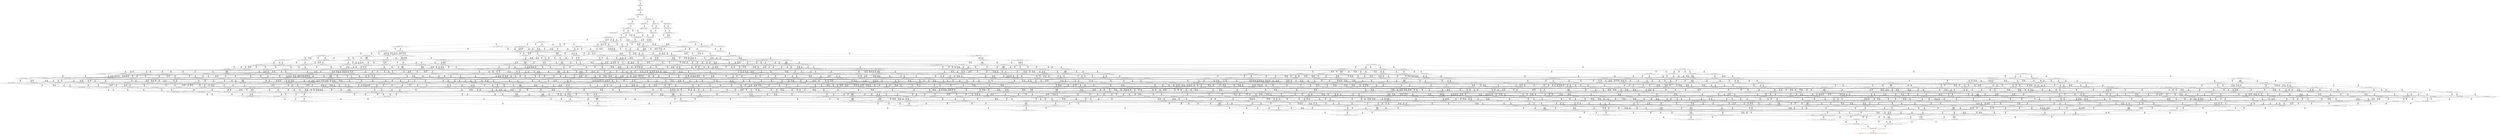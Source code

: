 digraph {
	S0[label="S0: [0, 0] [0, 0] \n{}{}"];
	S1[label="S1: [0, 0] [75, 94] \n{T0J0:75-94}{1}"];
	S2[label="S2: [75, 94] [133, 167] \n{T0J1:133-167}{1, 2}"];
	S3[label="S3: [84, 106] [133, 167] \n{T0J1:133-167, T0J2:84-106}{1, 2, 3}"];
	S4[label="S4: [133, 167] [148, 186] \n{T0J1:133-167, T0J3:148-186}{1, 2, 3, 4}"];
	S5[label="S5: [133, 167] [142, 178] \n{T0J1:133-167, T0J10:142-178}{1, 2, 3, 11}"];
	S6[label="S6: [148, 186] [153, 192] \n{T0J6:153-192}{1, 2, 3, 4, 7}"];
	S7[label="S7: [142, 178] [197, 247] \n{T0J3:197-247}{1, 2, 3, 4, 11}"];
	S8[label="S8: [148, 167] [223, 261] \n{T0J4:223-261}{1, 2, 3, 4, 5, 6}"];
	S9[label="S9: [148, 167] [168, 193] \n{T0J5:168-193}{1, 2, 3, 4, 5, 6}"];
	S10[label="S10: [153, 192] [219, 275] \n{T0J7:219-275}{1, 2, 3, 4, 7, 8}"];
	S11[label="S11: [162, 203] [197, 247] \n{T0J3:197-247, T0J6:162-203}{1, 2, 3, 4, 7, 11}"];
	S12[label="S12: [153, 192] [223, 280] \n{T0J4:223-280}{1, 2, 3, 4, 5, 6, 7}"];
	S13[label="S13: [153, 192] [168, 212] \n{T0J5:168-212}{1, 2, 3, 4, 5, 6, 7}"];
	S14[label="S14: [197, 265] [219, 292] \n{T0J7:219-292}{1, 2, 3, 4, 7, 8, 11}"];
	S15[label="S15: [219, 280] [224, 286] \n{T0J4:223-286, T0J7:219-281}{1, 2, 3, 4, 5, 6, 7, 8}"];
	S16[label="S16: [168, 218] [219, 281] \n{T0J7:219-281}{1, 2, 3, 4, 5, 6, 7, 8}"];
	S17[label="S17: [197, 203] [272, 297] \n{T0J4:272-297}{1, 2, 3, 4, 5, 6, 7, 11}"];
	S18[label="S18: [197, 203] [217, 229] \n{T0J5:217-229}{1, 2, 3, 4, 5, 6, 7, 11}"];
	S19[label="S19: [219, 292] [234, 293] \n{T0J11:234-293}{1, 2, 3, 4, 7, 8, 11, 12}"];
	S20[label="S20: [217, 292] [219, 359] \n{}{1, 2, 3, 4, 5, 6, 7, 8, 11}"];
	S21[label="S21: [219, 246] [230, 260] \n{T0J8:230-260}{1, 2, 3, 4, 7, 8, 9, 10, 11}"];
	S22[label="S22: [219, 246] [291, 337] \n{T0J9:291-337}{1, 2, 3, 4, 7, 8, 9, 10, 11}"];
	S23[label="S23: [234, 246] [254, 271] \n{T0J12:254-271}{1, 2, 3, 4, 7, 8, 11, 12, 13}"];
	S24[label="S24: [234, 293] [295, 342] \n{T0J14:295-342}{1, 2, 3, 4, 7, 8, 11, 12, 15}"];
	S25[label="S25: [224, 286] [230, 371] \n{}{1, 2, 3, 4, 5, 6, 7, 8, 9, 10}"];
	S26[label="S26: [219, 338] [239, 386] \n{}{1, 2, 3, 4, 5, 6, 7, 8, 11, 12}"];
	S27[label="S27: [230, 293] [234, 337] \n{}{1, 2, 3, 4, 7, 8, 9, 10, 11, 12}"];
	S28[label="S28: [223, 307] [235, 359] \n{T0J23:235-307}{1, 2, 3, 4, 5, 6, 7, 8, 11, 24}"];
	S29[label="S29: [254, 271] [270, 292] \n{T0J12:254-271, T0J13:270-292}{1, 2, 3, 4, 7, 8, 11, 12, 13, 14}"];
	S30[label="S30: [254, 271] [295, 342] \n{T0J12:254-271, T0J14:295-342}{1, 2, 3, 4, 7, 8, 11, 12, 13, 15}"];
	S31[label="S31: [259, 278] [295, 342] \n{T0J14:295-342, T0J18:259-278}{1, 2, 3, 4, 7, 8, 11, 12, 15, 19}"];
	S32[label="S32: [219, 359] [230, 383] \n{}{1, 2, 3, 4, 5, 6, 7, 8, 9, 10, 11}"];
	S33[label="S33: [239, 316] [254, 386] \n{T0J12:254-316}{1, 2, 3, 4, 5, 6, 7, 8, 11, 12, 13}"];
	S34[label="S34: [254, 271] [254, 273] \n{T0J5:254-273, T0J12:254-271}{1, 2, 3, 4, 5, 6, 7, 8, 11, 12, 13}"];
	S35[label="S35: [234, 271] [254, 337] \n{T0J12:254-271}{1, 2, 3, 4, 7, 8, 9, 10, 11, 12, 13}"];
	S36[label="S36: [254, 271] [306, 337] \n{T0J9:306-337, T0J12:254-271}{1, 2, 3, 4, 7, 8, 9, 10, 11, 12, 13}"];
	S37[label="S37: [239, 386] [295, 387] \n{T0J14:295-387}{1, 2, 3, 4, 5, 6, 7, 8, 11, 12, 15}"];
	S38[label="S38: [234, 337] [295, 342] \n{T0J14:295-342}{1, 2, 3, 4, 7, 8, 9, 10, 11, 12, 15}"];
	S39[label="S39: [295, 337] [306, 342] \n{T0J9:306-337, T0J14:295-342}{1, 2, 3, 4, 7, 8, 9, 10, 11, 12, 15}"];
	S40[label="S40: [235, 338] [239, 386] \n{}{1, 2, 3, 4, 5, 6, 7, 8, 11, 12, 24}"];
	S41[label="S41: [230, 386] [239, 429] \n{}{1, 2, 3, 4, 5, 6, 7, 8, 9, 10, 11, 12}"];
	S42[label="S42: [230, 374] [235, 398] \n{}{1, 2, 3, 4, 5, 6, 7, 8, 9, 10, 11, 24}"];
	S43[label="S43: [254, 337] [275, 386] \n{}{1, 2, 3, 4, 5, 6, 7, 8, 11, 12, 13, 14}"];
	S44[label="S44: [270, 292] [274, 297] \n{T0J5:274-297}{1, 2, 3, 4, 5, 6, 7, 8, 11, 12, 13, 14}"];
	S45[label="S45: [254, 386] [295, 387] \n{T0J14:295-387}{1, 2, 3, 4, 5, 6, 7, 8, 11, 12, 13, 15}"];
	S46[label="S46: [264, 342] [295, 387] \n{T0J14:295-387}{1, 2, 3, 4, 5, 6, 7, 8, 11, 12, 15, 19}"];
	S47[label="S47: [291, 383] [314, 387] \n{T0J24:314-387}{1, 2, 3, 4, 5, 6, 7, 8, 9, 10, 11, 25}"];
	S48[label="S48: [239, 316] [254, 386] \n{}{1, 2, 3, 4, 5, 6, 7, 8, 11, 12, 13, 24}"];
	S49[label="S49: [254, 292] [270, 337] \n{T0J12:254-271, T0J13:270-292}{1, 2, 3, 4, 7, 8, 9, 10, 11, 12, 13, 14}"];
	S50[label="S50: [254, 337] [295, 342] \n{T0J12:254-271, T0J14:295-342}{1, 2, 3, 4, 7, 8, 9, 10, 11, 12, 13, 15}"];
	S51[label="S51: [239, 386] [295, 387] \n{T0J14:295-387}{1, 2, 3, 4, 5, 6, 7, 8, 11, 12, 15, 24}"];
	S52[label="S52: [259, 278] [295, 342] \n{T0J14:295-342, T0J18:259-278}{1, 2, 3, 4, 7, 8, 9, 10, 11, 12, 15, 19}"];
	S53[label="S53: [239, 411] [254, 429] \n{}{1, 2, 3, 4, 5, 6, 7, 8, 9, 10, 11, 12, 13}"];
	S54[label="S54: [239, 429] [295, 482] \n{}{1, 2, 3, 4, 5, 6, 7, 8, 9, 10, 11, 12, 15}"];
	S55[label="S55: [235, 398] [242, 429] \n{}{1, 2, 3, 4, 5, 6, 7, 8, 9, 10, 11, 12, 24}"];
	S56[label="S56: [291, 387] [314, 430] \n{}{1, 2, 3, 4, 5, 6, 7, 8, 9, 10, 11, 12, 25}"];
	S57[label="S57: [291, 387] [314, 398] \n{}{1, 2, 3, 4, 5, 6, 7, 8, 9, 10, 11, 24, 25}"];
	S58[label="S58: [274, 386] [295, 387] \n{T0J14:295-387}{1, 2, 3, 4, 5, 6, 7, 8, 11, 12, 13, 14, 15}"];
	S59[label="S59: [254, 337] [275, 386] \n{}{1, 2, 3, 4, 5, 6, 7, 8, 11, 12, 13, 14, 24}"];
	S60[label="S60: [274, 335] [305, 386] \n{T0J25:305-335}{1, 2, 3, 4, 5, 6, 7, 8, 11, 12, 13, 14, 26}"];
	S61[label="S61: [279, 323] [295, 387] \n{T0J14:295-387}{1, 2, 3, 4, 5, 6, 7, 8, 11, 12, 13, 15, 19}"];
	S62[label="S62: [254, 386] [295, 387] \n{T0J14:295-387}{1, 2, 3, 4, 5, 6, 7, 8, 11, 12, 13, 15, 24}"];
	S63[label="S63: [295, 372] [328, 387] \n{T0J14:295-387, T0J19:328-372}{1, 2, 3, 4, 5, 6, 7, 8, 11, 12, 15, 19, 20}"];
	S64[label="S64: [264, 323] [295, 387] \n{T0J14:295-387}{1, 2, 3, 4, 5, 6, 7, 8, 11, 12, 15, 19, 24}"];
	S65[label="S65: [254, 429] [274, 457] \n{}{1, 2, 3, 4, 5, 6, 7, 8, 9, 10, 11, 12, 13, 14}"];
	S66[label="S66: [254, 454] [295, 507] \n{}{1, 2, 3, 4, 5, 6, 7, 8, 9, 10, 11, 12, 13, 15}"];
	S67[label="S67: [264, 461] [295, 482] \n{}{1, 2, 3, 4, 5, 6, 7, 8, 9, 10, 11, 12, 15, 19}"];
	S68[label="S68: [242, 423] [254, 429] \n{}{1, 2, 3, 4, 5, 6, 7, 8, 9, 10, 11, 12, 13, 24}"];
	S69[label="S69: [242, 429] [295, 494] \n{}{1, 2, 3, 4, 5, 6, 7, 8, 9, 10, 11, 12, 15, 24}"];
	S70[label="S70: [291, 412] [314, 430] \n{}{1, 2, 3, 4, 5, 6, 7, 8, 9, 10, 11, 12, 13, 25}"];
	S71[label="S71: [295, 439] [303, 482] \n{T0J15:303-439}{1, 2, 3, 4, 5, 6, 7, 8, 9, 10, 11, 12, 15, 16}"];
	S72[label="S72: [295, 430] [314, 483] \n{}{1, 2, 3, 4, 5, 6, 7, 8, 9, 10, 11, 12, 15, 25}"];
	S73[label="S73: [291, 398] [314, 434] \n{}{1, 2, 3, 4, 5, 6, 7, 8, 9, 10, 11, 12, 24, 25}"];
	S74[label="S74: [314, 398] [388, 451] \n{T0J28:388-451}{1, 2, 3, 4, 5, 6, 7, 8, 9, 10, 11, 24, 25, 29}"];
	S75[label="S75: [295, 337] [299, 387] \n{T0J14:295-387}{1, 2, 3, 4, 5, 6, 7, 8, 11, 12, 13, 14, 15, 19}"];
	S76[label="S76: [275, 386] [295, 387] \n{T0J14:295-387}{1, 2, 3, 4, 5, 6, 7, 8, 11, 12, 13, 14, 15, 24}"];
	S77[label="S77: [295, 386] [309, 387] \n{T0J14:295-387, T0J25:305-335}{1, 2, 3, 4, 5, 6, 7, 8, 11, 12, 13, 14, 15, 26}"];
	S78[label="S78: [275, 335] [305, 386] \n{T0J25:305-335}{1, 2, 3, 4, 5, 6, 7, 8, 11, 12, 13, 14, 24, 26}"];
	S79[label="S79: [295, 372] [343, 387] \n{T0J14:295-387, T0J19:343-372}{1, 2, 3, 4, 5, 6, 7, 8, 11, 12, 13, 15, 19, 20}"];
	S80[label="S80: [279, 323] [295, 387] \n{T0J14:295-387}{1, 2, 3, 4, 5, 6, 7, 8, 11, 12, 13, 15, 19, 24}"];
	S81[label="S81: [295, 372] [328, 387] \n{T0J14:295-387, T0J19:328-372}{1, 2, 3, 4, 5, 6, 7, 8, 11, 12, 15, 19, 20, 24}"];
	S82[label="S82: [274, 500] [295, 525] \n{}{1, 2, 3, 4, 5, 6, 7, 8, 9, 10, 11, 12, 13, 14, 15}"];
	S83[label="S83: [254, 429] [274, 469] \n{}{1, 2, 3, 4, 5, 6, 7, 8, 9, 10, 11, 12, 13, 14, 24}"];
	S84[label="S84: [274, 402] [305, 457] \n{}{1, 2, 3, 4, 5, 6, 7, 8, 9, 10, 11, 12, 13, 14, 26}"];
	S85[label="S85: [279, 482] [295, 507] \n{}{1, 2, 3, 4, 5, 6, 7, 8, 9, 10, 11, 12, 13, 15, 19}"];
	S86[label="S86: [254, 454] [295, 519] \n{}{1, 2, 3, 4, 5, 6, 7, 8, 9, 10, 11, 12, 13, 15, 24}"];
	S87[label="S87: [295, 482] [328, 514] \n{}{1, 2, 3, 4, 5, 6, 7, 8, 9, 10, 11, 12, 15, 19, 20}"];
	S88[label="S88: [267, 461] [295, 494] \n{}{1, 2, 3, 4, 5, 6, 7, 8, 9, 10, 11, 12, 15, 19, 24}"];
	S89[label="S89: [291, 430] [314, 458] \n{}{1, 2, 3, 4, 5, 6, 7, 8, 9, 10, 11, 12, 13, 14, 25}"];
	S90[label="S90: [295, 464] [303, 507] \n{}{1, 2, 3, 4, 5, 6, 7, 8, 9, 10, 11, 12, 13, 15, 16}"];
	S91[label="S91: [295, 455] [314, 508] \n{}{1, 2, 3, 4, 5, 6, 7, 8, 9, 10, 11, 12, 13, 15, 25}"];
	S92[label="S92: [295, 465] [303, 482] \n{}{1, 2, 3, 4, 5, 6, 7, 8, 9, 10, 11, 12, 15, 16, 19}"];
	S93[label="S93: [295, 462] [314, 483] \n{}{1, 2, 3, 4, 5, 6, 7, 8, 9, 10, 11, 12, 15, 19, 25}"];
	S94[label="S94: [291, 423] [314, 434] \n{}{1, 2, 3, 4, 5, 6, 7, 8, 9, 10, 11, 12, 13, 24, 25}"];
	S95[label="S95: [295, 439] [303, 494] \n{}{1, 2, 3, 4, 5, 6, 7, 8, 9, 10, 11, 12, 15, 16, 24}"];
	S96[label="S96: [295, 434] [314, 494] \n{}{1, 2, 3, 4, 5, 6, 7, 8, 9, 10, 11, 12, 15, 24, 25}"];
	S97[label="S97: [303, 482] [351, 504] \n{T0J16:351-504}{1, 2, 3, 4, 5, 6, 7, 8, 9, 10, 11, 12, 15, 16, 17}"];
	S98[label="S98: [303, 440] [314, 483] \n{}{1, 2, 3, 4, 5, 6, 7, 8, 9, 10, 11, 12, 15, 16, 25}"];
	S99[label="S99: [314, 445] [388, 451] \n{}{1, 2, 3, 4, 5, 6, 7, 8, 9, 10, 11, 12, 24, 25, 29}"];
	S100[label="S100: [295, 337] [300, 387] \n{T0J14:295-387}{1, 2, 3, 4, 5, 6, 7, 8, 11, 12, 13, 14, 15, 19, 24}"];
	S101[label="S101: [295, 386] [310, 387] \n{T0J14:295-387, T0J25:305-335}{1, 2, 3, 4, 5, 6, 7, 8, 11, 12, 13, 14, 15, 24, 26}"];
	S102[label="S102: [295, 372] [343, 387] \n{T0J14:295-387, T0J19:343-372}{1, 2, 3, 4, 5, 6, 7, 8, 11, 12, 13, 15, 19, 20, 24}"];
	S103[label="S103: [295, 525] [299, 532] \n{}{1, 2, 3, 4, 5, 6, 7, 8, 9, 10, 11, 12, 13, 14, 15, 19}"];
	S104[label="S104: [274, 500] [295, 525] \n{}{1, 2, 3, 4, 5, 6, 7, 8, 9, 10, 11, 12, 13, 14, 15, 24}"];
	S105[label="S105: [295, 457] [309, 525] \n{}{1, 2, 3, 4, 5, 6, 7, 8, 9, 10, 11, 12, 13, 14, 15, 26}"];
	S106[label="S106: [274, 402] [305, 469] \n{}{1, 2, 3, 4, 5, 6, 7, 8, 9, 10, 11, 12, 13, 14, 24, 26}"];
	S107[label="S107: [295, 507] [328, 525] \n{}{1, 2, 3, 4, 5, 6, 7, 8, 9, 10, 11, 12, 13, 15, 19, 20}"];
	S108[label="S108: [279, 486] [295, 519] \n{}{1, 2, 3, 4, 5, 6, 7, 8, 9, 10, 11, 12, 13, 15, 19, 24}"];
	S109[label="S109: [295, 494] [328, 525] \n{}{1, 2, 3, 4, 5, 6, 7, 8, 9, 10, 11, 12, 15, 19, 20, 24}"];
	S110[label="S110: [295, 510] [303, 525] \n{}{1, 2, 3, 4, 5, 6, 7, 8, 9, 10, 11, 12, 13, 14, 15, 16}"];
	S111[label="S111: [295, 501] [314, 526] \n{}{1, 2, 3, 4, 5, 6, 7, 8, 9, 10, 11, 12, 13, 14, 15, 25}"];
	S112[label="S112: [291, 434] [314, 469] \n{}{1, 2, 3, 4, 5, 6, 7, 8, 9, 10, 11, 12, 13, 14, 24, 25}"];
	S113[label="S113: [305, 402] [314, 458] \n{}{1, 2, 3, 4, 5, 6, 7, 8, 9, 10, 11, 12, 13, 14, 25, 26}"];
	S114[label="S114: [295, 482] [303, 507] \n{}{1, 2, 3, 4, 5, 6, 7, 8, 9, 10, 11, 12, 13, 15, 16, 19}"];
	S115[label="S115: [295, 483] [314, 508] \n{}{1, 2, 3, 4, 5, 6, 7, 8, 9, 10, 11, 12, 13, 15, 19, 25}"];
	S116[label="S116: [295, 464] [303, 519] \n{}{1, 2, 3, 4, 5, 6, 7, 8, 9, 10, 11, 12, 13, 15, 16, 24}"];
	S117[label="S117: [295, 459] [314, 519] \n{}{1, 2, 3, 4, 5, 6, 7, 8, 9, 10, 11, 12, 13, 15, 24, 25}"];
	S118[label="S118: [303, 482] [328, 525] \n{}{1, 2, 3, 4, 5, 6, 7, 8, 9, 10, 11, 12, 15, 16, 19, 20}"];
	S119[label="S119: [328, 514] [365, 532] \n{T0J20:365-532}{1, 2, 3, 4, 5, 6, 7, 8, 9, 10, 11, 12, 15, 19, 20, 21}"];
	S120[label="S120: [314, 483] [328, 525] \n{}{1, 2, 3, 4, 5, 6, 7, 8, 9, 10, 11, 12, 15, 19, 20, 25}"];
	S121[label="S121: [295, 471] [303, 494] \n{}{1, 2, 3, 4, 5, 6, 7, 8, 9, 10, 11, 12, 15, 16, 19, 24}"];
	S122[label="S122: [295, 473] [314, 494] \n{}{1, 2, 3, 4, 5, 6, 7, 8, 9, 10, 11, 12, 15, 19, 24, 25}"];
	S123[label="S123: [303, 507] [351, 515] \n{}{1, 2, 3, 4, 5, 6, 7, 8, 9, 10, 11, 12, 13, 15, 16, 17}"];
	S124[label="S124: [303, 465] [314, 508] \n{}{1, 2, 3, 4, 5, 6, 7, 8, 9, 10, 11, 12, 13, 15, 16, 25}"];
	S125[label="S125: [303, 482] [351, 515] \n{}{1, 2, 3, 4, 5, 6, 7, 8, 9, 10, 11, 12, 15, 16, 17, 19}"];
	S126[label="S126: [303, 472] [314, 483] \n{}{1, 2, 3, 4, 5, 6, 7, 8, 9, 10, 11, 12, 15, 16, 19, 25}"];
	S127[label="S127: [314, 451] [388, 470] \n{}{1, 2, 3, 4, 5, 6, 7, 8, 9, 10, 11, 12, 13, 24, 25, 29}"];
	S128[label="S128: [303, 494] [351, 510] \n{}{1, 2, 3, 4, 5, 6, 7, 8, 9, 10, 11, 12, 15, 16, 17, 24}"];
	S129[label="S129: [303, 444] [314, 494] \n{}{1, 2, 3, 4, 5, 6, 7, 8, 9, 10, 11, 12, 15, 16, 24, 25}"];
	S130[label="S130: [314, 451] [388, 540] \n{}{1, 2, 3, 4, 5, 6, 7, 8, 9, 10, 11, 12, 15, 24, 25, 29}"];
	S131[label="S131: [319, 464] [351, 504] \n{T0J17:319-464}{1, 2, 3, 4, 5, 6, 7, 8, 9, 10, 11, 12, 15, 16, 17, 18}"];
	S132[label="S132: [314, 483] [351, 511] \n{}{1, 2, 3, 4, 5, 6, 7, 8, 9, 10, 11, 12, 15, 16, 17, 25}"];
	S133[label="S133: [295, 532] [299, 541] \n{}{1, 2, 3, 4, 5, 6, 7, 8, 9, 10, 11, 12, 13, 14, 15, 19, 24}"];
	S134[label="S134: [295, 469] [309, 525] \n{}{1, 2, 3, 4, 5, 6, 7, 8, 9, 10, 11, 12, 13, 14, 15, 24, 26}"];
	S135[label="S135: [295, 519] [328, 525] \n{}{1, 2, 3, 4, 5, 6, 7, 8, 9, 10, 11, 12, 13, 15, 19, 20, 24}"];
	S136[label="S136: [299, 532] [303, 542] \n{}{1, 2, 3, 4, 5, 6, 7, 8, 9, 10, 11, 12, 13, 14, 15, 16, 19}"];
	S137[label="S137: [299, 532] [331, 606] \n{}{1, 2, 3, 4, 5, 6, 7, 8, 9, 10, 11, 12, 13, 14, 15, 19, 20}"];
	S138[label="S138: [299, 526] [318, 533] \n{}{1, 2, 3, 4, 5, 6, 7, 8, 9, 10, 11, 12, 13, 14, 15, 19, 25}"];
	S139[label="S139: [299, 489] [320, 532] \n{}{1, 2, 3, 4, 5, 6, 7, 8, 9, 10, 11, 12, 13, 14, 15, 19, 26}"];
	S140[label="S140: [295, 510] [303, 525] \n{}{1, 2, 3, 4, 5, 6, 7, 8, 9, 10, 11, 12, 13, 14, 15, 16, 24}"];
	S141[label="S141: [295, 505] [314, 530] \n{}{1, 2, 3, 4, 5, 6, 7, 8, 9, 10, 11, 12, 13, 14, 15, 24, 25}"];
	S142[label="S142: [303, 467] [309, 525] \n{}{1, 2, 3, 4, 5, 6, 7, 8, 9, 10, 11, 12, 13, 14, 15, 16, 26}"];
	S143[label="S143: [309, 458] [318, 526] \n{}{1, 2, 3, 4, 5, 6, 7, 8, 9, 10, 11, 12, 13, 14, 15, 25, 26}"];
	S144[label="S144: [305, 402] [314, 469] \n{}{1, 2, 3, 4, 5, 6, 7, 8, 9, 10, 11, 12, 13, 14, 24, 25, 26}"];
	S145[label="S145: [303, 507] [328, 525] \n{}{1, 2, 3, 4, 5, 6, 7, 8, 9, 10, 11, 12, 13, 15, 16, 19, 20}"];
	S146[label="S146: [328, 532] [365, 539] \n{}{1, 2, 3, 4, 5, 6, 7, 8, 9, 10, 11, 12, 13, 15, 19, 20, 21}"];
	S147[label="S147: [314, 508] [328, 525] \n{}{1, 2, 3, 4, 5, 6, 7, 8, 9, 10, 11, 12, 13, 15, 19, 20, 25}"];
	S148[label="S148: [295, 494] [303, 519] \n{}{1, 2, 3, 4, 5, 6, 7, 8, 9, 10, 11, 12, 13, 15, 16, 19, 24}"];
	S149[label="S149: [295, 494] [314, 519] \n{}{1, 2, 3, 4, 5, 6, 7, 8, 9, 10, 11, 12, 13, 15, 19, 24, 25}"];
	S150[label="S150: [303, 494] [328, 525] \n{}{1, 2, 3, 4, 5, 6, 7, 8, 9, 10, 11, 12, 15, 16, 19, 20, 24}"];
	S151[label="S151: [328, 525] [365, 532] \n{}{1, 2, 3, 4, 5, 6, 7, 8, 9, 10, 11, 12, 15, 19, 20, 21, 24}"];
	S152[label="S152: [314, 494] [328, 525] \n{}{1, 2, 3, 4, 5, 6, 7, 8, 9, 10, 11, 12, 15, 19, 20, 24, 25}"];
	S153[label="S153: [303, 525] [351, 581] \n{}{1, 2, 3, 4, 5, 6, 7, 8, 9, 10, 11, 12, 13, 14, 15, 16, 17}"];
	S154[label="S154: [303, 511] [314, 526] \n{}{1, 2, 3, 4, 5, 6, 7, 8, 9, 10, 11, 12, 13, 14, 15, 16, 25}"];
	S155[label="S155: [314, 470] [388, 497] \n{}{1, 2, 3, 4, 5, 6, 7, 8, 9, 10, 11, 12, 13, 14, 24, 25, 29}"];
	S156[label="S156: [303, 507] [351, 515] \n{}{1, 2, 3, 4, 5, 6, 7, 8, 9, 10, 11, 12, 13, 15, 16, 17, 19}"];
	S157[label="S157: [303, 483] [314, 508] \n{}{1, 2, 3, 4, 5, 6, 7, 8, 9, 10, 11, 12, 13, 15, 16, 19, 25}"];
	S158[label="S158: [303, 515] [351, 519] \n{}{1, 2, 3, 4, 5, 6, 7, 8, 9, 10, 11, 12, 13, 15, 16, 17, 24}"];
	S159[label="S159: [303, 469] [314, 519] \n{}{1, 2, 3, 4, 5, 6, 7, 8, 9, 10, 11, 12, 13, 15, 16, 24, 25}"];
	S160[label="S160: [314, 476] [388, 540] \n{}{1, 2, 3, 4, 5, 6, 7, 8, 9, 10, 11, 12, 13, 15, 24, 25, 29}"];
	S161[label="S161: [328, 515] [359, 525] \n{}{1, 2, 3, 4, 5, 6, 7, 8, 9, 10, 11, 12, 15, 16, 17, 19, 20}"];
	S162[label="S162: [328, 525] [365, 532] \n{}{1, 2, 3, 4, 5, 6, 7, 8, 9, 10, 11, 12, 15, 16, 19, 20, 21}"];
	S163[label="S163: [314, 483] [328, 525] \n{}{1, 2, 3, 4, 5, 6, 7, 8, 9, 10, 11, 12, 15, 16, 19, 20, 25}"];
	S164[label="S164: [351, 473] [365, 532] \n{T0J21:351-473}{1, 2, 3, 4, 5, 6, 7, 8, 9, 10, 11, 12, 15, 19, 20, 21, 22}"];
	S165[label="S165: [328, 525] [365, 532] \n{}{1, 2, 3, 4, 5, 6, 7, 8, 9, 10, 11, 12, 15, 19, 20, 21, 25}"];
	S166[label="S166: [303, 494] [351, 515] \n{}{1, 2, 3, 4, 5, 6, 7, 8, 9, 10, 11, 12, 15, 16, 17, 19, 24}"];
	S167[label="S167: [303, 476] [314, 494] \n{}{1, 2, 3, 4, 5, 6, 7, 8, 9, 10, 11, 12, 15, 16, 19, 24, 25}"];
	S168[label="S168: [314, 494] [388, 540] \n{}{1, 2, 3, 4, 5, 6, 7, 8, 9, 10, 11, 12, 15, 19, 24, 25, 29}"];
	S169[label="S169: [319, 489] [351, 515] \n{}{1, 2, 3, 4, 5, 6, 7, 8, 9, 10, 11, 12, 13, 15, 16, 17, 18}"];
	S170[label="S170: [314, 508] [351, 515] \n{}{1, 2, 3, 4, 5, 6, 7, 8, 9, 10, 11, 12, 13, 15, 16, 17, 25}"];
	S171[label="S171: [319, 476] [351, 515] \n{}{1, 2, 3, 4, 5, 6, 7, 8, 9, 10, 11, 12, 15, 16, 17, 18, 19}"];
	S172[label="S172: [314, 483] [351, 515] \n{}{1, 2, 3, 4, 5, 6, 7, 8, 9, 10, 11, 12, 15, 16, 17, 19, 25}"];
	S173[label="S173: [319, 464] [351, 510] \n{}{1, 2, 3, 4, 5, 6, 7, 8, 9, 10, 11, 12, 15, 16, 17, 18, 24}"];
	S174[label="S174: [314, 494] [351, 515] \n{}{1, 2, 3, 4, 5, 6, 7, 8, 9, 10, 11, 12, 15, 16, 17, 24, 25}"];
	S175[label="S175: [314, 454] [388, 540] \n{}{1, 2, 3, 4, 5, 6, 7, 8, 9, 10, 11, 12, 15, 16, 24, 25, 29}"];
	S176[label="S176: [330, 464] [351, 511] \n{}{1, 2, 3, 4, 5, 6, 7, 8, 9, 10, 11, 12, 15, 16, 17, 18, 25}"];
	S177[label="S177: [351, 378] [367, 504] \n{T0J26:367-378}{1, 2, 3, 4, 5, 6, 7, 8, 9, 10, 11, 12, 15, 16, 17, 18, 27}"];
	S178[label="S178: [299, 542] [303, 548] \n{}{1, 2, 3, 4, 5, 6, 7, 8, 9, 10, 11, 12, 13, 14, 15, 16, 19, 24}"];
	S179[label="S179: [299, 548] [331, 613] \n{}{1, 2, 3, 4, 5, 6, 7, 8, 9, 10, 11, 12, 13, 14, 15, 19, 20, 24}"];
	S180[label="S180: [299, 541] [318, 561] \n{}{1, 2, 3, 4, 5, 6, 7, 8, 9, 10, 11, 12, 13, 14, 15, 19, 24, 25}"];
	S181[label="S181: [299, 520] [320, 541] \n{}{1, 2, 3, 4, 5, 6, 7, 8, 9, 10, 11, 12, 13, 14, 15, 19, 24, 26}"];
	S182[label="S182: [303, 479] [309, 525] \n{}{1, 2, 3, 4, 5, 6, 7, 8, 9, 10, 11, 12, 13, 14, 15, 16, 24, 26}"];
	S183[label="S183: [309, 469] [318, 530] \n{}{1, 2, 3, 4, 5, 6, 7, 8, 9, 10, 11, 12, 13, 14, 15, 24, 25, 26}"];
	S184[label="S184: [303, 519] [328, 525] \n{}{1, 2, 3, 4, 5, 6, 7, 8, 9, 10, 11, 12, 13, 15, 16, 19, 20, 24}"];
	S185[label="S185: [328, 532] [365, 550] \n{}{1, 2, 3, 4, 5, 6, 7, 8, 9, 10, 11, 12, 13, 15, 19, 20, 21, 24}"];
	S186[label="S186: [314, 519] [328, 525] \n{}{1, 2, 3, 4, 5, 6, 7, 8, 9, 10, 11, 12, 13, 15, 19, 20, 24, 25}"];
	S187[label="S187: [303, 557] [351, 603] \n{}{1, 2, 3, 4, 5, 6, 7, 8, 9, 10, 11, 12, 13, 14, 15, 16, 17, 19}"];
	S188[label="S188: [303, 542] [331, 613] \n{}{1, 2, 3, 4, 5, 6, 7, 8, 9, 10, 11, 12, 13, 14, 15, 16, 19, 20}"];
	S189[label="S189: [303, 533] [318, 543] \n{}{1, 2, 3, 4, 5, 6, 7, 8, 9, 10, 11, 12, 13, 14, 15, 16, 19, 25}"];
	S190[label="S190: [303, 499] [320, 542] \n{}{1, 2, 3, 4, 5, 6, 7, 8, 9, 10, 11, 12, 13, 14, 15, 16, 19, 26}"];
	S191[label="S191: [331, 606] [365, 620] \n{}{1, 2, 3, 4, 5, 6, 7, 8, 9, 10, 11, 12, 13, 14, 15, 19, 20, 21}"];
	S192[label="S192: [318, 533] [331, 607] \n{}{1, 2, 3, 4, 5, 6, 7, 8, 9, 10, 11, 12, 13, 14, 15, 19, 20, 25}"];
	S193[label="S193: [320, 532] [334, 606] \n{}{1, 2, 3, 4, 5, 6, 7, 8, 9, 10, 11, 12, 13, 14, 15, 19, 20, 26}"];
	S194[label="S194: [318, 490] [322, 533] \n{}{1, 2, 3, 4, 5, 6, 7, 8, 9, 10, 11, 12, 13, 14, 15, 19, 25, 26}"];
	S195[label="S195: [303, 525] [351, 581] \n{}{1, 2, 3, 4, 5, 6, 7, 8, 9, 10, 11, 12, 13, 14, 15, 16, 17, 24}"];
	S196[label="S196: [303, 515] [314, 530] \n{}{1, 2, 3, 4, 5, 6, 7, 8, 9, 10, 11, 12, 13, 14, 15, 16, 24, 25}"];
	S197[label="S197: [314, 522] [388, 566] \n{}{1, 2, 3, 4, 5, 6, 7, 8, 9, 10, 11, 12, 13, 14, 15, 24, 25, 29}"];
	S198[label="S198: [309, 525] [351, 581] \n{}{1, 2, 3, 4, 5, 6, 7, 8, 9, 10, 11, 12, 13, 14, 15, 16, 17, 26}"];
	S199[label="S199: [309, 468] [318, 526] \n{}{1, 2, 3, 4, 5, 6, 7, 8, 9, 10, 11, 12, 13, 14, 15, 16, 25, 26}"];
	S200[label="S200: [314, 451] [388, 497] \n{}{1, 2, 3, 4, 5, 6, 7, 8, 9, 10, 11, 12, 13, 14, 24, 25, 26, 29}"];
	S201[label="S201: [328, 525] [359, 540] \n{}{1, 2, 3, 4, 5, 6, 7, 8, 9, 10, 11, 12, 13, 15, 16, 17, 19, 20}"];
	S202[label="S202: [328, 532] [365, 550] \n{}{1, 2, 3, 4, 5, 6, 7, 8, 9, 10, 11, 12, 13, 15, 16, 19, 20, 21}"];
	S203[label="S203: [314, 508] [328, 525] \n{}{1, 2, 3, 4, 5, 6, 7, 8, 9, 10, 11, 12, 13, 15, 16, 19, 20, 25}"];
	S204[label="S204: [351, 498] [365, 539] \n{}{1, 2, 3, 4, 5, 6, 7, 8, 9, 10, 11, 12, 13, 15, 19, 20, 21, 22}"];
	S205[label="S205: [328, 532] [365, 550] \n{}{1, 2, 3, 4, 5, 6, 7, 8, 9, 10, 11, 12, 13, 15, 19, 20, 21, 25}"];
	S206[label="S206: [303, 515] [351, 519] \n{}{1, 2, 3, 4, 5, 6, 7, 8, 9, 10, 11, 12, 13, 15, 16, 17, 19, 24}"];
	S207[label="S207: [303, 494] [314, 519] \n{}{1, 2, 3, 4, 5, 6, 7, 8, 9, 10, 11, 12, 13, 15, 16, 19, 24, 25}"];
	S208[label="S208: [314, 519] [388, 540] \n{}{1, 2, 3, 4, 5, 6, 7, 8, 9, 10, 11, 12, 13, 15, 19, 24, 25, 29}"];
	S209[label="S209: [328, 515] [359, 525] \n{}{1, 2, 3, 4, 5, 6, 7, 8, 9, 10, 11, 12, 15, 16, 17, 19, 20, 24}"];
	S210[label="S210: [328, 525] [365, 532] \n{}{1, 2, 3, 4, 5, 6, 7, 8, 9, 10, 11, 12, 15, 16, 19, 20, 21, 24}"];
	S211[label="S211: [314, 494] [328, 525] \n{}{1, 2, 3, 4, 5, 6, 7, 8, 9, 10, 11, 12, 15, 16, 19, 20, 24, 25}"];
	S212[label="S212: [351, 473] [365, 532] \n{}{1, 2, 3, 4, 5, 6, 7, 8, 9, 10, 11, 12, 15, 19, 20, 21, 22, 24}"];
	S213[label="S213: [328, 525] [365, 532] \n{}{1, 2, 3, 4, 5, 6, 7, 8, 9, 10, 11, 12, 15, 19, 20, 21, 24, 25}"];
	S214[label="S214: [328, 525] [388, 540] \n{}{1, 2, 3, 4, 5, 6, 7, 8, 9, 10, 11, 12, 15, 19, 20, 24, 25, 29}"];
	S215[label="S215: [319, 545] [351, 581] \n{}{1, 2, 3, 4, 5, 6, 7, 8, 9, 10, 11, 12, 13, 14, 15, 16, 17, 18}"];
	S216[label="S216: [314, 526] [351, 582] \n{}{1, 2, 3, 4, 5, 6, 7, 8, 9, 10, 11, 12, 13, 14, 15, 16, 17, 25}"];
	S217[label="S217: [319, 501] [351, 515] \n{}{1, 2, 3, 4, 5, 6, 7, 8, 9, 10, 11, 12, 13, 15, 16, 17, 18, 19}"];
	S218[label="S218: [314, 508] [351, 515] \n{}{1, 2, 3, 4, 5, 6, 7, 8, 9, 10, 11, 12, 13, 15, 16, 17, 19, 25}"];
	S219[label="S219: [319, 489] [351, 519] \n{}{1, 2, 3, 4, 5, 6, 7, 8, 9, 10, 11, 12, 13, 15, 16, 17, 18, 24}"];
	S220[label="S220: [314, 515] [351, 519] \n{}{1, 2, 3, 4, 5, 6, 7, 8, 9, 10, 11, 12, 13, 15, 16, 17, 24, 25}"];
	S221[label="S221: [314, 479] [388, 540] \n{}{1, 2, 3, 4, 5, 6, 7, 8, 9, 10, 11, 12, 13, 15, 16, 24, 25, 29}"];
	S222[label="S222: [344, 515] [359, 525] \n{}{1, 2, 3, 4, 5, 6, 7, 8, 9, 10, 11, 12, 15, 16, 17, 18, 19, 20}"];
	S223[label="S223: [359, 525] [384, 532] \n{}{1, 2, 3, 4, 5, 6, 7, 8, 9, 10, 11, 12, 15, 16, 17, 19, 20, 21}"];
	S224[label="S224: [328, 515] [359, 525] \n{}{1, 2, 3, 4, 5, 6, 7, 8, 9, 10, 11, 12, 15, 16, 17, 19, 20, 25}"];
	S225[label="S225: [351, 473] [365, 532] \n{}{1, 2, 3, 4, 5, 6, 7, 8, 9, 10, 11, 12, 15, 16, 19, 20, 21, 22}"];
	S226[label="S226: [328, 525] [365, 532] \n{}{1, 2, 3, 4, 5, 6, 7, 8, 9, 10, 11, 12, 15, 16, 19, 20, 21, 25}"];
	S227[label="S227: [365, 469] [371, 532] \n{T0J22:371-469}{1, 2, 3, 4, 5, 6, 7, 8, 9, 10, 11, 12, 15, 19, 20, 21, 22, 23}"];
	S228[label="S228: [351, 473] [365, 532] \n{}{1, 2, 3, 4, 5, 6, 7, 8, 9, 10, 11, 12, 15, 19, 20, 21, 22, 25}"];
	S229[label="S229: [319, 476] [351, 515] \n{}{1, 2, 3, 4, 5, 6, 7, 8, 9, 10, 11, 12, 15, 16, 17, 18, 19, 24}"];
	S230[label="S230: [314, 494] [351, 515] \n{}{1, 2, 3, 4, 5, 6, 7, 8, 9, 10, 11, 12, 15, 16, 17, 19, 24, 25}"];
	S231[label="S231: [314, 494] [388, 540] \n{}{1, 2, 3, 4, 5, 6, 7, 8, 9, 10, 11, 12, 15, 16, 19, 24, 25, 29}"];
	S232[label="S232: [330, 489] [351, 515] \n{}{1, 2, 3, 4, 5, 6, 7, 8, 9, 10, 11, 12, 13, 15, 16, 17, 18, 25}"];
	S233[label="S233: [351, 403] [367, 515] \n{}{1, 2, 3, 4, 5, 6, 7, 8, 9, 10, 11, 12, 13, 15, 16, 17, 18, 27}"];
	S234[label="S234: [330, 476] [351, 515] \n{}{1, 2, 3, 4, 5, 6, 7, 8, 9, 10, 11, 12, 15, 16, 17, 18, 19, 25}"];
	S235[label="S235: [351, 450] [367, 515] \n{}{1, 2, 3, 4, 5, 6, 7, 8, 9, 10, 11, 12, 15, 16, 17, 18, 19, 27}"];
	S236[label="S236: [330, 464] [351, 515] \n{}{1, 2, 3, 4, 5, 6, 7, 8, 9, 10, 11, 12, 15, 16, 17, 18, 24, 25}"];
	S237[label="S237: [351, 378] [367, 510] \n{T0J26:367-378}{1, 2, 3, 4, 5, 6, 7, 8, 9, 10, 11, 12, 15, 16, 17, 18, 24, 27}"];
	S238[label="S238: [351, 515] [388, 540] \n{}{1, 2, 3, 4, 5, 6, 7, 8, 9, 10, 11, 12, 15, 16, 17, 24, 25, 29}"];
	S239[label="S239: [351, 387] [367, 511] \n{T0J26:367-378}{1, 2, 3, 4, 5, 6, 7, 8, 9, 10, 11, 12, 15, 16, 17, 18, 25, 27}"];
	S240[label="S240: [303, 572] [351, 613] \n{}{1, 2, 3, 4, 5, 6, 7, 8, 9, 10, 11, 12, 13, 14, 15, 16, 17, 19, 24}"];
	S241[label="S241: [303, 558] [331, 623] \n{}{1, 2, 3, 4, 5, 6, 7, 8, 9, 10, 11, 12, 13, 14, 15, 16, 19, 20, 24}"];
	S242[label="S242: [303, 561] [318, 571] \n{}{1, 2, 3, 4, 5, 6, 7, 8, 9, 10, 11, 12, 13, 14, 15, 16, 19, 24, 25}"];
	S243[label="S243: [303, 530] [320, 548] \n{}{1, 2, 3, 4, 5, 6, 7, 8, 9, 10, 11, 12, 13, 14, 15, 16, 19, 24, 26}"];
	S244[label="S244: [331, 613] [365, 636] \n{}{1, 2, 3, 4, 5, 6, 7, 8, 9, 10, 11, 12, 13, 14, 15, 19, 20, 21, 24}"];
	S245[label="S245: [318, 577] [331, 638] \n{}{1, 2, 3, 4, 5, 6, 7, 8, 9, 10, 11, 12, 13, 14, 15, 19, 20, 24, 25}"];
	S246[label="S246: [320, 548] [334, 613] \n{}{1, 2, 3, 4, 5, 6, 7, 8, 9, 10, 11, 12, 13, 14, 15, 19, 20, 24, 26}"];
	S247[label="S247: [318, 561] [322, 600] \n{}{1, 2, 3, 4, 5, 6, 7, 8, 9, 10, 11, 12, 13, 14, 15, 19, 24, 25, 26}"];
	S248[label="S248: [318, 561] [388, 649] \n{}{1, 2, 3, 4, 5, 6, 7, 8, 9, 10, 11, 12, 13, 14, 15, 19, 24, 25, 29}"];
	S249[label="S249: [309, 525] [351, 581] \n{}{1, 2, 3, 4, 5, 6, 7, 8, 9, 10, 11, 12, 13, 14, 15, 16, 17, 24, 26}"];
	S250[label="S250: [309, 479] [318, 530] \n{}{1, 2, 3, 4, 5, 6, 7, 8, 9, 10, 11, 12, 13, 14, 15, 16, 24, 25, 26}"];
	S251[label="S251: [318, 497] [388, 566] \n{}{1, 2, 3, 4, 5, 6, 7, 8, 9, 10, 11, 12, 13, 14, 15, 24, 25, 26, 29}"];
	S252[label="S252: [328, 525] [359, 540] \n{}{1, 2, 3, 4, 5, 6, 7, 8, 9, 10, 11, 12, 13, 15, 16, 17, 19, 20, 24}"];
	S253[label="S253: [328, 532] [365, 550] \n{}{1, 2, 3, 4, 5, 6, 7, 8, 9, 10, 11, 12, 13, 15, 16, 19, 20, 21, 24}"];
	S254[label="S254: [314, 519] [328, 525] \n{}{1, 2, 3, 4, 5, 6, 7, 8, 9, 10, 11, 12, 13, 15, 16, 19, 20, 24, 25}"];
	S255[label="S255: [351, 498] [365, 550] \n{}{1, 2, 3, 4, 5, 6, 7, 8, 9, 10, 11, 12, 13, 15, 19, 20, 21, 22, 24}"];
	S256[label="S256: [328, 532] [365, 550] \n{}{1, 2, 3, 4, 5, 6, 7, 8, 9, 10, 11, 12, 13, 15, 19, 20, 21, 24, 25}"];
	S257[label="S257: [328, 540] [388, 550] \n{}{1, 2, 3, 4, 5, 6, 7, 8, 9, 10, 11, 12, 13, 15, 19, 20, 24, 25, 29}"];
	S258[label="S258: [319, 577] [351, 603] \n{}{1, 2, 3, 4, 5, 6, 7, 8, 9, 10, 11, 12, 13, 14, 15, 16, 17, 18, 19}"];
	S259[label="S259: [331, 613] [359, 638] \n{}{1, 2, 3, 4, 5, 6, 7, 8, 9, 10, 11, 12, 13, 14, 15, 16, 17, 19, 20}"];
	S260[label="S260: [318, 558] [351, 604] \n{}{1, 2, 3, 4, 5, 6, 7, 8, 9, 10, 11, 12, 13, 14, 15, 16, 17, 19, 25}"];
	S261[label="S261: [320, 557] [351, 603] \n{}{1, 2, 3, 4, 5, 6, 7, 8, 9, 10, 11, 12, 13, 14, 15, 16, 17, 19, 26}"];
	S262[label="S262: [331, 616] [365, 630] \n{}{1, 2, 3, 4, 5, 6, 7, 8, 9, 10, 11, 12, 13, 14, 15, 16, 19, 20, 21}"];
	S263[label="S263: [318, 543] [331, 614] \n{}{1, 2, 3, 4, 5, 6, 7, 8, 9, 10, 11, 12, 13, 14, 15, 16, 19, 20, 25}"];
	S264[label="S264: [320, 542] [334, 613] \n{}{1, 2, 3, 4, 5, 6, 7, 8, 9, 10, 11, 12, 13, 14, 15, 16, 19, 20, 26}"];
	S265[label="S265: [318, 500] [326, 543] \n{}{1, 2, 3, 4, 5, 6, 7, 8, 9, 10, 11, 12, 13, 14, 15, 16, 19, 25, 26}"];
	S266[label="S266: [354, 594] [365, 620] \n{}{1, 2, 3, 4, 5, 6, 7, 8, 9, 10, 11, 12, 13, 14, 15, 19, 20, 21, 22}"];
	S267[label="S267: [331, 607] [365, 621] \n{}{1, 2, 3, 4, 5, 6, 7, 8, 9, 10, 11, 12, 13, 14, 15, 19, 20, 21, 25}"];
	S268[label="S268: [334, 606] [366, 620] \n{}{1, 2, 3, 4, 5, 6, 7, 8, 9, 10, 11, 12, 13, 14, 15, 19, 20, 21, 26}"];
	S269[label="S269: [322, 533] [343, 607] \n{}{1, 2, 3, 4, 5, 6, 7, 8, 9, 10, 11, 12, 13, 14, 15, 19, 20, 25, 26}"];
	S270[label="S270: [319, 545] [351, 581] \n{}{1, 2, 3, 4, 5, 6, 7, 8, 9, 10, 11, 12, 13, 14, 15, 16, 17, 18, 24}"];
	S271[label="S271: [314, 530] [351, 586] \n{}{1, 2, 3, 4, 5, 6, 7, 8, 9, 10, 11, 12, 13, 14, 15, 16, 17, 24, 25}"];
	S272[label="S272: [314, 532] [388, 566] \n{}{1, 2, 3, 4, 5, 6, 7, 8, 9, 10, 11, 12, 13, 14, 15, 16, 24, 25, 29}"];
	S273[label="S273: [325, 545] [351, 581] \n{}{1, 2, 3, 4, 5, 6, 7, 8, 9, 10, 11, 12, 13, 14, 15, 16, 17, 18, 26}"];
	S274[label="S274: [318, 526] [351, 582] \n{}{1, 2, 3, 4, 5, 6, 7, 8, 9, 10, 11, 12, 13, 14, 15, 16, 17, 25, 26}"];
	S275[label="S275: [344, 525] [359, 540] \n{}{1, 2, 3, 4, 5, 6, 7, 8, 9, 10, 11, 12, 13, 15, 16, 17, 18, 19, 20}"];
	S276[label="S276: [359, 532] [384, 550] \n{}{1, 2, 3, 4, 5, 6, 7, 8, 9, 10, 11, 12, 13, 15, 16, 17, 19, 20, 21}"];
	S277[label="S277: [328, 525] [359, 540] \n{}{1, 2, 3, 4, 5, 6, 7, 8, 9, 10, 11, 12, 13, 15, 16, 17, 19, 20, 25}"];
	S278[label="S278: [351, 498] [365, 550] \n{}{1, 2, 3, 4, 5, 6, 7, 8, 9, 10, 11, 12, 13, 15, 16, 19, 20, 21, 22}"];
	S279[label="S279: [328, 532] [365, 550] \n{}{1, 2, 3, 4, 5, 6, 7, 8, 9, 10, 11, 12, 13, 15, 16, 19, 20, 21, 25}"];
	S280[label="S280: [365, 494] [371, 539] \n{}{1, 2, 3, 4, 5, 6, 7, 8, 9, 10, 11, 12, 13, 15, 19, 20, 21, 22, 23}"];
	S281[label="S281: [351, 498] [365, 550] \n{}{1, 2, 3, 4, 5, 6, 7, 8, 9, 10, 11, 12, 13, 15, 19, 20, 21, 22, 25}"];
	S282[label="S282: [319, 501] [351, 519] \n{}{1, 2, 3, 4, 5, 6, 7, 8, 9, 10, 11, 12, 13, 15, 16, 17, 18, 19, 24}"];
	S283[label="S283: [314, 515] [351, 519] \n{}{1, 2, 3, 4, 5, 6, 7, 8, 9, 10, 11, 12, 13, 15, 16, 17, 19, 24, 25}"];
	S284[label="S284: [314, 519] [388, 540] \n{}{1, 2, 3, 4, 5, 6, 7, 8, 9, 10, 11, 12, 13, 15, 16, 19, 24, 25, 29}"];
	S285[label="S285: [344, 515] [359, 525] \n{}{1, 2, 3, 4, 5, 6, 7, 8, 9, 10, 11, 12, 15, 16, 17, 18, 19, 20, 24}"];
	S286[label="S286: [359, 525] [384, 532] \n{}{1, 2, 3, 4, 5, 6, 7, 8, 9, 10, 11, 12, 15, 16, 17, 19, 20, 21, 24}"];
	S287[label="S287: [328, 515] [359, 525] \n{}{1, 2, 3, 4, 5, 6, 7, 8, 9, 10, 11, 12, 15, 16, 17, 19, 20, 24, 25}"];
	S288[label="S288: [351, 473] [365, 532] \n{}{1, 2, 3, 4, 5, 6, 7, 8, 9, 10, 11, 12, 15, 16, 19, 20, 21, 22, 24}"];
	S289[label="S289: [328, 525] [365, 532] \n{}{1, 2, 3, 4, 5, 6, 7, 8, 9, 10, 11, 12, 15, 16, 19, 20, 21, 24, 25}"];
	S290[label="S290: [328, 525] [388, 540] \n{}{1, 2, 3, 4, 5, 6, 7, 8, 9, 10, 11, 12, 15, 16, 19, 20, 24, 25, 29}"];
	S291[label="S291: [365, 469] [371, 532] \n{}{1, 2, 3, 4, 5, 6, 7, 8, 9, 10, 11, 12, 15, 19, 20, 21, 22, 23, 24}"];
	S292[label="S292: [351, 473] [365, 532] \n{}{1, 2, 3, 4, 5, 6, 7, 8, 9, 10, 11, 12, 15, 19, 20, 21, 22, 24, 25}"];
	S293[label="S293: [365, 532] [398, 540] \n{}{1, 2, 3, 4, 5, 6, 7, 8, 9, 10, 11, 12, 15, 19, 20, 21, 24, 25, 29}"];
	S294[label="S294: [330, 546] [351, 582] \n{}{1, 2, 3, 4, 5, 6, 7, 8, 9, 10, 11, 12, 13, 14, 15, 16, 17, 18, 25}"];
	S295[label="S295: [351, 449] [367, 581] \n{}{1, 2, 3, 4, 5, 6, 7, 8, 9, 10, 11, 12, 13, 14, 15, 16, 17, 18, 27}"];
	S296[label="S296: [330, 501] [351, 515] \n{}{1, 2, 3, 4, 5, 6, 7, 8, 9, 10, 11, 12, 13, 15, 16, 17, 18, 19, 25}"];
	S297[label="S297: [351, 475] [367, 515] \n{}{1, 2, 3, 4, 5, 6, 7, 8, 9, 10, 11, 12, 13, 15, 16, 17, 18, 19, 27}"];
	S298[label="S298: [330, 489] [351, 519] \n{}{1, 2, 3, 4, 5, 6, 7, 8, 9, 10, 11, 12, 13, 15, 16, 17, 18, 24, 25}"];
	S299[label="S299: [351, 403] [367, 519] \n{}{1, 2, 3, 4, 5, 6, 7, 8, 9, 10, 11, 12, 13, 15, 16, 17, 18, 24, 27}"];
	S300[label="S300: [351, 540] [388, 540] \n{}{1, 2, 3, 4, 5, 6, 7, 8, 9, 10, 11, 12, 13, 15, 16, 17, 24, 25, 29}"];
	S301[label="S301: [359, 525] [384, 532] \n{}{1, 2, 3, 4, 5, 6, 7, 8, 9, 10, 11, 12, 15, 16, 17, 18, 19, 20, 21}"];
	S302[label="S302: [344, 515] [359, 525] \n{}{1, 2, 3, 4, 5, 6, 7, 8, 9, 10, 11, 12, 15, 16, 17, 18, 19, 20, 25}"];
	S303[label="S303: [359, 515] [367, 525] \n{}{1, 2, 3, 4, 5, 6, 7, 8, 9, 10, 11, 12, 15, 16, 17, 18, 19, 20, 27}"];
	S304[label="S304: [365, 515] [384, 532] \n{}{1, 2, 3, 4, 5, 6, 7, 8, 9, 10, 11, 12, 15, 16, 17, 19, 20, 21, 22}"];
	S305[label="S305: [359, 525] [384, 532] \n{}{1, 2, 3, 4, 5, 6, 7, 8, 9, 10, 11, 12, 15, 16, 17, 19, 20, 21, 25}"];
	S306[label="S306: [365, 469] [371, 532] \n{}{1, 2, 3, 4, 5, 6, 7, 8, 9, 10, 11, 12, 15, 16, 19, 20, 21, 22, 23}"];
	S307[label="S307: [351, 473] [365, 532] \n{}{1, 2, 3, 4, 5, 6, 7, 8, 9, 10, 11, 12, 15, 16, 19, 20, 21, 22, 25}"];
	S308[label="S308: [365, 469] [371, 532] \n{}{1, 2, 3, 4, 5, 6, 7, 8, 9, 10, 11, 12, 15, 19, 20, 21, 22, 23, 25}"];
	S309[label="S309: [371, 449] [386, 532] \n{T0J27:386-449}{1, 2, 3, 4, 5, 6, 7, 8, 9, 10, 11, 12, 15, 19, 20, 21, 22, 23, 28}"];
	S310[label="S310: [330, 476] [351, 515] \n{}{1, 2, 3, 4, 5, 6, 7, 8, 9, 10, 11, 12, 15, 16, 17, 18, 19, 24, 25}"];
	S311[label="S311: [351, 464] [367, 515] \n{}{1, 2, 3, 4, 5, 6, 7, 8, 9, 10, 11, 12, 15, 16, 17, 18, 19, 24, 27}"];
	S312[label="S312: [351, 515] [388, 540] \n{}{1, 2, 3, 4, 5, 6, 7, 8, 9, 10, 11, 12, 15, 16, 17, 19, 24, 25, 29}"];
	S313[label="S313: [351, 412] [367, 515] \n{}{1, 2, 3, 4, 5, 6, 7, 8, 9, 10, 11, 12, 13, 15, 16, 17, 18, 25, 27}"];
	S314[label="S314: [351, 459] [367, 515] \n{}{1, 2, 3, 4, 5, 6, 7, 8, 9, 10, 11, 12, 15, 16, 17, 18, 19, 25, 27}"];
	S315[label="S315: [351, 387] [367, 515] \n{T0J26:367-378}{1, 2, 3, 4, 5, 6, 7, 8, 9, 10, 11, 12, 15, 16, 17, 18, 24, 25, 27}"];
	S316[label="S316: [351, 464] [388, 540] \n{}{1, 2, 3, 4, 5, 6, 7, 8, 9, 10, 11, 12, 15, 16, 17, 18, 24, 25, 29}"];
	S317[label="S317: [319, 592] [351, 613] \n{}{1, 2, 3, 4, 5, 6, 7, 8, 9, 10, 11, 12, 13, 14, 15, 16, 17, 18, 19, 24}"];
	S318[label="S318: [331, 623] [359, 646] \n{}{1, 2, 3, 4, 5, 6, 7, 8, 9, 10, 11, 12, 13, 14, 15, 16, 17, 19, 20, 24}"];
	S319[label="S319: [318, 594] [351, 637] \n{}{1, 2, 3, 4, 5, 6, 7, 8, 9, 10, 11, 12, 13, 14, 15, 16, 17, 19, 24, 25}"];
	S320[label="S320: [320, 573] [351, 613] \n{}{1, 2, 3, 4, 5, 6, 7, 8, 9, 10, 11, 12, 13, 14, 15, 16, 17, 19, 24, 26}"];
	S321[label="S321: [331, 623] [365, 646] \n{}{1, 2, 3, 4, 5, 6, 7, 8, 9, 10, 11, 12, 13, 14, 15, 16, 19, 20, 21, 24}"];
	S322[label="S322: [318, 587] [331, 646] \n{}{1, 2, 3, 4, 5, 6, 7, 8, 9, 10, 11, 12, 13, 14, 15, 16, 19, 20, 24, 25}"];
	S323[label="S323: [320, 558] [334, 623] \n{}{1, 2, 3, 4, 5, 6, 7, 8, 9, 10, 11, 12, 13, 14, 15, 16, 19, 20, 24, 26}"];
	S324[label="S324: [318, 576] [326, 609] \n{}{1, 2, 3, 4, 5, 6, 7, 8, 9, 10, 11, 12, 13, 14, 15, 16, 19, 24, 25, 26}"];
	S325[label="S325: [318, 576] [388, 658] \n{}{1, 2, 3, 4, 5, 6, 7, 8, 9, 10, 11, 12, 13, 14, 15, 16, 19, 24, 25, 29}"];
	S326[label="S326: [354, 594] [365, 636] \n{}{1, 2, 3, 4, 5, 6, 7, 8, 9, 10, 11, 12, 13, 14, 15, 19, 20, 21, 22, 24}"];
	S327[label="S327: [331, 638] [365, 653] \n{}{1, 2, 3, 4, 5, 6, 7, 8, 9, 10, 11, 12, 13, 14, 15, 19, 20, 21, 24, 25}"];
	S328[label="S328: [334, 613] [366, 636] \n{}{1, 2, 3, 4, 5, 6, 7, 8, 9, 10, 11, 12, 13, 14, 15, 19, 20, 21, 24, 26}"];
	S329[label="S329: [322, 609] [343, 646] \n{}{1, 2, 3, 4, 5, 6, 7, 8, 9, 10, 11, 12, 13, 14, 15, 19, 20, 24, 25, 26}"];
	S330[label="S330: [331, 646] [388, 658] \n{}{1, 2, 3, 4, 5, 6, 7, 8, 9, 10, 11, 12, 13, 14, 15, 19, 20, 24, 25, 29}"];
	S331[label="S331: [322, 609] [388, 658] \n{}{1, 2, 3, 4, 5, 6, 7, 8, 9, 10, 11, 12, 13, 14, 15, 19, 24, 25, 26, 29}"];
	S332[label="S332: [325, 545] [351, 581] \n{}{1, 2, 3, 4, 5, 6, 7, 8, 9, 10, 11, 12, 13, 14, 15, 16, 17, 18, 24, 26}"];
	S333[label="S333: [318, 530] [351, 586] \n{}{1, 2, 3, 4, 5, 6, 7, 8, 9, 10, 11, 12, 13, 14, 15, 16, 17, 24, 25, 26}"];
	S334[label="S334: [318, 507] [388, 566] \n{}{1, 2, 3, 4, 5, 6, 7, 8, 9, 10, 11, 12, 13, 14, 15, 16, 24, 25, 26, 29}"];
	S335[label="S335: [344, 525] [359, 540] \n{}{1, 2, 3, 4, 5, 6, 7, 8, 9, 10, 11, 12, 13, 15, 16, 17, 18, 19, 20, 24}"];
	S336[label="S336: [359, 532] [384, 550] \n{}{1, 2, 3, 4, 5, 6, 7, 8, 9, 10, 11, 12, 13, 15, 16, 17, 19, 20, 21, 24}"];
	S337[label="S337: [328, 525] [359, 540] \n{}{1, 2, 3, 4, 5, 6, 7, 8, 9, 10, 11, 12, 13, 15, 16, 17, 19, 20, 24, 25}"];
	S338[label="S338: [351, 498] [365, 550] \n{}{1, 2, 3, 4, 5, 6, 7, 8, 9, 10, 11, 12, 13, 15, 16, 19, 20, 21, 22, 24}"];
	S339[label="S339: [328, 532] [365, 550] \n{}{1, 2, 3, 4, 5, 6, 7, 8, 9, 10, 11, 12, 13, 15, 16, 19, 20, 21, 24, 25}"];
	S340[label="S340: [328, 540] [388, 550] \n{}{1, 2, 3, 4, 5, 6, 7, 8, 9, 10, 11, 12, 13, 15, 16, 19, 20, 24, 25, 29}"];
	S341[label="S341: [365, 494] [371, 550] \n{}{1, 2, 3, 4, 5, 6, 7, 8, 9, 10, 11, 12, 13, 15, 19, 20, 21, 22, 23, 24}"];
	S342[label="S342: [351, 498] [365, 550] \n{}{1, 2, 3, 4, 5, 6, 7, 8, 9, 10, 11, 12, 13, 15, 19, 20, 21, 22, 24, 25}"];
	S343[label="S343: [365, 540] [398, 557] \n{}{1, 2, 3, 4, 5, 6, 7, 8, 9, 10, 11, 12, 13, 15, 19, 20, 21, 24, 25, 29}"];
	S344[label="S344: [347, 633] [359, 658] \n{}{1, 2, 3, 4, 5, 6, 7, 8, 9, 10, 11, 12, 13, 14, 15, 16, 17, 18, 19, 20}"];
	S345[label="S345: [334, 578] [351, 604] \n{}{1, 2, 3, 4, 5, 6, 7, 8, 9, 10, 11, 12, 13, 14, 15, 16, 17, 18, 19, 25}"];
	S346[label="S346: [336, 577] [351, 603] \n{}{1, 2, 3, 4, 5, 6, 7, 8, 9, 10, 11, 12, 13, 14, 15, 16, 17, 18, 19, 26}"];
	S347[label="S347: [351, 515] [367, 603] \n{}{1, 2, 3, 4, 5, 6, 7, 8, 9, 10, 11, 12, 13, 14, 15, 16, 17, 18, 19, 27}"];
	S348[label="S348: [359, 638] [387, 687] \n{}{1, 2, 3, 4, 5, 6, 7, 8, 9, 10, 11, 12, 13, 14, 15, 16, 17, 19, 20, 21}"];
	S349[label="S349: [331, 614] [359, 639] \n{}{1, 2, 3, 4, 5, 6, 7, 8, 9, 10, 11, 12, 13, 14, 15, 16, 17, 19, 20, 25}"];
	S350[label="S350: [334, 613] [366, 638] \n{}{1, 2, 3, 4, 5, 6, 7, 8, 9, 10, 11, 12, 13, 14, 15, 16, 17, 19, 20, 26}"];
	S351[label="S351: [326, 558] [351, 604] \n{}{1, 2, 3, 4, 5, 6, 7, 8, 9, 10, 11, 12, 13, 14, 15, 16, 17, 19, 25, 26}"];
	S352[label="S352: [354, 604] [365, 630] \n{}{1, 2, 3, 4, 5, 6, 7, 8, 9, 10, 11, 12, 13, 14, 15, 16, 19, 20, 21, 22}"];
	S353[label="S353: [331, 617] [365, 631] \n{}{1, 2, 3, 4, 5, 6, 7, 8, 9, 10, 11, 12, 13, 14, 15, 16, 19, 20, 21, 25}"];
	S354[label="S354: [334, 616] [366, 630] \n{}{1, 2, 3, 4, 5, 6, 7, 8, 9, 10, 11, 12, 13, 14, 15, 16, 19, 20, 21, 26}"];
	S355[label="S355: [326, 543] [343, 614] \n{}{1, 2, 3, 4, 5, 6, 7, 8, 9, 10, 11, 12, 13, 14, 15, 16, 19, 20, 25, 26}"];
	S356[label="S356: [365, 590] [374, 620] \n{}{1, 2, 3, 4, 5, 6, 7, 8, 9, 10, 11, 12, 13, 14, 15, 19, 20, 21, 22, 23}"];
	S357[label="S357: [354, 594] [365, 621] \n{}{1, 2, 3, 4, 5, 6, 7, 8, 9, 10, 11, 12, 13, 14, 15, 19, 20, 21, 22, 25}"];
	S358[label="S358: [357, 594] [366, 620] \n{}{1, 2, 3, 4, 5, 6, 7, 8, 9, 10, 11, 12, 13, 14, 15, 19, 20, 21, 22, 26}"];
	S359[label="S359: [343, 607] [366, 621] \n{}{1, 2, 3, 4, 5, 6, 7, 8, 9, 10, 11, 12, 13, 14, 15, 19, 20, 21, 25, 26}"];
	S360[label="S360: [330, 550] [351, 586] \n{}{1, 2, 3, 4, 5, 6, 7, 8, 9, 10, 11, 12, 13, 14, 15, 16, 17, 18, 24, 25}"];
	S361[label="S361: [351, 449] [367, 581] \n{}{1, 2, 3, 4, 5, 6, 7, 8, 9, 10, 11, 12, 13, 14, 15, 16, 17, 18, 24, 27}"];
	S362[label="S362: [351, 566] [388, 603] \n{}{1, 2, 3, 4, 5, 6, 7, 8, 9, 10, 11, 12, 13, 14, 15, 16, 17, 24, 25, 29}"];
	S363[label="S363: [334, 546] [351, 582] \n{}{1, 2, 3, 4, 5, 6, 7, 8, 9, 10, 11, 12, 13, 14, 15, 16, 17, 18, 25, 26}"];
	S364[label="S364: [351, 402] [367, 581] \n{}{1, 2, 3, 4, 5, 6, 7, 8, 9, 10, 11, 12, 13, 14, 15, 16, 17, 18, 26, 27}"];
	S365[label="S365: [359, 532] [384, 550] \n{}{1, 2, 3, 4, 5, 6, 7, 8, 9, 10, 11, 12, 13, 15, 16, 17, 18, 19, 20, 21}"];
	S366[label="S366: [344, 525] [359, 540] \n{}{1, 2, 3, 4, 5, 6, 7, 8, 9, 10, 11, 12, 13, 15, 16, 17, 18, 19, 20, 25}"];
	S367[label="S367: [359, 525] [367, 540] \n{}{1, 2, 3, 4, 5, 6, 7, 8, 9, 10, 11, 12, 13, 15, 16, 17, 18, 19, 20, 27}"];
	S368[label="S368: [365, 532] [384, 550] \n{}{1, 2, 3, 4, 5, 6, 7, 8, 9, 10, 11, 12, 13, 15, 16, 17, 19, 20, 21, 22}"];
	S369[label="S369: [359, 532] [384, 550] \n{}{1, 2, 3, 4, 5, 6, 7, 8, 9, 10, 11, 12, 13, 15, 16, 17, 19, 20, 21, 25}"];
	S370[label="S370: [365, 494] [371, 550] \n{}{1, 2, 3, 4, 5, 6, 7, 8, 9, 10, 11, 12, 13, 15, 16, 19, 20, 21, 22, 23}"];
	S371[label="S371: [351, 498] [365, 550] \n{}{1, 2, 3, 4, 5, 6, 7, 8, 9, 10, 11, 12, 13, 15, 16, 19, 20, 21, 22, 25}"];
	S372[label="S372: [365, 494] [371, 550] \n{}{1, 2, 3, 4, 5, 6, 7, 8, 9, 10, 11, 12, 13, 15, 19, 20, 21, 22, 23, 25}"];
	S373[label="S373: [371, 474] [386, 539] \n{}{1, 2, 3, 4, 5, 6, 7, 8, 9, 10, 11, 12, 13, 15, 19, 20, 21, 22, 23, 28}"];
	S374[label="S374: [330, 501] [351, 519] \n{}{1, 2, 3, 4, 5, 6, 7, 8, 9, 10, 11, 12, 13, 15, 16, 17, 18, 19, 24, 25}"];
	S375[label="S375: [351, 489] [367, 519] \n{}{1, 2, 3, 4, 5, 6, 7, 8, 9, 10, 11, 12, 13, 15, 16, 17, 18, 19, 24, 27}"];
	S376[label="S376: [351, 540] [388, 540] \n{}{1, 2, 3, 4, 5, 6, 7, 8, 9, 10, 11, 12, 13, 15, 16, 17, 19, 24, 25, 29}"];
	S377[label="S377: [359, 525] [384, 532] \n{}{1, 2, 3, 4, 5, 6, 7, 8, 9, 10, 11, 12, 15, 16, 17, 18, 19, 20, 21, 24}"];
	S378[label="S378: [344, 515] [359, 525] \n{}{1, 2, 3, 4, 5, 6, 7, 8, 9, 10, 11, 12, 15, 16, 17, 18, 19, 20, 24, 25}"];
	S379[label="S379: [359, 515] [367, 525] \n{}{1, 2, 3, 4, 5, 6, 7, 8, 9, 10, 11, 12, 15, 16, 17, 18, 19, 20, 24, 27}"];
	S380[label="S380: [365, 515] [384, 532] \n{}{1, 2, 3, 4, 5, 6, 7, 8, 9, 10, 11, 12, 15, 16, 17, 19, 20, 21, 22, 24}"];
	S381[label="S381: [359, 525] [384, 532] \n{}{1, 2, 3, 4, 5, 6, 7, 8, 9, 10, 11, 12, 15, 16, 17, 19, 20, 21, 24, 25}"];
	S382[label="S382: [359, 525] [388, 540] \n{}{1, 2, 3, 4, 5, 6, 7, 8, 9, 10, 11, 12, 15, 16, 17, 19, 20, 24, 25, 29}"];
	S383[label="S383: [365, 469] [371, 532] \n{}{1, 2, 3, 4, 5, 6, 7, 8, 9, 10, 11, 12, 15, 16, 19, 20, 21, 22, 23, 24}"];
	S384[label="S384: [351, 473] [365, 532] \n{}{1, 2, 3, 4, 5, 6, 7, 8, 9, 10, 11, 12, 15, 16, 19, 20, 21, 22, 24, 25}"];
	S385[label="S385: [365, 532] [398, 540] \n{}{1, 2, 3, 4, 5, 6, 7, 8, 9, 10, 11, 12, 15, 16, 19, 20, 21, 24, 25, 29}"];
	S386[label="S386: [365, 473] [371, 532] \n{}{1, 2, 3, 4, 5, 6, 7, 8, 9, 10, 11, 12, 15, 19, 20, 21, 22, 23, 24, 25}"];
	S387[label="S387: [371, 463] [386, 532] \n{}{1, 2, 3, 4, 5, 6, 7, 8, 9, 10, 11, 12, 15, 19, 20, 21, 22, 23, 24, 28}"];
	S388[label="S388: [365, 532] [398, 540] \n{}{1, 2, 3, 4, 5, 6, 7, 8, 9, 10, 11, 12, 15, 19, 20, 21, 22, 24, 25, 29}"];
	S389[label="S389: [351, 458] [367, 582] \n{}{1, 2, 3, 4, 5, 6, 7, 8, 9, 10, 11, 12, 13, 14, 15, 16, 17, 18, 25, 27}"];
	S390[label="S390: [351, 484] [367, 515] \n{}{1, 2, 3, 4, 5, 6, 7, 8, 9, 10, 11, 12, 13, 15, 16, 17, 18, 19, 25, 27}"];
	S391[label="S391: [351, 412] [367, 519] \n{}{1, 2, 3, 4, 5, 6, 7, 8, 9, 10, 11, 12, 13, 15, 16, 17, 18, 24, 25, 27}"];
	S392[label="S392: [351, 489] [388, 540] \n{}{1, 2, 3, 4, 5, 6, 7, 8, 9, 10, 11, 12, 13, 15, 16, 17, 18, 24, 25, 29}"];
	S393[label="S393: [381, 473] [384, 532] \n{}{1, 2, 3, 4, 5, 6, 7, 8, 9, 10, 11, 12, 15, 16, 17, 18, 19, 20, 21, 22}"];
	S394[label="S394: [359, 525] [384, 532] \n{}{1, 2, 3, 4, 5, 6, 7, 8, 9, 10, 11, 12, 15, 16, 17, 18, 19, 20, 21, 25}"];
	S395[label="S395: [367, 525] [384, 532] \n{}{1, 2, 3, 4, 5, 6, 7, 8, 9, 10, 11, 12, 15, 16, 17, 18, 19, 20, 21, 27}"];
	S396[label="S396: [359, 515] [367, 525] \n{}{1, 2, 3, 4, 5, 6, 7, 8, 9, 10, 11, 12, 15, 16, 17, 18, 19, 20, 25, 27}"];
	S397[label="S397: [371, 515] [385, 532] \n{}{1, 2, 3, 4, 5, 6, 7, 8, 9, 10, 11, 12, 15, 16, 17, 19, 20, 21, 22, 23}"];
	S398[label="S398: [365, 515] [384, 532] \n{}{1, 2, 3, 4, 5, 6, 7, 8, 9, 10, 11, 12, 15, 16, 17, 19, 20, 21, 22, 25}"];
	S399[label="S399: [365, 469] [371, 532] \n{}{1, 2, 3, 4, 5, 6, 7, 8, 9, 10, 11, 12, 15, 16, 19, 20, 21, 22, 23, 25}"];
	S400[label="S400: [371, 454] [386, 532] \n{}{1, 2, 3, 4, 5, 6, 7, 8, 9, 10, 11, 12, 15, 16, 19, 20, 21, 22, 23, 28}"];
	S401[label="S401: [371, 459] [386, 532] \n{}{1, 2, 3, 4, 5, 6, 7, 8, 9, 10, 11, 12, 15, 19, 20, 21, 22, 23, 25, 28}"];
	S402[label="S402: [351, 473] [367, 515] \n{}{1, 2, 3, 4, 5, 6, 7, 8, 9, 10, 11, 12, 15, 16, 17, 18, 19, 24, 25, 27}"];
	S403[label="S403: [351, 515] [388, 540] \n{}{1, 2, 3, 4, 5, 6, 7, 8, 9, 10, 11, 12, 15, 16, 17, 18, 19, 24, 25, 29}"];
	S404[label="S404: [367, 451] [388, 540] \n{T0J26:367-378}{1, 2, 3, 4, 5, 6, 7, 8, 9, 10, 11, 12, 15, 16, 17, 18, 24, 25, 27, 29}"];
	S405[label="S405: [347, 643] [359, 673] \n{}{1, 2, 3, 4, 5, 6, 7, 8, 9, 10, 11, 12, 13, 14, 15, 16, 17, 18, 19, 20, 24}"];
	S406[label="S406: [334, 614] [351, 637] \n{}{1, 2, 3, 4, 5, 6, 7, 8, 9, 10, 11, 12, 13, 14, 15, 16, 17, 18, 19, 24, 25}"];
	S407[label="S407: [336, 593] [351, 613] \n{}{1, 2, 3, 4, 5, 6, 7, 8, 9, 10, 11, 12, 13, 14, 15, 16, 17, 18, 19, 24, 26}"];
	S408[label="S408: [351, 531] [367, 613] \n{}{1, 2, 3, 4, 5, 6, 7, 8, 9, 10, 11, 12, 13, 14, 15, 16, 17, 18, 19, 24, 27}"];
	S409[label="S409: [359, 646] [387, 694] \n{}{1, 2, 3, 4, 5, 6, 7, 8, 9, 10, 11, 12, 13, 14, 15, 16, 17, 19, 20, 21, 24}"];
	S410[label="S410: [331, 646] [359, 658] \n{}{1, 2, 3, 4, 5, 6, 7, 8, 9, 10, 11, 12, 13, 14, 15, 16, 17, 19, 20, 24, 25}"];
	S411[label="S411: [334, 623] [366, 646] \n{}{1, 2, 3, 4, 5, 6, 7, 8, 9, 10, 11, 12, 13, 14, 15, 16, 17, 19, 20, 24, 26}"];
	S412[label="S412: [326, 609] [351, 647] \n{}{1, 2, 3, 4, 5, 6, 7, 8, 9, 10, 11, 12, 13, 14, 15, 16, 17, 19, 24, 25, 26}"];
	S413[label="S413: [351, 647] [388, 658] \n{}{1, 2, 3, 4, 5, 6, 7, 8, 9, 10, 11, 12, 13, 14, 15, 16, 17, 19, 24, 25, 29}"];
	S414[label="S414: [354, 604] [365, 646] \n{}{1, 2, 3, 4, 5, 6, 7, 8, 9, 10, 11, 12, 13, 14, 15, 16, 19, 20, 21, 22, 24}"];
	S415[label="S415: [331, 648] [365, 653] \n{}{1, 2, 3, 4, 5, 6, 7, 8, 9, 10, 11, 12, 13, 14, 15, 16, 19, 20, 21, 24, 25}"];
	S416[label="S416: [334, 623] [366, 646] \n{}{1, 2, 3, 4, 5, 6, 7, 8, 9, 10, 11, 12, 13, 14, 15, 16, 19, 20, 21, 24, 26}"];
	S417[label="S417: [326, 619] [343, 646] \n{}{1, 2, 3, 4, 5, 6, 7, 8, 9, 10, 11, 12, 13, 14, 15, 16, 19, 20, 24, 25, 26}"];
	S418[label="S418: [331, 656] [388, 658] \n{}{1, 2, 3, 4, 5, 6, 7, 8, 9, 10, 11, 12, 13, 14, 15, 16, 19, 20, 24, 25, 29}"];
	S419[label="S419: [326, 619] [388, 658] \n{}{1, 2, 3, 4, 5, 6, 7, 8, 9, 10, 11, 12, 13, 14, 15, 16, 19, 24, 25, 26, 29}"];
	S420[label="S420: [365, 590] [374, 636] \n{}{1, 2, 3, 4, 5, 6, 7, 8, 9, 10, 11, 12, 13, 14, 15, 19, 20, 21, 22, 23, 24}"];
	S421[label="S421: [354, 594] [365, 653] \n{}{1, 2, 3, 4, 5, 6, 7, 8, 9, 10, 11, 12, 13, 14, 15, 19, 20, 21, 22, 24, 25}"];
	S422[label="S422: [357, 594] [366, 636] \n{}{1, 2, 3, 4, 5, 6, 7, 8, 9, 10, 11, 12, 13, 14, 15, 19, 20, 21, 22, 24, 26}"];
	S423[label="S423: [343, 646] [366, 653] \n{}{1, 2, 3, 4, 5, 6, 7, 8, 9, 10, 11, 12, 13, 14, 15, 19, 20, 21, 24, 25, 26}"];
	S424[label="S424: [365, 653] [401, 658] \n{}{1, 2, 3, 4, 5, 6, 7, 8, 9, 10, 11, 12, 13, 14, 15, 19, 20, 21, 24, 25, 29}"];
	S425[label="S425: [343, 646] [388, 658] \n{}{1, 2, 3, 4, 5, 6, 7, 8, 9, 10, 11, 12, 13, 14, 15, 19, 20, 24, 25, 26, 29}"];
	S426[label="S426: [334, 550] [351, 586] \n{}{1, 2, 3, 4, 5, 6, 7, 8, 9, 10, 11, 12, 13, 14, 15, 16, 17, 18, 24, 25, 26}"];
	S427[label="S427: [351, 402] [367, 581] \n{}{1, 2, 3, 4, 5, 6, 7, 8, 9, 10, 11, 12, 13, 14, 15, 16, 17, 18, 24, 26, 27}"];
	S428[label="S428: [351, 566] [388, 603] \n{}{1, 2, 3, 4, 5, 6, 7, 8, 9, 10, 11, 12, 13, 14, 15, 16, 17, 24, 25, 26, 29}"];
	S429[label="S429: [359, 532] [384, 550] \n{}{1, 2, 3, 4, 5, 6, 7, 8, 9, 10, 11, 12, 13, 15, 16, 17, 18, 19, 20, 21, 24}"];
	S430[label="S430: [344, 525] [359, 540] \n{}{1, 2, 3, 4, 5, 6, 7, 8, 9, 10, 11, 12, 13, 15, 16, 17, 18, 19, 20, 24, 25}"];
	S431[label="S431: [359, 525] [367, 540] \n{}{1, 2, 3, 4, 5, 6, 7, 8, 9, 10, 11, 12, 13, 15, 16, 17, 18, 19, 20, 24, 27}"];
	S432[label="S432: [365, 532] [384, 550] \n{}{1, 2, 3, 4, 5, 6, 7, 8, 9, 10, 11, 12, 13, 15, 16, 17, 19, 20, 21, 22, 24}"];
	S433[label="S433: [359, 532] [384, 550] \n{}{1, 2, 3, 4, 5, 6, 7, 8, 9, 10, 11, 12, 13, 15, 16, 17, 19, 20, 21, 24, 25}"];
	S434[label="S434: [359, 540] [388, 550] \n{}{1, 2, 3, 4, 5, 6, 7, 8, 9, 10, 11, 12, 13, 15, 16, 17, 19, 20, 24, 25, 29}"];
	S435[label="S435: [365, 494] [371, 550] \n{}{1, 2, 3, 4, 5, 6, 7, 8, 9, 10, 11, 12, 13, 15, 16, 19, 20, 21, 22, 23, 24}"];
	S436[label="S436: [351, 498] [365, 550] \n{}{1, 2, 3, 4, 5, 6, 7, 8, 9, 10, 11, 12, 13, 15, 16, 19, 20, 21, 22, 24, 25}"];
	S437[label="S437: [365, 540] [398, 557] \n{}{1, 2, 3, 4, 5, 6, 7, 8, 9, 10, 11, 12, 13, 15, 16, 19, 20, 21, 24, 25, 29}"];
	S438[label="S438: [365, 498] [371, 550] \n{}{1, 2, 3, 4, 5, 6, 7, 8, 9, 10, 11, 12, 13, 15, 19, 20, 21, 22, 23, 24, 25}"];
	S439[label="S439: [371, 488] [386, 550] \n{}{1, 2, 3, 4, 5, 6, 7, 8, 9, 10, 11, 12, 13, 15, 19, 20, 21, 22, 23, 24, 28}"];
	S440[label="S440: [365, 540] [398, 557] \n{}{1, 2, 3, 4, 5, 6, 7, 8, 9, 10, 11, 12, 13, 15, 19, 20, 21, 22, 24, 25, 29}"];
	S441[label="S441: [359, 658] [387, 721] \n{}{1, 2, 3, 4, 5, 6, 7, 8, 9, 10, 11, 12, 13, 14, 15, 16, 17, 18, 19, 20, 21}"];
	S442[label="S442: [347, 634] [359, 659] \n{}{1, 2, 3, 4, 5, 6, 7, 8, 9, 10, 11, 12, 13, 14, 15, 16, 17, 18, 19, 20, 25}"];
	S443[label="S443: [350, 633] [366, 658] \n{}{1, 2, 3, 4, 5, 6, 7, 8, 9, 10, 11, 12, 13, 14, 15, 16, 17, 18, 19, 20, 26}"];
	S444[label="S444: [359, 596] [367, 658] \n{}{1, 2, 3, 4, 5, 6, 7, 8, 9, 10, 11, 12, 13, 14, 15, 16, 17, 18, 19, 20, 27}"];
	S445[label="S445: [342, 578] [351, 604] \n{}{1, 2, 3, 4, 5, 6, 7, 8, 9, 10, 11, 12, 13, 14, 15, 16, 17, 18, 19, 25, 26}"];
	S446[label="S446: [351, 515] [367, 604] \n{}{1, 2, 3, 4, 5, 6, 7, 8, 9, 10, 11, 12, 13, 14, 15, 16, 17, 18, 19, 25, 27}"];
	S447[label="S447: [351, 474] [367, 603] \n{}{1, 2, 3, 4, 5, 6, 7, 8, 9, 10, 11, 12, 13, 14, 15, 16, 17, 18, 19, 26, 27}"];
	S448[label="S448: [365, 630] [387, 687] \n{}{1, 2, 3, 4, 5, 6, 7, 8, 9, 10, 11, 12, 13, 14, 15, 16, 17, 19, 20, 21, 22}"];
	S449[label="S449: [359, 639] [387, 688] \n{}{1, 2, 3, 4, 5, 6, 7, 8, 9, 10, 11, 12, 13, 14, 15, 16, 17, 19, 20, 21, 25}"];
	S450[label="S450: [366, 638] [390, 687] \n{}{1, 2, 3, 4, 5, 6, 7, 8, 9, 10, 11, 12, 13, 14, 15, 16, 17, 19, 20, 21, 26}"];
	S451[label="S451: [343, 614] [366, 639] \n{}{1, 2, 3, 4, 5, 6, 7, 8, 9, 10, 11, 12, 13, 14, 15, 16, 17, 19, 20, 25, 26}"];
	S452[label="S452: [365, 600] [374, 630] \n{}{1, 2, 3, 4, 5, 6, 7, 8, 9, 10, 11, 12, 13, 14, 15, 16, 19, 20, 21, 22, 23}"];
	S453[label="S453: [354, 604] [365, 631] \n{}{1, 2, 3, 4, 5, 6, 7, 8, 9, 10, 11, 12, 13, 14, 15, 16, 19, 20, 21, 22, 25}"];
	S454[label="S454: [357, 604] [366, 630] \n{}{1, 2, 3, 4, 5, 6, 7, 8, 9, 10, 11, 12, 13, 14, 15, 16, 19, 20, 21, 22, 26}"];
	S455[label="S455: [343, 617] [366, 631] \n{}{1, 2, 3, 4, 5, 6, 7, 8, 9, 10, 11, 12, 13, 14, 15, 16, 19, 20, 21, 25, 26}"];
	S456[label="S456: [365, 590] [374, 621] \n{}{1, 2, 3, 4, 5, 6, 7, 8, 9, 10, 11, 12, 13, 14, 15, 19, 20, 21, 22, 23, 25}"];
	S457[label="S457: [366, 590] [377, 620] \n{}{1, 2, 3, 4, 5, 6, 7, 8, 9, 10, 11, 12, 13, 14, 15, 19, 20, 21, 22, 23, 26}"];
	S458[label="S458: [374, 520] [386, 620] \n{}{1, 2, 3, 4, 5, 6, 7, 8, 9, 10, 11, 12, 13, 14, 15, 19, 20, 21, 22, 23, 28}"];
	S459[label="S459: [365, 594] [366, 621] \n{}{1, 2, 3, 4, 5, 6, 7, 8, 9, 10, 11, 12, 13, 14, 15, 19, 20, 21, 22, 25, 26}"];
	S460[label="S460: [351, 458] [367, 586] \n{}{1, 2, 3, 4, 5, 6, 7, 8, 9, 10, 11, 12, 13, 14, 15, 16, 17, 18, 24, 25, 27}"];
	S461[label="S461: [351, 586] [388, 603] \n{}{1, 2, 3, 4, 5, 6, 7, 8, 9, 10, 11, 12, 13, 14, 15, 16, 17, 18, 24, 25, 29}"];
	S462[label="S462: [351, 402] [367, 582] \n{}{1, 2, 3, 4, 5, 6, 7, 8, 9, 10, 11, 12, 13, 14, 15, 16, 17, 18, 25, 26, 27}"];
	S463[label="S463: [381, 498] [384, 550] \n{}{1, 2, 3, 4, 5, 6, 7, 8, 9, 10, 11, 12, 13, 15, 16, 17, 18, 19, 20, 21, 22}"];
	S464[label="S464: [359, 532] [384, 550] \n{}{1, 2, 3, 4, 5, 6, 7, 8, 9, 10, 11, 12, 13, 15, 16, 17, 18, 19, 20, 21, 25}"];
	S465[label="S465: [367, 532] [384, 550] \n{}{1, 2, 3, 4, 5, 6, 7, 8, 9, 10, 11, 12, 13, 15, 16, 17, 18, 19, 20, 21, 27}"];
	S466[label="S466: [359, 525] [367, 540] \n{}{1, 2, 3, 4, 5, 6, 7, 8, 9, 10, 11, 12, 13, 15, 16, 17, 18, 19, 20, 25, 27}"];
	S467[label="S467: [371, 532] [385, 550] \n{}{1, 2, 3, 4, 5, 6, 7, 8, 9, 10, 11, 12, 13, 15, 16, 17, 19, 20, 21, 22, 23}"];
	S468[label="S468: [365, 532] [384, 550] \n{}{1, 2, 3, 4, 5, 6, 7, 8, 9, 10, 11, 12, 13, 15, 16, 17, 19, 20, 21, 22, 25}"];
	S469[label="S469: [365, 494] [371, 550] \n{}{1, 2, 3, 4, 5, 6, 7, 8, 9, 10, 11, 12, 13, 15, 16, 19, 20, 21, 22, 23, 25}"];
	S470[label="S470: [371, 479] [386, 550] \n{}{1, 2, 3, 4, 5, 6, 7, 8, 9, 10, 11, 12, 13, 15, 16, 19, 20, 21, 22, 23, 28}"];
	S471[label="S471: [371, 484] [386, 550] \n{}{1, 2, 3, 4, 5, 6, 7, 8, 9, 10, 11, 12, 13, 15, 19, 20, 21, 22, 23, 25, 28}"];
	S472[label="S472: [351, 498] [367, 519] \n{}{1, 2, 3, 4, 5, 6, 7, 8, 9, 10, 11, 12, 13, 15, 16, 17, 18, 19, 24, 25, 27}"];
	S473[label="S473: [351, 540] [388, 540] \n{}{1, 2, 3, 4, 5, 6, 7, 8, 9, 10, 11, 12, 13, 15, 16, 17, 18, 19, 24, 25, 29}"];
	S474[label="S474: [381, 473] [384, 532] \n{}{1, 2, 3, 4, 5, 6, 7, 8, 9, 10, 11, 12, 15, 16, 17, 18, 19, 20, 21, 22, 24}"];
	S475[label="S475: [359, 525] [384, 532] \n{}{1, 2, 3, 4, 5, 6, 7, 8, 9, 10, 11, 12, 15, 16, 17, 18, 19, 20, 21, 24, 25}"];
	S476[label="S476: [367, 525] [384, 532] \n{}{1, 2, 3, 4, 5, 6, 7, 8, 9, 10, 11, 12, 15, 16, 17, 18, 19, 20, 21, 24, 27}"];
	S477[label="S477: [359, 515] [367, 525] \n{}{1, 2, 3, 4, 5, 6, 7, 8, 9, 10, 11, 12, 15, 16, 17, 18, 19, 20, 24, 25, 27}"];
	S478[label="S478: [359, 525] [388, 540] \n{}{1, 2, 3, 4, 5, 6, 7, 8, 9, 10, 11, 12, 15, 16, 17, 18, 19, 20, 24, 25, 29}"];
	S479[label="S479: [371, 515] [385, 532] \n{}{1, 2, 3, 4, 5, 6, 7, 8, 9, 10, 11, 12, 15, 16, 17, 19, 20, 21, 22, 23, 24}"];
	S480[label="S480: [365, 515] [384, 532] \n{}{1, 2, 3, 4, 5, 6, 7, 8, 9, 10, 11, 12, 15, 16, 17, 19, 20, 21, 22, 24, 25}"];
	S481[label="S481: [384, 532] [421, 540] \n{}{1, 2, 3, 4, 5, 6, 7, 8, 9, 10, 11, 12, 15, 16, 17, 19, 20, 21, 24, 25, 29}"];
	S482[label="S482: [365, 473] [371, 532] \n{}{1, 2, 3, 4, 5, 6, 7, 8, 9, 10, 11, 12, 15, 16, 19, 20, 21, 22, 23, 24, 25}"];
	S483[label="S483: [371, 463] [386, 532] \n{}{1, 2, 3, 4, 5, 6, 7, 8, 9, 10, 11, 12, 15, 16, 19, 20, 21, 22, 23, 24, 28}"];
	S484[label="S484: [365, 532] [398, 540] \n{}{1, 2, 3, 4, 5, 6, 7, 8, 9, 10, 11, 12, 15, 16, 19, 20, 21, 22, 24, 25, 29}"];
	S485[label="S485: [371, 473] [386, 532] \n{}{1, 2, 3, 4, 5, 6, 7, 8, 9, 10, 11, 12, 15, 19, 20, 21, 22, 23, 24, 25, 28}"];
	S486[label="S486: [371, 532] [398, 540] \n{}{1, 2, 3, 4, 5, 6, 7, 8, 9, 10, 11, 12, 15, 19, 20, 21, 22, 23, 24, 25, 29}"];
	S487[label="S487: [367, 476] [388, 540] \n{}{1, 2, 3, 4, 5, 6, 7, 8, 9, 10, 11, 12, 13, 15, 16, 17, 18, 24, 25, 27, 29}"];
	S488[label="S488: [384, 469] [387, 532] \n{}{1, 2, 3, 4, 5, 6, 7, 8, 9, 10, 11, 12, 15, 16, 17, 18, 19, 20, 21, 22, 23}"];
	S489[label="S489: [381, 473] [384, 532] \n{}{1, 2, 3, 4, 5, 6, 7, 8, 9, 10, 11, 12, 15, 16, 17, 18, 19, 20, 21, 22, 25}"];
	S490[label="S490: [384, 473] [390, 532] \n{}{1, 2, 3, 4, 5, 6, 7, 8, 9, 10, 11, 12, 15, 16, 17, 18, 19, 20, 21, 22, 27}"];
	S491[label="S491: [367, 525] [384, 532] \n{}{1, 2, 3, 4, 5, 6, 7, 8, 9, 10, 11, 12, 15, 16, 17, 18, 19, 20, 21, 25, 27}"];
	S492[label="S492: [371, 515] [385, 532] \n{}{1, 2, 3, 4, 5, 6, 7, 8, 9, 10, 11, 12, 15, 16, 17, 19, 20, 21, 22, 23, 25}"];
	S493[label="S493: [385, 515] [386, 532] \n{}{1, 2, 3, 4, 5, 6, 7, 8, 9, 10, 11, 12, 15, 16, 17, 19, 20, 21, 22, 23, 28}"];
	S494[label="S494: [371, 459] [386, 532] \n{}{1, 2, 3, 4, 5, 6, 7, 8, 9, 10, 11, 12, 15, 16, 19, 20, 21, 22, 23, 25, 28}"];
	S495[label="S495: [367, 515] [388, 540] \n{}{1, 2, 3, 4, 5, 6, 7, 8, 9, 10, 11, 12, 15, 16, 17, 18, 19, 24, 25, 27, 29}"];
	S496[label="S496: [359, 673] [387, 731] \n{}{1, 2, 3, 4, 5, 6, 7, 8, 9, 10, 11, 12, 13, 14, 15, 16, 17, 18, 19, 20, 21, 24}"];
	S497[label="S497: [347, 658] [359, 695] \n{}{1, 2, 3, 4, 5, 6, 7, 8, 9, 10, 11, 12, 13, 14, 15, 16, 17, 18, 19, 20, 24, 25}"];
	S498[label="S498: [350, 643] [366, 674] \n{}{1, 2, 3, 4, 5, 6, 7, 8, 9, 10, 11, 12, 13, 14, 15, 16, 17, 18, 19, 20, 24, 26}"];
	S499[label="S499: [359, 612] [367, 673] \n{}{1, 2, 3, 4, 5, 6, 7, 8, 9, 10, 11, 12, 13, 14, 15, 16, 17, 18, 19, 20, 24, 27}"];
	S500[label="S500: [342, 637] [351, 647] \n{}{1, 2, 3, 4, 5, 6, 7, 8, 9, 10, 11, 12, 13, 14, 15, 16, 17, 18, 19, 24, 25, 26}"];
	S501[label="S501: [351, 605] [367, 637] \n{}{1, 2, 3, 4, 5, 6, 7, 8, 9, 10, 11, 12, 13, 14, 15, 16, 17, 18, 19, 24, 25, 27}"];
	S502[label="S502: [351, 658] [388, 678] \n{}{1, 2, 3, 4, 5, 6, 7, 8, 9, 10, 11, 12, 13, 14, 15, 16, 17, 18, 19, 24, 25, 29}"];
	S503[label="S503: [351, 520] [367, 613] \n{}{1, 2, 3, 4, 5, 6, 7, 8, 9, 10, 11, 12, 13, 14, 15, 16, 17, 18, 19, 24, 26, 27}"];
	S504[label="S504: [365, 646] [387, 694] \n{}{1, 2, 3, 4, 5, 6, 7, 8, 9, 10, 11, 12, 13, 14, 15, 16, 17, 19, 20, 21, 22, 24}"];
	S505[label="S505: [359, 653] [387, 719] \n{}{1, 2, 3, 4, 5, 6, 7, 8, 9, 10, 11, 12, 13, 14, 15, 16, 17, 19, 20, 21, 24, 25}"];
	S506[label="S506: [366, 646] [390, 694] \n{}{1, 2, 3, 4, 5, 6, 7, 8, 9, 10, 11, 12, 13, 14, 15, 16, 17, 19, 20, 21, 24, 26}"];
	S507[label="S507: [343, 646] [366, 690] \n{}{1, 2, 3, 4, 5, 6, 7, 8, 9, 10, 11, 12, 13, 14, 15, 16, 17, 19, 20, 24, 25, 26}"];
	S508[label="S508: [359, 658] [388, 727] \n{}{1, 2, 3, 4, 5, 6, 7, 8, 9, 10, 11, 12, 13, 14, 15, 16, 17, 19, 20, 24, 25, 29}"];
	S509[label="S509: [351, 658] [388, 690] \n{}{1, 2, 3, 4, 5, 6, 7, 8, 9, 10, 11, 12, 13, 14, 15, 16, 17, 19, 24, 25, 26, 29}"];
	S510[label="S510: [365, 600] [374, 646] \n{}{1, 2, 3, 4, 5, 6, 7, 8, 9, 10, 11, 12, 13, 14, 15, 16, 19, 20, 21, 22, 23, 24}"];
	S511[label="S511: [354, 604] [365, 653] \n{}{1, 2, 3, 4, 5, 6, 7, 8, 9, 10, 11, 12, 13, 14, 15, 16, 19, 20, 21, 22, 24, 25}"];
	S512[label="S512: [357, 604] [366, 646] \n{}{1, 2, 3, 4, 5, 6, 7, 8, 9, 10, 11, 12, 13, 14, 15, 16, 19, 20, 21, 22, 24, 26}"];
	S513[label="S513: [343, 653] [366, 656] \n{}{1, 2, 3, 4, 5, 6, 7, 8, 9, 10, 11, 12, 13, 14, 15, 16, 19, 20, 21, 24, 25, 26}"];
	S514[label="S514: [365, 658] [401, 663] \n{}{1, 2, 3, 4, 5, 6, 7, 8, 9, 10, 11, 12, 13, 14, 15, 16, 19, 20, 21, 24, 25, 29}"];
	S515[label="S515: [343, 656] [388, 658] \n{}{1, 2, 3, 4, 5, 6, 7, 8, 9, 10, 11, 12, 13, 14, 15, 16, 19, 20, 24, 25, 26, 29}"];
	S516[label="S516: [365, 594] [374, 653] \n{}{1, 2, 3, 4, 5, 6, 7, 8, 9, 10, 11, 12, 13, 14, 15, 19, 20, 21, 22, 23, 24, 25}"];
	S517[label="S517: [366, 590] [377, 636] \n{}{1, 2, 3, 4, 5, 6, 7, 8, 9, 10, 11, 12, 13, 14, 15, 19, 20, 21, 22, 23, 24, 26}"];
	S518[label="S518: [374, 536] [386, 636] \n{}{1, 2, 3, 4, 5, 6, 7, 8, 9, 10, 11, 12, 13, 14, 15, 19, 20, 21, 22, 23, 24, 28}"];
	S519[label="S519: [365, 609] [366, 653] \n{}{1, 2, 3, 4, 5, 6, 7, 8, 9, 10, 11, 12, 13, 14, 15, 19, 20, 21, 22, 24, 25, 26}"];
	S520[label="S520: [365, 653] [401, 658] \n{}{1, 2, 3, 4, 5, 6, 7, 8, 9, 10, 11, 12, 13, 14, 15, 19, 20, 21, 22, 24, 25, 29}"];
	S521[label="S521: [366, 653] [401, 658] \n{}{1, 2, 3, 4, 5, 6, 7, 8, 9, 10, 11, 12, 13, 14, 15, 19, 20, 21, 24, 25, 26, 29}"];
	S522[label="S522: [351, 402] [367, 586] \n{}{1, 2, 3, 4, 5, 6, 7, 8, 9, 10, 11, 12, 13, 14, 15, 16, 17, 18, 24, 25, 26, 27}"];
	S523[label="S523: [351, 586] [388, 603] \n{}{1, 2, 3, 4, 5, 6, 7, 8, 9, 10, 11, 12, 13, 14, 15, 16, 17, 18, 24, 25, 26, 29}"];
	S524[label="S524: [381, 498] [384, 550] \n{}{1, 2, 3, 4, 5, 6, 7, 8, 9, 10, 11, 12, 13, 15, 16, 17, 18, 19, 20, 21, 22, 24}"];
	S525[label="S525: [359, 532] [384, 550] \n{}{1, 2, 3, 4, 5, 6, 7, 8, 9, 10, 11, 12, 13, 15, 16, 17, 18, 19, 20, 21, 24, 25}"];
	S526[label="S526: [367, 532] [384, 550] \n{}{1, 2, 3, 4, 5, 6, 7, 8, 9, 10, 11, 12, 13, 15, 16, 17, 18, 19, 20, 21, 24, 27}"];
	S527[label="S527: [359, 525] [367, 540] \n{}{1, 2, 3, 4, 5, 6, 7, 8, 9, 10, 11, 12, 13, 15, 16, 17, 18, 19, 20, 24, 25, 27}"];
	S528[label="S528: [359, 540] [388, 550] \n{}{1, 2, 3, 4, 5, 6, 7, 8, 9, 10, 11, 12, 13, 15, 16, 17, 18, 19, 20, 24, 25, 29}"];
	S529[label="S529: [371, 532] [385, 550] \n{}{1, 2, 3, 4, 5, 6, 7, 8, 9, 10, 11, 12, 13, 15, 16, 17, 19, 20, 21, 22, 23, 24}"];
	S530[label="S530: [365, 532] [384, 550] \n{}{1, 2, 3, 4, 5, 6, 7, 8, 9, 10, 11, 12, 13, 15, 16, 17, 19, 20, 21, 22, 24, 25}"];
	S531[label="S531: [384, 540] [421, 557] \n{}{1, 2, 3, 4, 5, 6, 7, 8, 9, 10, 11, 12, 13, 15, 16, 17, 19, 20, 21, 24, 25, 29}"];
	S532[label="S532: [365, 498] [371, 550] \n{}{1, 2, 3, 4, 5, 6, 7, 8, 9, 10, 11, 12, 13, 15, 16, 19, 20, 21, 22, 23, 24, 25}"];
	S533[label="S533: [371, 488] [386, 550] \n{}{1, 2, 3, 4, 5, 6, 7, 8, 9, 10, 11, 12, 13, 15, 16, 19, 20, 21, 22, 23, 24, 28}"];
	S534[label="S534: [365, 540] [398, 557] \n{}{1, 2, 3, 4, 5, 6, 7, 8, 9, 10, 11, 12, 13, 15, 16, 19, 20, 21, 22, 24, 25, 29}"];
	S535[label="S535: [371, 498] [386, 550] \n{}{1, 2, 3, 4, 5, 6, 7, 8, 9, 10, 11, 12, 13, 15, 19, 20, 21, 22, 23, 24, 25, 28}"];
	S536[label="S536: [371, 540] [398, 557] \n{}{1, 2, 3, 4, 5, 6, 7, 8, 9, 10, 11, 12, 13, 15, 19, 20, 21, 22, 23, 24, 25, 29}"];
	S537[label="S537: [381, 687] [387, 721] \n{}{1, 2, 3, 4, 5, 6, 7, 8, 9, 10, 11, 12, 13, 14, 15, 16, 17, 18, 19, 20, 21, 22}"];
	S538[label="S538: [359, 659] [387, 722] \n{}{1, 2, 3, 4, 5, 6, 7, 8, 9, 10, 11, 12, 13, 14, 15, 16, 17, 18, 19, 20, 21, 25}"];
	S539[label="S539: [366, 658] [390, 721] \n{}{1, 2, 3, 4, 5, 6, 7, 8, 9, 10, 11, 12, 13, 14, 15, 16, 17, 18, 19, 20, 21, 26}"];
	S540[label="S540: [367, 658] [387, 721] \n{}{1, 2, 3, 4, 5, 6, 7, 8, 9, 10, 11, 12, 13, 14, 15, 16, 17, 18, 19, 20, 21, 27}"];
	S541[label="S541: [351, 634] [366, 659] \n{}{1, 2, 3, 4, 5, 6, 7, 8, 9, 10, 11, 12, 13, 14, 15, 16, 17, 18, 19, 20, 25, 26}"];
	S542[label="S542: [359, 596] [367, 659] \n{}{1, 2, 3, 4, 5, 6, 7, 8, 9, 10, 11, 12, 13, 14, 15, 16, 17, 18, 19, 20, 25, 27}"];
	S543[label="S543: [366, 555] [367, 658] \n{}{1, 2, 3, 4, 5, 6, 7, 8, 9, 10, 11, 12, 13, 14, 15, 16, 17, 18, 19, 20, 26, 27}"];
	S544[label="S544: [351, 474] [367, 604] \n{}{1, 2, 3, 4, 5, 6, 7, 8, 9, 10, 11, 12, 13, 14, 15, 16, 17, 18, 19, 25, 26, 27}"];
	S545[label="S545: [374, 630] [387, 687] \n{}{1, 2, 3, 4, 5, 6, 7, 8, 9, 10, 11, 12, 13, 14, 15, 16, 17, 19, 20, 21, 22, 23}"];
	S546[label="S546: [365, 631] [387, 688] \n{}{1, 2, 3, 4, 5, 6, 7, 8, 9, 10, 11, 12, 13, 14, 15, 16, 17, 19, 20, 21, 22, 25}"];
	S547[label="S547: [366, 630] [390, 687] \n{}{1, 2, 3, 4, 5, 6, 7, 8, 9, 10, 11, 12, 13, 14, 15, 16, 17, 19, 20, 21, 22, 26}"];
	S548[label="S548: [366, 639] [390, 688] \n{}{1, 2, 3, 4, 5, 6, 7, 8, 9, 10, 11, 12, 13, 14, 15, 16, 17, 19, 20, 21, 25, 26}"];
	S549[label="S549: [365, 600] [374, 631] \n{}{1, 2, 3, 4, 5, 6, 7, 8, 9, 10, 11, 12, 13, 14, 15, 16, 19, 20, 21, 22, 23, 25}"];
	S550[label="S550: [366, 600] [377, 630] \n{}{1, 2, 3, 4, 5, 6, 7, 8, 9, 10, 11, 12, 13, 14, 15, 16, 19, 20, 21, 22, 23, 26}"];
	S551[label="S551: [374, 530] [386, 630] \n{}{1, 2, 3, 4, 5, 6, 7, 8, 9, 10, 11, 12, 13, 14, 15, 16, 19, 20, 21, 22, 23, 28}"];
	S552[label="S552: [365, 604] [366, 631] \n{}{1, 2, 3, 4, 5, 6, 7, 8, 9, 10, 11, 12, 13, 14, 15, 16, 19, 20, 21, 22, 25, 26}"];
	S553[label="S553: [366, 590] [385, 621] \n{}{1, 2, 3, 4, 5, 6, 7, 8, 9, 10, 11, 12, 13, 14, 15, 19, 20, 21, 22, 23, 25, 26}"];
	S554[label="S554: [374, 530] [386, 621] \n{}{1, 2, 3, 4, 5, 6, 7, 8, 9, 10, 11, 12, 13, 14, 15, 19, 20, 21, 22, 23, 25, 28}"];
	S555[label="S555: [377, 474] [386, 620] \n{}{1, 2, 3, 4, 5, 6, 7, 8, 9, 10, 11, 12, 13, 14, 15, 19, 20, 21, 22, 23, 26, 28}"];
	S556[label="S556: [367, 522] [388, 603] \n{}{1, 2, 3, 4, 5, 6, 7, 8, 9, 10, 11, 12, 13, 14, 15, 16, 17, 18, 24, 25, 27, 29}"];
	S557[label="S557: [384, 494] [387, 550] \n{}{1, 2, 3, 4, 5, 6, 7, 8, 9, 10, 11, 12, 13, 15, 16, 17, 18, 19, 20, 21, 22, 23}"];
	S558[label="S558: [381, 498] [384, 550] \n{}{1, 2, 3, 4, 5, 6, 7, 8, 9, 10, 11, 12, 13, 15, 16, 17, 18, 19, 20, 21, 22, 25}"];
	S559[label="S559: [384, 498] [390, 550] \n{}{1, 2, 3, 4, 5, 6, 7, 8, 9, 10, 11, 12, 13, 15, 16, 17, 18, 19, 20, 21, 22, 27}"];
	S560[label="S560: [367, 532] [384, 550] \n{}{1, 2, 3, 4, 5, 6, 7, 8, 9, 10, 11, 12, 13, 15, 16, 17, 18, 19, 20, 21, 25, 27}"];
	S561[label="S561: [371, 532] [385, 550] \n{}{1, 2, 3, 4, 5, 6, 7, 8, 9, 10, 11, 12, 13, 15, 16, 17, 19, 20, 21, 22, 23, 25}"];
	S562[label="S562: [385, 532] [386, 550] \n{}{1, 2, 3, 4, 5, 6, 7, 8, 9, 10, 11, 12, 13, 15, 16, 17, 19, 20, 21, 22, 23, 28}"];
	S563[label="S563: [371, 484] [386, 550] \n{}{1, 2, 3, 4, 5, 6, 7, 8, 9, 10, 11, 12, 13, 15, 16, 19, 20, 21, 22, 23, 25, 28}"];
	S564[label="S564: [367, 540] [388, 540] \n{}{1, 2, 3, 4, 5, 6, 7, 8, 9, 10, 11, 12, 13, 15, 16, 17, 18, 19, 24, 25, 27, 29}"];
	S565[label="S565: [384, 469] [387, 532] \n{}{1, 2, 3, 4, 5, 6, 7, 8, 9, 10, 11, 12, 15, 16, 17, 18, 19, 20, 21, 22, 23, 24}"];
	S566[label="S566: [381, 473] [384, 532] \n{}{1, 2, 3, 4, 5, 6, 7, 8, 9, 10, 11, 12, 15, 16, 17, 18, 19, 20, 21, 22, 24, 25}"];
	S567[label="S567: [384, 473] [390, 532] \n{}{1, 2, 3, 4, 5, 6, 7, 8, 9, 10, 11, 12, 15, 16, 17, 18, 19, 20, 21, 22, 24, 27}"];
	S568[label="S568: [367, 525] [384, 532] \n{}{1, 2, 3, 4, 5, 6, 7, 8, 9, 10, 11, 12, 15, 16, 17, 18, 19, 20, 21, 24, 25, 27}"];
	S569[label="S569: [384, 532] [421, 540] \n{}{1, 2, 3, 4, 5, 6, 7, 8, 9, 10, 11, 12, 15, 16, 17, 18, 19, 20, 21, 24, 25, 29}"];
	S570[label="S570: [367, 525] [388, 540] \n{}{1, 2, 3, 4, 5, 6, 7, 8, 9, 10, 11, 12, 15, 16, 17, 18, 19, 20, 24, 25, 27, 29}"];
	S571[label="S571: [371, 515] [385, 532] \n{}{1, 2, 3, 4, 5, 6, 7, 8, 9, 10, 11, 12, 15, 16, 17, 19, 20, 21, 22, 23, 24, 25}"];
	S572[label="S572: [385, 515] [386, 532] \n{}{1, 2, 3, 4, 5, 6, 7, 8, 9, 10, 11, 12, 15, 16, 17, 19, 20, 21, 22, 23, 24, 28}"];
	S573[label="S573: [384, 532] [421, 540] \n{}{1, 2, 3, 4, 5, 6, 7, 8, 9, 10, 11, 12, 15, 16, 17, 19, 20, 21, 22, 24, 25, 29}"];
	S574[label="S574: [371, 473] [386, 532] \n{}{1, 2, 3, 4, 5, 6, 7, 8, 9, 10, 11, 12, 15, 16, 19, 20, 21, 22, 23, 24, 25, 28}"];
	S575[label="S575: [371, 532] [398, 540] \n{}{1, 2, 3, 4, 5, 6, 7, 8, 9, 10, 11, 12, 15, 16, 19, 20, 21, 22, 23, 24, 25, 29}"];
	S576[label="S576: [386, 532] [398, 540] \n{}{1, 2, 3, 4, 5, 6, 7, 8, 9, 10, 11, 12, 15, 19, 20, 21, 22, 23, 24, 25, 28, 29}"];
	S577[label="S577: [384, 469] [387, 532] \n{}{1, 2, 3, 4, 5, 6, 7, 8, 9, 10, 11, 12, 15, 16, 17, 18, 19, 20, 21, 22, 23, 25}"];
	S578[label="S578: [387, 469] [400, 532] \n{}{1, 2, 3, 4, 5, 6, 7, 8, 9, 10, 11, 12, 15, 16, 17, 18, 19, 20, 21, 22, 23, 27}"];
	S579[label="S579: [386, 464] [399, 532] \n{}{1, 2, 3, 4, 5, 6, 7, 8, 9, 10, 11, 12, 15, 16, 17, 18, 19, 20, 21, 22, 23, 28}"];
	S580[label="S580: [384, 473] [390, 532] \n{}{1, 2, 3, 4, 5, 6, 7, 8, 9, 10, 11, 12, 15, 16, 17, 18, 19, 20, 21, 22, 25, 27}"];
	S581[label="S581: [385, 515] [386, 532] \n{}{1, 2, 3, 4, 5, 6, 7, 8, 9, 10, 11, 12, 15, 16, 17, 19, 20, 21, 22, 23, 25, 28}"];
	S582[label="S582: [381, 702] [387, 731] \n{}{1, 2, 3, 4, 5, 6, 7, 8, 9, 10, 11, 12, 13, 14, 15, 16, 17, 18, 19, 20, 21, 22, 24}"];
	S583[label="S583: [359, 695] [387, 746] \n{}{1, 2, 3, 4, 5, 6, 7, 8, 9, 10, 11, 12, 13, 14, 15, 16, 17, 18, 19, 20, 21, 24, 25}"];
	S584[label="S584: [366, 674] [390, 731] \n{}{1, 2, 3, 4, 5, 6, 7, 8, 9, 10, 11, 12, 13, 14, 15, 16, 17, 18, 19, 20, 21, 24, 26}"];
	S585[label="S585: [367, 673] [387, 731] \n{}{1, 2, 3, 4, 5, 6, 7, 8, 9, 10, 11, 12, 13, 14, 15, 16, 17, 18, 19, 20, 21, 24, 27}"];
	S586[label="S586: [351, 666] [366, 718] \n{}{1, 2, 3, 4, 5, 6, 7, 8, 9, 10, 11, 12, 13, 14, 15, 16, 17, 18, 19, 20, 24, 25, 26}"];
	S587[label="S587: [359, 641] [367, 695] \n{}{1, 2, 3, 4, 5, 6, 7, 8, 9, 10, 11, 12, 13, 14, 15, 16, 17, 18, 19, 20, 24, 25, 27}"];
	S588[label="S588: [359, 678] [388, 739] \n{}{1, 2, 3, 4, 5, 6, 7, 8, 9, 10, 11, 12, 13, 14, 15, 16, 17, 18, 19, 20, 24, 25, 29}"];
	S589[label="S589: [366, 601] [367, 674] \n{}{1, 2, 3, 4, 5, 6, 7, 8, 9, 10, 11, 12, 13, 14, 15, 16, 17, 18, 19, 20, 24, 26, 27}"];
	S590[label="S590: [351, 637] [367, 649] \n{}{1, 2, 3, 4, 5, 6, 7, 8, 9, 10, 11, 12, 13, 14, 15, 16, 17, 18, 19, 24, 25, 26, 27}"];
	S591[label="S591: [351, 678] [388, 710] \n{}{1, 2, 3, 4, 5, 6, 7, 8, 9, 10, 11, 12, 13, 14, 15, 16, 17, 18, 19, 24, 25, 26, 29}"];
	S592[label="S592: [367, 637] [388, 678] \n{}{1, 2, 3, 4, 5, 6, 7, 8, 9, 10, 11, 12, 13, 14, 15, 16, 17, 18, 19, 24, 25, 27, 29}"];
	S593[label="S593: [374, 646] [387, 694] \n{}{1, 2, 3, 4, 5, 6, 7, 8, 9, 10, 11, 12, 13, 14, 15, 16, 17, 19, 20, 21, 22, 23, 24}"];
	S594[label="S594: [365, 653] [387, 719] \n{}{1, 2, 3, 4, 5, 6, 7, 8, 9, 10, 11, 12, 13, 14, 15, 16, 17, 19, 20, 21, 22, 24, 25}"];
	S595[label="S595: [366, 646] [390, 694] \n{}{1, 2, 3, 4, 5, 6, 7, 8, 9, 10, 11, 12, 13, 14, 15, 16, 17, 19, 20, 21, 22, 24, 26}"];
	S596[label="S596: [366, 656] [390, 724] \n{}{1, 2, 3, 4, 5, 6, 7, 8, 9, 10, 11, 12, 13, 14, 15, 16, 17, 19, 20, 21, 24, 25, 26}"];
	S597[label="S597: [387, 663] [421, 729] \n{}{1, 2, 3, 4, 5, 6, 7, 8, 9, 10, 11, 12, 13, 14, 15, 16, 17, 19, 20, 21, 24, 25, 29}"];
	S598[label="S598: [366, 658] [394, 727] \n{}{1, 2, 3, 4, 5, 6, 7, 8, 9, 10, 11, 12, 13, 14, 15, 16, 17, 19, 20, 24, 25, 26, 29}"];
	S599[label="S599: [365, 604] [374, 653] \n{}{1, 2, 3, 4, 5, 6, 7, 8, 9, 10, 11, 12, 13, 14, 15, 16, 19, 20, 21, 22, 23, 24, 25}"];
	S600[label="S600: [366, 600] [377, 646] \n{}{1, 2, 3, 4, 5, 6, 7, 8, 9, 10, 11, 12, 13, 14, 15, 16, 19, 20, 21, 22, 23, 24, 26}"];
	S601[label="S601: [374, 546] [386, 646] \n{}{1, 2, 3, 4, 5, 6, 7, 8, 9, 10, 11, 12, 13, 14, 15, 16, 19, 20, 21, 22, 23, 24, 28}"];
	S602[label="S602: [365, 619] [366, 656] \n{}{1, 2, 3, 4, 5, 6, 7, 8, 9, 10, 11, 12, 13, 14, 15, 16, 19, 20, 21, 22, 24, 25, 26}"];
	S603[label="S603: [365, 658] [401, 663] \n{}{1, 2, 3, 4, 5, 6, 7, 8, 9, 10, 11, 12, 13, 14, 15, 16, 19, 20, 21, 22, 24, 25, 29}"];
	S604[label="S604: [366, 658] [401, 663] \n{}{1, 2, 3, 4, 5, 6, 7, 8, 9, 10, 11, 12, 13, 14, 15, 16, 19, 20, 21, 24, 25, 26, 29}"];
	S605[label="S605: [366, 609] [385, 653] \n{}{1, 2, 3, 4, 5, 6, 7, 8, 9, 10, 11, 12, 13, 14, 15, 19, 20, 21, 22, 23, 24, 25, 26}"];
	S606[label="S606: [374, 584] [386, 653] \n{}{1, 2, 3, 4, 5, 6, 7, 8, 9, 10, 11, 12, 13, 14, 15, 19, 20, 21, 22, 23, 24, 25, 28}"];
	S607[label="S607: [374, 653] [401, 658] \n{}{1, 2, 3, 4, 5, 6, 7, 8, 9, 10, 11, 12, 13, 14, 15, 19, 20, 21, 22, 23, 24, 25, 29}"];
	S608[label="S608: [377, 520] [386, 636] \n{}{1, 2, 3, 4, 5, 6, 7, 8, 9, 10, 11, 12, 13, 14, 15, 19, 20, 21, 22, 23, 24, 26, 28}"];
	S609[label="S609: [366, 653] [401, 658] \n{}{1, 2, 3, 4, 5, 6, 7, 8, 9, 10, 11, 12, 13, 14, 15, 19, 20, 21, 22, 24, 25, 26, 29}"];
	S610[label="S610: [367, 451] [388, 603] \n{}{1, 2, 3, 4, 5, 6, 7, 8, 9, 10, 11, 12, 13, 14, 15, 16, 17, 18, 24, 25, 26, 27, 29}"];
	S611[label="S611: [384, 494] [387, 550] \n{}{1, 2, 3, 4, 5, 6, 7, 8, 9, 10, 11, 12, 13, 15, 16, 17, 18, 19, 20, 21, 22, 23, 24}"];
	S612[label="S612: [381, 498] [384, 550] \n{}{1, 2, 3, 4, 5, 6, 7, 8, 9, 10, 11, 12, 13, 15, 16, 17, 18, 19, 20, 21, 22, 24, 25}"];
	S613[label="S613: [384, 498] [390, 550] \n{}{1, 2, 3, 4, 5, 6, 7, 8, 9, 10, 11, 12, 13, 15, 16, 17, 18, 19, 20, 21, 22, 24, 27}"];
	S614[label="S614: [367, 532] [384, 550] \n{}{1, 2, 3, 4, 5, 6, 7, 8, 9, 10, 11, 12, 13, 15, 16, 17, 18, 19, 20, 21, 24, 25, 27}"];
	S615[label="S615: [384, 540] [421, 557] \n{}{1, 2, 3, 4, 5, 6, 7, 8, 9, 10, 11, 12, 13, 15, 16, 17, 18, 19, 20, 21, 24, 25, 29}"];
	S616[label="S616: [367, 540] [388, 550] \n{}{1, 2, 3, 4, 5, 6, 7, 8, 9, 10, 11, 12, 13, 15, 16, 17, 18, 19, 20, 24, 25, 27, 29}"];
	S617[label="S617: [371, 532] [385, 550] \n{}{1, 2, 3, 4, 5, 6, 7, 8, 9, 10, 11, 12, 13, 15, 16, 17, 19, 20, 21, 22, 23, 24, 25}"];
	S618[label="S618: [385, 532] [386, 550] \n{}{1, 2, 3, 4, 5, 6, 7, 8, 9, 10, 11, 12, 13, 15, 16, 17, 19, 20, 21, 22, 23, 24, 28}"];
	S619[label="S619: [384, 540] [421, 557] \n{}{1, 2, 3, 4, 5, 6, 7, 8, 9, 10, 11, 12, 13, 15, 16, 17, 19, 20, 21, 22, 24, 25, 29}"];
	S620[label="S620: [371, 498] [386, 550] \n{}{1, 2, 3, 4, 5, 6, 7, 8, 9, 10, 11, 12, 13, 15, 16, 19, 20, 21, 22, 23, 24, 25, 28}"];
	S621[label="S621: [371, 540] [398, 557] \n{}{1, 2, 3, 4, 5, 6, 7, 8, 9, 10, 11, 12, 13, 15, 16, 19, 20, 21, 22, 23, 24, 25, 29}"];
	S622[label="S622: [386, 540] [398, 557] \n{}{1, 2, 3, 4, 5, 6, 7, 8, 9, 10, 11, 12, 13, 15, 19, 20, 21, 22, 23, 24, 25, 28, 29}"];
	S623[label="S623: [387, 712] [390, 721] \n{}{1, 2, 3, 4, 5, 6, 7, 8, 9, 10, 11, 12, 13, 14, 15, 16, 17, 18, 19, 20, 21, 22, 23}"];
	S624[label="S624: [381, 688] [387, 722] \n{}{1, 2, 3, 4, 5, 6, 7, 8, 9, 10, 11, 12, 13, 14, 15, 16, 17, 18, 19, 20, 21, 22, 25}"];
	S625[label="S625: [382, 687] [390, 721] \n{}{1, 2, 3, 4, 5, 6, 7, 8, 9, 10, 11, 12, 13, 14, 15, 16, 17, 18, 19, 20, 21, 22, 26}"];
	S626[label="S626: [387, 687] [390, 721] \n{}{1, 2, 3, 4, 5, 6, 7, 8, 9, 10, 11, 12, 13, 14, 15, 16, 17, 18, 19, 20, 21, 22, 27}"];
	S627[label="S627: [366, 659] [390, 722] \n{}{1, 2, 3, 4, 5, 6, 7, 8, 9, 10, 11, 12, 13, 14, 15, 16, 17, 18, 19, 20, 21, 25, 26}"];
	S628[label="S628: [367, 659] [387, 722] \n{}{1, 2, 3, 4, 5, 6, 7, 8, 9, 10, 11, 12, 13, 14, 15, 16, 17, 18, 19, 20, 21, 25, 27}"];
	S629[label="S629: [367, 643] [390, 721] \n{}{1, 2, 3, 4, 5, 6, 7, 8, 9, 10, 11, 12, 13, 14, 15, 16, 17, 18, 19, 20, 21, 26, 27}"];
	S630[label="S630: [366, 555] [367, 659] \n{}{1, 2, 3, 4, 5, 6, 7, 8, 9, 10, 11, 12, 13, 14, 15, 16, 17, 18, 19, 20, 25, 26, 27}"];
	S631[label="S631: [374, 631] [387, 688] \n{}{1, 2, 3, 4, 5, 6, 7, 8, 9, 10, 11, 12, 13, 14, 15, 16, 17, 19, 20, 21, 22, 23, 25}"];
	S632[label="S632: [377, 630] [390, 687] \n{}{1, 2, 3, 4, 5, 6, 7, 8, 9, 10, 11, 12, 13, 14, 15, 16, 17, 19, 20, 21, 22, 23, 26}"];
	S633[label="S633: [386, 601] [389, 687] \n{}{1, 2, 3, 4, 5, 6, 7, 8, 9, 10, 11, 12, 13, 14, 15, 16, 17, 19, 20, 21, 22, 23, 28}"];
	S634[label="S634: [366, 631] [390, 688] \n{}{1, 2, 3, 4, 5, 6, 7, 8, 9, 10, 11, 12, 13, 14, 15, 16, 17, 19, 20, 21, 22, 25, 26}"];
	S635[label="S635: [366, 600] [385, 631] \n{}{1, 2, 3, 4, 5, 6, 7, 8, 9, 10, 11, 12, 13, 14, 15, 16, 19, 20, 21, 22, 23, 25, 26}"];
	S636[label="S636: [374, 540] [386, 631] \n{}{1, 2, 3, 4, 5, 6, 7, 8, 9, 10, 11, 12, 13, 14, 15, 16, 19, 20, 21, 22, 23, 25, 28}"];
	S637[label="S637: [377, 484] [386, 630] \n{}{1, 2, 3, 4, 5, 6, 7, 8, 9, 10, 11, 12, 13, 14, 15, 16, 19, 20, 21, 22, 23, 26, 28}"];
	S638[label="S638: [385, 474] [386, 621] \n{}{1, 2, 3, 4, 5, 6, 7, 8, 9, 10, 11, 12, 13, 14, 15, 19, 20, 21, 22, 23, 25, 26, 28}"];
	S639[label="S639: [384, 494] [387, 550] \n{}{1, 2, 3, 4, 5, 6, 7, 8, 9, 10, 11, 12, 13, 15, 16, 17, 18, 19, 20, 21, 22, 23, 25}"];
	S640[label="S640: [387, 494] [400, 550] \n{}{1, 2, 3, 4, 5, 6, 7, 8, 9, 10, 11, 12, 13, 15, 16, 17, 18, 19, 20, 21, 22, 23, 27}"];
	S641[label="S641: [386, 489] [399, 550] \n{}{1, 2, 3, 4, 5, 6, 7, 8, 9, 10, 11, 12, 13, 15, 16, 17, 18, 19, 20, 21, 22, 23, 28}"];
	S642[label="S642: [384, 498] [390, 550] \n{}{1, 2, 3, 4, 5, 6, 7, 8, 9, 10, 11, 12, 13, 15, 16, 17, 18, 19, 20, 21, 22, 25, 27}"];
	S643[label="S643: [385, 532] [386, 550] \n{}{1, 2, 3, 4, 5, 6, 7, 8, 9, 10, 11, 12, 13, 15, 16, 17, 19, 20, 21, 22, 23, 25, 28}"];
	S644[label="S644: [384, 473] [387, 532] \n{}{1, 2, 3, 4, 5, 6, 7, 8, 9, 10, 11, 12, 15, 16, 17, 18, 19, 20, 21, 22, 23, 24, 25}"];
	S645[label="S645: [387, 469] [400, 532] \n{}{1, 2, 3, 4, 5, 6, 7, 8, 9, 10, 11, 12, 15, 16, 17, 18, 19, 20, 21, 22, 23, 24, 27}"];
	S646[label="S646: [386, 464] [399, 532] \n{}{1, 2, 3, 4, 5, 6, 7, 8, 9, 10, 11, 12, 15, 16, 17, 18, 19, 20, 21, 22, 23, 24, 28}"];
	S647[label="S647: [384, 473] [390, 532] \n{}{1, 2, 3, 4, 5, 6, 7, 8, 9, 10, 11, 12, 15, 16, 17, 18, 19, 20, 21, 22, 24, 25, 27}"];
	S648[label="S648: [384, 532] [421, 540] \n{}{1, 2, 3, 4, 5, 6, 7, 8, 9, 10, 11, 12, 15, 16, 17, 18, 19, 20, 21, 22, 24, 25, 29}"];
	S649[label="S649: [384, 532] [421, 540] \n{}{1, 2, 3, 4, 5, 6, 7, 8, 9, 10, 11, 12, 15, 16, 17, 18, 19, 20, 21, 24, 25, 27, 29}"];
	S650[label="S650: [385, 515] [386, 532] \n{}{1, 2, 3, 4, 5, 6, 7, 8, 9, 10, 11, 12, 15, 16, 17, 19, 20, 21, 22, 23, 24, 25, 28}"];
	S651[label="S651: [385, 532] [421, 540] \n{}{1, 2, 3, 4, 5, 6, 7, 8, 9, 10, 11, 12, 15, 16, 17, 19, 20, 21, 22, 23, 24, 25, 29}"];
	S652[label="S652: [386, 532] [398, 540] \n{}{1, 2, 3, 4, 5, 6, 7, 8, 9, 10, 11, 12, 15, 16, 19, 20, 21, 22, 23, 24, 25, 28, 29}"];
	S653[label="S653: [387, 469] [400, 532] \n{}{1, 2, 3, 4, 5, 6, 7, 8, 9, 10, 11, 12, 15, 16, 17, 18, 19, 20, 21, 22, 23, 25, 27}"];
	S654[label="S654: [386, 464] [399, 532] \n{}{1, 2, 3, 4, 5, 6, 7, 8, 9, 10, 11, 12, 15, 16, 17, 18, 19, 20, 21, 22, 23, 25, 28}"];
	S655[label="S655: [399, 450] [402, 532] \n{}{1, 2, 3, 4, 5, 6, 7, 8, 9, 10, 11, 12, 15, 16, 17, 18, 19, 20, 21, 22, 23, 27, 28}"];
	S656[label="S656: [387, 727] [390, 731] \n{}{1, 2, 3, 4, 5, 6, 7, 8, 9, 10, 11, 12, 13, 14, 15, 16, 17, 18, 19, 20, 21, 22, 23, 24}"];
	S657[label="S657: [381, 724] [387, 746] \n{}{1, 2, 3, 4, 5, 6, 7, 8, 9, 10, 11, 12, 13, 14, 15, 16, 17, 18, 19, 20, 21, 22, 24, 25}"];
	S658[label="S658: [382, 703] [390, 731] \n{}{1, 2, 3, 4, 5, 6, 7, 8, 9, 10, 11, 12, 13, 14, 15, 16, 17, 18, 19, 20, 21, 22, 24, 26}"];
	S659[label="S659: [387, 702] [390, 731] \n{}{1, 2, 3, 4, 5, 6, 7, 8, 9, 10, 11, 12, 13, 14, 15, 16, 17, 18, 19, 20, 21, 22, 24, 27}"];
	S660[label="S660: [366, 718] [390, 754] \n{}{1, 2, 3, 4, 5, 6, 7, 8, 9, 10, 11, 12, 13, 14, 15, 16, 17, 18, 19, 20, 21, 24, 25, 26}"];
	S661[label="S661: [367, 695] [387, 746] \n{}{1, 2, 3, 4, 5, 6, 7, 8, 9, 10, 11, 12, 13, 14, 15, 16, 17, 18, 19, 20, 21, 24, 25, 27}"];
	S662[label="S662: [387, 739] [421, 766] \n{}{1, 2, 3, 4, 5, 6, 7, 8, 9, 10, 11, 12, 13, 14, 15, 16, 17, 18, 19, 20, 21, 24, 25, 29}"];
	S663[label="S663: [367, 674] [390, 731] \n{}{1, 2, 3, 4, 5, 6, 7, 8, 9, 10, 11, 12, 13, 14, 15, 16, 17, 18, 19, 20, 21, 24, 26, 27}"];
	S664[label="S664: [366, 661] [367, 718] \n{}{1, 2, 3, 4, 5, 6, 7, 8, 9, 10, 11, 12, 13, 14, 15, 16, 17, 18, 19, 20, 24, 25, 26, 27}"];
	S665[label="S665: [366, 710] [394, 759] \n{}{1, 2, 3, 4, 5, 6, 7, 8, 9, 10, 11, 12, 13, 14, 15, 16, 17, 18, 19, 20, 24, 25, 26, 29}"];
	S666[label="S666: [367, 678] [388, 739] \n{}{1, 2, 3, 4, 5, 6, 7, 8, 9, 10, 11, 12, 13, 14, 15, 16, 17, 18, 19, 20, 24, 25, 27, 29}"];
	S667[label="S667: [367, 661] [388, 710] \n{}{1, 2, 3, 4, 5, 6, 7, 8, 9, 10, 11, 12, 13, 14, 15, 16, 17, 18, 19, 24, 25, 26, 27, 29}"];
	S668[label="S668: [374, 653] [387, 719] \n{}{1, 2, 3, 4, 5, 6, 7, 8, 9, 10, 11, 12, 13, 14, 15, 16, 17, 19, 20, 21, 22, 23, 24, 25}"];
	S669[label="S669: [377, 646] [390, 694] \n{}{1, 2, 3, 4, 5, 6, 7, 8, 9, 10, 11, 12, 13, 14, 15, 16, 17, 19, 20, 21, 22, 23, 24, 26}"];
	S670[label="S670: [386, 617] [389, 694] \n{}{1, 2, 3, 4, 5, 6, 7, 8, 9, 10, 11, 12, 13, 14, 15, 16, 17, 19, 20, 21, 22, 23, 24, 28}"];
	S671[label="S671: [366, 656] [390, 724] \n{}{1, 2, 3, 4, 5, 6, 7, 8, 9, 10, 11, 12, 13, 14, 15, 16, 17, 19, 20, 21, 22, 24, 25, 26}"];
	S672[label="S672: [387, 663] [421, 729] \n{}{1, 2, 3, 4, 5, 6, 7, 8, 9, 10, 11, 12, 13, 14, 15, 16, 17, 19, 20, 21, 22, 24, 25, 29}"];
	S673[label="S673: [390, 663] [422, 729] \n{}{1, 2, 3, 4, 5, 6, 7, 8, 9, 10, 11, 12, 13, 14, 15, 16, 17, 19, 20, 21, 24, 25, 26, 29}"];
	S674[label="S674: [366, 619] [385, 656] \n{}{1, 2, 3, 4, 5, 6, 7, 8, 9, 10, 11, 12, 13, 14, 15, 16, 19, 20, 21, 22, 23, 24, 25, 26}"];
	S675[label="S675: [374, 594] [386, 653] \n{}{1, 2, 3, 4, 5, 6, 7, 8, 9, 10, 11, 12, 13, 14, 15, 16, 19, 20, 21, 22, 23, 24, 25, 28}"];
	S676[label="S676: [374, 658] [401, 663] \n{}{1, 2, 3, 4, 5, 6, 7, 8, 9, 10, 11, 12, 13, 14, 15, 16, 19, 20, 21, 22, 23, 24, 25, 29}"];
	S677[label="S677: [377, 530] [386, 646] \n{}{1, 2, 3, 4, 5, 6, 7, 8, 9, 10, 11, 12, 13, 14, 15, 16, 19, 20, 21, 22, 23, 24, 26, 28}"];
	S678[label="S678: [366, 658] [401, 663] \n{}{1, 2, 3, 4, 5, 6, 7, 8, 9, 10, 11, 12, 13, 14, 15, 16, 19, 20, 21, 22, 24, 25, 26, 29}"];
	S679[label="S679: [385, 609] [386, 653] \n{}{1, 2, 3, 4, 5, 6, 7, 8, 9, 10, 11, 12, 13, 14, 15, 19, 20, 21, 22, 23, 24, 25, 26, 28}"];
	S680[label="S680: [385, 653] [401, 658] \n{}{1, 2, 3, 4, 5, 6, 7, 8, 9, 10, 11, 12, 13, 14, 15, 19, 20, 21, 22, 23, 24, 25, 26, 29}"];
	S681[label="S681: [386, 653] [401, 658] \n{}{1, 2, 3, 4, 5, 6, 7, 8, 9, 10, 11, 12, 13, 14, 15, 19, 20, 21, 22, 23, 24, 25, 28, 29}"];
	S682[label="S682: [384, 498] [387, 550] \n{}{1, 2, 3, 4, 5, 6, 7, 8, 9, 10, 11, 12, 13, 15, 16, 17, 18, 19, 20, 21, 22, 23, 24, 25}"];
	S683[label="S683: [387, 494] [400, 550] \n{}{1, 2, 3, 4, 5, 6, 7, 8, 9, 10, 11, 12, 13, 15, 16, 17, 18, 19, 20, 21, 22, 23, 24, 27}"];
	S684[label="S684: [386, 489] [399, 550] \n{}{1, 2, 3, 4, 5, 6, 7, 8, 9, 10, 11, 12, 13, 15, 16, 17, 18, 19, 20, 21, 22, 23, 24, 28}"];
	S685[label="S685: [384, 498] [390, 550] \n{}{1, 2, 3, 4, 5, 6, 7, 8, 9, 10, 11, 12, 13, 15, 16, 17, 18, 19, 20, 21, 22, 24, 25, 27}"];
	S686[label="S686: [384, 540] [421, 557] \n{}{1, 2, 3, 4, 5, 6, 7, 8, 9, 10, 11, 12, 13, 15, 16, 17, 18, 19, 20, 21, 22, 24, 25, 29}"];
	S687[label="S687: [384, 540] [421, 557] \n{}{1, 2, 3, 4, 5, 6, 7, 8, 9, 10, 11, 12, 13, 15, 16, 17, 18, 19, 20, 21, 24, 25, 27, 29}"];
	S688[label="S688: [385, 532] [386, 550] \n{}{1, 2, 3, 4, 5, 6, 7, 8, 9, 10, 11, 12, 13, 15, 16, 17, 19, 20, 21, 22, 23, 24, 25, 28}"];
	S689[label="S689: [385, 540] [421, 557] \n{}{1, 2, 3, 4, 5, 6, 7, 8, 9, 10, 11, 12, 13, 15, 16, 17, 19, 20, 21, 22, 23, 24, 25, 29}"];
	S690[label="S690: [386, 540] [398, 557] \n{}{1, 2, 3, 4, 5, 6, 7, 8, 9, 10, 11, 12, 13, 15, 16, 19, 20, 21, 22, 23, 24, 25, 28, 29}"];
	S691[label="S691: [387, 713] [390, 722] \n{}{1, 2, 3, 4, 5, 6, 7, 8, 9, 10, 11, 12, 13, 14, 15, 16, 17, 18, 19, 20, 21, 22, 23, 25}"];
	S692[label="S692: [390, 712] [393, 721] \n{}{1, 2, 3, 4, 5, 6, 7, 8, 9, 10, 11, 12, 13, 14, 15, 16, 17, 18, 19, 20, 21, 22, 23, 26}"];
	S693[label="S693: [390, 712] [403, 721] \n{}{1, 2, 3, 4, 5, 6, 7, 8, 9, 10, 11, 12, 13, 14, 15, 16, 17, 18, 19, 20, 21, 22, 23, 27}"];
	S694[label="S694: [389, 621] [402, 721] \n{}{1, 2, 3, 4, 5, 6, 7, 8, 9, 10, 11, 12, 13, 14, 15, 16, 17, 18, 19, 20, 21, 22, 23, 28}"];
	S695[label="S695: [382, 688] [390, 722] \n{}{1, 2, 3, 4, 5, 6, 7, 8, 9, 10, 11, 12, 13, 14, 15, 16, 17, 18, 19, 20, 21, 22, 25, 26}"];
	S696[label="S696: [387, 688] [390, 722] \n{}{1, 2, 3, 4, 5, 6, 7, 8, 9, 10, 11, 12, 13, 14, 15, 16, 17, 18, 19, 20, 21, 22, 25, 27}"];
	S697[label="S697: [390, 672] [390, 721] \n{}{1, 2, 3, 4, 5, 6, 7, 8, 9, 10, 11, 12, 13, 14, 15, 16, 17, 18, 19, 20, 21, 22, 26, 27}"];
	S698[label="S698: [367, 643] [390, 722] \n{}{1, 2, 3, 4, 5, 6, 7, 8, 9, 10, 11, 12, 13, 14, 15, 16, 17, 18, 19, 20, 21, 25, 26, 27}"];
	S699[label="S699: [385, 631] [390, 688] \n{}{1, 2, 3, 4, 5, 6, 7, 8, 9, 10, 11, 12, 13, 14, 15, 16, 17, 19, 20, 21, 22, 23, 25, 26}"];
	S700[label="S700: [386, 611] [389, 688] \n{}{1, 2, 3, 4, 5, 6, 7, 8, 9, 10, 11, 12, 13, 14, 15, 16, 17, 19, 20, 21, 22, 23, 25, 28}"];
	S701[label="S701: [386, 555] [392, 687] \n{}{1, 2, 3, 4, 5, 6, 7, 8, 9, 10, 11, 12, 13, 14, 15, 16, 17, 19, 20, 21, 22, 23, 26, 28}"];
	S702[label="S702: [385, 484] [386, 631] \n{}{1, 2, 3, 4, 5, 6, 7, 8, 9, 10, 11, 12, 13, 14, 15, 16, 19, 20, 21, 22, 23, 25, 26, 28}"];
	S703[label="S703: [387, 494] [400, 550] \n{}{1, 2, 3, 4, 5, 6, 7, 8, 9, 10, 11, 12, 13, 15, 16, 17, 18, 19, 20, 21, 22, 23, 25, 27}"];
	S704[label="S704: [386, 489] [399, 550] \n{}{1, 2, 3, 4, 5, 6, 7, 8, 9, 10, 11, 12, 13, 15, 16, 17, 18, 19, 20, 21, 22, 23, 25, 28}"];
	S705[label="S705: [399, 475] [402, 550] \n{}{1, 2, 3, 4, 5, 6, 7, 8, 9, 10, 11, 12, 13, 15, 16, 17, 18, 19, 20, 21, 22, 23, 27, 28}"];
	S706[label="S706: [387, 473] [400, 532] \n{}{1, 2, 3, 4, 5, 6, 7, 8, 9, 10, 11, 12, 15, 16, 17, 18, 19, 20, 21, 22, 23, 24, 25, 27}"];
	S707[label="S707: [386, 473] [399, 532] \n{}{1, 2, 3, 4, 5, 6, 7, 8, 9, 10, 11, 12, 15, 16, 17, 18, 19, 20, 21, 22, 23, 24, 25, 28}"];
	S708[label="S708: [387, 532] [421, 540] \n{}{1, 2, 3, 4, 5, 6, 7, 8, 9, 10, 11, 12, 15, 16, 17, 18, 19, 20, 21, 22, 23, 24, 25, 29}"];
	S709[label="S709: [399, 464] [402, 532] \n{}{1, 2, 3, 4, 5, 6, 7, 8, 9, 10, 11, 12, 15, 16, 17, 18, 19, 20, 21, 22, 23, 24, 27, 28}"];
	S710[label="S710: [390, 532] [421, 540] \n{}{1, 2, 3, 4, 5, 6, 7, 8, 9, 10, 11, 12, 15, 16, 17, 18, 19, 20, 21, 22, 24, 25, 27, 29}"];
	S711[label="S711: [386, 532] [421, 540] \n{}{1, 2, 3, 4, 5, 6, 7, 8, 9, 10, 11, 12, 15, 16, 17, 19, 20, 21, 22, 23, 24, 25, 28, 29}"];
	S712[label="S712: [399, 459] [402, 532] \n{}{1, 2, 3, 4, 5, 6, 7, 8, 9, 10, 11, 12, 15, 16, 17, 18, 19, 20, 21, 22, 23, 25, 27, 28}"];
	S713[label="S713: [387, 746] [390, 756] \n{}{1, 2, 3, 4, 5, 6, 7, 8, 9, 10, 11, 12, 13, 14, 15, 16, 17, 18, 19, 20, 21, 22, 23, 24, 25}"];
	S714[label="S714: [390, 728] [393, 731] \n{}{1, 2, 3, 4, 5, 6, 7, 8, 9, 10, 11, 12, 13, 14, 15, 16, 17, 18, 19, 20, 21, 22, 23, 24, 26}"];
	S715[label="S715: [390, 727] [403, 731] \n{}{1, 2, 3, 4, 5, 6, 7, 8, 9, 10, 11, 12, 13, 14, 15, 16, 17, 18, 19, 20, 21, 22, 23, 24, 27}"];
	S716[label="S716: [389, 637] [402, 731] \n{}{1, 2, 3, 4, 5, 6, 7, 8, 9, 10, 11, 12, 13, 14, 15, 16, 17, 18, 19, 20, 21, 22, 23, 24, 28}"];
	S717[label="S717: [382, 747] [390, 754] \n{}{1, 2, 3, 4, 5, 6, 7, 8, 9, 10, 11, 12, 13, 14, 15, 16, 17, 18, 19, 20, 21, 22, 24, 25, 26}"];
	S718[label="S718: [387, 724] [390, 746] \n{}{1, 2, 3, 4, 5, 6, 7, 8, 9, 10, 11, 12, 13, 14, 15, 16, 17, 18, 19, 20, 21, 22, 24, 25, 27}"];
	S719[label="S719: [387, 766] [421, 768] \n{}{1, 2, 3, 4, 5, 6, 7, 8, 9, 10, 11, 12, 13, 14, 15, 16, 17, 18, 19, 20, 21, 22, 24, 25, 29}"];
	S720[label="S720: [390, 703] [390, 731] \n{}{1, 2, 3, 4, 5, 6, 7, 8, 9, 10, 11, 12, 13, 14, 15, 16, 17, 18, 19, 20, 21, 22, 24, 26, 27}"];
	S721[label="S721: [367, 718] [390, 754] \n{}{1, 2, 3, 4, 5, 6, 7, 8, 9, 10, 11, 12, 13, 14, 15, 16, 17, 18, 19, 20, 21, 24, 25, 26, 27}"];
	S722[label="S722: [390, 759] [422, 798] \n{}{1, 2, 3, 4, 5, 6, 7, 8, 9, 10, 11, 12, 13, 14, 15, 16, 17, 18, 19, 20, 21, 24, 25, 26, 29}"];
	S723[label="S723: [387, 739] [421, 766] \n{}{1, 2, 3, 4, 5, 6, 7, 8, 9, 10, 11, 12, 13, 14, 15, 16, 17, 18, 19, 20, 21, 24, 25, 27, 29}"];
	S724[label="S724: [367, 710] [394, 759] \n{}{1, 2, 3, 4, 5, 6, 7, 8, 9, 10, 11, 12, 13, 14, 15, 16, 17, 18, 19, 20, 24, 25, 26, 27, 29}"];
	S725[label="S725: [385, 656] [390, 724] \n{}{1, 2, 3, 4, 5, 6, 7, 8, 9, 10, 11, 12, 13, 14, 15, 16, 17, 19, 20, 21, 22, 23, 24, 25, 26}"];
	S726[label="S726: [386, 653] [389, 719] \n{}{1, 2, 3, 4, 5, 6, 7, 8, 9, 10, 11, 12, 13, 14, 15, 16, 17, 19, 20, 21, 22, 23, 24, 25, 28}"];
	S727[label="S727: [387, 663] [421, 729] \n{}{1, 2, 3, 4, 5, 6, 7, 8, 9, 10, 11, 12, 13, 14, 15, 16, 17, 19, 20, 21, 22, 23, 24, 25, 29}"];
	S728[label="S728: [386, 601] [392, 694] \n{}{1, 2, 3, 4, 5, 6, 7, 8, 9, 10, 11, 12, 13, 14, 15, 16, 17, 19, 20, 21, 22, 23, 24, 26, 28}"];
	S729[label="S729: [390, 663] [422, 729] \n{}{1, 2, 3, 4, 5, 6, 7, 8, 9, 10, 11, 12, 13, 14, 15, 16, 17, 19, 20, 21, 22, 24, 25, 26, 29}"];
	S730[label="S730: [385, 619] [386, 656] \n{}{1, 2, 3, 4, 5, 6, 7, 8, 9, 10, 11, 12, 13, 14, 15, 16, 19, 20, 21, 22, 23, 24, 25, 26, 28}"];
	S731[label="S731: [385, 658] [401, 663] \n{}{1, 2, 3, 4, 5, 6, 7, 8, 9, 10, 11, 12, 13, 14, 15, 16, 19, 20, 21, 22, 23, 24, 25, 26, 29}"];
	S732[label="S732: [386, 658] [401, 663] \n{}{1, 2, 3, 4, 5, 6, 7, 8, 9, 10, 11, 12, 13, 14, 15, 16, 19, 20, 21, 22, 23, 24, 25, 28, 29}"];
	S733[label="S733: [386, 653] [401, 658] \n{}{1, 2, 3, 4, 5, 6, 7, 8, 9, 10, 11, 12, 13, 14, 15, 19, 20, 21, 22, 23, 24, 25, 26, 28, 29}"];
	S734[label="S734: [387, 498] [400, 550] \n{}{1, 2, 3, 4, 5, 6, 7, 8, 9, 10, 11, 12, 13, 15, 16, 17, 18, 19, 20, 21, 22, 23, 24, 25, 27}"];
	S735[label="S735: [386, 498] [399, 550] \n{}{1, 2, 3, 4, 5, 6, 7, 8, 9, 10, 11, 12, 13, 15, 16, 17, 18, 19, 20, 21, 22, 23, 24, 25, 28}"];
	S736[label="S736: [387, 540] [421, 557] \n{}{1, 2, 3, 4, 5, 6, 7, 8, 9, 10, 11, 12, 13, 15, 16, 17, 18, 19, 20, 21, 22, 23, 24, 25, 29}"];
	S737[label="S737: [399, 489] [402, 550] \n{}{1, 2, 3, 4, 5, 6, 7, 8, 9, 10, 11, 12, 13, 15, 16, 17, 18, 19, 20, 21, 22, 23, 24, 27, 28}"];
	S738[label="S738: [390, 540] [421, 557] \n{}{1, 2, 3, 4, 5, 6, 7, 8, 9, 10, 11, 12, 13, 15, 16, 17, 18, 19, 20, 21, 22, 24, 25, 27, 29}"];
	S739[label="S739: [386, 540] [421, 557] \n{}{1, 2, 3, 4, 5, 6, 7, 8, 9, 10, 11, 12, 13, 15, 16, 17, 19, 20, 21, 22, 23, 24, 25, 28, 29}"];
	S740[label="S740: [390, 713] [401, 722] \n{}{1, 2, 3, 4, 5, 6, 7, 8, 9, 10, 11, 12, 13, 14, 15, 16, 17, 18, 19, 20, 21, 22, 23, 25, 26}"];
	S741[label="S741: [390, 713] [403, 722] \n{}{1, 2, 3, 4, 5, 6, 7, 8, 9, 10, 11, 12, 13, 14, 15, 16, 17, 18, 19, 20, 21, 22, 23, 25, 27}"];
	S742[label="S742: [389, 631] [402, 722] \n{}{1, 2, 3, 4, 5, 6, 7, 8, 9, 10, 11, 12, 13, 14, 15, 16, 17, 18, 19, 20, 21, 22, 23, 25, 28}"];
	S743[label="S743: [390, 697] [406, 721] \n{}{1, 2, 3, 4, 5, 6, 7, 8, 9, 10, 11, 12, 13, 14, 15, 16, 17, 18, 19, 20, 21, 22, 23, 26, 27}"];
	S744[label="S744: [392, 575] [402, 721] \n{}{1, 2, 3, 4, 5, 6, 7, 8, 9, 10, 11, 12, 13, 14, 15, 16, 17, 18, 19, 20, 21, 22, 23, 26, 28}"];
	S745[label="S745: [402, 521] [405, 721] \n{}{1, 2, 3, 4, 5, 6, 7, 8, 9, 10, 11, 12, 13, 14, 15, 16, 17, 18, 19, 20, 21, 22, 23, 27, 28}"];
	S746[label="S746: [390, 672] [390, 722] \n{}{1, 2, 3, 4, 5, 6, 7, 8, 9, 10, 11, 12, 13, 14, 15, 16, 17, 18, 19, 20, 21, 22, 25, 26, 27}"];
	S747[label="S747: [386, 555] [400, 688] \n{}{1, 2, 3, 4, 5, 6, 7, 8, 9, 10, 11, 12, 13, 14, 15, 16, 17, 19, 20, 21, 22, 23, 25, 26, 28}"];
	S748[label="S748: [399, 484] [402, 550] \n{}{1, 2, 3, 4, 5, 6, 7, 8, 9, 10, 11, 12, 13, 15, 16, 17, 18, 19, 20, 21, 22, 23, 25, 27, 28}"];
	S749[label="S749: [399, 473] [402, 532] \n{}{1, 2, 3, 4, 5, 6, 7, 8, 9, 10, 11, 12, 15, 16, 17, 18, 19, 20, 21, 22, 23, 24, 25, 27, 28}"];
	S750[label="S750: [400, 532] [421, 540] \n{}{1, 2, 3, 4, 5, 6, 7, 8, 9, 10, 11, 12, 15, 16, 17, 18, 19, 20, 21, 22, 23, 24, 25, 27, 29}"];
	S751[label="S751: [399, 532] [421, 540] \n{}{1, 2, 3, 4, 5, 6, 7, 8, 9, 10, 11, 12, 15, 16, 17, 18, 19, 20, 21, 22, 23, 24, 25, 28, 29}"];
	S752[label="S752: [390, 756] [401, 790] \n{}{1, 2, 3, 4, 5, 6, 7, 8, 9, 10, 11, 12, 13, 14, 15, 16, 17, 18, 19, 20, 21, 22, 23, 24, 25, 26}"];
	S753[label="S753: [390, 746] [403, 756] \n{}{1, 2, 3, 4, 5, 6, 7, 8, 9, 10, 11, 12, 13, 14, 15, 16, 17, 18, 19, 20, 21, 22, 23, 24, 25, 27}"];
	S754[label="S754: [389, 673] [402, 756] \n{}{1, 2, 3, 4, 5, 6, 7, 8, 9, 10, 11, 12, 13, 14, 15, 16, 17, 18, 19, 20, 21, 22, 23, 24, 25, 28}"];
	S755[label="S755: [390, 768] [421, 791] \n{}{1, 2, 3, 4, 5, 6, 7, 8, 9, 10, 11, 12, 13, 14, 15, 16, 17, 18, 19, 20, 21, 22, 23, 24, 25, 29}"];
	S756[label="S756: [390, 728] [406, 731] \n{}{1, 2, 3, 4, 5, 6, 7, 8, 9, 10, 11, 12, 13, 14, 15, 16, 17, 18, 19, 20, 21, 22, 23, 24, 26, 27}"];
	S757[label="S757: [392, 621] [402, 731] \n{}{1, 2, 3, 4, 5, 6, 7, 8, 9, 10, 11, 12, 13, 14, 15, 16, 17, 18, 19, 20, 21, 22, 23, 24, 26, 28}"];
	S758[label="S758: [402, 537] [405, 731] \n{}{1, 2, 3, 4, 5, 6, 7, 8, 9, 10, 11, 12, 13, 14, 15, 16, 17, 18, 19, 20, 21, 22, 23, 24, 27, 28}"];
	S759[label="S759: [390, 747] [390, 754] \n{}{1, 2, 3, 4, 5, 6, 7, 8, 9, 10, 11, 12, 13, 14, 15, 16, 17, 18, 19, 20, 21, 22, 24, 25, 26, 27}"];
	S760[label="S760: [390, 788] [422, 798] \n{}{1, 2, 3, 4, 5, 6, 7, 8, 9, 10, 11, 12, 13, 14, 15, 16, 17, 18, 19, 20, 21, 22, 24, 25, 26, 29}"];
	S761[label="S761: [390, 766] [421, 768] \n{}{1, 2, 3, 4, 5, 6, 7, 8, 9, 10, 11, 12, 13, 14, 15, 16, 17, 18, 19, 20, 21, 22, 24, 25, 27, 29}"];
	S762[label="S762: [390, 759] [422, 798] \n{}{1, 2, 3, 4, 5, 6, 7, 8, 9, 10, 11, 12, 13, 14, 15, 16, 17, 18, 19, 20, 21, 24, 25, 26, 27, 29}"];
	S763[label="S763: [386, 656] [400, 724] \n{}{1, 2, 3, 4, 5, 6, 7, 8, 9, 10, 11, 12, 13, 14, 15, 16, 17, 19, 20, 21, 22, 23, 24, 25, 26, 28}"];
	S764[label="S764: [390, 663] [422, 729] \n{}{1, 2, 3, 4, 5, 6, 7, 8, 9, 10, 11, 12, 13, 14, 15, 16, 17, 19, 20, 21, 22, 23, 24, 25, 26, 29}"];
	S765[label="S765: [389, 663] [421, 729] \n{}{1, 2, 3, 4, 5, 6, 7, 8, 9, 10, 11, 12, 13, 14, 15, 16, 17, 19, 20, 21, 22, 23, 24, 25, 28, 29}"];
	S766[label="S766: [386, 658] [401, 663] \n{}{1, 2, 3, 4, 5, 6, 7, 8, 9, 10, 11, 12, 13, 14, 15, 16, 19, 20, 21, 22, 23, 24, 25, 26, 28, 29}"];
	S767[label="S767: [399, 498] [402, 550] \n{}{1, 2, 3, 4, 5, 6, 7, 8, 9, 10, 11, 12, 13, 15, 16, 17, 18, 19, 20, 21, 22, 23, 24, 25, 27, 28}"];
	S768[label="S768: [400, 540] [421, 557] \n{}{1, 2, 3, 4, 5, 6, 7, 8, 9, 10, 11, 12, 13, 15, 16, 17, 18, 19, 20, 21, 22, 23, 24, 25, 27, 29}"];
	S769[label="S769: [399, 540] [421, 557] \n{}{1, 2, 3, 4, 5, 6, 7, 8, 9, 10, 11, 12, 13, 15, 16, 17, 18, 19, 20, 21, 22, 23, 24, 25, 28, 29}"];
	S770[label="S770: [390, 697] [406, 722] \n{}{1, 2, 3, 4, 5, 6, 7, 8, 9, 10, 11, 12, 13, 14, 15, 16, 17, 18, 19, 20, 21, 22, 23, 25, 26, 27}"];
	S771[label="S771: [400, 575] [402, 722] \n{}{1, 2, 3, 4, 5, 6, 7, 8, 9, 10, 11, 12, 13, 14, 15, 16, 17, 18, 19, 20, 21, 22, 23, 25, 26, 28}"];
	S772[label="S772: [402, 530] [405, 722] \n{}{1, 2, 3, 4, 5, 6, 7, 8, 9, 10, 11, 12, 13, 14, 15, 16, 17, 18, 19, 20, 21, 22, 23, 25, 27, 28}"];
	S773[label="S773: [402, 474] [406, 721] \n{}{1, 2, 3, 4, 5, 6, 7, 8, 9, 10, 11, 12, 13, 14, 15, 16, 17, 18, 19, 20, 21, 22, 23, 26, 27, 28}"];
	S774[label="S774: [402, 532] [421, 540] \n{}{1, 2, 3, 4, 5, 6, 7, 8, 9, 10, 11, 12, 15, 16, 17, 18, 19, 20, 21, 22, 23, 24, 25, 27, 28, 29}"];
	S775[label="S775: [390, 776] [406, 790] \n{}{1, 2, 3, 4, 5, 6, 7, 8, 9, 10, 11, 12, 13, 14, 15, 16, 17, 18, 19, 20, 21, 22, 23, 24, 25, 26, 27}"];
	S776[label="S776: [400, 747] [402, 790] \n{}{1, 2, 3, 4, 5, 6, 7, 8, 9, 10, 11, 12, 13, 14, 15, 16, 17, 18, 19, 20, 21, 22, 23, 24, 25, 26, 28}"];
	S777[label="S777: [401, 798] [422, 821] \n{}{1, 2, 3, 4, 5, 6, 7, 8, 9, 10, 11, 12, 13, 14, 15, 16, 17, 18, 19, 20, 21, 22, 23, 24, 25, 26, 29}"];
	S778[label="S778: [402, 605] [405, 756] \n{}{1, 2, 3, 4, 5, 6, 7, 8, 9, 10, 11, 12, 13, 14, 15, 16, 17, 18, 19, 20, 21, 22, 23, 24, 25, 27, 28}"];
	S779[label="S779: [403, 768] [421, 791] \n{}{1, 2, 3, 4, 5, 6, 7, 8, 9, 10, 11, 12, 13, 14, 15, 16, 17, 18, 19, 20, 21, 22, 23, 24, 25, 27, 29}"];
	S780[label="S780: [402, 683] [421, 791] \n{}{1, 2, 3, 4, 5, 6, 7, 8, 9, 10, 11, 12, 13, 14, 15, 16, 17, 18, 19, 20, 21, 22, 23, 24, 25, 28, 29}"];
	S781[label="S781: [402, 520] [406, 731] \n{}{1, 2, 3, 4, 5, 6, 7, 8, 9, 10, 11, 12, 13, 14, 15, 16, 17, 18, 19, 20, 21, 22, 23, 24, 26, 27, 28}"];
	S782[label="S782: [390, 788] [422, 798] \n{}{1, 2, 3, 4, 5, 6, 7, 8, 9, 10, 11, 12, 13, 14, 15, 16, 17, 18, 19, 20, 21, 22, 24, 25, 26, 27, 29}"];
	S783[label="S783: [400, 663] [422, 729] \n{}{1, 2, 3, 4, 5, 6, 7, 8, 9, 10, 11, 12, 13, 14, 15, 16, 17, 19, 20, 21, 22, 23, 24, 25, 26, 28, 29}"];
	S784[label="S784: [402, 540] [421, 557] \n{}{1, 2, 3, 4, 5, 6, 7, 8, 9, 10, 11, 12, 13, 15, 16, 17, 18, 19, 20, 21, 22, 23, 24, 25, 27, 28, 29}"];
	S785[label="S785: [402, 474] [406, 722] \n{}{1, 2, 3, 4, 5, 6, 7, 8, 9, 10, 11, 12, 13, 14, 15, 16, 17, 18, 19, 20, 21, 22, 23, 25, 26, 27, 28}"];
	S786[label="S786: [406, 441] [410, 721] \n{T0J29:410-441}{1, 2, 3, 4, 5, 6, 7, 8, 9, 10, 11, 12, 13, 14, 15, 16, 17, 18, 19, 20, 21, 22, 23, 26, 27, 28, 30}"];
	S787[label="S787: [402, 790] [406, 795] \n{}{1, 2, 3, 4, 5, 6, 7, 8, 9, 10, 11, 12, 13, 14, 15, 16, 17, 18, 19, 20, 21, 22, 23, 24, 25, 26, 27, 28}"];
	S788[label="S788: [406, 818] [422, 869] \n{}{1, 2, 3, 4, 5, 6, 7, 8, 9, 10, 11, 12, 13, 14, 15, 16, 17, 18, 19, 20, 21, 22, 23, 24, 25, 26, 27, 29}"];
	S789[label="S789: [402, 790] [422, 821] \n{}{1, 2, 3, 4, 5, 6, 7, 8, 9, 10, 11, 12, 13, 14, 15, 16, 17, 18, 19, 20, 21, 22, 23, 24, 25, 26, 28, 29}"];
	S790[label="S790: [405, 678] [421, 791] \n{}{1, 2, 3, 4, 5, 6, 7, 8, 9, 10, 11, 12, 13, 14, 15, 16, 17, 18, 19, 20, 21, 22, 23, 24, 25, 27, 28, 29}"];
	S791[label="S791: [406, 487] [410, 731] \n{}{1, 2, 3, 4, 5, 6, 7, 8, 9, 10, 11, 12, 13, 14, 15, 16, 17, 18, 19, 20, 21, 22, 23, 24, 26, 27, 28, 30}"];
	S792[label="S792: [406, 459] [410, 722] \n{}{1, 2, 3, 4, 5, 6, 7, 8, 9, 10, 11, 12, 13, 14, 15, 16, 17, 18, 19, 20, 21, 22, 23, 25, 26, 27, 28, 30}"];
	S793[label="S793: [406, 837] [422, 883] \n{}{1, 2, 3, 4, 5, 6, 7, 8, 9, 10, 11, 12, 13, 14, 15, 16, 17, 18, 19, 20, 21, 22, 23, 24, 25, 26, 27, 28, 29}"];
	S794[label="S794: [406, 767] [410, 795] \n{}{1, 2, 3, 4, 5, 6, 7, 8, 9, 10, 11, 12, 13, 14, 15, 16, 17, 18, 19, 20, 21, 22, 23, 24, 25, 26, 27, 28, 30}"];
	S795[label="S795: [410, 848] [422, 883] \n{}{1, 2, 3, 4, 5, 6, 7, 8, 9, 10, 11, 12, 13, 14, 15, 16, 17, 18, 19, 20, 21, 22, 23, 24, 25, 26, 27, 28, 29, 30}"];
	S796[label="S796: [422, 883] [430, 909] \n{T0J30:430-909}{1, 2, 3, 4, 5, 6, 7, 8, 9, 10, 11, 12, 13, 14, 15, 16, 17, 18, 19, 20, 21, 22, 23, 24, 25, 26, 27, 28, 29, 30, 31}"];
	S0 -> S1[label="T0 J0\nDL=900\nES=0\nLS=0\nEF=75\nLF=94",fontsize=8];
	S1 -> S2[label="T0 J1\nDL=900\nES=75\nLS=94\nEF=133\nLF=167",fontsize=8];
	S2 -> S3[label="T0 J2\nDL=900\nES=75\nLS=94\nEF=84\nLF=106",fontsize=8];
	S3 -> S4[label="T0 J3\nDL=900\nES=84\nLS=106\nEF=148\nLF=186",fontsize=8];
	S3 -> S5[label="T0 J10\nDL=900\nES=84\nLS=105\nEF=142\nLF=178",fontsize=8];
	S4 -> S8[label="T0 J4\nDL=900\nES=148\nLS=167\nEF=223\nLF=261",fontsize=8];
	S4 -> S9[label="T0 J5\nDL=900\nES=148\nLS=167\nEF=168\nLF=193",fontsize=8];
	S4 -> S6[label="T0 J6\nDL=900\nES=133\nLS=167\nEF=153\nLF=192",fontsize=8];
	S5 -> S7[label="T0 J3\nDL=900\nES=133\nLS=167\nEF=197\nLF=247",fontsize=8];
	S6 -> S12[label="T0 J4\nDL=900\nES=148\nLS=186\nEF=223\nLF=280",fontsize=8];
	S6 -> S13[label="T0 J5\nDL=900\nES=148\nLS=186\nEF=168\nLF=212",fontsize=8];
	S6 -> S10[label="T0 J7\nDL=900\nES=148\nLS=186\nEF=219\nLF=275",fontsize=8];
	S7 -> S11[label="T0 J6\nDL=900\nES=142\nLS=178\nEF=162\nLF=203",fontsize=8];
	S8 -> S12[label="T0 J6\nDL=900\nES=148\nLS=167\nEF=168\nLF=192",fontsize=8];
	S9 -> S13[label="T0 J6\nDL=900\nES=148\nLS=167\nEF=168\nLF=192",fontsize=8];
	S10 -> S15[label="T0 J4\nDL=900\nES=153\nLS=192\nEF=228\nLF=286",fontsize=8];
	S10 -> S16[label="T0 J5\nDL=900\nES=153\nLS=192\nEF=173\nLF=218",fontsize=8];
	S10 -> S14[label="T0 J10\nDL=900\nES=153\nLS=192\nEF=211\nLF=265",fontsize=8];
	S11 -> S17[label="T0 J4\nDL=900\nES=197\nLS=203\nEF=272\nLF=297",fontsize=8];
	S11 -> S18[label="T0 J5\nDL=900\nES=197\nLS=203\nEF=217\nLF=229",fontsize=8];
	S11 -> S14[label="T0 J7\nDL=900\nES=162\nLS=203\nEF=233\nLF=292",fontsize=8];
	S12 -> S15[label="T0 J7\nDL=900\nES=153\nLS=192\nEF=224\nLF=281",fontsize=8];
	S13 -> S16[label="T0 J7\nDL=900\nES=153\nLS=192\nEF=224\nLF=281",fontsize=8];
	S14 -> S20[label="T0 J4\nDL=900\nES=197\nLS=265\nEF=272\nLF=359",fontsize=8];
	S14 -> S20[label="T0 J5\nDL=900\nES=197\nLS=265\nEF=217\nLF=291",fontsize=8];
	S14 -> S21[label="T0 J8\nDL=900\nES=219\nLS=246\nEF=230\nLF=260",fontsize=8];
	S14 -> S22[label="T0 J9\nDL=900\nES=219\nLS=246\nEF=291\nLF=337",fontsize=8];
	S14 -> S19[label="T0 J11\nDL=900\nES=197\nLS=246\nEF=234\nLF=293",fontsize=8];
	S15 -> S25[label="T0 J8\nDL=900\nES=219\nLS=280\nEF=230\nLF=294",fontsize=8];
	S15 -> S25[label="T0 J9\nDL=900\nES=219\nLS=280\nEF=291\nLF=371",fontsize=8];
	S15 -> S20[label="T0 J10\nDL=900\nES=219\nLS=280\nEF=277\nLF=353",fontsize=8];
	S16 -> S20[label="T0 J10\nDL=900\nES=168\nLS=218\nEF=226\nLF=291",fontsize=8];
	S17 -> S20[label="T0 J7\nDL=900\nES=197\nLS=203\nEF=268\nLF=292",fontsize=8];
	S18 -> S20[label="T0 J7\nDL=900\nES=197\nLS=203\nEF=268\nLF=292",fontsize=8];
	S19 -> S26[label="T0 J4\nDL=900\nES=219\nLS=292\nEF=294\nLF=386",fontsize=8];
	S19 -> S26[label="T0 J5\nDL=900\nES=219\nLS=292\nEF=239\nLF=318",fontsize=8];
	S19 -> S27[label="T0 J8\nDL=900\nES=219\nLS=246\nEF=230\nLF=260",fontsize=8];
	S19 -> S27[label="T0 J9\nDL=900\nES=219\nLS=246\nEF=291\nLF=337",fontsize=8];
	S19 -> S23[label="T0 J12\nDL=900\nES=234\nLS=246\nEF=254\nLF=271",fontsize=8];
	S19 -> S24[label="T0 J14\nDL=900\nES=219\nLS=246\nEF=295\nLF=342",fontsize=8];
	S20 -> S32[label="T0 J8\nDL=900\nES=219\nLS=292\nEF=230\nLF=306",fontsize=8];
	S20 -> S32[label="T0 J9\nDL=900\nES=219\nLS=292\nEF=291\nLF=383",fontsize=8];
	S20 -> S26[label="T0 J11\nDL=900\nES=217\nLS=291\nEF=254\nLF=338",fontsize=8];
	S20 -> S28[label="T0 J23\nDL=900\nES=223\nLS=291\nEF=235\nLF=307",fontsize=8];
	S21 -> S32[label="T0 J4\nDL=900\nES=219\nLS=247\nEF=294\nLF=341",fontsize=8];
	S21 -> S32[label="T0 J5\nDL=900\nES=219\nLS=247\nEF=239\nLF=273",fontsize=8];
	S21 -> S27[label="T0 J11\nDL=900\nES=219\nLS=246\nEF=256\nLF=293",fontsize=8];
	S22 -> S32[label="T0 J4\nDL=900\nES=219\nLS=247\nEF=294\nLF=341",fontsize=8];
	S22 -> S32[label="T0 J5\nDL=900\nES=219\nLS=247\nEF=239\nLF=273",fontsize=8];
	S22 -> S27[label="T0 J11\nDL=900\nES=219\nLS=246\nEF=256\nLF=293",fontsize=8];
	S23 -> S33[label="T0 J4\nDL=900\nES=234\nLS=247\nEF=309\nLF=341",fontsize=8];
	S23 -> S34[label="T0 J5\nDL=900\nES=234\nLS=247\nEF=254\nLF=273",fontsize=8];
	S23 -> S35[label="T0 J8\nDL=900\nES=234\nLS=246\nEF=245\nLF=260",fontsize=8];
	S23 -> S36[label="T0 J9\nDL=900\nES=234\nLS=246\nEF=306\nLF=337",fontsize=8];
	S23 -> S29[label="T0 J13\nDL=900\nES=234\nLS=246\nEF=270\nLF=292",fontsize=8];
	S23 -> S30[label="T0 J14\nDL=900\nES=234\nLS=246\nEF=310\nLF=342",fontsize=8];
	S24 -> S37[label="T0 J4\nDL=900\nES=234\nLS=293\nEF=309\nLF=387",fontsize=8];
	S24 -> S37[label="T0 J5\nDL=900\nES=234\nLS=293\nEF=254\nLF=319",fontsize=8];
	S24 -> S38[label="T0 J8\nDL=900\nES=234\nLS=246\nEF=245\nLF=260",fontsize=8];
	S24 -> S39[label="T0 J9\nDL=900\nES=234\nLS=246\nEF=306\nLF=337",fontsize=8];
	S24 -> S30[label="T0 J12\nDL=900\nES=234\nLS=246\nEF=254\nLF=271",fontsize=8];
	S24 -> S31[label="T0 J18\nDL=900\nES=234\nLS=246\nEF=259\nLF=278",fontsize=8];
	S25 -> S32[label="T0 J10\nDL=900\nES=224\nLS=286\nEF=282\nLF=359",fontsize=8];
	S26 -> S41[label="T0 J8\nDL=900\nES=219\nLS=338\nEF=230\nLF=352",fontsize=8];
	S26 -> S41[label="T0 J9\nDL=900\nES=219\nLS=338\nEF=291\nLF=429",fontsize=8];
	S26 -> S33[label="T0 J12\nDL=900\nES=234\nLS=291\nEF=254\nLF=316",fontsize=8];
	S26 -> S37[label="T0 J14\nDL=900\nES=219\nLS=291\nEF=295\nLF=387",fontsize=8];
	S26 -> S40[label="T0 J23\nDL=900\nES=223\nLS=291\nEF=235\nLF=307",fontsize=8];
	S27 -> S41[label="T0 J4\nDL=900\nES=230\nLS=293\nEF=305\nLF=387",fontsize=8];
	S27 -> S41[label="T0 J5\nDL=900\nES=230\nLS=293\nEF=250\nLF=319",fontsize=8];
	S27 -> S35[label="T0 J12\nDL=900\nES=234\nLS=246\nEF=254\nLF=271",fontsize=8];
	S27 -> S38[label="T0 J14\nDL=900\nES=230\nLS=246\nEF=306\nLF=342",fontsize=8];
	S28 -> S42[label="T0 J8\nDL=900\nES=223\nLS=307\nEF=234\nLF=321",fontsize=8];
	S28 -> S42[label="T0 J9\nDL=900\nES=223\nLS=307\nEF=295\nLF=398",fontsize=8];
	S28 -> S40[label="T0 J11\nDL=900\nES=223\nLS=291\nEF=260\nLF=338",fontsize=8];
	S29 -> S43[label="T0 J4\nDL=900\nES=254\nLS=271\nEF=329\nLF=365",fontsize=8];
	S29 -> S44[label="T0 J5\nDL=900\nES=254\nLS=271\nEF=274\nLF=297",fontsize=8];
	S30 -> S45[label="T0 J4\nDL=900\nES=254\nLS=271\nEF=329\nLF=365",fontsize=8];
	S30 -> S45[label="T0 J5\nDL=900\nES=254\nLS=271\nEF=274\nLF=297",fontsize=8];
	S31 -> S46[label="T0 J4\nDL=900\nES=259\nLS=278\nEF=334\nLF=372",fontsize=8];
	S31 -> S46[label="T0 J5\nDL=900\nES=259\nLS=278\nEF=279\nLF=304",fontsize=8];
	S32 -> S41[label="T0 J11\nDL=900\nES=219\nLS=359\nEF=256\nLF=406",fontsize=8];
	S32 -> S42[label="T0 J23\nDL=900\nES=223\nLS=358\nEF=235\nLF=374",fontsize=8];
	S32 -> S47[label="T0 J24\nDL=900\nES=291\nLS=358\nEF=314\nLF=387",fontsize=8];
	S33 -> S53[label="T0 J8\nDL=900\nES=239\nLS=316\nEF=250\nLF=330",fontsize=8];
	S33 -> S53[label="T0 J9\nDL=900\nES=239\nLS=316\nEF=311\nLF=407",fontsize=8];
	S33 -> S43[label="T0 J13\nDL=900\nES=239\nLS=291\nEF=275\nLF=337",fontsize=8];
	S33 -> S45[label="T0 J14\nDL=900\nES=239\nLS=291\nEF=315\nLF=387",fontsize=8];
	S33 -> S48[label="T0 J23\nDL=900\nES=239\nLS=291\nEF=251\nLF=307",fontsize=8];
	S34 -> S53[label="T0 J8\nDL=900\nES=254\nLS=292\nEF=265\nLF=306",fontsize=8];
	S34 -> S53[label="T0 J9\nDL=900\nES=254\nLS=292\nEF=326\nLF=383",fontsize=8];
	S34 -> S43[label="T0 J13\nDL=900\nES=254\nLS=291\nEF=290\nLF=337",fontsize=8];
	S34 -> S45[label="T0 J14\nDL=900\nES=254\nLS=291\nEF=330\nLF=387",fontsize=8];
	S34 -> S48[label="T0 J23\nDL=900\nES=254\nLS=291\nEF=266\nLF=307",fontsize=8];
	S35 -> S53[label="T0 J4\nDL=900\nES=234\nLS=271\nEF=309\nLF=365",fontsize=8];
	S35 -> S53[label="T0 J5\nDL=900\nES=234\nLS=271\nEF=254\nLF=297",fontsize=8];
	S35 -> S49[label="T0 J13\nDL=900\nES=234\nLS=246\nEF=270\nLF=292",fontsize=8];
	S35 -> S50[label="T0 J14\nDL=900\nES=234\nLS=246\nEF=310\nLF=342",fontsize=8];
	S36 -> S53[label="T0 J4\nDL=900\nES=254\nLS=271\nEF=329\nLF=365",fontsize=8];
	S36 -> S53[label="T0 J5\nDL=900\nES=254\nLS=271\nEF=274\nLF=297",fontsize=8];
	S37 -> S54[label="T0 J8\nDL=900\nES=239\nLS=386\nEF=250\nLF=400",fontsize=8];
	S37 -> S54[label="T0 J9\nDL=900\nES=239\nLS=386\nEF=311\nLF=477",fontsize=8];
	S37 -> S45[label="T0 J12\nDL=900\nES=239\nLS=291\nEF=259\nLF=316",fontsize=8];
	S37 -> S46[label="T0 J18\nDL=900\nES=239\nLS=291\nEF=264\nLF=323",fontsize=8];
	S37 -> S51[label="T0 J23\nDL=900\nES=239\nLS=291\nEF=251\nLF=307",fontsize=8];
	S38 -> S54[label="T0 J4\nDL=900\nES=234\nLS=337\nEF=309\nLF=431",fontsize=8];
	S38 -> S54[label="T0 J5\nDL=900\nES=234\nLS=337\nEF=254\nLF=363",fontsize=8];
	S38 -> S50[label="T0 J12\nDL=900\nES=234\nLS=246\nEF=254\nLF=271",fontsize=8];
	S38 -> S52[label="T0 J18\nDL=900\nES=234\nLS=246\nEF=259\nLF=278",fontsize=8];
	S39 -> S54[label="T0 J4\nDL=900\nES=295\nLS=337\nEF=370\nLF=431",fontsize=8];
	S39 -> S54[label="T0 J5\nDL=900\nES=295\nLS=337\nEF=315\nLF=363",fontsize=8];
	S40 -> S55[label="T0 J8\nDL=900\nES=235\nLS=338\nEF=246\nLF=352",fontsize=8];
	S40 -> S55[label="T0 J9\nDL=900\nES=235\nLS=338\nEF=307\nLF=429",fontsize=8];
	S40 -> S48[label="T0 J12\nDL=900\nES=235\nLS=291\nEF=255\nLF=316",fontsize=8];
	S40 -> S51[label="T0 J14\nDL=900\nES=235\nLS=291\nEF=311\nLF=387",fontsize=8];
	S41 -> S53[label="T0 J12\nDL=900\nES=234\nLS=386\nEF=254\nLF=411",fontsize=8];
	S41 -> S54[label="T0 J14\nDL=900\nES=230\nLS=386\nEF=306\nLF=482",fontsize=8];
	S41 -> S55[label="T0 J23\nDL=900\nES=230\nLS=358\nEF=242\nLF=374",fontsize=8];
	S41 -> S56[label="T0 J24\nDL=900\nES=291\nLS=358\nEF=314\nLF=387",fontsize=8];
	S42 -> S55[label="T0 J11\nDL=900\nES=230\nLS=374\nEF=267\nLF=421",fontsize=8];
	S42 -> S57[label="T0 J24\nDL=900\nES=291\nLS=358\nEF=314\nLF=387",fontsize=8];
	S43 -> S65[label="T0 J8\nDL=900\nES=254\nLS=337\nEF=265\nLF=351",fontsize=8];
	S43 -> S65[label="T0 J9\nDL=900\nES=254\nLS=337\nEF=326\nLF=428",fontsize=8];
	S43 -> S58[label="T0 J14\nDL=900\nES=254\nLS=291\nEF=330\nLF=387",fontsize=8];
	S43 -> S59[label="T0 J23\nDL=900\nES=254\nLS=291\nEF=266\nLF=307",fontsize=8];
	S43 -> S60[label="T0 J25\nDL=900\nES=270\nLS=291\nEF=305\nLF=335",fontsize=8];
	S44 -> S65[label="T0 J8\nDL=900\nES=270\nLS=292\nEF=281\nLF=306",fontsize=8];
	S44 -> S65[label="T0 J9\nDL=900\nES=270\nLS=292\nEF=342\nLF=383",fontsize=8];
	S44 -> S58[label="T0 J14\nDL=900\nES=270\nLS=291\nEF=346\nLF=387",fontsize=8];
	S44 -> S59[label="T0 J23\nDL=900\nES=274\nLS=291\nEF=286\nLF=307",fontsize=8];
	S44 -> S60[label="T0 J25\nDL=900\nES=270\nLS=291\nEF=305\nLF=335",fontsize=8];
	S45 -> S66[label="T0 J8\nDL=900\nES=254\nLS=386\nEF=265\nLF=400",fontsize=8];
	S45 -> S66[label="T0 J9\nDL=900\nES=254\nLS=386\nEF=326\nLF=477",fontsize=8];
	S45 -> S58[label="T0 J13\nDL=900\nES=254\nLS=291\nEF=290\nLF=337",fontsize=8];
	S45 -> S61[label="T0 J18\nDL=900\nES=254\nLS=291\nEF=279\nLF=323",fontsize=8];
	S45 -> S62[label="T0 J23\nDL=900\nES=254\nLS=291\nEF=266\nLF=307",fontsize=8];
	S46 -> S67[label="T0 J8\nDL=900\nES=264\nLS=342\nEF=275\nLF=356",fontsize=8];
	S46 -> S67[label="T0 J9\nDL=900\nES=264\nLS=342\nEF=336\nLF=433",fontsize=8];
	S46 -> S61[label="T0 J12\nDL=900\nES=264\nLS=291\nEF=284\nLF=316",fontsize=8];
	S46 -> S63[label="T0 J19\nDL=900\nES=264\nLS=291\nEF=328\nLF=372",fontsize=8];
	S46 -> S64[label="T0 J23\nDL=900\nES=264\nLS=291\nEF=276\nLF=307",fontsize=8];
	S47 -> S56[label="T0 J11\nDL=900\nES=291\nLS=383\nEF=328\nLF=430",fontsize=8];
	S47 -> S57[label="T0 J23\nDL=900\nES=291\nLS=358\nEF=303\nLF=374",fontsize=8];
	S48 -> S68[label="T0 J8\nDL=900\nES=239\nLS=316\nEF=250\nLF=330",fontsize=8];
	S48 -> S68[label="T0 J9\nDL=900\nES=239\nLS=316\nEF=311\nLF=407",fontsize=8];
	S48 -> S59[label="T0 J13\nDL=900\nES=239\nLS=291\nEF=275\nLF=337",fontsize=8];
	S48 -> S62[label="T0 J14\nDL=900\nES=239\nLS=291\nEF=315\nLF=387",fontsize=8];
	S49 -> S65[label="T0 J4\nDL=900\nES=254\nLS=292\nEF=329\nLF=386",fontsize=8];
	S49 -> S65[label="T0 J5\nDL=900\nES=254\nLS=292\nEF=274\nLF=318",fontsize=8];
	S50 -> S66[label="T0 J4\nDL=900\nES=254\nLS=337\nEF=329\nLF=431",fontsize=8];
	S50 -> S66[label="T0 J5\nDL=900\nES=254\nLS=337\nEF=274\nLF=363",fontsize=8];
	S51 -> S69[label="T0 J8\nDL=900\nES=239\nLS=386\nEF=250\nLF=400",fontsize=8];
	S51 -> S69[label="T0 J9\nDL=900\nES=239\nLS=386\nEF=311\nLF=477",fontsize=8];
	S51 -> S62[label="T0 J12\nDL=900\nES=239\nLS=291\nEF=259\nLF=316",fontsize=8];
	S51 -> S64[label="T0 J18\nDL=900\nES=239\nLS=291\nEF=264\nLF=323",fontsize=8];
	S52 -> S67[label="T0 J4\nDL=900\nES=259\nLS=278\nEF=334\nLF=372",fontsize=8];
	S52 -> S67[label="T0 J5\nDL=900\nES=259\nLS=278\nEF=279\nLF=304",fontsize=8];
	S53 -> S65[label="T0 J13\nDL=900\nES=239\nLS=411\nEF=275\nLF=457",fontsize=8];
	S53 -> S66[label="T0 J14\nDL=900\nES=239\nLS=411\nEF=315\nLF=507",fontsize=8];
	S53 -> S68[label="T0 J23\nDL=900\nES=239\nLS=358\nEF=251\nLF=374",fontsize=8];
	S53 -> S70[label="T0 J24\nDL=900\nES=291\nLS=358\nEF=314\nLF=387",fontsize=8];
	S54 -> S66[label="T0 J12\nDL=900\nES=239\nLS=429\nEF=259\nLF=454",fontsize=8];
	S54 -> S71[label="T0 J15\nDL=900\nES=295\nLS=429\nEF=303\nLF=439",fontsize=8];
	S54 -> S67[label="T0 J18\nDL=900\nES=239\nLS=429\nEF=264\nLF=461",fontsize=8];
	S54 -> S69[label="T0 J23\nDL=900\nES=239\nLS=358\nEF=251\nLF=374",fontsize=8];
	S54 -> S72[label="T0 J24\nDL=900\nES=291\nLS=358\nEF=314\nLF=387",fontsize=8];
	S55 -> S68[label="T0 J12\nDL=900\nES=235\nLS=398\nEF=255\nLF=423",fontsize=8];
	S55 -> S69[label="T0 J14\nDL=900\nES=235\nLS=398\nEF=311\nLF=494",fontsize=8];
	S55 -> S73[label="T0 J24\nDL=900\nES=291\nLS=358\nEF=314\nLF=387",fontsize=8];
	S56 -> S70[label="T0 J12\nDL=900\nES=291\nLS=387\nEF=311\nLF=412",fontsize=8];
	S56 -> S72[label="T0 J14\nDL=900\nES=291\nLS=387\nEF=367\nLF=483",fontsize=8];
	S56 -> S73[label="T0 J23\nDL=900\nES=291\nLS=358\nEF=303\nLF=374",fontsize=8];
	S57 -> S73[label="T0 J11\nDL=900\nES=291\nLS=387\nEF=328\nLF=434",fontsize=8];
	S57 -> S74[label="T0 J28\nDL=900\nES=314\nLS=358\nEF=388\nLF=451",fontsize=8];
	S58 -> S82[label="T0 J8\nDL=900\nES=274\nLS=386\nEF=285\nLF=400",fontsize=8];
	S58 -> S82[label="T0 J9\nDL=900\nES=274\nLS=386\nEF=346\nLF=477",fontsize=8];
	S58 -> S75[label="T0 J18\nDL=900\nES=274\nLS=291\nEF=299\nLF=323",fontsize=8];
	S58 -> S76[label="T0 J23\nDL=900\nES=274\nLS=291\nEF=286\nLF=307",fontsize=8];
	S58 -> S77[label="T0 J25\nDL=900\nES=274\nLS=291\nEF=309\nLF=335",fontsize=8];
	S59 -> S83[label="T0 J8\nDL=900\nES=254\nLS=337\nEF=265\nLF=351",fontsize=8];
	S59 -> S83[label="T0 J9\nDL=900\nES=254\nLS=337\nEF=326\nLF=428",fontsize=8];
	S59 -> S76[label="T0 J14\nDL=900\nES=254\nLS=291\nEF=330\nLF=387",fontsize=8];
	S59 -> S78[label="T0 J25\nDL=900\nES=270\nLS=291\nEF=305\nLF=335",fontsize=8];
	S60 -> S84[label="T0 J8\nDL=900\nES=274\nLS=335\nEF=285\nLF=349",fontsize=8];
	S60 -> S84[label="T0 J9\nDL=900\nES=274\nLS=335\nEF=346\nLF=426",fontsize=8];
	S60 -> S77[label="T0 J14\nDL=900\nES=274\nLS=291\nEF=350\nLF=387",fontsize=8];
	S60 -> S78[label="T0 J23\nDL=900\nES=274\nLS=291\nEF=286\nLF=307",fontsize=8];
	S61 -> S85[label="T0 J8\nDL=900\nES=279\nLS=323\nEF=290\nLF=337",fontsize=8];
	S61 -> S85[label="T0 J9\nDL=900\nES=279\nLS=323\nEF=351\nLF=414",fontsize=8];
	S61 -> S75[label="T0 J13\nDL=900\nES=279\nLS=291\nEF=315\nLF=337",fontsize=8];
	S61 -> S79[label="T0 J19\nDL=900\nES=279\nLS=291\nEF=343\nLF=372",fontsize=8];
	S61 -> S80[label="T0 J23\nDL=900\nES=279\nLS=291\nEF=291\nLF=307",fontsize=8];
	S62 -> S86[label="T0 J8\nDL=900\nES=254\nLS=386\nEF=265\nLF=400",fontsize=8];
	S62 -> S86[label="T0 J9\nDL=900\nES=254\nLS=386\nEF=326\nLF=477",fontsize=8];
	S62 -> S76[label="T0 J13\nDL=900\nES=254\nLS=291\nEF=290\nLF=337",fontsize=8];
	S62 -> S80[label="T0 J18\nDL=900\nES=254\nLS=291\nEF=279\nLF=323",fontsize=8];
	S63 -> S87[label="T0 J8\nDL=900\nES=295\nLS=372\nEF=306\nLF=386",fontsize=8];
	S63 -> S87[label="T0 J9\nDL=900\nES=295\nLS=372\nEF=367\nLF=463",fontsize=8];
	S64 -> S88[label="T0 J8\nDL=900\nES=264\nLS=323\nEF=275\nLF=337",fontsize=8];
	S64 -> S88[label="T0 J9\nDL=900\nES=264\nLS=323\nEF=336\nLF=414",fontsize=8];
	S64 -> S80[label="T0 J12\nDL=900\nES=264\nLS=291\nEF=284\nLF=316",fontsize=8];
	S64 -> S81[label="T0 J19\nDL=900\nES=264\nLS=291\nEF=328\nLF=372",fontsize=8];
	S65 -> S82[label="T0 J14\nDL=900\nES=254\nLS=429\nEF=330\nLF=525",fontsize=8];
	S65 -> S83[label="T0 J23\nDL=900\nES=254\nLS=358\nEF=266\nLF=374",fontsize=8];
	S65 -> S89[label="T0 J24\nDL=900\nES=291\nLS=358\nEF=314\nLF=387",fontsize=8];
	S65 -> S84[label="T0 J25\nDL=900\nES=270\nLS=358\nEF=305\nLF=402",fontsize=8];
	S66 -> S82[label="T0 J13\nDL=900\nES=254\nLS=454\nEF=290\nLF=500",fontsize=8];
	S66 -> S90[label="T0 J15\nDL=900\nES=295\nLS=433\nEF=303\nLF=443",fontsize=8];
	S66 -> S85[label="T0 J18\nDL=900\nES=254\nLS=433\nEF=279\nLF=465",fontsize=8];
	S66 -> S86[label="T0 J23\nDL=900\nES=254\nLS=358\nEF=266\nLF=374",fontsize=8];
	S66 -> S91[label="T0 J24\nDL=900\nES=291\nLS=358\nEF=314\nLF=387",fontsize=8];
	S67 -> S85[label="T0 J12\nDL=900\nES=264\nLS=461\nEF=284\nLF=486",fontsize=8];
	S67 -> S92[label="T0 J15\nDL=900\nES=295\nLS=433\nEF=303\nLF=443",fontsize=8];
	S67 -> S87[label="T0 J19\nDL=900\nES=264\nLS=433\nEF=328\nLF=514",fontsize=8];
	S67 -> S88[label="T0 J23\nDL=900\nES=264\nLS=433\nEF=276\nLF=449",fontsize=8];
	S67 -> S93[label="T0 J24\nDL=900\nES=291\nLS=430\nEF=314\nLF=459",fontsize=8];
	S68 -> S83[label="T0 J13\nDL=900\nES=242\nLS=423\nEF=278\nLF=469",fontsize=8];
	S68 -> S86[label="T0 J14\nDL=900\nES=242\nLS=423\nEF=318\nLF=519",fontsize=8];
	S68 -> S94[label="T0 J24\nDL=900\nES=291\nLS=358\nEF=314\nLF=387",fontsize=8];
	S69 -> S86[label="T0 J12\nDL=900\nES=242\nLS=429\nEF=262\nLF=454",fontsize=8];
	S69 -> S95[label="T0 J15\nDL=900\nES=295\nLS=429\nEF=303\nLF=439",fontsize=8];
	S69 -> S88[label="T0 J18\nDL=900\nES=242\nLS=429\nEF=267\nLF=461",fontsize=8];
	S69 -> S96[label="T0 J24\nDL=900\nES=291\nLS=358\nEF=314\nLF=387",fontsize=8];
	S70 -> S89[label="T0 J13\nDL=900\nES=291\nLS=412\nEF=327\nLF=458",fontsize=8];
	S70 -> S91[label="T0 J14\nDL=900\nES=291\nLS=412\nEF=367\nLF=508",fontsize=8];
	S70 -> S94[label="T0 J23\nDL=900\nES=291\nLS=358\nEF=303\nLF=374",fontsize=8];
	S71 -> S90[label="T0 J12\nDL=900\nES=295\nLS=439\nEF=315\nLF=464",fontsize=8];
	S71 -> S97[label="T0 J16\nDL=900\nES=295\nLS=433\nEF=351\nLF=504",fontsize=8];
	S71 -> S92[label="T0 J18\nDL=900\nES=295\nLS=433\nEF=320\nLF=465",fontsize=8];
	S71 -> S95[label="T0 J23\nDL=900\nES=295\nLS=358\nEF=307\nLF=374",fontsize=8];
	S71 -> S98[label="T0 J24\nDL=900\nES=295\nLS=358\nEF=318\nLF=387",fontsize=8];
	S72 -> S91[label="T0 J12\nDL=900\nES=295\nLS=430\nEF=315\nLF=455",fontsize=8];
	S72 -> S98[label="T0 J15\nDL=900\nES=295\nLS=430\nEF=303\nLF=440",fontsize=8];
	S72 -> S93[label="T0 J18\nDL=900\nES=295\nLS=430\nEF=320\nLF=462",fontsize=8];
	S72 -> S96[label="T0 J23\nDL=900\nES=295\nLS=358\nEF=307\nLF=374",fontsize=8];
	S73 -> S94[label="T0 J12\nDL=900\nES=291\nLS=398\nEF=311\nLF=423",fontsize=8];
	S73 -> S96[label="T0 J14\nDL=900\nES=291\nLS=398\nEF=367\nLF=494",fontsize=8];
	S73 -> S99[label="T0 J28\nDL=900\nES=314\nLS=358\nEF=388\nLF=451",fontsize=8];
	S74 -> S99[label="T0 J11\nDL=900\nES=314\nLS=398\nEF=351\nLF=445",fontsize=8];
	S75 -> S103[label="T0 J8\nDL=900\nES=295\nLS=337\nEF=306\nLF=351",fontsize=8];
	S75 -> S103[label="T0 J9\nDL=900\nES=295\nLS=337\nEF=367\nLF=428",fontsize=8];
	S76 -> S104[label="T0 J8\nDL=900\nES=275\nLS=386\nEF=286\nLF=400",fontsize=8];
	S76 -> S104[label="T0 J9\nDL=900\nES=275\nLS=386\nEF=347\nLF=477",fontsize=8];
	S76 -> S100[label="T0 J18\nDL=900\nES=275\nLS=291\nEF=300\nLF=323",fontsize=8];
	S76 -> S101[label="T0 J25\nDL=900\nES=275\nLS=291\nEF=310\nLF=335",fontsize=8];
	S77 -> S105[label="T0 J8\nDL=900\nES=295\nLS=386\nEF=306\nLF=400",fontsize=8];
	S77 -> S105[label="T0 J9\nDL=900\nES=295\nLS=386\nEF=367\nLF=477",fontsize=8];
	S78 -> S106[label="T0 J8\nDL=900\nES=275\nLS=335\nEF=286\nLF=349",fontsize=8];
	S78 -> S106[label="T0 J9\nDL=900\nES=275\nLS=335\nEF=347\nLF=426",fontsize=8];
	S78 -> S101[label="T0 J14\nDL=900\nES=275\nLS=291\nEF=351\nLF=387",fontsize=8];
	S79 -> S107[label="T0 J8\nDL=900\nES=295\nLS=372\nEF=306\nLF=386",fontsize=8];
	S79 -> S107[label="T0 J9\nDL=900\nES=295\nLS=372\nEF=367\nLF=463",fontsize=8];
	S80 -> S108[label="T0 J8\nDL=900\nES=279\nLS=323\nEF=290\nLF=337",fontsize=8];
	S80 -> S108[label="T0 J9\nDL=900\nES=279\nLS=323\nEF=351\nLF=414",fontsize=8];
	S80 -> S100[label="T0 J13\nDL=900\nES=279\nLS=291\nEF=315\nLF=337",fontsize=8];
	S80 -> S102[label="T0 J19\nDL=900\nES=279\nLS=291\nEF=343\nLF=372",fontsize=8];
	S81 -> S109[label="T0 J8\nDL=900\nES=295\nLS=372\nEF=306\nLF=386",fontsize=8];
	S81 -> S109[label="T0 J9\nDL=900\nES=295\nLS=372\nEF=367\nLF=463",fontsize=8];
	S82 -> S110[label="T0 J15\nDL=900\nES=295\nLS=500\nEF=303\nLF=510",fontsize=8];
	S82 -> S103[label="T0 J18\nDL=900\nES=274\nLS=500\nEF=299\nLF=532",fontsize=8];
	S82 -> S104[label="T0 J23\nDL=900\nES=274\nLS=358\nEF=286\nLF=374",fontsize=8];
	S82 -> S111[label="T0 J24\nDL=900\nES=291\nLS=358\nEF=314\nLF=387",fontsize=8];
	S82 -> S105[label="T0 J25\nDL=900\nES=274\nLS=358\nEF=309\nLF=402",fontsize=8];
	S83 -> S104[label="T0 J14\nDL=900\nES=254\nLS=429\nEF=330\nLF=525",fontsize=8];
	S83 -> S112[label="T0 J24\nDL=900\nES=291\nLS=358\nEF=314\nLF=387",fontsize=8];
	S83 -> S106[label="T0 J25\nDL=900\nES=270\nLS=358\nEF=305\nLF=402",fontsize=8];
	S84 -> S105[label="T0 J14\nDL=900\nES=274\nLS=402\nEF=350\nLF=498",fontsize=8];
	S84 -> S106[label="T0 J23\nDL=900\nES=274\nLS=358\nEF=286\nLF=374",fontsize=8];
	S84 -> S113[label="T0 J24\nDL=900\nES=291\nLS=358\nEF=314\nLF=387",fontsize=8];
	S85 -> S103[label="T0 J13\nDL=900\nES=279\nLS=482\nEF=315\nLF=528",fontsize=8];
	S85 -> S114[label="T0 J15\nDL=900\nES=295\nLS=444\nEF=303\nLF=454",fontsize=8];
	S85 -> S107[label="T0 J19\nDL=900\nES=279\nLS=444\nEF=343\nLF=525",fontsize=8];
	S85 -> S108[label="T0 J23\nDL=900\nES=279\nLS=444\nEF=291\nLF=460",fontsize=8];
	S85 -> S115[label="T0 J24\nDL=900\nES=291\nLS=430\nEF=314\nLF=459",fontsize=8];
	S86 -> S104[label="T0 J13\nDL=900\nES=254\nLS=454\nEF=290\nLF=500",fontsize=8];
	S86 -> S116[label="T0 J15\nDL=900\nES=295\nLS=444\nEF=303\nLF=454",fontsize=8];
	S86 -> S108[label="T0 J18\nDL=900\nES=254\nLS=444\nEF=279\nLF=476",fontsize=8];
	S86 -> S117[label="T0 J24\nDL=900\nES=291\nLS=358\nEF=314\nLF=387",fontsize=8];
	S87 -> S107[label="T0 J12\nDL=900\nES=295\nLS=482\nEF=315\nLF=507",fontsize=8];
	S87 -> S118[label="T0 J15\nDL=900\nES=295\nLS=444\nEF=303\nLF=454",fontsize=8];
	S87 -> S119[label="T0 J20\nDL=900\nES=295\nLS=444\nEF=365\nLF=532",fontsize=8];
	S87 -> S109[label="T0 J23\nDL=900\nES=295\nLS=444\nEF=307\nLF=460",fontsize=8];
	S87 -> S120[label="T0 J24\nDL=900\nES=295\nLS=430\nEF=318\nLF=459",fontsize=8];
	S88 -> S108[label="T0 J12\nDL=900\nES=267\nLS=461\nEF=287\nLF=486",fontsize=8];
	S88 -> S121[label="T0 J15\nDL=900\nES=295\nLS=444\nEF=303\nLF=454",fontsize=8];
	S88 -> S109[label="T0 J19\nDL=900\nES=267\nLS=444\nEF=331\nLF=525",fontsize=8];
	S88 -> S122[label="T0 J24\nDL=900\nES=291\nLS=444\nEF=314\nLF=473",fontsize=8];
	S89 -> S111[label="T0 J14\nDL=900\nES=291\nLS=430\nEF=367\nLF=526",fontsize=8];
	S89 -> S112[label="T0 J23\nDL=900\nES=291\nLS=358\nEF=303\nLF=374",fontsize=8];
	S89 -> S113[label="T0 J25\nDL=900\nES=291\nLS=358\nEF=326\nLF=402",fontsize=8];
	S90 -> S110[label="T0 J13\nDL=900\nES=295\nLS=464\nEF=331\nLF=510",fontsize=8];
	S90 -> S123[label="T0 J16\nDL=900\nES=295\nLS=444\nEF=351\nLF=515",fontsize=8];
	S90 -> S114[label="T0 J18\nDL=900\nES=295\nLS=444\nEF=320\nLF=476",fontsize=8];
	S90 -> S116[label="T0 J23\nDL=900\nES=295\nLS=358\nEF=307\nLF=374",fontsize=8];
	S90 -> S124[label="T0 J24\nDL=900\nES=295\nLS=358\nEF=318\nLF=387",fontsize=8];
	S91 -> S111[label="T0 J13\nDL=900\nES=295\nLS=455\nEF=331\nLF=501",fontsize=8];
	S91 -> S124[label="T0 J15\nDL=900\nES=295\nLS=444\nEF=303\nLF=454",fontsize=8];
	S91 -> S115[label="T0 J18\nDL=900\nES=295\nLS=444\nEF=320\nLF=476",fontsize=8];
	S91 -> S117[label="T0 J23\nDL=900\nES=295\nLS=358\nEF=307\nLF=374",fontsize=8];
	S92 -> S114[label="T0 J12\nDL=900\nES=295\nLS=465\nEF=315\nLF=490",fontsize=8];
	S92 -> S125[label="T0 J16\nDL=900\nES=295\nLS=444\nEF=351\nLF=515",fontsize=8];
	S92 -> S118[label="T0 J19\nDL=900\nES=295\nLS=444\nEF=359\nLF=525",fontsize=8];
	S92 -> S121[label="T0 J23\nDL=900\nES=295\nLS=444\nEF=307\nLF=460",fontsize=8];
	S92 -> S126[label="T0 J24\nDL=900\nES=295\nLS=430\nEF=318\nLF=459",fontsize=8];
	S93 -> S115[label="T0 J12\nDL=900\nES=295\nLS=462\nEF=315\nLF=487",fontsize=8];
	S93 -> S126[label="T0 J15\nDL=900\nES=295\nLS=444\nEF=303\nLF=454",fontsize=8];
	S93 -> S120[label="T0 J19\nDL=900\nES=295\nLS=444\nEF=359\nLF=525",fontsize=8];
	S93 -> S122[label="T0 J23\nDL=900\nES=295\nLS=444\nEF=307\nLF=460",fontsize=8];
	S94 -> S112[label="T0 J13\nDL=900\nES=291\nLS=423\nEF=327\nLF=469",fontsize=8];
	S94 -> S117[label="T0 J14\nDL=900\nES=291\nLS=423\nEF=367\nLF=519",fontsize=8];
	S94 -> S127[label="T0 J28\nDL=900\nES=314\nLS=358\nEF=388\nLF=451",fontsize=8];
	S95 -> S116[label="T0 J12\nDL=900\nES=295\nLS=439\nEF=315\nLF=464",fontsize=8];
	S95 -> S128[label="T0 J16\nDL=900\nES=295\nLS=439\nEF=351\nLF=510",fontsize=8];
	S95 -> S121[label="T0 J18\nDL=900\nES=295\nLS=439\nEF=320\nLF=471",fontsize=8];
	S95 -> S129[label="T0 J24\nDL=900\nES=295\nLS=358\nEF=318\nLF=387",fontsize=8];
	S96 -> S117[label="T0 J12\nDL=900\nES=295\nLS=434\nEF=315\nLF=459",fontsize=8];
	S96 -> S129[label="T0 J15\nDL=900\nES=295\nLS=434\nEF=303\nLF=444",fontsize=8];
	S96 -> S122[label="T0 J18\nDL=900\nES=295\nLS=434\nEF=320\nLF=466",fontsize=8];
	S96 -> S130[label="T0 J28\nDL=900\nES=314\nLS=358\nEF=388\nLF=451",fontsize=8];
	S97 -> S123[label="T0 J12\nDL=900\nES=303\nLS=482\nEF=323\nLF=507",fontsize=8];
	S97 -> S131[label="T0 J17\nDL=900\nES=303\nLS=444\nEF=319\nLF=464",fontsize=8];
	S97 -> S125[label="T0 J18\nDL=900\nES=303\nLS=444\nEF=328\nLF=476",fontsize=8];
	S97 -> S128[label="T0 J23\nDL=900\nES=303\nLS=358\nEF=315\nLF=374",fontsize=8];
	S97 -> S132[label="T0 J24\nDL=900\nES=303\nLS=358\nEF=326\nLF=387",fontsize=8];
	S98 -> S124[label="T0 J12\nDL=900\nES=303\nLS=440\nEF=323\nLF=465",fontsize=8];
	S98 -> S132[label="T0 J16\nDL=900\nES=303\nLS=440\nEF=359\nLF=511",fontsize=8];
	S98 -> S126[label="T0 J18\nDL=900\nES=303\nLS=440\nEF=328\nLF=472",fontsize=8];
	S98 -> S129[label="T0 J23\nDL=900\nES=303\nLS=358\nEF=315\nLF=374",fontsize=8];
	S99 -> S127[label="T0 J12\nDL=900\nES=314\nLS=445\nEF=334\nLF=470",fontsize=8];
	S99 -> S130[label="T0 J14\nDL=900\nES=314\nLS=444\nEF=390\nLF=540",fontsize=8];
	S100 -> S133[label="T0 J8\nDL=900\nES=295\nLS=337\nEF=306\nLF=351",fontsize=8];
	S100 -> S133[label="T0 J9\nDL=900\nES=295\nLS=337\nEF=367\nLF=428",fontsize=8];
	S101 -> S134[label="T0 J8\nDL=900\nES=295\nLS=386\nEF=306\nLF=400",fontsize=8];
	S101 -> S134[label="T0 J9\nDL=900\nES=295\nLS=386\nEF=367\nLF=477",fontsize=8];
	S102 -> S135[label="T0 J8\nDL=900\nES=295\nLS=372\nEF=306\nLF=386",fontsize=8];
	S102 -> S135[label="T0 J9\nDL=900\nES=295\nLS=372\nEF=367\nLF=463",fontsize=8];
	S103 -> S136[label="T0 J15\nDL=900\nES=295\nLS=525\nEF=303\nLF=535",fontsize=8];
	S103 -> S137[label="T0 J19\nDL=900\nES=295\nLS=525\nEF=359\nLF=606",fontsize=8];
	S103 -> S133[label="T0 J23\nDL=900\nES=295\nLS=525\nEF=307\nLF=541",fontsize=8];
	S103 -> S138[label="T0 J24\nDL=900\nES=295\nLS=430\nEF=318\nLF=459",fontsize=8];
	S103 -> S139[label="T0 J25\nDL=900\nES=295\nLS=430\nEF=330\nLF=474",fontsize=8];
	S104 -> S140[label="T0 J15\nDL=900\nES=295\nLS=500\nEF=303\nLF=510",fontsize=8];
	S104 -> S133[label="T0 J18\nDL=900\nES=274\nLS=500\nEF=299\nLF=532",fontsize=8];
	S104 -> S141[label="T0 J24\nDL=900\nES=291\nLS=358\nEF=314\nLF=387",fontsize=8];
	S104 -> S134[label="T0 J25\nDL=900\nES=274\nLS=358\nEF=309\nLF=402",fontsize=8];
	S105 -> S142[label="T0 J15\nDL=900\nES=295\nLS=457\nEF=303\nLF=467",fontsize=8];
	S105 -> S139[label="T0 J18\nDL=900\nES=295\nLS=457\nEF=320\nLF=489",fontsize=8];
	S105 -> S134[label="T0 J23\nDL=900\nES=295\nLS=358\nEF=307\nLF=374",fontsize=8];
	S105 -> S143[label="T0 J24\nDL=900\nES=295\nLS=358\nEF=318\nLF=387",fontsize=8];
	S106 -> S134[label="T0 J14\nDL=900\nES=274\nLS=402\nEF=350\nLF=498",fontsize=8];
	S106 -> S144[label="T0 J24\nDL=900\nES=291\nLS=358\nEF=314\nLF=387",fontsize=8];
	S107 -> S137[label="T0 J13\nDL=900\nES=295\nLS=507\nEF=331\nLF=553",fontsize=8];
	S107 -> S145[label="T0 J15\nDL=900\nES=295\nLS=444\nEF=303\nLF=454",fontsize=8];
	S107 -> S146[label="T0 J20\nDL=900\nES=295\nLS=444\nEF=365\nLF=532",fontsize=8];
	S107 -> S135[label="T0 J23\nDL=900\nES=295\nLS=444\nEF=307\nLF=460",fontsize=8];
	S107 -> S147[label="T0 J24\nDL=900\nES=295\nLS=430\nEF=318\nLF=459",fontsize=8];
	S108 -> S133[label="T0 J13\nDL=900\nES=279\nLS=486\nEF=315\nLF=532",fontsize=8];
	S108 -> S148[label="T0 J15\nDL=900\nES=295\nLS=444\nEF=303\nLF=454",fontsize=8];
	S108 -> S135[label="T0 J19\nDL=900\nES=279\nLS=444\nEF=343\nLF=525",fontsize=8];
	S108 -> S149[label="T0 J24\nDL=900\nES=291\nLS=444\nEF=314\nLF=473",fontsize=8];
	S109 -> S135[label="T0 J12\nDL=900\nES=295\nLS=494\nEF=315\nLF=519",fontsize=8];
	S109 -> S150[label="T0 J15\nDL=900\nES=295\nLS=444\nEF=303\nLF=454",fontsize=8];
	S109 -> S151[label="T0 J20\nDL=900\nES=295\nLS=444\nEF=365\nLF=532",fontsize=8];
	S109 -> S152[label="T0 J24\nDL=900\nES=295\nLS=444\nEF=318\nLF=473",fontsize=8];
	S110 -> S153[label="T0 J16\nDL=900\nES=295\nLS=510\nEF=351\nLF=581",fontsize=8];
	S110 -> S136[label="T0 J18\nDL=900\nES=295\nLS=510\nEF=320\nLF=542",fontsize=8];
	S110 -> S140[label="T0 J23\nDL=900\nES=295\nLS=358\nEF=307\nLF=374",fontsize=8];
	S110 -> S154[label="T0 J24\nDL=900\nES=295\nLS=358\nEF=318\nLF=387",fontsize=8];
	S110 -> S142[label="T0 J25\nDL=900\nES=295\nLS=358\nEF=330\nLF=402",fontsize=8];
	S111 -> S154[label="T0 J15\nDL=900\nES=295\nLS=501\nEF=303\nLF=511",fontsize=8];
	S111 -> S138[label="T0 J18\nDL=900\nES=295\nLS=501\nEF=320\nLF=533",fontsize=8];
	S111 -> S141[label="T0 J23\nDL=900\nES=295\nLS=358\nEF=307\nLF=374",fontsize=8];
	S111 -> S143[label="T0 J25\nDL=900\nES=295\nLS=358\nEF=330\nLF=402",fontsize=8];
	S112 -> S141[label="T0 J14\nDL=900\nES=291\nLS=434\nEF=367\nLF=530",fontsize=8];
	S112 -> S144[label="T0 J25\nDL=900\nES=291\nLS=358\nEF=326\nLF=402",fontsize=8];
	S112 -> S155[label="T0 J28\nDL=900\nES=314\nLS=358\nEF=388\nLF=451",fontsize=8];
	S113 -> S143[label="T0 J14\nDL=900\nES=305\nLS=402\nEF=381\nLF=498",fontsize=8];
	S113 -> S144[label="T0 J23\nDL=900\nES=305\nLS=358\nEF=317\nLF=374",fontsize=8];
	S114 -> S136[label="T0 J13\nDL=900\nES=295\nLS=482\nEF=331\nLF=528",fontsize=8];
	S114 -> S156[label="T0 J16\nDL=900\nES=295\nLS=444\nEF=351\nLF=515",fontsize=8];
	S114 -> S145[label="T0 J19\nDL=900\nES=295\nLS=444\nEF=359\nLF=525",fontsize=8];
	S114 -> S148[label="T0 J23\nDL=900\nES=295\nLS=444\nEF=307\nLF=460",fontsize=8];
	S114 -> S157[label="T0 J24\nDL=900\nES=295\nLS=430\nEF=318\nLF=459",fontsize=8];
	S115 -> S138[label="T0 J13\nDL=900\nES=295\nLS=483\nEF=331\nLF=529",fontsize=8];
	S115 -> S157[label="T0 J15\nDL=900\nES=295\nLS=444\nEF=303\nLF=454",fontsize=8];
	S115 -> S147[label="T0 J19\nDL=900\nES=295\nLS=444\nEF=359\nLF=525",fontsize=8];
	S115 -> S149[label="T0 J23\nDL=900\nES=295\nLS=444\nEF=307\nLF=460",fontsize=8];
	S116 -> S140[label="T0 J13\nDL=900\nES=295\nLS=464\nEF=331\nLF=510",fontsize=8];
	S116 -> S158[label="T0 J16\nDL=900\nES=295\nLS=444\nEF=351\nLF=515",fontsize=8];
	S116 -> S148[label="T0 J18\nDL=900\nES=295\nLS=444\nEF=320\nLF=476",fontsize=8];
	S116 -> S159[label="T0 J24\nDL=900\nES=295\nLS=358\nEF=318\nLF=387",fontsize=8];
	S117 -> S141[label="T0 J13\nDL=900\nES=295\nLS=459\nEF=331\nLF=505",fontsize=8];
	S117 -> S159[label="T0 J15\nDL=900\nES=295\nLS=444\nEF=303\nLF=454",fontsize=8];
	S117 -> S149[label="T0 J18\nDL=900\nES=295\nLS=444\nEF=320\nLF=476",fontsize=8];
	S117 -> S160[label="T0 J28\nDL=900\nES=314\nLS=358\nEF=388\nLF=451",fontsize=8];
	S118 -> S145[label="T0 J12\nDL=900\nES=303\nLS=482\nEF=323\nLF=507",fontsize=8];
	S118 -> S161[label="T0 J16\nDL=900\nES=303\nLS=444\nEF=359\nLF=515",fontsize=8];
	S118 -> S162[label="T0 J20\nDL=900\nES=303\nLS=444\nEF=373\nLF=532",fontsize=8];
	S118 -> S150[label="T0 J23\nDL=900\nES=303\nLS=444\nEF=315\nLF=460",fontsize=8];
	S118 -> S163[label="T0 J24\nDL=900\nES=303\nLS=430\nEF=326\nLF=459",fontsize=8];
	S119 -> S146[label="T0 J12\nDL=900\nES=328\nLS=514\nEF=348\nLF=539",fontsize=8];
	S119 -> S162[label="T0 J15\nDL=900\nES=328\nLS=444\nEF=336\nLF=454",fontsize=8];
	S119 -> S164[label="T0 J21\nDL=900\nES=328\nLS=444\nEF=351\nLF=473",fontsize=8];
	S119 -> S151[label="T0 J23\nDL=900\nES=328\nLS=444\nEF=340\nLF=460",fontsize=8];
	S119 -> S165[label="T0 J24\nDL=900\nES=328\nLS=430\nEF=351\nLF=459",fontsize=8];
	S120 -> S147[label="T0 J12\nDL=900\nES=314\nLS=483\nEF=334\nLF=508",fontsize=8];
	S120 -> S163[label="T0 J15\nDL=900\nES=314\nLS=444\nEF=322\nLF=454",fontsize=8];
	S120 -> S165[label="T0 J20\nDL=900\nES=314\nLS=444\nEF=384\nLF=532",fontsize=8];
	S120 -> S152[label="T0 J23\nDL=900\nES=314\nLS=444\nEF=326\nLF=460",fontsize=8];
	S121 -> S148[label="T0 J12\nDL=900\nES=295\nLS=471\nEF=315\nLF=496",fontsize=8];
	S121 -> S166[label="T0 J16\nDL=900\nES=295\nLS=444\nEF=351\nLF=515",fontsize=8];
	S121 -> S150[label="T0 J19\nDL=900\nES=295\nLS=444\nEF=359\nLF=525",fontsize=8];
	S121 -> S167[label="T0 J24\nDL=900\nES=295\nLS=444\nEF=318\nLF=473",fontsize=8];
	S122 -> S149[label="T0 J12\nDL=900\nES=295\nLS=473\nEF=315\nLF=498",fontsize=8];
	S122 -> S167[label="T0 J15\nDL=900\nES=295\nLS=444\nEF=303\nLF=454",fontsize=8];
	S122 -> S152[label="T0 J19\nDL=900\nES=295\nLS=444\nEF=359\nLF=525",fontsize=8];
	S122 -> S168[label="T0 J28\nDL=900\nES=314\nLS=444\nEF=388\nLF=537",fontsize=8];
	S123 -> S153[label="T0 J13\nDL=900\nES=303\nLS=507\nEF=339\nLF=553",fontsize=8];
	S123 -> S169[label="T0 J17\nDL=900\nES=303\nLS=444\nEF=319\nLF=464",fontsize=8];
	S123 -> S156[label="T0 J18\nDL=900\nES=303\nLS=444\nEF=328\nLF=476",fontsize=8];
	S123 -> S158[label="T0 J23\nDL=900\nES=303\nLS=358\nEF=315\nLF=374",fontsize=8];
	S123 -> S170[label="T0 J24\nDL=900\nES=303\nLS=358\nEF=326\nLF=387",fontsize=8];
	S124 -> S154[label="T0 J13\nDL=900\nES=303\nLS=465\nEF=339\nLF=511",fontsize=8];
	S124 -> S170[label="T0 J16\nDL=900\nES=303\nLS=444\nEF=359\nLF=515",fontsize=8];
	S124 -> S157[label="T0 J18\nDL=900\nES=303\nLS=444\nEF=328\nLF=476",fontsize=8];
	S124 -> S159[label="T0 J23\nDL=900\nES=303\nLS=358\nEF=315\nLF=374",fontsize=8];
	S125 -> S156[label="T0 J12\nDL=900\nES=303\nLS=482\nEF=323\nLF=507",fontsize=8];
	S125 -> S171[label="T0 J17\nDL=900\nES=303\nLS=444\nEF=319\nLF=464",fontsize=8];
	S125 -> S161[label="T0 J19\nDL=900\nES=303\nLS=444\nEF=367\nLF=525",fontsize=8];
	S125 -> S166[label="T0 J23\nDL=900\nES=303\nLS=444\nEF=315\nLF=460",fontsize=8];
	S125 -> S172[label="T0 J24\nDL=900\nES=303\nLS=430\nEF=326\nLF=459",fontsize=8];
	S126 -> S157[label="T0 J12\nDL=900\nES=303\nLS=472\nEF=323\nLF=497",fontsize=8];
	S126 -> S172[label="T0 J16\nDL=900\nES=303\nLS=444\nEF=359\nLF=515",fontsize=8];
	S126 -> S163[label="T0 J19\nDL=900\nES=303\nLS=444\nEF=367\nLF=525",fontsize=8];
	S126 -> S167[label="T0 J23\nDL=900\nES=303\nLS=444\nEF=315\nLF=460",fontsize=8];
	S127 -> S155[label="T0 J13\nDL=900\nES=314\nLS=451\nEF=350\nLF=497",fontsize=8];
	S127 -> S160[label="T0 J14\nDL=900\nES=314\nLS=444\nEF=390\nLF=540",fontsize=8];
	S128 -> S158[label="T0 J12\nDL=900\nES=303\nLS=494\nEF=323\nLF=519",fontsize=8];
	S128 -> S173[label="T0 J17\nDL=900\nES=303\nLS=444\nEF=319\nLF=464",fontsize=8];
	S128 -> S166[label="T0 J18\nDL=900\nES=303\nLS=444\nEF=328\nLF=476",fontsize=8];
	S128 -> S174[label="T0 J24\nDL=900\nES=303\nLS=358\nEF=326\nLF=387",fontsize=8];
	S129 -> S159[label="T0 J12\nDL=900\nES=303\nLS=444\nEF=323\nLF=469",fontsize=8];
	S129 -> S174[label="T0 J16\nDL=900\nES=303\nLS=444\nEF=359\nLF=515",fontsize=8];
	S129 -> S167[label="T0 J18\nDL=900\nES=303\nLS=444\nEF=328\nLF=476",fontsize=8];
	S129 -> S175[label="T0 J28\nDL=900\nES=314\nLS=358\nEF=388\nLF=451",fontsize=8];
	S130 -> S160[label="T0 J12\nDL=900\nES=314\nLS=451\nEF=334\nLF=476",fontsize=8];
	S130 -> S175[label="T0 J15\nDL=900\nES=314\nLS=444\nEF=322\nLF=454",fontsize=8];
	S130 -> S168[label="T0 J18\nDL=900\nES=314\nLS=444\nEF=339\nLF=476",fontsize=8];
	S131 -> S169[label="T0 J12\nDL=900\nES=319\nLS=464\nEF=339\nLF=489",fontsize=8];
	S131 -> S171[label="T0 J18\nDL=900\nES=319\nLS=444\nEF=344\nLF=476",fontsize=8];
	S131 -> S173[label="T0 J23\nDL=900\nES=319\nLS=358\nEF=331\nLF=374",fontsize=8];
	S131 -> S176[label="T0 J24\nDL=900\nES=319\nLS=358\nEF=342\nLF=387",fontsize=8];
	S131 -> S177[label="T0 J26\nDL=900\nES=351\nLS=358\nEF=367\nLF=378",fontsize=8];
	S132 -> S170[label="T0 J12\nDL=900\nES=314\nLS=483\nEF=334\nLF=508",fontsize=8];
	S132 -> S176[label="T0 J17\nDL=900\nES=314\nLS=444\nEF=330\nLF=464",fontsize=8];
	S132 -> S172[label="T0 J18\nDL=900\nES=314\nLS=444\nEF=339\nLF=476",fontsize=8];
	S132 -> S174[label="T0 J23\nDL=900\nES=314\nLS=358\nEF=326\nLF=374",fontsize=8];
	S133 -> S178[label="T0 J15\nDL=900\nES=295\nLS=532\nEF=303\nLF=542",fontsize=8];
	S133 -> S179[label="T0 J19\nDL=900\nES=295\nLS=532\nEF=359\nLF=613",fontsize=8];
	S133 -> S180[label="T0 J24\nDL=900\nES=295\nLS=532\nEF=318\nLF=561",fontsize=8];
	S133 -> S181[label="T0 J25\nDL=900\nES=295\nLS=476\nEF=330\nLF=520",fontsize=8];
	S134 -> S182[label="T0 J15\nDL=900\nES=295\nLS=469\nEF=303\nLF=479",fontsize=8];
	S134 -> S181[label="T0 J18\nDL=900\nES=295\nLS=469\nEF=320\nLF=501",fontsize=8];
	S134 -> S183[label="T0 J24\nDL=900\nES=295\nLS=358\nEF=318\nLF=387",fontsize=8];
	S135 -> S179[label="T0 J13\nDL=900\nES=295\nLS=519\nEF=331\nLF=565",fontsize=8];
	S135 -> S184[label="T0 J15\nDL=900\nES=295\nLS=444\nEF=303\nLF=454",fontsize=8];
	S135 -> S185[label="T0 J20\nDL=900\nES=295\nLS=444\nEF=365\nLF=532",fontsize=8];
	S135 -> S186[label="T0 J24\nDL=900\nES=295\nLS=444\nEF=318\nLF=473",fontsize=8];
	S136 -> S187[label="T0 J16\nDL=900\nES=299\nLS=532\nEF=355\nLF=603",fontsize=8];
	S136 -> S188[label="T0 J19\nDL=900\nES=299\nLS=532\nEF=363\nLF=613",fontsize=8];
	S136 -> S178[label="T0 J23\nDL=900\nES=299\nLS=532\nEF=311\nLF=548",fontsize=8];
	S136 -> S189[label="T0 J24\nDL=900\nES=299\nLS=430\nEF=322\nLF=459",fontsize=8];
	S136 -> S190[label="T0 J25\nDL=900\nES=299\nLS=430\nEF=334\nLF=474",fontsize=8];
	S137 -> S188[label="T0 J15\nDL=900\nES=299\nLS=532\nEF=307\nLF=542",fontsize=8];
	S137 -> S191[label="T0 J20\nDL=900\nES=299\nLS=532\nEF=369\nLF=620",fontsize=8];
	S137 -> S179[label="T0 J23\nDL=900\nES=299\nLS=532\nEF=311\nLF=548",fontsize=8];
	S137 -> S192[label="T0 J24\nDL=900\nES=299\nLS=430\nEF=322\nLF=459",fontsize=8];
	S137 -> S193[label="T0 J25\nDL=900\nES=299\nLS=430\nEF=334\nLF=474",fontsize=8];
	S138 -> S189[label="T0 J15\nDL=900\nES=299\nLS=526\nEF=307\nLF=536",fontsize=8];
	S138 -> S192[label="T0 J19\nDL=900\nES=299\nLS=526\nEF=363\nLF=607",fontsize=8];
	S138 -> S180[label="T0 J23\nDL=900\nES=299\nLS=526\nEF=311\nLF=542",fontsize=8];
	S138 -> S194[label="T0 J25\nDL=900\nES=299\nLS=430\nEF=334\nLF=474",fontsize=8];
	S139 -> S190[label="T0 J15\nDL=900\nES=299\nLS=489\nEF=307\nLF=499",fontsize=8];
	S139 -> S193[label="T0 J19\nDL=900\nES=299\nLS=489\nEF=363\nLF=570",fontsize=8];
	S139 -> S181[label="T0 J23\nDL=900\nES=299\nLS=489\nEF=311\nLF=505",fontsize=8];
	S139 -> S194[label="T0 J24\nDL=900\nES=299\nLS=430\nEF=322\nLF=459",fontsize=8];
	S140 -> S195[label="T0 J16\nDL=900\nES=295\nLS=510\nEF=351\nLF=581",fontsize=8];
	S140 -> S178[label="T0 J18\nDL=900\nES=295\nLS=510\nEF=320\nLF=542",fontsize=8];
	S140 -> S196[label="T0 J24\nDL=900\nES=295\nLS=358\nEF=318\nLF=387",fontsize=8];
	S140 -> S182[label="T0 J25\nDL=900\nES=295\nLS=358\nEF=330\nLF=402",fontsize=8];
	S141 -> S196[label="T0 J15\nDL=900\nES=295\nLS=505\nEF=303\nLF=515",fontsize=8];
	S141 -> S180[label="T0 J18\nDL=900\nES=295\nLS=505\nEF=320\nLF=537",fontsize=8];
	S141 -> S183[label="T0 J25\nDL=900\nES=295\nLS=358\nEF=330\nLF=402",fontsize=8];
	S141 -> S197[label="T0 J28\nDL=900\nES=314\nLS=358\nEF=388\nLF=451",fontsize=8];
	S142 -> S198[label="T0 J16\nDL=900\nES=303\nLS=467\nEF=359\nLF=538",fontsize=8];
	S142 -> S190[label="T0 J18\nDL=900\nES=303\nLS=467\nEF=328\nLF=499",fontsize=8];
	S142 -> S182[label="T0 J23\nDL=900\nES=303\nLS=358\nEF=315\nLF=374",fontsize=8];
	S142 -> S199[label="T0 J24\nDL=900\nES=303\nLS=358\nEF=326\nLF=387",fontsize=8];
	S143 -> S199[label="T0 J15\nDL=900\nES=309\nLS=458\nEF=317\nLF=468",fontsize=8];
	S143 -> S194[label="T0 J18\nDL=900\nES=309\nLS=458\nEF=334\nLF=490",fontsize=8];
	S143 -> S183[label="T0 J23\nDL=900\nES=309\nLS=358\nEF=321\nLF=374",fontsize=8];
	S144 -> S183[label="T0 J14\nDL=900\nES=305\nLS=402\nEF=381\nLF=498",fontsize=8];
	S144 -> S200[label="T0 J28\nDL=900\nES=314\nLS=358\nEF=388\nLF=451",fontsize=8];
	S145 -> S188[label="T0 J13\nDL=900\nES=303\nLS=507\nEF=339\nLF=553",fontsize=8];
	S145 -> S201[label="T0 J16\nDL=900\nES=303\nLS=444\nEF=359\nLF=515",fontsize=8];
	S145 -> S202[label="T0 J20\nDL=900\nES=303\nLS=444\nEF=373\nLF=532",fontsize=8];
	S145 -> S184[label="T0 J23\nDL=900\nES=303\nLS=444\nEF=315\nLF=460",fontsize=8];
	S145 -> S203[label="T0 J24\nDL=900\nES=303\nLS=430\nEF=326\nLF=459",fontsize=8];
	S146 -> S191[label="T0 J13\nDL=900\nES=328\nLS=532\nEF=364\nLF=578",fontsize=8];
	S146 -> S202[label="T0 J15\nDL=900\nES=328\nLS=444\nEF=336\nLF=454",fontsize=8];
	S146 -> S204[label="T0 J21\nDL=900\nES=328\nLS=444\nEF=351\nLF=473",fontsize=8];
	S146 -> S185[label="T0 J23\nDL=900\nES=328\nLS=444\nEF=340\nLF=460",fontsize=8];
	S146 -> S205[label="T0 J24\nDL=900\nES=328\nLS=430\nEF=351\nLF=459",fontsize=8];
	S147 -> S192[label="T0 J13\nDL=900\nES=314\nLS=508\nEF=350\nLF=554",fontsize=8];
	S147 -> S203[label="T0 J15\nDL=900\nES=314\nLS=444\nEF=322\nLF=454",fontsize=8];
	S147 -> S205[label="T0 J20\nDL=900\nES=314\nLS=444\nEF=384\nLF=532",fontsize=8];
	S147 -> S186[label="T0 J23\nDL=900\nES=314\nLS=444\nEF=326\nLF=460",fontsize=8];
	S148 -> S178[label="T0 J13\nDL=900\nES=295\nLS=494\nEF=331\nLF=540",fontsize=8];
	S148 -> S206[label="T0 J16\nDL=900\nES=295\nLS=444\nEF=351\nLF=515",fontsize=8];
	S148 -> S184[label="T0 J19\nDL=900\nES=295\nLS=444\nEF=359\nLF=525",fontsize=8];
	S148 -> S207[label="T0 J24\nDL=900\nES=295\nLS=444\nEF=318\nLF=473",fontsize=8];
	S149 -> S180[label="T0 J13\nDL=900\nES=295\nLS=494\nEF=331\nLF=540",fontsize=8];
	S149 -> S207[label="T0 J15\nDL=900\nES=295\nLS=444\nEF=303\nLF=454",fontsize=8];
	S149 -> S186[label="T0 J19\nDL=900\nES=295\nLS=444\nEF=359\nLF=525",fontsize=8];
	S149 -> S208[label="T0 J28\nDL=900\nES=314\nLS=444\nEF=388\nLF=537",fontsize=8];
	S150 -> S184[label="T0 J12\nDL=900\nES=303\nLS=494\nEF=323\nLF=519",fontsize=8];
	S150 -> S209[label="T0 J16\nDL=900\nES=303\nLS=444\nEF=359\nLF=515",fontsize=8];
	S150 -> S210[label="T0 J20\nDL=900\nES=303\nLS=444\nEF=373\nLF=532",fontsize=8];
	S150 -> S211[label="T0 J24\nDL=900\nES=303\nLS=444\nEF=326\nLF=473",fontsize=8];
	S151 -> S185[label="T0 J12\nDL=900\nES=328\nLS=525\nEF=348\nLF=550",fontsize=8];
	S151 -> S210[label="T0 J15\nDL=900\nES=328\nLS=444\nEF=336\nLF=454",fontsize=8];
	S151 -> S212[label="T0 J21\nDL=900\nES=328\nLS=444\nEF=351\nLF=473",fontsize=8];
	S151 -> S213[label="T0 J24\nDL=900\nES=328\nLS=444\nEF=351\nLF=473",fontsize=8];
	S152 -> S186[label="T0 J12\nDL=900\nES=314\nLS=494\nEF=334\nLF=519",fontsize=8];
	S152 -> S211[label="T0 J15\nDL=900\nES=314\nLS=444\nEF=322\nLF=454",fontsize=8];
	S152 -> S213[label="T0 J20\nDL=900\nES=314\nLS=444\nEF=384\nLF=532",fontsize=8];
	S152 -> S214[label="T0 J28\nDL=900\nES=314\nLS=444\nEF=388\nLF=537",fontsize=8];
	S153 -> S215[label="T0 J17\nDL=900\nES=303\nLS=525\nEF=319\nLF=545",fontsize=8];
	S153 -> S187[label="T0 J18\nDL=900\nES=303\nLS=525\nEF=328\nLF=557",fontsize=8];
	S153 -> S195[label="T0 J23\nDL=900\nES=303\nLS=358\nEF=315\nLF=374",fontsize=8];
	S153 -> S216[label="T0 J24\nDL=900\nES=303\nLS=358\nEF=326\nLF=387",fontsize=8];
	S153 -> S198[label="T0 J25\nDL=900\nES=303\nLS=358\nEF=338\nLF=402",fontsize=8];
	S154 -> S216[label="T0 J16\nDL=900\nES=303\nLS=511\nEF=359\nLF=582",fontsize=8];
	S154 -> S189[label="T0 J18\nDL=900\nES=303\nLS=511\nEF=328\nLF=543",fontsize=8];
	S154 -> S196[label="T0 J23\nDL=900\nES=303\nLS=358\nEF=315\nLF=374",fontsize=8];
	S154 -> S199[label="T0 J25\nDL=900\nES=303\nLS=358\nEF=338\nLF=402",fontsize=8];
	S155 -> S197[label="T0 J14\nDL=900\nES=314\nLS=470\nEF=390\nLF=566",fontsize=8];
	S155 -> S200[label="T0 J25\nDL=900\nES=314\nLS=358\nEF=349\nLF=402",fontsize=8];
	S156 -> S187[label="T0 J13\nDL=900\nES=303\nLS=507\nEF=339\nLF=553",fontsize=8];
	S156 -> S217[label="T0 J17\nDL=900\nES=303\nLS=444\nEF=319\nLF=464",fontsize=8];
	S156 -> S201[label="T0 J19\nDL=900\nES=303\nLS=444\nEF=367\nLF=525",fontsize=8];
	S156 -> S206[label="T0 J23\nDL=900\nES=303\nLS=444\nEF=315\nLF=460",fontsize=8];
	S156 -> S218[label="T0 J24\nDL=900\nES=303\nLS=430\nEF=326\nLF=459",fontsize=8];
	S157 -> S189[label="T0 J13\nDL=900\nES=303\nLS=483\nEF=339\nLF=529",fontsize=8];
	S157 -> S218[label="T0 J16\nDL=900\nES=303\nLS=444\nEF=359\nLF=515",fontsize=8];
	S157 -> S203[label="T0 J19\nDL=900\nES=303\nLS=444\nEF=367\nLF=525",fontsize=8];
	S157 -> S207[label="T0 J23\nDL=900\nES=303\nLS=444\nEF=315\nLF=460",fontsize=8];
	S158 -> S195[label="T0 J13\nDL=900\nES=303\nLS=515\nEF=339\nLF=561",fontsize=8];
	S158 -> S219[label="T0 J17\nDL=900\nES=303\nLS=444\nEF=319\nLF=464",fontsize=8];
	S158 -> S206[label="T0 J18\nDL=900\nES=303\nLS=444\nEF=328\nLF=476",fontsize=8];
	S158 -> S220[label="T0 J24\nDL=900\nES=303\nLS=358\nEF=326\nLF=387",fontsize=8];
	S159 -> S196[label="T0 J13\nDL=900\nES=303\nLS=469\nEF=339\nLF=515",fontsize=8];
	S159 -> S220[label="T0 J16\nDL=900\nES=303\nLS=444\nEF=359\nLF=515",fontsize=8];
	S159 -> S207[label="T0 J18\nDL=900\nES=303\nLS=444\nEF=328\nLF=476",fontsize=8];
	S159 -> S221[label="T0 J28\nDL=900\nES=314\nLS=358\nEF=388\nLF=451",fontsize=8];
	S160 -> S197[label="T0 J13\nDL=900\nES=314\nLS=476\nEF=350\nLF=522",fontsize=8];
	S160 -> S221[label="T0 J15\nDL=900\nES=314\nLS=444\nEF=322\nLF=454",fontsize=8];
	S160 -> S208[label="T0 J18\nDL=900\nES=314\nLS=444\nEF=339\nLF=476",fontsize=8];
	S161 -> S201[label="T0 J12\nDL=900\nES=328\nLS=515\nEF=348\nLF=540",fontsize=8];
	S161 -> S222[label="T0 J17\nDL=900\nES=328\nLS=444\nEF=344\nLF=464",fontsize=8];
	S161 -> S223[label="T0 J20\nDL=900\nES=328\nLS=444\nEF=398\nLF=532",fontsize=8];
	S161 -> S209[label="T0 J23\nDL=900\nES=328\nLS=444\nEF=340\nLF=460",fontsize=8];
	S161 -> S224[label="T0 J24\nDL=900\nES=328\nLS=430\nEF=351\nLF=459",fontsize=8];
	S162 -> S202[label="T0 J12\nDL=900\nES=328\nLS=525\nEF=348\nLF=550",fontsize=8];
	S162 -> S223[label="T0 J16\nDL=900\nES=328\nLS=444\nEF=384\nLF=515",fontsize=8];
	S162 -> S225[label="T0 J21\nDL=900\nES=328\nLS=444\nEF=351\nLF=473",fontsize=8];
	S162 -> S210[label="T0 J23\nDL=900\nES=328\nLS=444\nEF=340\nLF=460",fontsize=8];
	S162 -> S226[label="T0 J24\nDL=900\nES=328\nLS=430\nEF=351\nLF=459",fontsize=8];
	S163 -> S203[label="T0 J12\nDL=900\nES=314\nLS=483\nEF=334\nLF=508",fontsize=8];
	S163 -> S224[label="T0 J16\nDL=900\nES=314\nLS=444\nEF=370\nLF=515",fontsize=8];
	S163 -> S226[label="T0 J20\nDL=900\nES=314\nLS=444\nEF=384\nLF=532",fontsize=8];
	S163 -> S211[label="T0 J23\nDL=900\nES=314\nLS=444\nEF=326\nLF=460",fontsize=8];
	S164 -> S204[label="T0 J12\nDL=900\nES=351\nLS=473\nEF=371\nLF=498",fontsize=8];
	S164 -> S225[label="T0 J15\nDL=900\nES=351\nLS=444\nEF=359\nLF=454",fontsize=8];
	S164 -> S227[label="T0 J22\nDL=900\nES=351\nLS=444\nEF=371\nLF=469",fontsize=8];
	S164 -> S212[label="T0 J23\nDL=900\nES=351\nLS=444\nEF=363\nLF=460",fontsize=8];
	S164 -> S228[label="T0 J24\nDL=900\nES=351\nLS=430\nEF=374\nLF=459",fontsize=8];
	S165 -> S205[label="T0 J12\nDL=900\nES=328\nLS=525\nEF=348\nLF=550",fontsize=8];
	S165 -> S226[label="T0 J15\nDL=900\nES=328\nLS=444\nEF=336\nLF=454",fontsize=8];
	S165 -> S228[label="T0 J21\nDL=900\nES=328\nLS=444\nEF=351\nLF=473",fontsize=8];
	S165 -> S213[label="T0 J23\nDL=900\nES=328\nLS=444\nEF=340\nLF=460",fontsize=8];
	S166 -> S206[label="T0 J12\nDL=900\nES=303\nLS=494\nEF=323\nLF=519",fontsize=8];
	S166 -> S229[label="T0 J17\nDL=900\nES=303\nLS=444\nEF=319\nLF=464",fontsize=8];
	S166 -> S209[label="T0 J19\nDL=900\nES=303\nLS=444\nEF=367\nLF=525",fontsize=8];
	S166 -> S230[label="T0 J24\nDL=900\nES=303\nLS=444\nEF=326\nLF=473",fontsize=8];
	S167 -> S207[label="T0 J12\nDL=900\nES=303\nLS=476\nEF=323\nLF=501",fontsize=8];
	S167 -> S230[label="T0 J16\nDL=900\nES=303\nLS=444\nEF=359\nLF=515",fontsize=8];
	S167 -> S211[label="T0 J19\nDL=900\nES=303\nLS=444\nEF=367\nLF=525",fontsize=8];
	S167 -> S231[label="T0 J28\nDL=900\nES=314\nLS=444\nEF=388\nLF=537",fontsize=8];
	S168 -> S208[label="T0 J12\nDL=900\nES=314\nLS=494\nEF=334\nLF=519",fontsize=8];
	S168 -> S231[label="T0 J15\nDL=900\nES=314\nLS=444\nEF=322\nLF=454",fontsize=8];
	S168 -> S214[label="T0 J19\nDL=900\nES=314\nLS=444\nEF=378\nLF=525",fontsize=8];
	S169 -> S215[label="T0 J13\nDL=900\nES=319\nLS=489\nEF=355\nLF=535",fontsize=8];
	S169 -> S217[label="T0 J18\nDL=900\nES=319\nLS=444\nEF=344\nLF=476",fontsize=8];
	S169 -> S219[label="T0 J23\nDL=900\nES=319\nLS=358\nEF=331\nLF=374",fontsize=8];
	S169 -> S232[label="T0 J24\nDL=900\nES=319\nLS=358\nEF=342\nLF=387",fontsize=8];
	S169 -> S233[label="T0 J26\nDL=900\nES=351\nLS=358\nEF=367\nLF=378",fontsize=8];
	S170 -> S216[label="T0 J13\nDL=900\nES=314\nLS=508\nEF=350\nLF=554",fontsize=8];
	S170 -> S232[label="T0 J17\nDL=900\nES=314\nLS=444\nEF=330\nLF=464",fontsize=8];
	S170 -> S218[label="T0 J18\nDL=900\nES=314\nLS=444\nEF=339\nLF=476",fontsize=8];
	S170 -> S220[label="T0 J23\nDL=900\nES=314\nLS=358\nEF=326\nLF=374",fontsize=8];
	S171 -> S217[label="T0 J12\nDL=900\nES=319\nLS=476\nEF=339\nLF=501",fontsize=8];
	S171 -> S222[label="T0 J19\nDL=900\nES=319\nLS=444\nEF=383\nLF=525",fontsize=8];
	S171 -> S229[label="T0 J23\nDL=900\nES=319\nLS=444\nEF=331\nLF=460",fontsize=8];
	S171 -> S234[label="T0 J24\nDL=900\nES=319\nLS=430\nEF=342\nLF=459",fontsize=8];
	S171 -> S235[label="T0 J26\nDL=900\nES=351\nLS=430\nEF=367\nLF=450",fontsize=8];
	S172 -> S218[label="T0 J12\nDL=900\nES=314\nLS=483\nEF=334\nLF=508",fontsize=8];
	S172 -> S234[label="T0 J17\nDL=900\nES=314\nLS=444\nEF=330\nLF=464",fontsize=8];
	S172 -> S224[label="T0 J19\nDL=900\nES=314\nLS=444\nEF=378\nLF=525",fontsize=8];
	S172 -> S230[label="T0 J23\nDL=900\nES=314\nLS=444\nEF=326\nLF=460",fontsize=8];
	S173 -> S219[label="T0 J12\nDL=900\nES=319\nLS=464\nEF=339\nLF=489",fontsize=8];
	S173 -> S229[label="T0 J18\nDL=900\nES=319\nLS=444\nEF=344\nLF=476",fontsize=8];
	S173 -> S236[label="T0 J24\nDL=900\nES=319\nLS=358\nEF=342\nLF=387",fontsize=8];
	S173 -> S237[label="T0 J26\nDL=900\nES=351\nLS=358\nEF=367\nLF=378",fontsize=8];
	S174 -> S220[label="T0 J12\nDL=900\nES=314\nLS=494\nEF=334\nLF=519",fontsize=8];
	S174 -> S236[label="T0 J17\nDL=900\nES=314\nLS=444\nEF=330\nLF=464",fontsize=8];
	S174 -> S230[label="T0 J18\nDL=900\nES=314\nLS=444\nEF=339\nLF=476",fontsize=8];
	S174 -> S238[label="T0 J28\nDL=900\nES=314\nLS=358\nEF=388\nLF=451",fontsize=8];
	S175 -> S221[label="T0 J12\nDL=900\nES=314\nLS=454\nEF=334\nLF=479",fontsize=8];
	S175 -> S238[label="T0 J16\nDL=900\nES=314\nLS=444\nEF=370\nLF=515",fontsize=8];
	S175 -> S231[label="T0 J18\nDL=900\nES=314\nLS=444\nEF=339\nLF=476",fontsize=8];
	S176 -> S232[label="T0 J12\nDL=900\nES=330\nLS=464\nEF=350\nLF=489",fontsize=8];
	S176 -> S234[label="T0 J18\nDL=900\nES=330\nLS=444\nEF=355\nLF=476",fontsize=8];
	S176 -> S236[label="T0 J23\nDL=900\nES=330\nLS=358\nEF=342\nLF=374",fontsize=8];
	S176 -> S239[label="T0 J26\nDL=900\nES=351\nLS=358\nEF=367\nLF=378",fontsize=8];
	S177 -> S233[label="T0 J12\nDL=900\nES=351\nLS=378\nEF=371\nLF=403",fontsize=8];
	S177 -> S235[label="T0 J18\nDL=900\nES=351\nLS=378\nEF=376\nLF=410",fontsize=8];
	S177 -> S237[label="T0 J23\nDL=900\nES=351\nLS=358\nEF=363\nLF=374",fontsize=8];
	S177 -> S239[label="T0 J24\nDL=900\nES=351\nLS=358\nEF=374\nLF=387",fontsize=8];
	S178 -> S240[label="T0 J16\nDL=900\nES=299\nLS=542\nEF=355\nLF=613",fontsize=8];
	S178 -> S241[label="T0 J19\nDL=900\nES=299\nLS=542\nEF=363\nLF=623",fontsize=8];
	S178 -> S242[label="T0 J24\nDL=900\nES=299\nLS=542\nEF=322\nLF=571",fontsize=8];
	S178 -> S243[label="T0 J25\nDL=900\nES=299\nLS=476\nEF=334\nLF=520",fontsize=8];
	S179 -> S241[label="T0 J15\nDL=900\nES=299\nLS=548\nEF=307\nLF=558",fontsize=8];
	S179 -> S244[label="T0 J20\nDL=900\nES=299\nLS=548\nEF=369\nLF=636",fontsize=8];
	S179 -> S245[label="T0 J24\nDL=900\nES=299\nLS=548\nEF=322\nLF=577",fontsize=8];
	S179 -> S246[label="T0 J25\nDL=900\nES=299\nLS=476\nEF=334\nLF=520",fontsize=8];
	S180 -> S242[label="T0 J15\nDL=900\nES=299\nLS=557\nEF=307\nLF=567",fontsize=8];
	S180 -> S245[label="T0 J19\nDL=900\nES=299\nLS=557\nEF=363\nLF=638",fontsize=8];
	S180 -> S247[label="T0 J25\nDL=900\nES=299\nLS=556\nEF=334\nLF=600",fontsize=8];
	S180 -> S248[label="T0 J28\nDL=900\nES=314\nLS=556\nEF=388\nLF=649",fontsize=8];
	S181 -> S243[label="T0 J15\nDL=900\nES=299\nLS=520\nEF=307\nLF=530",fontsize=8];
	S181 -> S246[label="T0 J19\nDL=900\nES=299\nLS=520\nEF=363\nLF=601",fontsize=8];
	S181 -> S247[label="T0 J24\nDL=900\nES=299\nLS=520\nEF=322\nLF=549",fontsize=8];
	S182 -> S249[label="T0 J16\nDL=900\nES=303\nLS=479\nEF=359\nLF=550",fontsize=8];
	S182 -> S243[label="T0 J18\nDL=900\nES=303\nLS=479\nEF=328\nLF=511",fontsize=8];
	S182 -> S250[label="T0 J24\nDL=900\nES=303\nLS=358\nEF=326\nLF=387",fontsize=8];
	S183 -> S250[label="T0 J15\nDL=900\nES=309\nLS=469\nEF=317\nLF=479",fontsize=8];
	S183 -> S247[label="T0 J18\nDL=900\nES=309\nLS=469\nEF=334\nLF=501",fontsize=8];
	S183 -> S251[label="T0 J28\nDL=900\nES=314\nLS=358\nEF=388\nLF=451",fontsize=8];
	S184 -> S241[label="T0 J13\nDL=900\nES=303\nLS=519\nEF=339\nLF=565",fontsize=8];
	S184 -> S252[label="T0 J16\nDL=900\nES=303\nLS=444\nEF=359\nLF=515",fontsize=8];
	S184 -> S253[label="T0 J20\nDL=900\nES=303\nLS=444\nEF=373\nLF=532",fontsize=8];
	S184 -> S254[label="T0 J24\nDL=900\nES=303\nLS=444\nEF=326\nLF=473",fontsize=8];
	S185 -> S244[label="T0 J13\nDL=900\nES=328\nLS=532\nEF=364\nLF=578",fontsize=8];
	S185 -> S253[label="T0 J15\nDL=900\nES=328\nLS=444\nEF=336\nLF=454",fontsize=8];
	S185 -> S255[label="T0 J21\nDL=900\nES=328\nLS=444\nEF=351\nLF=473",fontsize=8];
	S185 -> S256[label="T0 J24\nDL=900\nES=328\nLS=444\nEF=351\nLF=473",fontsize=8];
	S186 -> S245[label="T0 J13\nDL=900\nES=314\nLS=519\nEF=350\nLF=565",fontsize=8];
	S186 -> S254[label="T0 J15\nDL=900\nES=314\nLS=444\nEF=322\nLF=454",fontsize=8];
	S186 -> S256[label="T0 J20\nDL=900\nES=314\nLS=444\nEF=384\nLF=532",fontsize=8];
	S186 -> S257[label="T0 J28\nDL=900\nES=314\nLS=444\nEF=388\nLF=537",fontsize=8];
	S187 -> S258[label="T0 J17\nDL=900\nES=303\nLS=557\nEF=319\nLF=577",fontsize=8];
	S187 -> S259[label="T0 J19\nDL=900\nES=303\nLS=557\nEF=367\nLF=638",fontsize=8];
	S187 -> S240[label="T0 J23\nDL=900\nES=303\nLS=556\nEF=315\nLF=572",fontsize=8];
	S187 -> S260[label="T0 J24\nDL=900\nES=303\nLS=430\nEF=326\nLF=459",fontsize=8];
	S187 -> S261[label="T0 J25\nDL=900\nES=303\nLS=430\nEF=338\nLF=474",fontsize=8];
	S188 -> S259[label="T0 J16\nDL=900\nES=303\nLS=542\nEF=359\nLF=613",fontsize=8];
	S188 -> S262[label="T0 J20\nDL=900\nES=303\nLS=542\nEF=373\nLF=630",fontsize=8];
	S188 -> S241[label="T0 J23\nDL=900\nES=303\nLS=542\nEF=315\nLF=558",fontsize=8];
	S188 -> S263[label="T0 J24\nDL=900\nES=303\nLS=430\nEF=326\nLF=459",fontsize=8];
	S188 -> S264[label="T0 J25\nDL=900\nES=303\nLS=430\nEF=338\nLF=474",fontsize=8];
	S189 -> S260[label="T0 J16\nDL=900\nES=303\nLS=533\nEF=359\nLF=604",fontsize=8];
	S189 -> S263[label="T0 J19\nDL=900\nES=303\nLS=533\nEF=367\nLF=614",fontsize=8];
	S189 -> S242[label="T0 J23\nDL=900\nES=303\nLS=533\nEF=315\nLF=549",fontsize=8];
	S189 -> S265[label="T0 J25\nDL=900\nES=303\nLS=430\nEF=338\nLF=474",fontsize=8];
	S190 -> S261[label="T0 J16\nDL=900\nES=303\nLS=499\nEF=359\nLF=570",fontsize=8];
	S190 -> S264[label="T0 J19\nDL=900\nES=303\nLS=499\nEF=367\nLF=580",fontsize=8];
	S190 -> S243[label="T0 J23\nDL=900\nES=303\nLS=499\nEF=315\nLF=515",fontsize=8];
	S190 -> S265[label="T0 J24\nDL=900\nES=303\nLS=430\nEF=326\nLF=459",fontsize=8];
	S191 -> S262[label="T0 J15\nDL=900\nES=331\nLS=606\nEF=339\nLF=616",fontsize=8];
	S191 -> S266[label="T0 J21\nDL=900\nES=331\nLS=565\nEF=354\nLF=594",fontsize=8];
	S191 -> S244[label="T0 J23\nDL=900\nES=331\nLS=556\nEF=343\nLF=572",fontsize=8];
	S191 -> S267[label="T0 J24\nDL=900\nES=331\nLS=430\nEF=354\nLF=459",fontsize=8];
	S191 -> S268[label="T0 J25\nDL=900\nES=331\nLS=430\nEF=366\nLF=474",fontsize=8];
	S192 -> S263[label="T0 J15\nDL=900\nES=318\nLS=533\nEF=326\nLF=543",fontsize=8];
	S192 -> S267[label="T0 J20\nDL=900\nES=318\nLS=533\nEF=388\nLF=621",fontsize=8];
	S192 -> S245[label="T0 J23\nDL=900\nES=318\nLS=533\nEF=330\nLF=549",fontsize=8];
	S192 -> S269[label="T0 J25\nDL=900\nES=318\nLS=430\nEF=353\nLF=474",fontsize=8];
	S193 -> S264[label="T0 J15\nDL=900\nES=320\nLS=532\nEF=328\nLF=542",fontsize=8];
	S193 -> S268[label="T0 J20\nDL=900\nES=320\nLS=532\nEF=390\nLF=620",fontsize=8];
	S193 -> S246[label="T0 J23\nDL=900\nES=320\nLS=532\nEF=332\nLF=548",fontsize=8];
	S193 -> S269[label="T0 J24\nDL=900\nES=320\nLS=430\nEF=343\nLF=459",fontsize=8];
	S194 -> S265[label="T0 J15\nDL=900\nES=318\nLS=490\nEF=326\nLF=500",fontsize=8];
	S194 -> S269[label="T0 J19\nDL=900\nES=318\nLS=490\nEF=382\nLF=571",fontsize=8];
	S194 -> S247[label="T0 J23\nDL=900\nES=318\nLS=490\nEF=330\nLF=506",fontsize=8];
	S195 -> S270[label="T0 J17\nDL=900\nES=303\nLS=525\nEF=319\nLF=545",fontsize=8];
	S195 -> S240[label="T0 J18\nDL=900\nES=303\nLS=525\nEF=328\nLF=557",fontsize=8];
	S195 -> S271[label="T0 J24\nDL=900\nES=303\nLS=358\nEF=326\nLF=387",fontsize=8];
	S195 -> S249[label="T0 J25\nDL=900\nES=303\nLS=358\nEF=338\nLF=402",fontsize=8];
	S196 -> S271[label="T0 J16\nDL=900\nES=303\nLS=515\nEF=359\nLF=586",fontsize=8];
	S196 -> S242[label="T0 J18\nDL=900\nES=303\nLS=515\nEF=328\nLF=547",fontsize=8];
	S196 -> S250[label="T0 J25\nDL=900\nES=303\nLS=358\nEF=338\nLF=402",fontsize=8];
	S196 -> S272[label="T0 J28\nDL=900\nES=314\nLS=358\nEF=388\nLF=451",fontsize=8];
	S197 -> S272[label="T0 J15\nDL=900\nES=314\nLS=522\nEF=322\nLF=532",fontsize=8];
	S197 -> S248[label="T0 J18\nDL=900\nES=314\nLS=522\nEF=339\nLF=554",fontsize=8];
	S197 -> S251[label="T0 J25\nDL=900\nES=314\nLS=358\nEF=349\nLF=402",fontsize=8];
	S198 -> S273[label="T0 J17\nDL=900\nES=309\nLS=525\nEF=325\nLF=545",fontsize=8];
	S198 -> S261[label="T0 J18\nDL=900\nES=309\nLS=525\nEF=334\nLF=557",fontsize=8];
	S198 -> S249[label="T0 J23\nDL=900\nES=309\nLS=358\nEF=321\nLF=374",fontsize=8];
	S198 -> S274[label="T0 J24\nDL=900\nES=309\nLS=358\nEF=332\nLF=387",fontsize=8];
	S199 -> S274[label="T0 J16\nDL=900\nES=309\nLS=468\nEF=365\nLF=539",fontsize=8];
	S199 -> S265[label="T0 J18\nDL=900\nES=309\nLS=468\nEF=334\nLF=500",fontsize=8];
	S199 -> S250[label="T0 J23\nDL=900\nES=309\nLS=358\nEF=321\nLF=374",fontsize=8];
	S200 -> S251[label="T0 J14\nDL=900\nES=314\nLS=451\nEF=390\nLF=547",fontsize=8];
	S201 -> S259[label="T0 J13\nDL=900\nES=328\nLS=525\nEF=364\nLF=571",fontsize=8];
	S201 -> S275[label="T0 J17\nDL=900\nES=328\nLS=444\nEF=344\nLF=464",fontsize=8];
	S201 -> S276[label="T0 J20\nDL=900\nES=328\nLS=444\nEF=398\nLF=532",fontsize=8];
	S201 -> S252[label="T0 J23\nDL=900\nES=328\nLS=444\nEF=340\nLF=460",fontsize=8];
	S201 -> S277[label="T0 J24\nDL=900\nES=328\nLS=430\nEF=351\nLF=459",fontsize=8];
	S202 -> S262[label="T0 J13\nDL=900\nES=328\nLS=532\nEF=364\nLF=578",fontsize=8];
	S202 -> S276[label="T0 J16\nDL=900\nES=328\nLS=444\nEF=384\nLF=515",fontsize=8];
	S202 -> S278[label="T0 J21\nDL=900\nES=328\nLS=444\nEF=351\nLF=473",fontsize=8];
	S202 -> S253[label="T0 J23\nDL=900\nES=328\nLS=444\nEF=340\nLF=460",fontsize=8];
	S202 -> S279[label="T0 J24\nDL=900\nES=328\nLS=430\nEF=351\nLF=459",fontsize=8];
	S203 -> S263[label="T0 J13\nDL=900\nES=314\nLS=508\nEF=350\nLF=554",fontsize=8];
	S203 -> S277[label="T0 J16\nDL=900\nES=314\nLS=444\nEF=370\nLF=515",fontsize=8];
	S203 -> S279[label="T0 J20\nDL=900\nES=314\nLS=444\nEF=384\nLF=532",fontsize=8];
	S203 -> S254[label="T0 J23\nDL=900\nES=314\nLS=444\nEF=326\nLF=460",fontsize=8];
	S204 -> S266[label="T0 J13\nDL=900\nES=351\nLS=498\nEF=387\nLF=544",fontsize=8];
	S204 -> S278[label="T0 J15\nDL=900\nES=351\nLS=444\nEF=359\nLF=454",fontsize=8];
	S204 -> S280[label="T0 J22\nDL=900\nES=351\nLS=444\nEF=371\nLF=469",fontsize=8];
	S204 -> S255[label="T0 J23\nDL=900\nES=351\nLS=444\nEF=363\nLF=460",fontsize=8];
	S204 -> S281[label="T0 J24\nDL=900\nES=351\nLS=430\nEF=374\nLF=459",fontsize=8];
	S205 -> S267[label="T0 J13\nDL=900\nES=328\nLS=532\nEF=364\nLF=578",fontsize=8];
	S205 -> S279[label="T0 J15\nDL=900\nES=328\nLS=444\nEF=336\nLF=454",fontsize=8];
	S205 -> S281[label="T0 J21\nDL=900\nES=328\nLS=444\nEF=351\nLF=473",fontsize=8];
	S205 -> S256[label="T0 J23\nDL=900\nES=328\nLS=444\nEF=340\nLF=460",fontsize=8];
	S206 -> S240[label="T0 J13\nDL=900\nES=303\nLS=515\nEF=339\nLF=561",fontsize=8];
	S206 -> S282[label="T0 J17\nDL=900\nES=303\nLS=444\nEF=319\nLF=464",fontsize=8];
	S206 -> S252[label="T0 J19\nDL=900\nES=303\nLS=444\nEF=367\nLF=525",fontsize=8];
	S206 -> S283[label="T0 J24\nDL=900\nES=303\nLS=444\nEF=326\nLF=473",fontsize=8];
	S207 -> S242[label="T0 J13\nDL=900\nES=303\nLS=494\nEF=339\nLF=540",fontsize=8];
	S207 -> S283[label="T0 J16\nDL=900\nES=303\nLS=444\nEF=359\nLF=515",fontsize=8];
	S207 -> S254[label="T0 J19\nDL=900\nES=303\nLS=444\nEF=367\nLF=525",fontsize=8];
	S207 -> S284[label="T0 J28\nDL=900\nES=314\nLS=444\nEF=388\nLF=537",fontsize=8];
	S208 -> S248[label="T0 J13\nDL=900\nES=314\nLS=519\nEF=350\nLF=565",fontsize=8];
	S208 -> S284[label="T0 J15\nDL=900\nES=314\nLS=444\nEF=322\nLF=454",fontsize=8];
	S208 -> S257[label="T0 J19\nDL=900\nES=314\nLS=444\nEF=378\nLF=525",fontsize=8];
	S209 -> S252[label="T0 J12\nDL=900\nES=328\nLS=515\nEF=348\nLF=540",fontsize=8];
	S209 -> S285[label="T0 J17\nDL=900\nES=328\nLS=444\nEF=344\nLF=464",fontsize=8];
	S209 -> S286[label="T0 J20\nDL=900\nES=328\nLS=444\nEF=398\nLF=532",fontsize=8];
	S209 -> S287[label="T0 J24\nDL=900\nES=328\nLS=444\nEF=351\nLF=473",fontsize=8];
	S210 -> S253[label="T0 J12\nDL=900\nES=328\nLS=525\nEF=348\nLF=550",fontsize=8];
	S210 -> S286[label="T0 J16\nDL=900\nES=328\nLS=444\nEF=384\nLF=515",fontsize=8];
	S210 -> S288[label="T0 J21\nDL=900\nES=328\nLS=444\nEF=351\nLF=473",fontsize=8];
	S210 -> S289[label="T0 J24\nDL=900\nES=328\nLS=444\nEF=351\nLF=473",fontsize=8];
	S211 -> S254[label="T0 J12\nDL=900\nES=314\nLS=494\nEF=334\nLF=519",fontsize=8];
	S211 -> S287[label="T0 J16\nDL=900\nES=314\nLS=444\nEF=370\nLF=515",fontsize=8];
	S211 -> S289[label="T0 J20\nDL=900\nES=314\nLS=444\nEF=384\nLF=532",fontsize=8];
	S211 -> S290[label="T0 J28\nDL=900\nES=314\nLS=444\nEF=388\nLF=537",fontsize=8];
	S212 -> S255[label="T0 J12\nDL=900\nES=351\nLS=473\nEF=371\nLF=498",fontsize=8];
	S212 -> S288[label="T0 J15\nDL=900\nES=351\nLS=444\nEF=359\nLF=454",fontsize=8];
	S212 -> S291[label="T0 J22\nDL=900\nES=351\nLS=444\nEF=371\nLF=469",fontsize=8];
	S212 -> S292[label="T0 J24\nDL=900\nES=351\nLS=444\nEF=374\nLF=473",fontsize=8];
	S213 -> S256[label="T0 J12\nDL=900\nES=328\nLS=525\nEF=348\nLF=550",fontsize=8];
	S213 -> S289[label="T0 J15\nDL=900\nES=328\nLS=444\nEF=336\nLF=454",fontsize=8];
	S213 -> S292[label="T0 J21\nDL=900\nES=328\nLS=444\nEF=351\nLF=473",fontsize=8];
	S213 -> S293[label="T0 J28\nDL=900\nES=328\nLS=444\nEF=402\nLF=537",fontsize=8];
	S214 -> S257[label="T0 J12\nDL=900\nES=328\nLS=525\nEF=348\nLF=550",fontsize=8];
	S214 -> S290[label="T0 J15\nDL=900\nES=328\nLS=444\nEF=336\nLF=454",fontsize=8];
	S214 -> S293[label="T0 J20\nDL=900\nES=328\nLS=444\nEF=398\nLF=532",fontsize=8];
	S215 -> S258[label="T0 J18\nDL=900\nES=319\nLS=545\nEF=344\nLF=577",fontsize=8];
	S215 -> S270[label="T0 J23\nDL=900\nES=319\nLS=358\nEF=331\nLF=374",fontsize=8];
	S215 -> S294[label="T0 J24\nDL=900\nES=319\nLS=358\nEF=342\nLF=387",fontsize=8];
	S215 -> S273[label="T0 J25\nDL=900\nES=319\nLS=358\nEF=354\nLF=402",fontsize=8];
	S215 -> S295[label="T0 J26\nDL=900\nES=351\nLS=358\nEF=367\nLF=378",fontsize=8];
	S216 -> S294[label="T0 J17\nDL=900\nES=314\nLS=526\nEF=330\nLF=546",fontsize=8];
	S216 -> S260[label="T0 J18\nDL=900\nES=314\nLS=526\nEF=339\nLF=558",fontsize=8];
	S216 -> S271[label="T0 J23\nDL=900\nES=314\nLS=358\nEF=326\nLF=374",fontsize=8];
	S216 -> S274[label="T0 J25\nDL=900\nES=314\nLS=358\nEF=349\nLF=402",fontsize=8];
	S217 -> S258[label="T0 J13\nDL=900\nES=319\nLS=501\nEF=355\nLF=547",fontsize=8];
	S217 -> S275[label="T0 J19\nDL=900\nES=319\nLS=444\nEF=383\nLF=525",fontsize=8];
	S217 -> S282[label="T0 J23\nDL=900\nES=319\nLS=444\nEF=331\nLF=460",fontsize=8];
	S217 -> S296[label="T0 J24\nDL=900\nES=319\nLS=430\nEF=342\nLF=459",fontsize=8];
	S217 -> S297[label="T0 J26\nDL=900\nES=351\nLS=430\nEF=367\nLF=450",fontsize=8];
	S218 -> S260[label="T0 J13\nDL=900\nES=314\nLS=508\nEF=350\nLF=554",fontsize=8];
	S218 -> S296[label="T0 J17\nDL=900\nES=314\nLS=444\nEF=330\nLF=464",fontsize=8];
	S218 -> S277[label="T0 J19\nDL=900\nES=314\nLS=444\nEF=378\nLF=525",fontsize=8];
	S218 -> S283[label="T0 J23\nDL=900\nES=314\nLS=444\nEF=326\nLF=460",fontsize=8];
	S219 -> S270[label="T0 J13\nDL=900\nES=319\nLS=489\nEF=355\nLF=535",fontsize=8];
	S219 -> S282[label="T0 J18\nDL=900\nES=319\nLS=444\nEF=344\nLF=476",fontsize=8];
	S219 -> S298[label="T0 J24\nDL=900\nES=319\nLS=358\nEF=342\nLF=387",fontsize=8];
	S219 -> S299[label="T0 J26\nDL=900\nES=351\nLS=358\nEF=367\nLF=378",fontsize=8];
	S220 -> S271[label="T0 J13\nDL=900\nES=314\nLS=515\nEF=350\nLF=561",fontsize=8];
	S220 -> S298[label="T0 J17\nDL=900\nES=314\nLS=444\nEF=330\nLF=464",fontsize=8];
	S220 -> S283[label="T0 J18\nDL=900\nES=314\nLS=444\nEF=339\nLF=476",fontsize=8];
	S220 -> S300[label="T0 J28\nDL=900\nES=314\nLS=358\nEF=388\nLF=451",fontsize=8];
	S221 -> S272[label="T0 J13\nDL=900\nES=314\nLS=479\nEF=350\nLF=525",fontsize=8];
	S221 -> S300[label="T0 J16\nDL=900\nES=314\nLS=444\nEF=370\nLF=515",fontsize=8];
	S221 -> S284[label="T0 J18\nDL=900\nES=314\nLS=444\nEF=339\nLF=476",fontsize=8];
	S222 -> S275[label="T0 J12\nDL=900\nES=344\nLS=515\nEF=364\nLF=540",fontsize=8];
	S222 -> S301[label="T0 J20\nDL=900\nES=344\nLS=444\nEF=414\nLF=532",fontsize=8];
	S222 -> S285[label="T0 J23\nDL=900\nES=344\nLS=444\nEF=356\nLF=460",fontsize=8];
	S222 -> S302[label="T0 J24\nDL=900\nES=344\nLS=430\nEF=367\nLF=459",fontsize=8];
	S222 -> S303[label="T0 J26\nDL=900\nES=351\nLS=430\nEF=367\nLF=450",fontsize=8];
	S223 -> S276[label="T0 J12\nDL=900\nES=359\nLS=525\nEF=379\nLF=550",fontsize=8];
	S223 -> S301[label="T0 J17\nDL=900\nES=359\nLS=444\nEF=375\nLF=464",fontsize=8];
	S223 -> S304[label="T0 J21\nDL=900\nES=359\nLS=444\nEF=382\nLF=473",fontsize=8];
	S223 -> S286[label="T0 J23\nDL=900\nES=359\nLS=444\nEF=371\nLF=460",fontsize=8];
	S223 -> S305[label="T0 J24\nDL=900\nES=359\nLS=430\nEF=382\nLF=459",fontsize=8];
	S224 -> S277[label="T0 J12\nDL=900\nES=328\nLS=515\nEF=348\nLF=540",fontsize=8];
	S224 -> S302[label="T0 J17\nDL=900\nES=328\nLS=444\nEF=344\nLF=464",fontsize=8];
	S224 -> S305[label="T0 J20\nDL=900\nES=328\nLS=444\nEF=398\nLF=532",fontsize=8];
	S224 -> S287[label="T0 J23\nDL=900\nES=328\nLS=444\nEF=340\nLF=460",fontsize=8];
	S225 -> S278[label="T0 J12\nDL=900\nES=351\nLS=473\nEF=371\nLF=498",fontsize=8];
	S225 -> S304[label="T0 J16\nDL=900\nES=351\nLS=444\nEF=407\nLF=515",fontsize=8];
	S225 -> S306[label="T0 J22\nDL=900\nES=351\nLS=444\nEF=371\nLF=469",fontsize=8];
	S225 -> S288[label="T0 J23\nDL=900\nES=351\nLS=444\nEF=363\nLF=460",fontsize=8];
	S225 -> S307[label="T0 J24\nDL=900\nES=351\nLS=430\nEF=374\nLF=459",fontsize=8];
	S226 -> S279[label="T0 J12\nDL=900\nES=328\nLS=525\nEF=348\nLF=550",fontsize=8];
	S226 -> S305[label="T0 J16\nDL=900\nES=328\nLS=444\nEF=384\nLF=515",fontsize=8];
	S226 -> S307[label="T0 J21\nDL=900\nES=328\nLS=444\nEF=351\nLF=473",fontsize=8];
	S226 -> S289[label="T0 J23\nDL=900\nES=328\nLS=444\nEF=340\nLF=460",fontsize=8];
	S227 -> S280[label="T0 J12\nDL=900\nES=365\nLS=469\nEF=385\nLF=494",fontsize=8];
	S227 -> S306[label="T0 J15\nDL=900\nES=365\nLS=444\nEF=373\nLF=454",fontsize=8];
	S227 -> S291[label="T0 J23\nDL=900\nES=365\nLS=444\nEF=377\nLF=460",fontsize=8];
	S227 -> S308[label="T0 J24\nDL=900\nES=365\nLS=430\nEF=388\nLF=459",fontsize=8];
	S227 -> S309[label="T0 J27\nDL=900\nES=371\nLS=430\nEF=386\nLF=449",fontsize=8];
	S228 -> S281[label="T0 J12\nDL=900\nES=351\nLS=473\nEF=371\nLF=498",fontsize=8];
	S228 -> S307[label="T0 J15\nDL=900\nES=351\nLS=444\nEF=359\nLF=454",fontsize=8];
	S228 -> S308[label="T0 J22\nDL=900\nES=351\nLS=444\nEF=371\nLF=469",fontsize=8];
	S228 -> S292[label="T0 J23\nDL=900\nES=351\nLS=444\nEF=363\nLF=460",fontsize=8];
	S229 -> S282[label="T0 J12\nDL=900\nES=319\nLS=476\nEF=339\nLF=501",fontsize=8];
	S229 -> S285[label="T0 J19\nDL=900\nES=319\nLS=444\nEF=383\nLF=525",fontsize=8];
	S229 -> S310[label="T0 J24\nDL=900\nES=319\nLS=444\nEF=342\nLF=473",fontsize=8];
	S229 -> S311[label="T0 J26\nDL=900\nES=351\nLS=444\nEF=367\nLF=464",fontsize=8];
	S230 -> S283[label="T0 J12\nDL=900\nES=314\nLS=494\nEF=334\nLF=519",fontsize=8];
	S230 -> S310[label="T0 J17\nDL=900\nES=314\nLS=444\nEF=330\nLF=464",fontsize=8];
	S230 -> S287[label="T0 J19\nDL=900\nES=314\nLS=444\nEF=378\nLF=525",fontsize=8];
	S230 -> S312[label="T0 J28\nDL=900\nES=314\nLS=444\nEF=388\nLF=537",fontsize=8];
	S231 -> S284[label="T0 J12\nDL=900\nES=314\nLS=494\nEF=334\nLF=519",fontsize=8];
	S231 -> S312[label="T0 J16\nDL=900\nES=314\nLS=444\nEF=370\nLF=515",fontsize=8];
	S231 -> S290[label="T0 J19\nDL=900\nES=314\nLS=444\nEF=378\nLF=525",fontsize=8];
	S232 -> S294[label="T0 J13\nDL=900\nES=330\nLS=489\nEF=366\nLF=535",fontsize=8];
	S232 -> S296[label="T0 J18\nDL=900\nES=330\nLS=444\nEF=355\nLF=476",fontsize=8];
	S232 -> S298[label="T0 J23\nDL=900\nES=330\nLS=358\nEF=342\nLF=374",fontsize=8];
	S232 -> S313[label="T0 J26\nDL=900\nES=351\nLS=358\nEF=367\nLF=378",fontsize=8];
	S233 -> S295[label="T0 J13\nDL=900\nES=351\nLS=403\nEF=387\nLF=449",fontsize=8];
	S233 -> S297[label="T0 J18\nDL=900\nES=351\nLS=403\nEF=376\nLF=435",fontsize=8];
	S233 -> S299[label="T0 J23\nDL=900\nES=351\nLS=358\nEF=363\nLF=374",fontsize=8];
	S233 -> S313[label="T0 J24\nDL=900\nES=351\nLS=358\nEF=374\nLF=387",fontsize=8];
	S234 -> S296[label="T0 J12\nDL=900\nES=330\nLS=476\nEF=350\nLF=501",fontsize=8];
	S234 -> S302[label="T0 J19\nDL=900\nES=330\nLS=444\nEF=394\nLF=525",fontsize=8];
	S234 -> S310[label="T0 J23\nDL=900\nES=330\nLS=444\nEF=342\nLF=460",fontsize=8];
	S234 -> S314[label="T0 J26\nDL=900\nES=351\nLS=430\nEF=367\nLF=450",fontsize=8];
	S235 -> S297[label="T0 J12\nDL=900\nES=351\nLS=450\nEF=371\nLF=475",fontsize=8];
	S235 -> S303[label="T0 J19\nDL=900\nES=351\nLS=444\nEF=415\nLF=525",fontsize=8];
	S235 -> S311[label="T0 J23\nDL=900\nES=351\nLS=444\nEF=363\nLF=460",fontsize=8];
	S235 -> S314[label="T0 J24\nDL=900\nES=351\nLS=430\nEF=374\nLF=459",fontsize=8];
	S236 -> S298[label="T0 J12\nDL=900\nES=330\nLS=464\nEF=350\nLF=489",fontsize=8];
	S236 -> S310[label="T0 J18\nDL=900\nES=330\nLS=444\nEF=355\nLF=476",fontsize=8];
	S236 -> S315[label="T0 J26\nDL=900\nES=351\nLS=358\nEF=367\nLF=378",fontsize=8];
	S236 -> S316[label="T0 J28\nDL=900\nES=330\nLS=358\nEF=404\nLF=451",fontsize=8];
	S237 -> S299[label="T0 J12\nDL=900\nES=351\nLS=378\nEF=371\nLF=403",fontsize=8];
	S237 -> S311[label="T0 J18\nDL=900\nES=351\nLS=378\nEF=376\nLF=410",fontsize=8];
	S237 -> S315[label="T0 J24\nDL=900\nES=351\nLS=358\nEF=374\nLF=387",fontsize=8];
	S238 -> S300[label="T0 J12\nDL=900\nES=351\nLS=515\nEF=371\nLF=540",fontsize=8];
	S238 -> S316[label="T0 J17\nDL=900\nES=351\nLS=444\nEF=367\nLF=464",fontsize=8];
	S238 -> S312[label="T0 J18\nDL=900\nES=351\nLS=444\nEF=376\nLF=476",fontsize=8];
	S239 -> S313[label="T0 J12\nDL=900\nES=351\nLS=387\nEF=371\nLF=412",fontsize=8];
	S239 -> S314[label="T0 J18\nDL=900\nES=351\nLS=387\nEF=376\nLF=419",fontsize=8];
	S239 -> S315[label="T0 J23\nDL=900\nES=351\nLS=358\nEF=363\nLF=374",fontsize=8];
	S240 -> S317[label="T0 J17\nDL=900\nES=303\nLS=572\nEF=319\nLF=592",fontsize=8];
	S240 -> S318[label="T0 J19\nDL=900\nES=303\nLS=565\nEF=367\nLF=646",fontsize=8];
	S240 -> S319[label="T0 J24\nDL=900\nES=303\nLS=565\nEF=326\nLF=594",fontsize=8];
	S240 -> S320[label="T0 J25\nDL=900\nES=303\nLS=476\nEF=338\nLF=520",fontsize=8];
	S241 -> S318[label="T0 J16\nDL=900\nES=303\nLS=558\nEF=359\nLF=629",fontsize=8];
	S241 -> S321[label="T0 J20\nDL=900\nES=303\nLS=558\nEF=373\nLF=646",fontsize=8];
	S241 -> S322[label="T0 J24\nDL=900\nES=303\nLS=558\nEF=326\nLF=587",fontsize=8];
	S241 -> S323[label="T0 J25\nDL=900\nES=303\nLS=476\nEF=338\nLF=520",fontsize=8];
	S242 -> S319[label="T0 J16\nDL=900\nES=303\nLS=566\nEF=359\nLF=637",fontsize=8];
	S242 -> S322[label="T0 J19\nDL=900\nES=303\nLS=565\nEF=367\nLF=646",fontsize=8];
	S242 -> S324[label="T0 J25\nDL=900\nES=303\nLS=565\nEF=338\nLF=609",fontsize=8];
	S242 -> S325[label="T0 J28\nDL=900\nES=314\nLS=565\nEF=388\nLF=658",fontsize=8];
	S243 -> S320[label="T0 J16\nDL=900\nES=303\nLS=530\nEF=359\nLF=601",fontsize=8];
	S243 -> S323[label="T0 J19\nDL=900\nES=303\nLS=530\nEF=367\nLF=611",fontsize=8];
	S243 -> S324[label="T0 J24\nDL=900\nES=303\nLS=530\nEF=326\nLF=559",fontsize=8];
	S244 -> S321[label="T0 J15\nDL=900\nES=331\nLS=613\nEF=339\nLF=623",fontsize=8];
	S244 -> S326[label="T0 J21\nDL=900\nES=331\nLS=565\nEF=354\nLF=594",fontsize=8];
	S244 -> S327[label="T0 J24\nDL=900\nES=331\nLS=565\nEF=354\nLF=594",fontsize=8];
	S244 -> S328[label="T0 J25\nDL=900\nES=331\nLS=476\nEF=366\nLF=520",fontsize=8];
	S245 -> S322[label="T0 J15\nDL=900\nES=318\nLS=577\nEF=326\nLF=587",fontsize=8];
	S245 -> S327[label="T0 J20\nDL=900\nES=318\nLS=565\nEF=388\nLF=653",fontsize=8];
	S245 -> S329[label="T0 J25\nDL=900\nES=318\nLS=565\nEF=353\nLF=609",fontsize=8];
	S245 -> S330[label="T0 J28\nDL=900\nES=318\nLS=565\nEF=392\nLF=658",fontsize=8];
	S246 -> S323[label="T0 J15\nDL=900\nES=320\nLS=548\nEF=328\nLF=558",fontsize=8];
	S246 -> S328[label="T0 J20\nDL=900\nES=320\nLS=548\nEF=390\nLF=636",fontsize=8];
	S246 -> S329[label="T0 J24\nDL=900\nES=320\nLS=548\nEF=343\nLF=577",fontsize=8];
	S247 -> S324[label="T0 J15\nDL=900\nES=318\nLS=566\nEF=326\nLF=576",fontsize=8];
	S247 -> S329[label="T0 J19\nDL=900\nES=318\nLS=565\nEF=382\nLF=646",fontsize=8];
	S247 -> S331[label="T0 J28\nDL=900\nES=318\nLS=565\nEF=392\nLF=658",fontsize=8];
	S248 -> S325[label="T0 J15\nDL=900\nES=318\nLS=566\nEF=326\nLF=576",fontsize=8];
	S248 -> S330[label="T0 J19\nDL=900\nES=318\nLS=565\nEF=382\nLF=646",fontsize=8];
	S248 -> S331[label="T0 J25\nDL=900\nES=318\nLS=565\nEF=353\nLF=609",fontsize=8];
	S249 -> S332[label="T0 J17\nDL=900\nES=309\nLS=525\nEF=325\nLF=545",fontsize=8];
	S249 -> S320[label="T0 J18\nDL=900\nES=309\nLS=525\nEF=334\nLF=557",fontsize=8];
	S249 -> S333[label="T0 J24\nDL=900\nES=309\nLS=358\nEF=332\nLF=387",fontsize=8];
	S250 -> S333[label="T0 J16\nDL=900\nES=309\nLS=479\nEF=365\nLF=550",fontsize=8];
	S250 -> S324[label="T0 J18\nDL=900\nES=309\nLS=479\nEF=334\nLF=511",fontsize=8];
	S250 -> S334[label="T0 J28\nDL=900\nES=314\nLS=358\nEF=388\nLF=451",fontsize=8];
	S251 -> S334[label="T0 J15\nDL=900\nES=318\nLS=497\nEF=326\nLF=507",fontsize=8];
	S251 -> S331[label="T0 J18\nDL=900\nES=318\nLS=497\nEF=343\nLF=529",fontsize=8];
	S252 -> S318[label="T0 J13\nDL=900\nES=328\nLS=525\nEF=364\nLF=571",fontsize=8];
	S252 -> S335[label="T0 J17\nDL=900\nES=328\nLS=444\nEF=344\nLF=464",fontsize=8];
	S252 -> S336[label="T0 J20\nDL=900\nES=328\nLS=444\nEF=398\nLF=532",fontsize=8];
	S252 -> S337[label="T0 J24\nDL=900\nES=328\nLS=444\nEF=351\nLF=473",fontsize=8];
	S253 -> S321[label="T0 J13\nDL=900\nES=328\nLS=532\nEF=364\nLF=578",fontsize=8];
	S253 -> S336[label="T0 J16\nDL=900\nES=328\nLS=444\nEF=384\nLF=515",fontsize=8];
	S253 -> S338[label="T0 J21\nDL=900\nES=328\nLS=444\nEF=351\nLF=473",fontsize=8];
	S253 -> S339[label="T0 J24\nDL=900\nES=328\nLS=444\nEF=351\nLF=473",fontsize=8];
	S254 -> S322[label="T0 J13\nDL=900\nES=314\nLS=519\nEF=350\nLF=565",fontsize=8];
	S254 -> S337[label="T0 J16\nDL=900\nES=314\nLS=444\nEF=370\nLF=515",fontsize=8];
	S254 -> S339[label="T0 J20\nDL=900\nES=314\nLS=444\nEF=384\nLF=532",fontsize=8];
	S254 -> S340[label="T0 J28\nDL=900\nES=314\nLS=444\nEF=388\nLF=537",fontsize=8];
	S255 -> S326[label="T0 J13\nDL=900\nES=351\nLS=498\nEF=387\nLF=544",fontsize=8];
	S255 -> S338[label="T0 J15\nDL=900\nES=351\nLS=444\nEF=359\nLF=454",fontsize=8];
	S255 -> S341[label="T0 J22\nDL=900\nES=351\nLS=444\nEF=371\nLF=469",fontsize=8];
	S255 -> S342[label="T0 J24\nDL=900\nES=351\nLS=444\nEF=374\nLF=473",fontsize=8];
	S256 -> S327[label="T0 J13\nDL=900\nES=328\nLS=532\nEF=364\nLF=578",fontsize=8];
	S256 -> S339[label="T0 J15\nDL=900\nES=328\nLS=444\nEF=336\nLF=454",fontsize=8];
	S256 -> S342[label="T0 J21\nDL=900\nES=328\nLS=444\nEF=351\nLF=473",fontsize=8];
	S256 -> S343[label="T0 J28\nDL=900\nES=328\nLS=444\nEF=402\nLF=537",fontsize=8];
	S257 -> S330[label="T0 J13\nDL=900\nES=328\nLS=540\nEF=364\nLF=586",fontsize=8];
	S257 -> S340[label="T0 J15\nDL=900\nES=328\nLS=444\nEF=336\nLF=454",fontsize=8];
	S257 -> S343[label="T0 J20\nDL=900\nES=328\nLS=444\nEF=398\nLF=532",fontsize=8];
	S258 -> S344[label="T0 J19\nDL=900\nES=319\nLS=577\nEF=383\nLF=658",fontsize=8];
	S258 -> S317[label="T0 J23\nDL=900\nES=319\nLS=576\nEF=331\nLF=592",fontsize=8];
	S258 -> S345[label="T0 J24\nDL=900\nES=319\nLS=430\nEF=342\nLF=459",fontsize=8];
	S258 -> S346[label="T0 J25\nDL=900\nES=319\nLS=430\nEF=354\nLF=474",fontsize=8];
	S258 -> S347[label="T0 J26\nDL=900\nES=351\nLS=430\nEF=367\nLF=450",fontsize=8];
	S259 -> S344[label="T0 J17\nDL=900\nES=331\nLS=613\nEF=347\nLF=633",fontsize=8];
	S259 -> S348[label="T0 J20\nDL=900\nES=331\nLS=565\nEF=401\nLF=653",fontsize=8];
	S259 -> S318[label="T0 J23\nDL=900\nES=331\nLS=565\nEF=343\nLF=581",fontsize=8];
	S259 -> S349[label="T0 J24\nDL=900\nES=331\nLS=430\nEF=354\nLF=459",fontsize=8];
	S259 -> S350[label="T0 J25\nDL=900\nES=331\nLS=430\nEF=366\nLF=474",fontsize=8];
	S260 -> S345[label="T0 J17\nDL=900\nES=318\nLS=558\nEF=334\nLF=578",fontsize=8];
	S260 -> S349[label="T0 J19\nDL=900\nES=318\nLS=558\nEF=382\nLF=639",fontsize=8];
	S260 -> S319[label="T0 J23\nDL=900\nES=318\nLS=558\nEF=330\nLF=574",fontsize=8];
	S260 -> S351[label="T0 J25\nDL=900\nES=318\nLS=430\nEF=353\nLF=474",fontsize=8];
	S261 -> S346[label="T0 J17\nDL=900\nES=320\nLS=557\nEF=336\nLF=577",fontsize=8];
	S261 -> S350[label="T0 J19\nDL=900\nES=320\nLS=557\nEF=384\nLF=638",fontsize=8];
	S261 -> S320[label="T0 J23\nDL=900\nES=320\nLS=557\nEF=332\nLF=573",fontsize=8];
	S261 -> S351[label="T0 J24\nDL=900\nES=320\nLS=430\nEF=343\nLF=459",fontsize=8];
	S262 -> S348[label="T0 J16\nDL=900\nES=331\nLS=616\nEF=387\nLF=687",fontsize=8];
	S262 -> S352[label="T0 J21\nDL=900\nES=331\nLS=565\nEF=354\nLF=594",fontsize=8];
	S262 -> S321[label="T0 J23\nDL=900\nES=331\nLS=565\nEF=343\nLF=581",fontsize=8];
	S262 -> S353[label="T0 J24\nDL=900\nES=331\nLS=430\nEF=354\nLF=459",fontsize=8];
	S262 -> S354[label="T0 J25\nDL=900\nES=331\nLS=430\nEF=366\nLF=474",fontsize=8];
	S263 -> S349[label="T0 J16\nDL=900\nES=318\nLS=543\nEF=374\nLF=614",fontsize=8];
	S263 -> S353[label="T0 J20\nDL=900\nES=318\nLS=543\nEF=388\nLF=631",fontsize=8];
	S263 -> S322[label="T0 J23\nDL=900\nES=318\nLS=543\nEF=330\nLF=559",fontsize=8];
	S263 -> S355[label="T0 J25\nDL=900\nES=318\nLS=430\nEF=353\nLF=474",fontsize=8];
	S264 -> S350[label="T0 J16\nDL=900\nES=320\nLS=542\nEF=376\nLF=613",fontsize=8];
	S264 -> S354[label="T0 J20\nDL=900\nES=320\nLS=542\nEF=390\nLF=630",fontsize=8];
	S264 -> S323[label="T0 J23\nDL=900\nES=320\nLS=542\nEF=332\nLF=558",fontsize=8];
	S264 -> S355[label="T0 J24\nDL=900\nES=320\nLS=430\nEF=343\nLF=459",fontsize=8];
	S265 -> S351[label="T0 J16\nDL=900\nES=318\nLS=500\nEF=374\nLF=571",fontsize=8];
	S265 -> S355[label="T0 J19\nDL=900\nES=318\nLS=500\nEF=382\nLF=581",fontsize=8];
	S265 -> S324[label="T0 J23\nDL=900\nES=318\nLS=500\nEF=330\nLF=516",fontsize=8];
	S266 -> S352[label="T0 J15\nDL=900\nES=354\nLS=594\nEF=362\nLF=604",fontsize=8];
	S266 -> S356[label="T0 J22\nDL=900\nES=354\nLS=565\nEF=374\nLF=590",fontsize=8];
	S266 -> S326[label="T0 J23\nDL=900\nES=354\nLS=565\nEF=366\nLF=581",fontsize=8];
	S266 -> S357[label="T0 J24\nDL=900\nES=354\nLS=430\nEF=377\nLF=459",fontsize=8];
	S266 -> S358[label="T0 J25\nDL=900\nES=354\nLS=430\nEF=389\nLF=474",fontsize=8];
	S267 -> S353[label="T0 J15\nDL=900\nES=331\nLS=607\nEF=339\nLF=617",fontsize=8];
	S267 -> S357[label="T0 J21\nDL=900\nES=331\nLS=565\nEF=354\nLF=594",fontsize=8];
	S267 -> S327[label="T0 J23\nDL=900\nES=331\nLS=565\nEF=343\nLF=581",fontsize=8];
	S267 -> S359[label="T0 J25\nDL=900\nES=331\nLS=430\nEF=366\nLF=474",fontsize=8];
	S268 -> S354[label="T0 J15\nDL=900\nES=334\nLS=606\nEF=342\nLF=616",fontsize=8];
	S268 -> S358[label="T0 J21\nDL=900\nES=334\nLS=565\nEF=357\nLF=594",fontsize=8];
	S268 -> S328[label="T0 J23\nDL=900\nES=334\nLS=565\nEF=346\nLF=581",fontsize=8];
	S268 -> S359[label="T0 J24\nDL=900\nES=334\nLS=430\nEF=357\nLF=459",fontsize=8];
	S269 -> S355[label="T0 J15\nDL=900\nES=322\nLS=533\nEF=330\nLF=543",fontsize=8];
	S269 -> S359[label="T0 J20\nDL=900\nES=322\nLS=533\nEF=392\nLF=621",fontsize=8];
	S269 -> S329[label="T0 J23\nDL=900\nES=322\nLS=533\nEF=334\nLF=549",fontsize=8];
	S270 -> S317[label="T0 J18\nDL=900\nES=319\nLS=545\nEF=344\nLF=577",fontsize=8];
	S270 -> S360[label="T0 J24\nDL=900\nES=319\nLS=358\nEF=342\nLF=387",fontsize=8];
	S270 -> S332[label="T0 J25\nDL=900\nES=319\nLS=358\nEF=354\nLF=402",fontsize=8];
	S270 -> S361[label="T0 J26\nDL=900\nES=351\nLS=358\nEF=367\nLF=378",fontsize=8];
	S271 -> S360[label="T0 J17\nDL=900\nES=314\nLS=530\nEF=330\nLF=550",fontsize=8];
	S271 -> S319[label="T0 J18\nDL=900\nES=314\nLS=530\nEF=339\nLF=562",fontsize=8];
	S271 -> S333[label="T0 J25\nDL=900\nES=314\nLS=358\nEF=349\nLF=402",fontsize=8];
	S271 -> S362[label="T0 J28\nDL=900\nES=314\nLS=358\nEF=388\nLF=451",fontsize=8];
	S272 -> S362[label="T0 J16\nDL=900\nES=314\nLS=532\nEF=370\nLF=603",fontsize=8];
	S272 -> S325[label="T0 J18\nDL=900\nES=314\nLS=532\nEF=339\nLF=564",fontsize=8];
	S272 -> S334[label="T0 J25\nDL=900\nES=314\nLS=358\nEF=349\nLF=402",fontsize=8];
	S273 -> S346[label="T0 J18\nDL=900\nES=325\nLS=545\nEF=350\nLF=577",fontsize=8];
	S273 -> S332[label="T0 J23\nDL=900\nES=325\nLS=358\nEF=337\nLF=374",fontsize=8];
	S273 -> S363[label="T0 J24\nDL=900\nES=325\nLS=358\nEF=348\nLF=387",fontsize=8];
	S273 -> S364[label="T0 J26\nDL=900\nES=351\nLS=358\nEF=367\nLF=378",fontsize=8];
	S274 -> S363[label="T0 J17\nDL=900\nES=318\nLS=526\nEF=334\nLF=546",fontsize=8];
	S274 -> S351[label="T0 J18\nDL=900\nES=318\nLS=526\nEF=343\nLF=558",fontsize=8];
	S274 -> S333[label="T0 J23\nDL=900\nES=318\nLS=358\nEF=330\nLF=374",fontsize=8];
	S275 -> S344[label="T0 J13\nDL=900\nES=344\nLS=525\nEF=380\nLF=571",fontsize=8];
	S275 -> S365[label="T0 J20\nDL=900\nES=344\nLS=444\nEF=414\nLF=532",fontsize=8];
	S275 -> S335[label="T0 J23\nDL=900\nES=344\nLS=444\nEF=356\nLF=460",fontsize=8];
	S275 -> S366[label="T0 J24\nDL=900\nES=344\nLS=430\nEF=367\nLF=459",fontsize=8];
	S275 -> S367[label="T0 J26\nDL=900\nES=351\nLS=430\nEF=367\nLF=450",fontsize=8];
	S276 -> S348[label="T0 J13\nDL=900\nES=359\nLS=532\nEF=395\nLF=578",fontsize=8];
	S276 -> S365[label="T0 J17\nDL=900\nES=359\nLS=444\nEF=375\nLF=464",fontsize=8];
	S276 -> S368[label="T0 J21\nDL=900\nES=359\nLS=444\nEF=382\nLF=473",fontsize=8];
	S276 -> S336[label="T0 J23\nDL=900\nES=359\nLS=444\nEF=371\nLF=460",fontsize=8];
	S276 -> S369[label="T0 J24\nDL=900\nES=359\nLS=430\nEF=382\nLF=459",fontsize=8];
	S277 -> S349[label="T0 J13\nDL=900\nES=328\nLS=525\nEF=364\nLF=571",fontsize=8];
	S277 -> S366[label="T0 J17\nDL=900\nES=328\nLS=444\nEF=344\nLF=464",fontsize=8];
	S277 -> S369[label="T0 J20\nDL=900\nES=328\nLS=444\nEF=398\nLF=532",fontsize=8];
	S277 -> S337[label="T0 J23\nDL=900\nES=328\nLS=444\nEF=340\nLF=460",fontsize=8];
	S278 -> S352[label="T0 J13\nDL=900\nES=351\nLS=498\nEF=387\nLF=544",fontsize=8];
	S278 -> S368[label="T0 J16\nDL=900\nES=351\nLS=444\nEF=407\nLF=515",fontsize=8];
	S278 -> S370[label="T0 J22\nDL=900\nES=351\nLS=444\nEF=371\nLF=469",fontsize=8];
	S278 -> S338[label="T0 J23\nDL=900\nES=351\nLS=444\nEF=363\nLF=460",fontsize=8];
	S278 -> S371[label="T0 J24\nDL=900\nES=351\nLS=430\nEF=374\nLF=459",fontsize=8];
	S279 -> S353[label="T0 J13\nDL=900\nES=328\nLS=532\nEF=364\nLF=578",fontsize=8];
	S279 -> S369[label="T0 J16\nDL=900\nES=328\nLS=444\nEF=384\nLF=515",fontsize=8];
	S279 -> S371[label="T0 J21\nDL=900\nES=328\nLS=444\nEF=351\nLF=473",fontsize=8];
	S279 -> S339[label="T0 J23\nDL=900\nES=328\nLS=444\nEF=340\nLF=460",fontsize=8];
	S280 -> S356[label="T0 J13\nDL=900\nES=365\nLS=494\nEF=401\nLF=540",fontsize=8];
	S280 -> S370[label="T0 J15\nDL=900\nES=365\nLS=444\nEF=373\nLF=454",fontsize=8];
	S280 -> S341[label="T0 J23\nDL=900\nES=365\nLS=444\nEF=377\nLF=460",fontsize=8];
	S280 -> S372[label="T0 J24\nDL=900\nES=365\nLS=430\nEF=388\nLF=459",fontsize=8];
	S280 -> S373[label="T0 J27\nDL=900\nES=371\nLS=430\nEF=386\nLF=449",fontsize=8];
	S281 -> S357[label="T0 J13\nDL=900\nES=351\nLS=498\nEF=387\nLF=544",fontsize=8];
	S281 -> S371[label="T0 J15\nDL=900\nES=351\nLS=444\nEF=359\nLF=454",fontsize=8];
	S281 -> S372[label="T0 J22\nDL=900\nES=351\nLS=444\nEF=371\nLF=469",fontsize=8];
	S281 -> S342[label="T0 J23\nDL=900\nES=351\nLS=444\nEF=363\nLF=460",fontsize=8];
	S282 -> S317[label="T0 J13\nDL=900\nES=319\nLS=501\nEF=355\nLF=547",fontsize=8];
	S282 -> S335[label="T0 J19\nDL=900\nES=319\nLS=444\nEF=383\nLF=525",fontsize=8];
	S282 -> S374[label="T0 J24\nDL=900\nES=319\nLS=444\nEF=342\nLF=473",fontsize=8];
	S282 -> S375[label="T0 J26\nDL=900\nES=351\nLS=444\nEF=367\nLF=464",fontsize=8];
	S283 -> S319[label="T0 J13\nDL=900\nES=314\nLS=515\nEF=350\nLF=561",fontsize=8];
	S283 -> S374[label="T0 J17\nDL=900\nES=314\nLS=444\nEF=330\nLF=464",fontsize=8];
	S283 -> S337[label="T0 J19\nDL=900\nES=314\nLS=444\nEF=378\nLF=525",fontsize=8];
	S283 -> S376[label="T0 J28\nDL=900\nES=314\nLS=444\nEF=388\nLF=537",fontsize=8];
	S284 -> S325[label="T0 J13\nDL=900\nES=314\nLS=519\nEF=350\nLF=565",fontsize=8];
	S284 -> S376[label="T0 J16\nDL=900\nES=314\nLS=444\nEF=370\nLF=515",fontsize=8];
	S284 -> S340[label="T0 J19\nDL=900\nES=314\nLS=444\nEF=378\nLF=525",fontsize=8];
	S285 -> S335[label="T0 J12\nDL=900\nES=344\nLS=515\nEF=364\nLF=540",fontsize=8];
	S285 -> S377[label="T0 J20\nDL=900\nES=344\nLS=444\nEF=414\nLF=532",fontsize=8];
	S285 -> S378[label="T0 J24\nDL=900\nES=344\nLS=444\nEF=367\nLF=473",fontsize=8];
	S285 -> S379[label="T0 J26\nDL=900\nES=351\nLS=444\nEF=367\nLF=464",fontsize=8];
	S286 -> S336[label="T0 J12\nDL=900\nES=359\nLS=525\nEF=379\nLF=550",fontsize=8];
	S286 -> S377[label="T0 J17\nDL=900\nES=359\nLS=444\nEF=375\nLF=464",fontsize=8];
	S286 -> S380[label="T0 J21\nDL=900\nES=359\nLS=444\nEF=382\nLF=473",fontsize=8];
	S286 -> S381[label="T0 J24\nDL=900\nES=359\nLS=444\nEF=382\nLF=473",fontsize=8];
	S287 -> S337[label="T0 J12\nDL=900\nES=328\nLS=515\nEF=348\nLF=540",fontsize=8];
	S287 -> S378[label="T0 J17\nDL=900\nES=328\nLS=444\nEF=344\nLF=464",fontsize=8];
	S287 -> S381[label="T0 J20\nDL=900\nES=328\nLS=444\nEF=398\nLF=532",fontsize=8];
	S287 -> S382[label="T0 J28\nDL=900\nES=328\nLS=444\nEF=402\nLF=537",fontsize=8];
	S288 -> S338[label="T0 J12\nDL=900\nES=351\nLS=473\nEF=371\nLF=498",fontsize=8];
	S288 -> S380[label="T0 J16\nDL=900\nES=351\nLS=444\nEF=407\nLF=515",fontsize=8];
	S288 -> S383[label="T0 J22\nDL=900\nES=351\nLS=444\nEF=371\nLF=469",fontsize=8];
	S288 -> S384[label="T0 J24\nDL=900\nES=351\nLS=444\nEF=374\nLF=473",fontsize=8];
	S289 -> S339[label="T0 J12\nDL=900\nES=328\nLS=525\nEF=348\nLF=550",fontsize=8];
	S289 -> S381[label="T0 J16\nDL=900\nES=328\nLS=444\nEF=384\nLF=515",fontsize=8];
	S289 -> S384[label="T0 J21\nDL=900\nES=328\nLS=444\nEF=351\nLF=473",fontsize=8];
	S289 -> S385[label="T0 J28\nDL=900\nES=328\nLS=444\nEF=402\nLF=537",fontsize=8];
	S290 -> S340[label="T0 J12\nDL=900\nES=328\nLS=525\nEF=348\nLF=550",fontsize=8];
	S290 -> S382[label="T0 J16\nDL=900\nES=328\nLS=444\nEF=384\nLF=515",fontsize=8];
	S290 -> S385[label="T0 J20\nDL=900\nES=328\nLS=444\nEF=398\nLF=532",fontsize=8];
	S291 -> S341[label="T0 J12\nDL=900\nES=365\nLS=469\nEF=385\nLF=494",fontsize=8];
	S291 -> S383[label="T0 J15\nDL=900\nES=365\nLS=444\nEF=373\nLF=454",fontsize=8];
	S291 -> S386[label="T0 J24\nDL=900\nES=365\nLS=444\nEF=388\nLF=473",fontsize=8];
	S291 -> S387[label="T0 J27\nDL=900\nES=371\nLS=444\nEF=386\nLF=463",fontsize=8];
	S292 -> S342[label="T0 J12\nDL=900\nES=351\nLS=473\nEF=371\nLF=498",fontsize=8];
	S292 -> S384[label="T0 J15\nDL=900\nES=351\nLS=444\nEF=359\nLF=454",fontsize=8];
	S292 -> S386[label="T0 J22\nDL=900\nES=351\nLS=444\nEF=371\nLF=469",fontsize=8];
	S292 -> S388[label="T0 J28\nDL=900\nES=351\nLS=444\nEF=425\nLF=537",fontsize=8];
	S293 -> S343[label="T0 J12\nDL=900\nES=365\nLS=532\nEF=385\nLF=557",fontsize=8];
	S293 -> S385[label="T0 J15\nDL=900\nES=365\nLS=444\nEF=373\nLF=454",fontsize=8];
	S293 -> S388[label="T0 J21\nDL=900\nES=365\nLS=444\nEF=388\nLF=473",fontsize=8];
	S294 -> S345[label="T0 J18\nDL=900\nES=330\nLS=546\nEF=355\nLF=578",fontsize=8];
	S294 -> S360[label="T0 J23\nDL=900\nES=330\nLS=358\nEF=342\nLF=374",fontsize=8];
	S294 -> S363[label="T0 J25\nDL=900\nES=330\nLS=358\nEF=365\nLF=402",fontsize=8];
	S294 -> S389[label="T0 J26\nDL=900\nES=351\nLS=358\nEF=367\nLF=378",fontsize=8];
	S295 -> S347[label="T0 J18\nDL=900\nES=351\nLS=449\nEF=376\nLF=481",fontsize=8];
	S295 -> S361[label="T0 J23\nDL=900\nES=351\nLS=358\nEF=363\nLF=374",fontsize=8];
	S295 -> S389[label="T0 J24\nDL=900\nES=351\nLS=358\nEF=374\nLF=387",fontsize=8];
	S295 -> S364[label="T0 J25\nDL=900\nES=351\nLS=358\nEF=386\nLF=402",fontsize=8];
	S296 -> S345[label="T0 J13\nDL=900\nES=330\nLS=501\nEF=366\nLF=547",fontsize=8];
	S296 -> S366[label="T0 J19\nDL=900\nES=330\nLS=444\nEF=394\nLF=525",fontsize=8];
	S296 -> S374[label="T0 J23\nDL=900\nES=330\nLS=444\nEF=342\nLF=460",fontsize=8];
	S296 -> S390[label="T0 J26\nDL=900\nES=351\nLS=430\nEF=367\nLF=450",fontsize=8];
	S297 -> S347[label="T0 J13\nDL=900\nES=351\nLS=475\nEF=387\nLF=521",fontsize=8];
	S297 -> S367[label="T0 J19\nDL=900\nES=351\nLS=444\nEF=415\nLF=525",fontsize=8];
	S297 -> S375[label="T0 J23\nDL=900\nES=351\nLS=444\nEF=363\nLF=460",fontsize=8];
	S297 -> S390[label="T0 J24\nDL=900\nES=351\nLS=430\nEF=374\nLF=459",fontsize=8];
	S298 -> S360[label="T0 J13\nDL=900\nES=330\nLS=489\nEF=366\nLF=535",fontsize=8];
	S298 -> S374[label="T0 J18\nDL=900\nES=330\nLS=444\nEF=355\nLF=476",fontsize=8];
	S298 -> S391[label="T0 J26\nDL=900\nES=351\nLS=358\nEF=367\nLF=378",fontsize=8];
	S298 -> S392[label="T0 J28\nDL=900\nES=330\nLS=358\nEF=404\nLF=451",fontsize=8];
	S299 -> S361[label="T0 J13\nDL=900\nES=351\nLS=403\nEF=387\nLF=449",fontsize=8];
	S299 -> S375[label="T0 J18\nDL=900\nES=351\nLS=403\nEF=376\nLF=435",fontsize=8];
	S299 -> S391[label="T0 J24\nDL=900\nES=351\nLS=358\nEF=374\nLF=387",fontsize=8];
	S300 -> S362[label="T0 J13\nDL=900\nES=351\nLS=540\nEF=387\nLF=586",fontsize=8];
	S300 -> S392[label="T0 J17\nDL=900\nES=351\nLS=444\nEF=367\nLF=464",fontsize=8];
	S300 -> S376[label="T0 J18\nDL=900\nES=351\nLS=444\nEF=376\nLF=476",fontsize=8];
	S301 -> S365[label="T0 J12\nDL=900\nES=359\nLS=525\nEF=379\nLF=550",fontsize=8];
	S301 -> S393[label="T0 J21\nDL=900\nES=359\nLS=444\nEF=382\nLF=473",fontsize=8];
	S301 -> S377[label="T0 J23\nDL=900\nES=359\nLS=444\nEF=371\nLF=460",fontsize=8];
	S301 -> S394[label="T0 J24\nDL=900\nES=359\nLS=430\nEF=382\nLF=459",fontsize=8];
	S301 -> S395[label="T0 J26\nDL=900\nES=359\nLS=430\nEF=375\nLF=450",fontsize=8];
	S302 -> S366[label="T0 J12\nDL=900\nES=344\nLS=515\nEF=364\nLF=540",fontsize=8];
	S302 -> S394[label="T0 J20\nDL=900\nES=344\nLS=444\nEF=414\nLF=532",fontsize=8];
	S302 -> S378[label="T0 J23\nDL=900\nES=344\nLS=444\nEF=356\nLF=460",fontsize=8];
	S302 -> S396[label="T0 J26\nDL=900\nES=351\nLS=430\nEF=367\nLF=450",fontsize=8];
	S303 -> S367[label="T0 J12\nDL=900\nES=359\nLS=515\nEF=379\nLF=540",fontsize=8];
	S303 -> S395[label="T0 J20\nDL=900\nES=359\nLS=444\nEF=429\nLF=532",fontsize=8];
	S303 -> S379[label="T0 J23\nDL=900\nES=359\nLS=444\nEF=371\nLF=460",fontsize=8];
	S303 -> S396[label="T0 J24\nDL=900\nES=359\nLS=430\nEF=382\nLF=459",fontsize=8];
	S304 -> S368[label="T0 J12\nDL=900\nES=365\nLS=515\nEF=385\nLF=540",fontsize=8];
	S304 -> S393[label="T0 J17\nDL=900\nES=365\nLS=444\nEF=381\nLF=464",fontsize=8];
	S304 -> S397[label="T0 J22\nDL=900\nES=365\nLS=444\nEF=385\nLF=469",fontsize=8];
	S304 -> S380[label="T0 J23\nDL=900\nES=365\nLS=444\nEF=377\nLF=460",fontsize=8];
	S304 -> S398[label="T0 J24\nDL=900\nES=365\nLS=430\nEF=388\nLF=459",fontsize=8];
	S305 -> S369[label="T0 J12\nDL=900\nES=359\nLS=525\nEF=379\nLF=550",fontsize=8];
	S305 -> S394[label="T0 J17\nDL=900\nES=359\nLS=444\nEF=375\nLF=464",fontsize=8];
	S305 -> S398[label="T0 J21\nDL=900\nES=359\nLS=444\nEF=382\nLF=473",fontsize=8];
	S305 -> S381[label="T0 J23\nDL=900\nES=359\nLS=444\nEF=371\nLF=460",fontsize=8];
	S306 -> S370[label="T0 J12\nDL=900\nES=365\nLS=469\nEF=385\nLF=494",fontsize=8];
	S306 -> S397[label="T0 J16\nDL=900\nES=365\nLS=444\nEF=421\nLF=515",fontsize=8];
	S306 -> S383[label="T0 J23\nDL=900\nES=365\nLS=444\nEF=377\nLF=460",fontsize=8];
	S306 -> S399[label="T0 J24\nDL=900\nES=365\nLS=430\nEF=388\nLF=459",fontsize=8];
	S306 -> S400[label="T0 J27\nDL=900\nES=371\nLS=430\nEF=386\nLF=449",fontsize=8];
	S307 -> S371[label="T0 J12\nDL=900\nES=351\nLS=473\nEF=371\nLF=498",fontsize=8];
	S307 -> S398[label="T0 J16\nDL=900\nES=351\nLS=444\nEF=407\nLF=515",fontsize=8];
	S307 -> S399[label="T0 J22\nDL=900\nES=351\nLS=444\nEF=371\nLF=469",fontsize=8];
	S307 -> S384[label="T0 J23\nDL=900\nES=351\nLS=444\nEF=363\nLF=460",fontsize=8];
	S308 -> S372[label="T0 J12\nDL=900\nES=365\nLS=469\nEF=385\nLF=494",fontsize=8];
	S308 -> S399[label="T0 J15\nDL=900\nES=365\nLS=444\nEF=373\nLF=454",fontsize=8];
	S308 -> S386[label="T0 J23\nDL=900\nES=365\nLS=444\nEF=377\nLF=460",fontsize=8];
	S308 -> S401[label="T0 J27\nDL=900\nES=371\nLS=430\nEF=386\nLF=449",fontsize=8];
	S309 -> S373[label="T0 J12\nDL=900\nES=371\nLS=449\nEF=391\nLF=474",fontsize=8];
	S309 -> S400[label="T0 J15\nDL=900\nES=371\nLS=444\nEF=379\nLF=454",fontsize=8];
	S309 -> S387[label="T0 J23\nDL=900\nES=371\nLS=444\nEF=383\nLF=460",fontsize=8];
	S309 -> S401[label="T0 J24\nDL=900\nES=371\nLS=430\nEF=394\nLF=459",fontsize=8];
	S310 -> S374[label="T0 J12\nDL=900\nES=330\nLS=476\nEF=350\nLF=501",fontsize=8];
	S310 -> S378[label="T0 J19\nDL=900\nES=330\nLS=444\nEF=394\nLF=525",fontsize=8];
	S310 -> S402[label="T0 J26\nDL=900\nES=351\nLS=444\nEF=367\nLF=464",fontsize=8];
	S310 -> S403[label="T0 J28\nDL=900\nES=330\nLS=444\nEF=404\nLF=537",fontsize=8];
	S311 -> S375[label="T0 J12\nDL=900\nES=351\nLS=464\nEF=371\nLF=489",fontsize=8];
	S311 -> S379[label="T0 J19\nDL=900\nES=351\nLS=444\nEF=415\nLF=525",fontsize=8];
	S311 -> S402[label="T0 J24\nDL=900\nES=351\nLS=444\nEF=374\nLF=473",fontsize=8];
	S312 -> S376[label="T0 J12\nDL=900\nES=351\nLS=515\nEF=371\nLF=540",fontsize=8];
	S312 -> S403[label="T0 J17\nDL=900\nES=351\nLS=444\nEF=367\nLF=464",fontsize=8];
	S312 -> S382[label="T0 J19\nDL=900\nES=351\nLS=444\nEF=415\nLF=525",fontsize=8];
	S313 -> S389[label="T0 J13\nDL=900\nES=351\nLS=412\nEF=387\nLF=458",fontsize=8];
	S313 -> S390[label="T0 J18\nDL=900\nES=351\nLS=412\nEF=376\nLF=444",fontsize=8];
	S313 -> S391[label="T0 J23\nDL=900\nES=351\nLS=358\nEF=363\nLF=374",fontsize=8];
	S314 -> S390[label="T0 J12\nDL=900\nES=351\nLS=459\nEF=371\nLF=484",fontsize=8];
	S314 -> S396[label="T0 J19\nDL=900\nES=351\nLS=444\nEF=415\nLF=525",fontsize=8];
	S314 -> S402[label="T0 J23\nDL=900\nES=351\nLS=444\nEF=363\nLF=460",fontsize=8];
	S315 -> S391[label="T0 J12\nDL=900\nES=351\nLS=387\nEF=371\nLF=412",fontsize=8];
	S315 -> S402[label="T0 J18\nDL=900\nES=351\nLS=387\nEF=376\nLF=419",fontsize=8];
	S315 -> S404[label="T0 J28\nDL=900\nES=351\nLS=358\nEF=425\nLF=451",fontsize=8];
	S316 -> S392[label="T0 J12\nDL=900\nES=351\nLS=464\nEF=371\nLF=489",fontsize=8];
	S316 -> S403[label="T0 J18\nDL=900\nES=351\nLS=444\nEF=376\nLF=476",fontsize=8];
	S316 -> S404[label="T0 J26\nDL=900\nES=351\nLS=358\nEF=367\nLF=378",fontsize=8];
	S317 -> S405[label="T0 J19\nDL=900\nES=319\nLS=592\nEF=383\nLF=673",fontsize=8];
	S317 -> S406[label="T0 J24\nDL=900\nES=319\nLS=577\nEF=342\nLF=606",fontsize=8];
	S317 -> S407[label="T0 J25\nDL=900\nES=319\nLS=476\nEF=354\nLF=520",fontsize=8];
	S317 -> S408[label="T0 J26\nDL=900\nES=351\nLS=476\nEF=367\nLF=496",fontsize=8];
	S318 -> S405[label="T0 J17\nDL=900\nES=331\nLS=623\nEF=347\nLF=643",fontsize=8];
	S318 -> S409[label="T0 J20\nDL=900\nES=331\nLS=565\nEF=401\nLF=653",fontsize=8];
	S318 -> S410[label="T0 J24\nDL=900\nES=331\nLS=565\nEF=354\nLF=594",fontsize=8];
	S318 -> S411[label="T0 J25\nDL=900\nES=331\nLS=476\nEF=366\nLF=520",fontsize=8];
	S319 -> S406[label="T0 J17\nDL=900\nES=318\nLS=594\nEF=334\nLF=614",fontsize=8];
	S319 -> S410[label="T0 J19\nDL=900\nES=318\nLS=565\nEF=382\nLF=646",fontsize=8];
	S319 -> S412[label="T0 J25\nDL=900\nES=318\nLS=565\nEF=353\nLF=609",fontsize=8];
	S319 -> S413[label="T0 J28\nDL=900\nES=318\nLS=565\nEF=392\nLF=658",fontsize=8];
	S320 -> S407[label="T0 J17\nDL=900\nES=320\nLS=573\nEF=336\nLF=593",fontsize=8];
	S320 -> S411[label="T0 J19\nDL=900\nES=320\nLS=565\nEF=384\nLF=646",fontsize=8];
	S320 -> S412[label="T0 J24\nDL=900\nES=320\nLS=565\nEF=343\nLF=594",fontsize=8];
	S321 -> S409[label="T0 J16\nDL=900\nES=331\nLS=623\nEF=387\nLF=694",fontsize=8];
	S321 -> S414[label="T0 J21\nDL=900\nES=331\nLS=565\nEF=354\nLF=594",fontsize=8];
	S321 -> S415[label="T0 J24\nDL=900\nES=331\nLS=565\nEF=354\nLF=594",fontsize=8];
	S321 -> S416[label="T0 J25\nDL=900\nES=331\nLS=476\nEF=366\nLF=520",fontsize=8];
	S322 -> S410[label="T0 J16\nDL=900\nES=318\nLS=587\nEF=374\nLF=658",fontsize=8];
	S322 -> S415[label="T0 J20\nDL=900\nES=318\nLS=565\nEF=388\nLF=653",fontsize=8];
	S322 -> S417[label="T0 J25\nDL=900\nES=318\nLS=565\nEF=353\nLF=609",fontsize=8];
	S322 -> S418[label="T0 J28\nDL=900\nES=318\nLS=565\nEF=392\nLF=658",fontsize=8];
	S323 -> S411[label="T0 J16\nDL=900\nES=320\nLS=558\nEF=376\nLF=629",fontsize=8];
	S323 -> S416[label="T0 J20\nDL=900\nES=320\nLS=558\nEF=390\nLF=646",fontsize=8];
	S323 -> S417[label="T0 J24\nDL=900\nES=320\nLS=558\nEF=343\nLF=587",fontsize=8];
	S324 -> S412[label="T0 J16\nDL=900\nES=318\nLS=576\nEF=374\nLF=647",fontsize=8];
	S324 -> S417[label="T0 J19\nDL=900\nES=318\nLS=565\nEF=382\nLF=646",fontsize=8];
	S324 -> S419[label="T0 J28\nDL=900\nES=318\nLS=565\nEF=392\nLF=658",fontsize=8];
	S325 -> S413[label="T0 J16\nDL=900\nES=318\nLS=576\nEF=374\nLF=647",fontsize=8];
	S325 -> S418[label="T0 J19\nDL=900\nES=318\nLS=565\nEF=382\nLF=646",fontsize=8];
	S325 -> S419[label="T0 J25\nDL=900\nES=318\nLS=565\nEF=353\nLF=609",fontsize=8];
	S326 -> S414[label="T0 J15\nDL=900\nES=354\nLS=594\nEF=362\nLF=604",fontsize=8];
	S326 -> S420[label="T0 J22\nDL=900\nES=354\nLS=565\nEF=374\nLF=590",fontsize=8];
	S326 -> S421[label="T0 J24\nDL=900\nES=354\nLS=565\nEF=377\nLF=594",fontsize=8];
	S326 -> S422[label="T0 J25\nDL=900\nES=354\nLS=476\nEF=389\nLF=520",fontsize=8];
	S327 -> S415[label="T0 J15\nDL=900\nES=331\nLS=638\nEF=339\nLF=648",fontsize=8];
	S327 -> S421[label="T0 J21\nDL=900\nES=331\nLS=565\nEF=354\nLF=594",fontsize=8];
	S327 -> S423[label="T0 J25\nDL=900\nES=331\nLS=565\nEF=366\nLF=609",fontsize=8];
	S327 -> S424[label="T0 J28\nDL=900\nES=331\nLS=565\nEF=405\nLF=658",fontsize=8];
	S328 -> S416[label="T0 J15\nDL=900\nES=334\nLS=613\nEF=342\nLF=623",fontsize=8];
	S328 -> S422[label="T0 J21\nDL=900\nES=334\nLS=565\nEF=357\nLF=594",fontsize=8];
	S328 -> S423[label="T0 J24\nDL=900\nES=334\nLS=565\nEF=357\nLF=594",fontsize=8];
	S329 -> S417[label="T0 J15\nDL=900\nES=322\nLS=609\nEF=330\nLF=619",fontsize=8];
	S329 -> S423[label="T0 J20\nDL=900\nES=322\nLS=565\nEF=392\nLF=653",fontsize=8];
	S329 -> S425[label="T0 J28\nDL=900\nES=322\nLS=565\nEF=396\nLF=658",fontsize=8];
	S330 -> S418[label="T0 J15\nDL=900\nES=331\nLS=646\nEF=339\nLF=656",fontsize=8];
	S330 -> S424[label="T0 J20\nDL=900\nES=331\nLS=565\nEF=401\nLF=653",fontsize=8];
	S330 -> S425[label="T0 J25\nDL=900\nES=331\nLS=565\nEF=366\nLF=609",fontsize=8];
	S331 -> S419[label="T0 J15\nDL=900\nES=322\nLS=609\nEF=330\nLF=619",fontsize=8];
	S331 -> S425[label="T0 J19\nDL=900\nES=322\nLS=565\nEF=386\nLF=646",fontsize=8];
	S332 -> S407[label="T0 J18\nDL=900\nES=325\nLS=545\nEF=350\nLF=577",fontsize=8];
	S332 -> S426[label="T0 J24\nDL=900\nES=325\nLS=358\nEF=348\nLF=387",fontsize=8];
	S332 -> S427[label="T0 J26\nDL=900\nES=351\nLS=358\nEF=367\nLF=378",fontsize=8];
	S333 -> S426[label="T0 J17\nDL=900\nES=318\nLS=530\nEF=334\nLF=550",fontsize=8];
	S333 -> S412[label="T0 J18\nDL=900\nES=318\nLS=530\nEF=343\nLF=562",fontsize=8];
	S333 -> S428[label="T0 J28\nDL=900\nES=318\nLS=358\nEF=392\nLF=451",fontsize=8];
	S334 -> S428[label="T0 J16\nDL=900\nES=318\nLS=507\nEF=374\nLF=578",fontsize=8];
	S334 -> S419[label="T0 J18\nDL=900\nES=318\nLS=507\nEF=343\nLF=539",fontsize=8];
	S335 -> S405[label="T0 J13\nDL=900\nES=344\nLS=525\nEF=380\nLF=571",fontsize=8];
	S335 -> S429[label="T0 J20\nDL=900\nES=344\nLS=444\nEF=414\nLF=532",fontsize=8];
	S335 -> S430[label="T0 J24\nDL=900\nES=344\nLS=444\nEF=367\nLF=473",fontsize=8];
	S335 -> S431[label="T0 J26\nDL=900\nES=351\nLS=444\nEF=367\nLF=464",fontsize=8];
	S336 -> S409[label="T0 J13\nDL=900\nES=359\nLS=532\nEF=395\nLF=578",fontsize=8];
	S336 -> S429[label="T0 J17\nDL=900\nES=359\nLS=444\nEF=375\nLF=464",fontsize=8];
	S336 -> S432[label="T0 J21\nDL=900\nES=359\nLS=444\nEF=382\nLF=473",fontsize=8];
	S336 -> S433[label="T0 J24\nDL=900\nES=359\nLS=444\nEF=382\nLF=473",fontsize=8];
	S337 -> S410[label="T0 J13\nDL=900\nES=328\nLS=525\nEF=364\nLF=571",fontsize=8];
	S337 -> S430[label="T0 J17\nDL=900\nES=328\nLS=444\nEF=344\nLF=464",fontsize=8];
	S337 -> S433[label="T0 J20\nDL=900\nES=328\nLS=444\nEF=398\nLF=532",fontsize=8];
	S337 -> S434[label="T0 J28\nDL=900\nES=328\nLS=444\nEF=402\nLF=537",fontsize=8];
	S338 -> S414[label="T0 J13\nDL=900\nES=351\nLS=498\nEF=387\nLF=544",fontsize=8];
	S338 -> S432[label="T0 J16\nDL=900\nES=351\nLS=444\nEF=407\nLF=515",fontsize=8];
	S338 -> S435[label="T0 J22\nDL=900\nES=351\nLS=444\nEF=371\nLF=469",fontsize=8];
	S338 -> S436[label="T0 J24\nDL=900\nES=351\nLS=444\nEF=374\nLF=473",fontsize=8];
	S339 -> S415[label="T0 J13\nDL=900\nES=328\nLS=532\nEF=364\nLF=578",fontsize=8];
	S339 -> S433[label="T0 J16\nDL=900\nES=328\nLS=444\nEF=384\nLF=515",fontsize=8];
	S339 -> S436[label="T0 J21\nDL=900\nES=328\nLS=444\nEF=351\nLF=473",fontsize=8];
	S339 -> S437[label="T0 J28\nDL=900\nES=328\nLS=444\nEF=402\nLF=537",fontsize=8];
	S340 -> S418[label="T0 J13\nDL=900\nES=328\nLS=540\nEF=364\nLF=586",fontsize=8];
	S340 -> S434[label="T0 J16\nDL=900\nES=328\nLS=444\nEF=384\nLF=515",fontsize=8];
	S340 -> S437[label="T0 J20\nDL=900\nES=328\nLS=444\nEF=398\nLF=532",fontsize=8];
	S341 -> S420[label="T0 J13\nDL=900\nES=365\nLS=494\nEF=401\nLF=540",fontsize=8];
	S341 -> S435[label="T0 J15\nDL=900\nES=365\nLS=444\nEF=373\nLF=454",fontsize=8];
	S341 -> S438[label="T0 J24\nDL=900\nES=365\nLS=444\nEF=388\nLF=473",fontsize=8];
	S341 -> S439[label="T0 J27\nDL=900\nES=371\nLS=444\nEF=386\nLF=463",fontsize=8];
	S342 -> S421[label="T0 J13\nDL=900\nES=351\nLS=498\nEF=387\nLF=544",fontsize=8];
	S342 -> S436[label="T0 J15\nDL=900\nES=351\nLS=444\nEF=359\nLF=454",fontsize=8];
	S342 -> S438[label="T0 J22\nDL=900\nES=351\nLS=444\nEF=371\nLF=469",fontsize=8];
	S342 -> S440[label="T0 J28\nDL=900\nES=351\nLS=444\nEF=425\nLF=537",fontsize=8];
	S343 -> S424[label="T0 J13\nDL=900\nES=365\nLS=540\nEF=401\nLF=586",fontsize=8];
	S343 -> S437[label="T0 J15\nDL=900\nES=365\nLS=444\nEF=373\nLF=454",fontsize=8];
	S343 -> S440[label="T0 J21\nDL=900\nES=365\nLS=444\nEF=388\nLF=473",fontsize=8];
	S344 -> S441[label="T0 J20\nDL=900\nES=347\nLS=633\nEF=417\nLF=721",fontsize=8];
	S344 -> S405[label="T0 J23\nDL=900\nES=347\nLS=577\nEF=359\nLF=593",fontsize=8];
	S344 -> S442[label="T0 J24\nDL=900\nES=347\nLS=430\nEF=370\nLF=459",fontsize=8];
	S344 -> S443[label="T0 J25\nDL=900\nES=347\nLS=430\nEF=382\nLF=474",fontsize=8];
	S344 -> S444[label="T0 J26\nDL=900\nES=351\nLS=430\nEF=367\nLF=450",fontsize=8];
	S345 -> S442[label="T0 J19\nDL=900\nES=334\nLS=578\nEF=398\nLF=659",fontsize=8];
	S345 -> S406[label="T0 J23\nDL=900\nES=334\nLS=577\nEF=346\nLF=593",fontsize=8];
	S345 -> S445[label="T0 J25\nDL=900\nES=334\nLS=430\nEF=369\nLF=474",fontsize=8];
	S345 -> S446[label="T0 J26\nDL=900\nES=351\nLS=430\nEF=367\nLF=450",fontsize=8];
	S346 -> S443[label="T0 J19\nDL=900\nES=336\nLS=577\nEF=400\nLF=658",fontsize=8];
	S346 -> S407[label="T0 J23\nDL=900\nES=336\nLS=577\nEF=348\nLF=593",fontsize=8];
	S346 -> S445[label="T0 J24\nDL=900\nES=336\nLS=430\nEF=359\nLF=459",fontsize=8];
	S346 -> S447[label="T0 J26\nDL=900\nES=351\nLS=430\nEF=367\nLF=450",fontsize=8];
	S347 -> S444[label="T0 J19\nDL=900\nES=351\nLS=515\nEF=415\nLF=596",fontsize=8];
	S347 -> S408[label="T0 J23\nDL=900\nES=351\nLS=515\nEF=363\nLF=531",fontsize=8];
	S347 -> S446[label="T0 J24\nDL=900\nES=351\nLS=430\nEF=374\nLF=459",fontsize=8];
	S347 -> S447[label="T0 J25\nDL=900\nES=351\nLS=430\nEF=386\nLF=474",fontsize=8];
	S348 -> S441[label="T0 J17\nDL=900\nES=359\nLS=638\nEF=375\nLF=658",fontsize=8];
	S348 -> S448[label="T0 J21\nDL=900\nES=359\nLS=565\nEF=382\nLF=594",fontsize=8];
	S348 -> S409[label="T0 J23\nDL=900\nES=359\nLS=565\nEF=371\nLF=581",fontsize=8];
	S348 -> S449[label="T0 J24\nDL=900\nES=359\nLS=430\nEF=382\nLF=459",fontsize=8];
	S348 -> S450[label="T0 J25\nDL=900\nES=359\nLS=430\nEF=394\nLF=474",fontsize=8];
	S349 -> S442[label="T0 J17\nDL=900\nES=331\nLS=614\nEF=347\nLF=634",fontsize=8];
	S349 -> S449[label="T0 J20\nDL=900\nES=331\nLS=565\nEF=401\nLF=653",fontsize=8];
	S349 -> S410[label="T0 J23\nDL=900\nES=331\nLS=565\nEF=343\nLF=581",fontsize=8];
	S349 -> S451[label="T0 J25\nDL=900\nES=331\nLS=430\nEF=366\nLF=474",fontsize=8];
	S350 -> S443[label="T0 J17\nDL=900\nES=334\nLS=613\nEF=350\nLF=633",fontsize=8];
	S350 -> S450[label="T0 J20\nDL=900\nES=334\nLS=565\nEF=404\nLF=653",fontsize=8];
	S350 -> S411[label="T0 J23\nDL=900\nES=334\nLS=565\nEF=346\nLF=581",fontsize=8];
	S350 -> S451[label="T0 J24\nDL=900\nES=334\nLS=430\nEF=357\nLF=459",fontsize=8];
	S351 -> S445[label="T0 J17\nDL=900\nES=326\nLS=558\nEF=342\nLF=578",fontsize=8];
	S351 -> S451[label="T0 J19\nDL=900\nES=326\nLS=558\nEF=390\nLF=639",fontsize=8];
	S351 -> S412[label="T0 J23\nDL=900\nES=326\nLS=558\nEF=338\nLF=574",fontsize=8];
	S352 -> S448[label="T0 J16\nDL=900\nES=354\nLS=604\nEF=410\nLF=675",fontsize=8];
	S352 -> S452[label="T0 J22\nDL=900\nES=354\nLS=565\nEF=374\nLF=590",fontsize=8];
	S352 -> S414[label="T0 J23\nDL=900\nES=354\nLS=565\nEF=366\nLF=581",fontsize=8];
	S352 -> S453[label="T0 J24\nDL=900\nES=354\nLS=430\nEF=377\nLF=459",fontsize=8];
	S352 -> S454[label="T0 J25\nDL=900\nES=354\nLS=430\nEF=389\nLF=474",fontsize=8];
	S353 -> S449[label="T0 J16\nDL=900\nES=331\nLS=617\nEF=387\nLF=688",fontsize=8];
	S353 -> S453[label="T0 J21\nDL=900\nES=331\nLS=565\nEF=354\nLF=594",fontsize=8];
	S353 -> S415[label="T0 J23\nDL=900\nES=331\nLS=565\nEF=343\nLF=581",fontsize=8];
	S353 -> S455[label="T0 J25\nDL=900\nES=331\nLS=430\nEF=366\nLF=474",fontsize=8];
	S354 -> S450[label="T0 J16\nDL=900\nES=334\nLS=616\nEF=390\nLF=687",fontsize=8];
	S354 -> S454[label="T0 J21\nDL=900\nES=334\nLS=565\nEF=357\nLF=594",fontsize=8];
	S354 -> S416[label="T0 J23\nDL=900\nES=334\nLS=565\nEF=346\nLF=581",fontsize=8];
	S354 -> S455[label="T0 J24\nDL=900\nES=334\nLS=430\nEF=357\nLF=459",fontsize=8];
	S355 -> S451[label="T0 J16\nDL=900\nES=326\nLS=543\nEF=382\nLF=614",fontsize=8];
	S355 -> S455[label="T0 J20\nDL=900\nES=326\nLS=543\nEF=396\nLF=631",fontsize=8];
	S355 -> S417[label="T0 J23\nDL=900\nES=326\nLS=543\nEF=338\nLF=559",fontsize=8];
	S356 -> S452[label="T0 J15\nDL=900\nES=365\nLS=590\nEF=373\nLF=600",fontsize=8];
	S356 -> S420[label="T0 J23\nDL=900\nES=365\nLS=565\nEF=377\nLF=581",fontsize=8];
	S356 -> S456[label="T0 J24\nDL=900\nES=365\nLS=430\nEF=388\nLF=459",fontsize=8];
	S356 -> S457[label="T0 J25\nDL=900\nES=365\nLS=430\nEF=400\nLF=474",fontsize=8];
	S356 -> S458[label="T0 J27\nDL=900\nES=371\nLS=430\nEF=386\nLF=449",fontsize=8];
	S357 -> S453[label="T0 J15\nDL=900\nES=354\nLS=594\nEF=362\nLF=604",fontsize=8];
	S357 -> S456[label="T0 J22\nDL=900\nES=354\nLS=565\nEF=374\nLF=590",fontsize=8];
	S357 -> S421[label="T0 J23\nDL=900\nES=354\nLS=565\nEF=366\nLF=581",fontsize=8];
	S357 -> S459[label="T0 J25\nDL=900\nES=354\nLS=430\nEF=389\nLF=474",fontsize=8];
	S358 -> S454[label="T0 J15\nDL=900\nES=357\nLS=594\nEF=365\nLF=604",fontsize=8];
	S358 -> S457[label="T0 J22\nDL=900\nES=357\nLS=565\nEF=377\nLF=590",fontsize=8];
	S358 -> S422[label="T0 J23\nDL=900\nES=357\nLS=565\nEF=369\nLF=581",fontsize=8];
	S358 -> S459[label="T0 J24\nDL=900\nES=357\nLS=430\nEF=380\nLF=459",fontsize=8];
	S359 -> S455[label="T0 J15\nDL=900\nES=343\nLS=607\nEF=351\nLF=617",fontsize=8];
	S359 -> S459[label="T0 J21\nDL=900\nES=343\nLS=565\nEF=366\nLF=594",fontsize=8];
	S359 -> S423[label="T0 J23\nDL=900\nES=343\nLS=565\nEF=355\nLF=581",fontsize=8];
	S360 -> S406[label="T0 J18\nDL=900\nES=330\nLS=550\nEF=355\nLF=582",fontsize=8];
	S360 -> S426[label="T0 J25\nDL=900\nES=330\nLS=358\nEF=365\nLF=402",fontsize=8];
	S360 -> S460[label="T0 J26\nDL=900\nES=351\nLS=358\nEF=367\nLF=378",fontsize=8];
	S360 -> S461[label="T0 J28\nDL=900\nES=330\nLS=358\nEF=404\nLF=451",fontsize=8];
	S361 -> S408[label="T0 J18\nDL=900\nES=351\nLS=449\nEF=376\nLF=481",fontsize=8];
	S361 -> S460[label="T0 J24\nDL=900\nES=351\nLS=358\nEF=374\nLF=387",fontsize=8];
	S361 -> S427[label="T0 J25\nDL=900\nES=351\nLS=358\nEF=386\nLF=402",fontsize=8];
	S362 -> S461[label="T0 J17\nDL=900\nES=351\nLS=566\nEF=367\nLF=586",fontsize=8];
	S362 -> S413[label="T0 J18\nDL=900\nES=351\nLS=565\nEF=376\nLF=597",fontsize=8];
	S362 -> S428[label="T0 J25\nDL=900\nES=351\nLS=358\nEF=386\nLF=402",fontsize=8];
	S363 -> S445[label="T0 J18\nDL=900\nES=334\nLS=546\nEF=359\nLF=578",fontsize=8];
	S363 -> S426[label="T0 J23\nDL=900\nES=334\nLS=358\nEF=346\nLF=374",fontsize=8];
	S363 -> S462[label="T0 J26\nDL=900\nES=351\nLS=358\nEF=367\nLF=378",fontsize=8];
	S364 -> S447[label="T0 J18\nDL=900\nES=351\nLS=402\nEF=376\nLF=434",fontsize=8];
	S364 -> S427[label="T0 J23\nDL=900\nES=351\nLS=358\nEF=363\nLF=374",fontsize=8];
	S364 -> S462[label="T0 J24\nDL=900\nES=351\nLS=358\nEF=374\nLF=387",fontsize=8];
	S365 -> S441[label="T0 J13\nDL=900\nES=359\nLS=532\nEF=395\nLF=578",fontsize=8];
	S365 -> S463[label="T0 J21\nDL=900\nES=359\nLS=444\nEF=382\nLF=473",fontsize=8];
	S365 -> S429[label="T0 J23\nDL=900\nES=359\nLS=444\nEF=371\nLF=460",fontsize=8];
	S365 -> S464[label="T0 J24\nDL=900\nES=359\nLS=430\nEF=382\nLF=459",fontsize=8];
	S365 -> S465[label="T0 J26\nDL=900\nES=359\nLS=430\nEF=375\nLF=450",fontsize=8];
	S366 -> S442[label="T0 J13\nDL=900\nES=344\nLS=525\nEF=380\nLF=571",fontsize=8];
	S366 -> S464[label="T0 J20\nDL=900\nES=344\nLS=444\nEF=414\nLF=532",fontsize=8];
	S366 -> S430[label="T0 J23\nDL=900\nES=344\nLS=444\nEF=356\nLF=460",fontsize=8];
	S366 -> S466[label="T0 J26\nDL=900\nES=351\nLS=430\nEF=367\nLF=450",fontsize=8];
	S367 -> S444[label="T0 J13\nDL=900\nES=359\nLS=525\nEF=395\nLF=571",fontsize=8];
	S367 -> S465[label="T0 J20\nDL=900\nES=359\nLS=444\nEF=429\nLF=532",fontsize=8];
	S367 -> S431[label="T0 J23\nDL=900\nES=359\nLS=444\nEF=371\nLF=460",fontsize=8];
	S367 -> S466[label="T0 J24\nDL=900\nES=359\nLS=430\nEF=382\nLF=459",fontsize=8];
	S368 -> S448[label="T0 J13\nDL=900\nES=365\nLS=532\nEF=401\nLF=578",fontsize=8];
	S368 -> S463[label="T0 J17\nDL=900\nES=365\nLS=444\nEF=381\nLF=464",fontsize=8];
	S368 -> S467[label="T0 J22\nDL=900\nES=365\nLS=444\nEF=385\nLF=469",fontsize=8];
	S368 -> S432[label="T0 J23\nDL=900\nES=365\nLS=444\nEF=377\nLF=460",fontsize=8];
	S368 -> S468[label="T0 J24\nDL=900\nES=365\nLS=430\nEF=388\nLF=459",fontsize=8];
	S369 -> S449[label="T0 J13\nDL=900\nES=359\nLS=532\nEF=395\nLF=578",fontsize=8];
	S369 -> S464[label="T0 J17\nDL=900\nES=359\nLS=444\nEF=375\nLF=464",fontsize=8];
	S369 -> S468[label="T0 J21\nDL=900\nES=359\nLS=444\nEF=382\nLF=473",fontsize=8];
	S369 -> S433[label="T0 J23\nDL=900\nES=359\nLS=444\nEF=371\nLF=460",fontsize=8];
	S370 -> S452[label="T0 J13\nDL=900\nES=365\nLS=494\nEF=401\nLF=540",fontsize=8];
	S370 -> S467[label="T0 J16\nDL=900\nES=365\nLS=444\nEF=421\nLF=515",fontsize=8];
	S370 -> S435[label="T0 J23\nDL=900\nES=365\nLS=444\nEF=377\nLF=460",fontsize=8];
	S370 -> S469[label="T0 J24\nDL=900\nES=365\nLS=430\nEF=388\nLF=459",fontsize=8];
	S370 -> S470[label="T0 J27\nDL=900\nES=371\nLS=430\nEF=386\nLF=449",fontsize=8];
	S371 -> S453[label="T0 J13\nDL=900\nES=351\nLS=498\nEF=387\nLF=544",fontsize=8];
	S371 -> S468[label="T0 J16\nDL=900\nES=351\nLS=444\nEF=407\nLF=515",fontsize=8];
	S371 -> S469[label="T0 J22\nDL=900\nES=351\nLS=444\nEF=371\nLF=469",fontsize=8];
	S371 -> S436[label="T0 J23\nDL=900\nES=351\nLS=444\nEF=363\nLF=460",fontsize=8];
	S372 -> S456[label="T0 J13\nDL=900\nES=365\nLS=494\nEF=401\nLF=540",fontsize=8];
	S372 -> S469[label="T0 J15\nDL=900\nES=365\nLS=444\nEF=373\nLF=454",fontsize=8];
	S372 -> S438[label="T0 J23\nDL=900\nES=365\nLS=444\nEF=377\nLF=460",fontsize=8];
	S372 -> S471[label="T0 J27\nDL=900\nES=371\nLS=430\nEF=386\nLF=449",fontsize=8];
	S373 -> S458[label="T0 J13\nDL=900\nES=371\nLS=474\nEF=407\nLF=520",fontsize=8];
	S373 -> S470[label="T0 J15\nDL=900\nES=371\nLS=444\nEF=379\nLF=454",fontsize=8];
	S373 -> S439[label="T0 J23\nDL=900\nES=371\nLS=444\nEF=383\nLF=460",fontsize=8];
	S373 -> S471[label="T0 J24\nDL=900\nES=371\nLS=430\nEF=394\nLF=459",fontsize=8];
	S374 -> S406[label="T0 J13\nDL=900\nES=330\nLS=501\nEF=366\nLF=547",fontsize=8];
	S374 -> S430[label="T0 J19\nDL=900\nES=330\nLS=444\nEF=394\nLF=525",fontsize=8];
	S374 -> S472[label="T0 J26\nDL=900\nES=351\nLS=444\nEF=367\nLF=464",fontsize=8];
	S374 -> S473[label="T0 J28\nDL=900\nES=330\nLS=444\nEF=404\nLF=537",fontsize=8];
	S375 -> S408[label="T0 J13\nDL=900\nES=351\nLS=489\nEF=387\nLF=535",fontsize=8];
	S375 -> S431[label="T0 J19\nDL=900\nES=351\nLS=444\nEF=415\nLF=525",fontsize=8];
	S375 -> S472[label="T0 J24\nDL=900\nES=351\nLS=444\nEF=374\nLF=473",fontsize=8];
	S376 -> S413[label="T0 J13\nDL=900\nES=351\nLS=540\nEF=387\nLF=586",fontsize=8];
	S376 -> S473[label="T0 J17\nDL=900\nES=351\nLS=444\nEF=367\nLF=464",fontsize=8];
	S376 -> S434[label="T0 J19\nDL=900\nES=351\nLS=444\nEF=415\nLF=525",fontsize=8];
	S377 -> S429[label="T0 J12\nDL=900\nES=359\nLS=525\nEF=379\nLF=550",fontsize=8];
	S377 -> S474[label="T0 J21\nDL=900\nES=359\nLS=444\nEF=382\nLF=473",fontsize=8];
	S377 -> S475[label="T0 J24\nDL=900\nES=359\nLS=444\nEF=382\nLF=473",fontsize=8];
	S377 -> S476[label="T0 J26\nDL=900\nES=359\nLS=444\nEF=375\nLF=464",fontsize=8];
	S378 -> S430[label="T0 J12\nDL=900\nES=344\nLS=515\nEF=364\nLF=540",fontsize=8];
	S378 -> S475[label="T0 J20\nDL=900\nES=344\nLS=444\nEF=414\nLF=532",fontsize=8];
	S378 -> S477[label="T0 J26\nDL=900\nES=351\nLS=444\nEF=367\nLF=464",fontsize=8];
	S378 -> S478[label="T0 J28\nDL=900\nES=344\nLS=444\nEF=418\nLF=537",fontsize=8];
	S379 -> S431[label="T0 J12\nDL=900\nES=359\nLS=515\nEF=379\nLF=540",fontsize=8];
	S379 -> S476[label="T0 J20\nDL=900\nES=359\nLS=444\nEF=429\nLF=532",fontsize=8];
	S379 -> S477[label="T0 J24\nDL=900\nES=359\nLS=444\nEF=382\nLF=473",fontsize=8];
	S380 -> S432[label="T0 J12\nDL=900\nES=365\nLS=515\nEF=385\nLF=540",fontsize=8];
	S380 -> S474[label="T0 J17\nDL=900\nES=365\nLS=444\nEF=381\nLF=464",fontsize=8];
	S380 -> S479[label="T0 J22\nDL=900\nES=365\nLS=444\nEF=385\nLF=469",fontsize=8];
	S380 -> S480[label="T0 J24\nDL=900\nES=365\nLS=444\nEF=388\nLF=473",fontsize=8];
	S381 -> S433[label="T0 J12\nDL=900\nES=359\nLS=525\nEF=379\nLF=550",fontsize=8];
	S381 -> S475[label="T0 J17\nDL=900\nES=359\nLS=444\nEF=375\nLF=464",fontsize=8];
	S381 -> S480[label="T0 J21\nDL=900\nES=359\nLS=444\nEF=382\nLF=473",fontsize=8];
	S381 -> S481[label="T0 J28\nDL=900\nES=359\nLS=444\nEF=433\nLF=537",fontsize=8];
	S382 -> S434[label="T0 J12\nDL=900\nES=359\nLS=525\nEF=379\nLF=550",fontsize=8];
	S382 -> S478[label="T0 J17\nDL=900\nES=359\nLS=444\nEF=375\nLF=464",fontsize=8];
	S382 -> S481[label="T0 J20\nDL=900\nES=359\nLS=444\nEF=429\nLF=532",fontsize=8];
	S383 -> S435[label="T0 J12\nDL=900\nES=365\nLS=469\nEF=385\nLF=494",fontsize=8];
	S383 -> S479[label="T0 J16\nDL=900\nES=365\nLS=444\nEF=421\nLF=515",fontsize=8];
	S383 -> S482[label="T0 J24\nDL=900\nES=365\nLS=444\nEF=388\nLF=473",fontsize=8];
	S383 -> S483[label="T0 J27\nDL=900\nES=371\nLS=444\nEF=386\nLF=463",fontsize=8];
	S384 -> S436[label="T0 J12\nDL=900\nES=351\nLS=473\nEF=371\nLF=498",fontsize=8];
	S384 -> S480[label="T0 J16\nDL=900\nES=351\nLS=444\nEF=407\nLF=515",fontsize=8];
	S384 -> S482[label="T0 J22\nDL=900\nES=351\nLS=444\nEF=371\nLF=469",fontsize=8];
	S384 -> S484[label="T0 J28\nDL=900\nES=351\nLS=444\nEF=425\nLF=537",fontsize=8];
	S385 -> S437[label="T0 J12\nDL=900\nES=365\nLS=532\nEF=385\nLF=557",fontsize=8];
	S385 -> S481[label="T0 J16\nDL=900\nES=365\nLS=444\nEF=421\nLF=515",fontsize=8];
	S385 -> S484[label="T0 J21\nDL=900\nES=365\nLS=444\nEF=388\nLF=473",fontsize=8];
	S386 -> S438[label="T0 J12\nDL=900\nES=365\nLS=473\nEF=385\nLF=498",fontsize=8];
	S386 -> S482[label="T0 J15\nDL=900\nES=365\nLS=444\nEF=373\nLF=454",fontsize=8];
	S386 -> S485[label="T0 J27\nDL=900\nES=371\nLS=444\nEF=386\nLF=463",fontsize=8];
	S386 -> S486[label="T0 J28\nDL=900\nES=365\nLS=444\nEF=439\nLF=537",fontsize=8];
	S387 -> S439[label="T0 J12\nDL=900\nES=371\nLS=463\nEF=391\nLF=488",fontsize=8];
	S387 -> S483[label="T0 J15\nDL=900\nES=371\nLS=444\nEF=379\nLF=454",fontsize=8];
	S387 -> S485[label="T0 J24\nDL=900\nES=371\nLS=444\nEF=394\nLF=473",fontsize=8];
	S388 -> S440[label="T0 J12\nDL=900\nES=365\nLS=532\nEF=385\nLF=557",fontsize=8];
	S388 -> S484[label="T0 J15\nDL=900\nES=365\nLS=444\nEF=373\nLF=454",fontsize=8];
	S388 -> S486[label="T0 J22\nDL=900\nES=365\nLS=444\nEF=385\nLF=469",fontsize=8];
	S389 -> S446[label="T0 J18\nDL=900\nES=351\nLS=458\nEF=376\nLF=490",fontsize=8];
	S389 -> S460[label="T0 J23\nDL=900\nES=351\nLS=358\nEF=363\nLF=374",fontsize=8];
	S389 -> S462[label="T0 J25\nDL=900\nES=351\nLS=358\nEF=386\nLF=402",fontsize=8];
	S390 -> S446[label="T0 J13\nDL=900\nES=351\nLS=484\nEF=387\nLF=530",fontsize=8];
	S390 -> S466[label="T0 J19\nDL=900\nES=351\nLS=444\nEF=415\nLF=525",fontsize=8];
	S390 -> S472[label="T0 J23\nDL=900\nES=351\nLS=444\nEF=363\nLF=460",fontsize=8];
	S391 -> S460[label="T0 J13\nDL=900\nES=351\nLS=412\nEF=387\nLF=458",fontsize=8];
	S391 -> S472[label="T0 J18\nDL=900\nES=351\nLS=412\nEF=376\nLF=444",fontsize=8];
	S391 -> S487[label="T0 J28\nDL=900\nES=351\nLS=358\nEF=425\nLF=451",fontsize=8];
	S392 -> S461[label="T0 J13\nDL=900\nES=351\nLS=489\nEF=387\nLF=535",fontsize=8];
	S392 -> S473[label="T0 J18\nDL=900\nES=351\nLS=444\nEF=376\nLF=476",fontsize=8];
	S392 -> S487[label="T0 J26\nDL=900\nES=351\nLS=358\nEF=367\nLF=378",fontsize=8];
	S393 -> S463[label="T0 J12\nDL=900\nES=381\nLS=473\nEF=401\nLF=498",fontsize=8];
	S393 -> S488[label="T0 J22\nDL=900\nES=381\nLS=444\nEF=401\nLF=469",fontsize=8];
	S393 -> S474[label="T0 J23\nDL=900\nES=381\nLS=444\nEF=393\nLF=460",fontsize=8];
	S393 -> S489[label="T0 J24\nDL=900\nES=381\nLS=430\nEF=404\nLF=459",fontsize=8];
	S393 -> S490[label="T0 J26\nDL=900\nES=381\nLS=430\nEF=397\nLF=450",fontsize=8];
	S394 -> S464[label="T0 J12\nDL=900\nES=359\nLS=525\nEF=379\nLF=550",fontsize=8];
	S394 -> S489[label="T0 J21\nDL=900\nES=359\nLS=444\nEF=382\nLF=473",fontsize=8];
	S394 -> S475[label="T0 J23\nDL=900\nES=359\nLS=444\nEF=371\nLF=460",fontsize=8];
	S394 -> S491[label="T0 J26\nDL=900\nES=359\nLS=430\nEF=375\nLF=450",fontsize=8];
	S395 -> S465[label="T0 J12\nDL=900\nES=367\nLS=525\nEF=387\nLF=550",fontsize=8];
	S395 -> S490[label="T0 J21\nDL=900\nES=367\nLS=444\nEF=390\nLF=473",fontsize=8];
	S395 -> S476[label="T0 J23\nDL=900\nES=367\nLS=444\nEF=379\nLF=460",fontsize=8];
	S395 -> S491[label="T0 J24\nDL=900\nES=367\nLS=430\nEF=390\nLF=459",fontsize=8];
	S396 -> S466[label="T0 J12\nDL=900\nES=359\nLS=515\nEF=379\nLF=540",fontsize=8];
	S396 -> S491[label="T0 J20\nDL=900\nES=359\nLS=444\nEF=429\nLF=532",fontsize=8];
	S396 -> S477[label="T0 J23\nDL=900\nES=359\nLS=444\nEF=371\nLF=460",fontsize=8];
	S397 -> S467[label="T0 J12\nDL=900\nES=371\nLS=515\nEF=391\nLF=540",fontsize=8];
	S397 -> S488[label="T0 J17\nDL=900\nES=371\nLS=444\nEF=387\nLF=464",fontsize=8];
	S397 -> S479[label="T0 J23\nDL=900\nES=371\nLS=444\nEF=383\nLF=460",fontsize=8];
	S397 -> S492[label="T0 J24\nDL=900\nES=371\nLS=430\nEF=394\nLF=459",fontsize=8];
	S397 -> S493[label="T0 J27\nDL=900\nES=371\nLS=430\nEF=386\nLF=449",fontsize=8];
	S398 -> S468[label="T0 J12\nDL=900\nES=365\nLS=515\nEF=385\nLF=540",fontsize=8];
	S398 -> S489[label="T0 J17\nDL=900\nES=365\nLS=444\nEF=381\nLF=464",fontsize=8];
	S398 -> S492[label="T0 J22\nDL=900\nES=365\nLS=444\nEF=385\nLF=469",fontsize=8];
	S398 -> S480[label="T0 J23\nDL=900\nES=365\nLS=444\nEF=377\nLF=460",fontsize=8];
	S399 -> S469[label="T0 J12\nDL=900\nES=365\nLS=469\nEF=385\nLF=494",fontsize=8];
	S399 -> S492[label="T0 J16\nDL=900\nES=365\nLS=444\nEF=421\nLF=515",fontsize=8];
	S399 -> S482[label="T0 J23\nDL=900\nES=365\nLS=444\nEF=377\nLF=460",fontsize=8];
	S399 -> S494[label="T0 J27\nDL=900\nES=371\nLS=430\nEF=386\nLF=449",fontsize=8];
	S400 -> S470[label="T0 J12\nDL=900\nES=371\nLS=454\nEF=391\nLF=479",fontsize=8];
	S400 -> S493[label="T0 J16\nDL=900\nES=371\nLS=444\nEF=427\nLF=515",fontsize=8];
	S400 -> S483[label="T0 J23\nDL=900\nES=371\nLS=444\nEF=383\nLF=460",fontsize=8];
	S400 -> S494[label="T0 J24\nDL=900\nES=371\nLS=430\nEF=394\nLF=459",fontsize=8];
	S401 -> S471[label="T0 J12\nDL=900\nES=371\nLS=459\nEF=391\nLF=484",fontsize=8];
	S401 -> S494[label="T0 J15\nDL=900\nES=371\nLS=444\nEF=379\nLF=454",fontsize=8];
	S401 -> S485[label="T0 J23\nDL=900\nES=371\nLS=444\nEF=383\nLF=460",fontsize=8];
	S402 -> S472[label="T0 J12\nDL=900\nES=351\nLS=473\nEF=371\nLF=498",fontsize=8];
	S402 -> S477[label="T0 J19\nDL=900\nES=351\nLS=444\nEF=415\nLF=525",fontsize=8];
	S402 -> S495[label="T0 J28\nDL=900\nES=351\nLS=444\nEF=425\nLF=537",fontsize=8];
	S403 -> S473[label="T0 J12\nDL=900\nES=351\nLS=515\nEF=371\nLF=540",fontsize=8];
	S403 -> S478[label="T0 J19\nDL=900\nES=351\nLS=444\nEF=415\nLF=525",fontsize=8];
	S403 -> S495[label="T0 J26\nDL=900\nES=351\nLS=444\nEF=367\nLF=464",fontsize=8];
	S404 -> S487[label="T0 J12\nDL=900\nES=367\nLS=451\nEF=387\nLF=476",fontsize=8];
	S404 -> S495[label="T0 J18\nDL=900\nES=367\nLS=444\nEF=392\nLF=476",fontsize=8];
	S405 -> S496[label="T0 J20\nDL=900\nES=347\nLS=643\nEF=417\nLF=731",fontsize=8];
	S405 -> S497[label="T0 J24\nDL=900\nES=347\nLS=596\nEF=370\nLF=625",fontsize=8];
	S405 -> S498[label="T0 J25\nDL=900\nES=347\nLS=476\nEF=382\nLF=520",fontsize=8];
	S405 -> S499[label="T0 J26\nDL=900\nES=351\nLS=476\nEF=367\nLF=496",fontsize=8];
	S406 -> S497[label="T0 J19\nDL=900\nES=334\nLS=614\nEF=398\nLF=695",fontsize=8];
	S406 -> S500[label="T0 J25\nDL=900\nES=334\nLS=596\nEF=369\nLF=640",fontsize=8];
	S406 -> S501[label="T0 J26\nDL=900\nES=351\nLS=585\nEF=367\nLF=605",fontsize=8];
	S406 -> S502[label="T0 J28\nDL=900\nES=334\nLS=585\nEF=408\nLF=678",fontsize=8];
	S407 -> S498[label="T0 J19\nDL=900\nES=336\nLS=593\nEF=400\nLF=674",fontsize=8];
	S407 -> S500[label="T0 J24\nDL=900\nES=336\nLS=593\nEF=359\nLF=622",fontsize=8];
	S407 -> S503[label="T0 J26\nDL=900\nES=351\nLS=476\nEF=367\nLF=496",fontsize=8];
	S408 -> S499[label="T0 J19\nDL=900\nES=351\nLS=531\nEF=415\nLF=612",fontsize=8];
	S408 -> S501[label="T0 J24\nDL=900\nES=351\nLS=531\nEF=374\nLF=560",fontsize=8];
	S408 -> S503[label="T0 J25\nDL=900\nES=351\nLS=476\nEF=386\nLF=520",fontsize=8];
	S409 -> S496[label="T0 J17\nDL=900\nES=359\nLS=646\nEF=375\nLF=666",fontsize=8];
	S409 -> S504[label="T0 J21\nDL=900\nES=359\nLS=565\nEF=382\nLF=594",fontsize=8];
	S409 -> S505[label="T0 J24\nDL=900\nES=359\nLS=565\nEF=382\nLF=594",fontsize=8];
	S409 -> S506[label="T0 J25\nDL=900\nES=359\nLS=476\nEF=394\nLF=520",fontsize=8];
	S410 -> S497[label="T0 J17\nDL=900\nES=331\nLS=646\nEF=347\nLF=666",fontsize=8];
	S410 -> S505[label="T0 J20\nDL=900\nES=331\nLS=565\nEF=401\nLF=653",fontsize=8];
	S410 -> S507[label="T0 J25\nDL=900\nES=331\nLS=565\nEF=366\nLF=609",fontsize=8];
	S410 -> S508[label="T0 J28\nDL=900\nES=331\nLS=565\nEF=405\nLF=658",fontsize=8];
	S411 -> S498[label="T0 J17\nDL=900\nES=334\nLS=623\nEF=350\nLF=643",fontsize=8];
	S411 -> S506[label="T0 J20\nDL=900\nES=334\nLS=565\nEF=404\nLF=653",fontsize=8];
	S411 -> S507[label="T0 J24\nDL=900\nES=334\nLS=565\nEF=357\nLF=594",fontsize=8];
	S412 -> S500[label="T0 J17\nDL=900\nES=326\nLS=609\nEF=342\nLF=629",fontsize=8];
	S412 -> S507[label="T0 J19\nDL=900\nES=326\nLS=565\nEF=390\nLF=646",fontsize=8];
	S412 -> S509[label="T0 J28\nDL=900\nES=326\nLS=565\nEF=400\nLF=658",fontsize=8];
	S413 -> S502[label="T0 J17\nDL=900\nES=351\nLS=647\nEF=367\nLF=667",fontsize=8];
	S413 -> S508[label="T0 J19\nDL=900\nES=351\nLS=565\nEF=415\nLF=646",fontsize=8];
	S413 -> S509[label="T0 J25\nDL=900\nES=351\nLS=565\nEF=386\nLF=609",fontsize=8];
	S414 -> S504[label="T0 J16\nDL=900\nES=354\nLS=604\nEF=410\nLF=675",fontsize=8];
	S414 -> S510[label="T0 J22\nDL=900\nES=354\nLS=565\nEF=374\nLF=590",fontsize=8];
	S414 -> S511[label="T0 J24\nDL=900\nES=354\nLS=565\nEF=377\nLF=594",fontsize=8];
	S414 -> S512[label="T0 J25\nDL=900\nES=354\nLS=476\nEF=389\nLF=520",fontsize=8];
	S415 -> S505[label="T0 J16\nDL=900\nES=331\nLS=648\nEF=387\nLF=719",fontsize=8];
	S415 -> S511[label="T0 J21\nDL=900\nES=331\nLS=565\nEF=354\nLF=594",fontsize=8];
	S415 -> S513[label="T0 J25\nDL=900\nES=331\nLS=565\nEF=366\nLF=609",fontsize=8];
	S415 -> S514[label="T0 J28\nDL=900\nES=331\nLS=565\nEF=405\nLF=658",fontsize=8];
	S416 -> S506[label="T0 J16\nDL=900\nES=334\nLS=623\nEF=390\nLF=694",fontsize=8];
	S416 -> S512[label="T0 J21\nDL=900\nES=334\nLS=565\nEF=357\nLF=594",fontsize=8];
	S416 -> S513[label="T0 J24\nDL=900\nES=334\nLS=565\nEF=357\nLF=594",fontsize=8];
	S417 -> S507[label="T0 J16\nDL=900\nES=326\nLS=619\nEF=382\nLF=690",fontsize=8];
	S417 -> S513[label="T0 J20\nDL=900\nES=326\nLS=565\nEF=396\nLF=653",fontsize=8];
	S417 -> S515[label="T0 J28\nDL=900\nES=326\nLS=565\nEF=400\nLF=658",fontsize=8];
	S418 -> S508[label="T0 J16\nDL=900\nES=331\nLS=656\nEF=387\nLF=727",fontsize=8];
	S418 -> S514[label="T0 J20\nDL=900\nES=331\nLS=565\nEF=401\nLF=653",fontsize=8];
	S418 -> S515[label="T0 J25\nDL=900\nES=331\nLS=565\nEF=366\nLF=609",fontsize=8];
	S419 -> S509[label="T0 J16\nDL=900\nES=326\nLS=619\nEF=382\nLF=690",fontsize=8];
	S419 -> S515[label="T0 J19\nDL=900\nES=326\nLS=565\nEF=390\nLF=646",fontsize=8];
	S420 -> S510[label="T0 J15\nDL=900\nES=365\nLS=590\nEF=373\nLF=600",fontsize=8];
	S420 -> S516[label="T0 J24\nDL=900\nES=365\nLS=565\nEF=388\nLF=594",fontsize=8];
	S420 -> S517[label="T0 J25\nDL=900\nES=365\nLS=476\nEF=400\nLF=520",fontsize=8];
	S420 -> S518[label="T0 J27\nDL=900\nES=371\nLS=476\nEF=386\nLF=495",fontsize=8];
	S421 -> S511[label="T0 J15\nDL=900\nES=354\nLS=594\nEF=362\nLF=604",fontsize=8];
	S421 -> S516[label="T0 J22\nDL=900\nES=354\nLS=565\nEF=374\nLF=590",fontsize=8];
	S421 -> S519[label="T0 J25\nDL=900\nES=354\nLS=565\nEF=389\nLF=609",fontsize=8];
	S421 -> S520[label="T0 J28\nDL=900\nES=354\nLS=565\nEF=428\nLF=658",fontsize=8];
	S422 -> S512[label="T0 J15\nDL=900\nES=357\nLS=594\nEF=365\nLF=604",fontsize=8];
	S422 -> S517[label="T0 J22\nDL=900\nES=357\nLS=565\nEF=377\nLF=590",fontsize=8];
	S422 -> S519[label="T0 J24\nDL=900\nES=357\nLS=565\nEF=380\nLF=594",fontsize=8];
	S423 -> S513[label="T0 J15\nDL=900\nES=343\nLS=646\nEF=351\nLF=656",fontsize=8];
	S423 -> S519[label="T0 J21\nDL=900\nES=343\nLS=565\nEF=366\nLF=594",fontsize=8];
	S423 -> S521[label="T0 J28\nDL=900\nES=343\nLS=565\nEF=417\nLF=658",fontsize=8];
	S424 -> S514[label="T0 J15\nDL=900\nES=365\nLS=653\nEF=373\nLF=663",fontsize=8];
	S424 -> S520[label="T0 J21\nDL=900\nES=365\nLS=565\nEF=388\nLF=594",fontsize=8];
	S424 -> S521[label="T0 J25\nDL=900\nES=365\nLS=565\nEF=400\nLF=609",fontsize=8];
	S425 -> S515[label="T0 J15\nDL=900\nES=343\nLS=646\nEF=351\nLF=656",fontsize=8];
	S425 -> S521[label="T0 J20\nDL=900\nES=343\nLS=565\nEF=413\nLF=653",fontsize=8];
	S426 -> S500[label="T0 J18\nDL=900\nES=334\nLS=550\nEF=359\nLF=582",fontsize=8];
	S426 -> S522[label="T0 J26\nDL=900\nES=351\nLS=358\nEF=367\nLF=378",fontsize=8];
	S426 -> S523[label="T0 J28\nDL=900\nES=334\nLS=358\nEF=408\nLF=451",fontsize=8];
	S427 -> S503[label="T0 J18\nDL=900\nES=351\nLS=402\nEF=376\nLF=434",fontsize=8];
	S427 -> S522[label="T0 J24\nDL=900\nES=351\nLS=358\nEF=374\nLF=387",fontsize=8];
	S428 -> S523[label="T0 J17\nDL=900\nES=351\nLS=566\nEF=367\nLF=586",fontsize=8];
	S428 -> S509[label="T0 J18\nDL=900\nES=351\nLS=565\nEF=376\nLF=597",fontsize=8];
	S429 -> S496[label="T0 J13\nDL=900\nES=359\nLS=532\nEF=395\nLF=578",fontsize=8];
	S429 -> S524[label="T0 J21\nDL=900\nES=359\nLS=444\nEF=382\nLF=473",fontsize=8];
	S429 -> S525[label="T0 J24\nDL=900\nES=359\nLS=444\nEF=382\nLF=473",fontsize=8];
	S429 -> S526[label="T0 J26\nDL=900\nES=359\nLS=444\nEF=375\nLF=464",fontsize=8];
	S430 -> S497[label="T0 J13\nDL=900\nES=344\nLS=525\nEF=380\nLF=571",fontsize=8];
	S430 -> S525[label="T0 J20\nDL=900\nES=344\nLS=444\nEF=414\nLF=532",fontsize=8];
	S430 -> S527[label="T0 J26\nDL=900\nES=351\nLS=444\nEF=367\nLF=464",fontsize=8];
	S430 -> S528[label="T0 J28\nDL=900\nES=344\nLS=444\nEF=418\nLF=537",fontsize=8];
	S431 -> S499[label="T0 J13\nDL=900\nES=359\nLS=525\nEF=395\nLF=571",fontsize=8];
	S431 -> S526[label="T0 J20\nDL=900\nES=359\nLS=444\nEF=429\nLF=532",fontsize=8];
	S431 -> S527[label="T0 J24\nDL=900\nES=359\nLS=444\nEF=382\nLF=473",fontsize=8];
	S432 -> S504[label="T0 J13\nDL=900\nES=365\nLS=532\nEF=401\nLF=578",fontsize=8];
	S432 -> S524[label="T0 J17\nDL=900\nES=365\nLS=444\nEF=381\nLF=464",fontsize=8];
	S432 -> S529[label="T0 J22\nDL=900\nES=365\nLS=444\nEF=385\nLF=469",fontsize=8];
	S432 -> S530[label="T0 J24\nDL=900\nES=365\nLS=444\nEF=388\nLF=473",fontsize=8];
	S433 -> S505[label="T0 J13\nDL=900\nES=359\nLS=532\nEF=395\nLF=578",fontsize=8];
	S433 -> S525[label="T0 J17\nDL=900\nES=359\nLS=444\nEF=375\nLF=464",fontsize=8];
	S433 -> S530[label="T0 J21\nDL=900\nES=359\nLS=444\nEF=382\nLF=473",fontsize=8];
	S433 -> S531[label="T0 J28\nDL=900\nES=359\nLS=444\nEF=433\nLF=537",fontsize=8];
	S434 -> S508[label="T0 J13\nDL=900\nES=359\nLS=540\nEF=395\nLF=586",fontsize=8];
	S434 -> S528[label="T0 J17\nDL=900\nES=359\nLS=444\nEF=375\nLF=464",fontsize=8];
	S434 -> S531[label="T0 J20\nDL=900\nES=359\nLS=444\nEF=429\nLF=532",fontsize=8];
	S435 -> S510[label="T0 J13\nDL=900\nES=365\nLS=494\nEF=401\nLF=540",fontsize=8];
	S435 -> S529[label="T0 J16\nDL=900\nES=365\nLS=444\nEF=421\nLF=515",fontsize=8];
	S435 -> S532[label="T0 J24\nDL=900\nES=365\nLS=444\nEF=388\nLF=473",fontsize=8];
	S435 -> S533[label="T0 J27\nDL=900\nES=371\nLS=444\nEF=386\nLF=463",fontsize=8];
	S436 -> S511[label="T0 J13\nDL=900\nES=351\nLS=498\nEF=387\nLF=544",fontsize=8];
	S436 -> S530[label="T0 J16\nDL=900\nES=351\nLS=444\nEF=407\nLF=515",fontsize=8];
	S436 -> S532[label="T0 J22\nDL=900\nES=351\nLS=444\nEF=371\nLF=469",fontsize=8];
	S436 -> S534[label="T0 J28\nDL=900\nES=351\nLS=444\nEF=425\nLF=537",fontsize=8];
	S437 -> S514[label="T0 J13\nDL=900\nES=365\nLS=540\nEF=401\nLF=586",fontsize=8];
	S437 -> S531[label="T0 J16\nDL=900\nES=365\nLS=444\nEF=421\nLF=515",fontsize=8];
	S437 -> S534[label="T0 J21\nDL=900\nES=365\nLS=444\nEF=388\nLF=473",fontsize=8];
	S438 -> S516[label="T0 J13\nDL=900\nES=365\nLS=498\nEF=401\nLF=544",fontsize=8];
	S438 -> S532[label="T0 J15\nDL=900\nES=365\nLS=444\nEF=373\nLF=454",fontsize=8];
	S438 -> S535[label="T0 J27\nDL=900\nES=371\nLS=444\nEF=386\nLF=463",fontsize=8];
	S438 -> S536[label="T0 J28\nDL=900\nES=365\nLS=444\nEF=439\nLF=537",fontsize=8];
	S439 -> S518[label="T0 J13\nDL=900\nES=371\nLS=488\nEF=407\nLF=534",fontsize=8];
	S439 -> S533[label="T0 J15\nDL=900\nES=371\nLS=444\nEF=379\nLF=454",fontsize=8];
	S439 -> S535[label="T0 J24\nDL=900\nES=371\nLS=444\nEF=394\nLF=473",fontsize=8];
	S440 -> S520[label="T0 J13\nDL=900\nES=365\nLS=540\nEF=401\nLF=586",fontsize=8];
	S440 -> S534[label="T0 J15\nDL=900\nES=365\nLS=444\nEF=373\nLF=454",fontsize=8];
	S440 -> S536[label="T0 J22\nDL=900\nES=365\nLS=444\nEF=385\nLF=469",fontsize=8];
	S441 -> S537[label="T0 J21\nDL=900\nES=359\nLS=658\nEF=382\nLF=687",fontsize=8];
	S441 -> S496[label="T0 J23\nDL=900\nES=359\nLS=596\nEF=371\nLF=612",fontsize=8];
	S441 -> S538[label="T0 J24\nDL=900\nES=359\nLS=430\nEF=382\nLF=459",fontsize=8];
	S441 -> S539[label="T0 J25\nDL=900\nES=359\nLS=430\nEF=394\nLF=474",fontsize=8];
	S441 -> S540[label="T0 J26\nDL=900\nES=359\nLS=430\nEF=375\nLF=450",fontsize=8];
	S442 -> S538[label="T0 J20\nDL=900\nES=347\nLS=634\nEF=417\nLF=722",fontsize=8];
	S442 -> S497[label="T0 J23\nDL=900\nES=347\nLS=596\nEF=359\nLF=612",fontsize=8];
	S442 -> S541[label="T0 J25\nDL=900\nES=347\nLS=430\nEF=382\nLF=474",fontsize=8];
	S442 -> S542[label="T0 J26\nDL=900\nES=351\nLS=430\nEF=367\nLF=450",fontsize=8];
	S443 -> S539[label="T0 J20\nDL=900\nES=350\nLS=633\nEF=420\nLF=721",fontsize=8];
	S443 -> S498[label="T0 J23\nDL=900\nES=350\nLS=596\nEF=362\nLF=612",fontsize=8];
	S443 -> S541[label="T0 J24\nDL=900\nES=350\nLS=430\nEF=373\nLF=459",fontsize=8];
	S443 -> S543[label="T0 J26\nDL=900\nES=351\nLS=430\nEF=367\nLF=450",fontsize=8];
	S444 -> S540[label="T0 J20\nDL=900\nES=359\nLS=596\nEF=429\nLF=684",fontsize=8];
	S444 -> S499[label="T0 J23\nDL=900\nES=359\nLS=596\nEF=371\nLF=612",fontsize=8];
	S444 -> S542[label="T0 J24\nDL=900\nES=359\nLS=430\nEF=382\nLF=459",fontsize=8];
	S444 -> S543[label="T0 J25\nDL=900\nES=359\nLS=430\nEF=394\nLF=474",fontsize=8];
	S445 -> S541[label="T0 J19\nDL=900\nES=342\nLS=578\nEF=406\nLF=659",fontsize=8];
	S445 -> S500[label="T0 J23\nDL=900\nES=342\nLS=578\nEF=354\nLF=594",fontsize=8];
	S445 -> S544[label="T0 J26\nDL=900\nES=351\nLS=430\nEF=367\nLF=450",fontsize=8];
	S446 -> S542[label="T0 J19\nDL=900\nES=351\nLS=515\nEF=415\nLF=596",fontsize=8];
	S446 -> S501[label="T0 J23\nDL=900\nES=351\nLS=515\nEF=363\nLF=531",fontsize=8];
	S446 -> S544[label="T0 J25\nDL=900\nES=351\nLS=430\nEF=386\nLF=474",fontsize=8];
	S447 -> S543[label="T0 J19\nDL=900\nES=351\nLS=474\nEF=415\nLF=555",fontsize=8];
	S447 -> S503[label="T0 J23\nDL=900\nES=351\nLS=474\nEF=363\nLF=490",fontsize=8];
	S447 -> S544[label="T0 J24\nDL=900\nES=351\nLS=430\nEF=374\nLF=459",fontsize=8];
	S448 -> S537[label="T0 J17\nDL=900\nES=365\nLS=630\nEF=381\nLF=650",fontsize=8];
	S448 -> S545[label="T0 J22\nDL=900\nES=365\nLS=565\nEF=385\nLF=590",fontsize=8];
	S448 -> S504[label="T0 J23\nDL=900\nES=365\nLS=565\nEF=377\nLF=581",fontsize=8];
	S448 -> S546[label="T0 J24\nDL=900\nES=365\nLS=430\nEF=388\nLF=459",fontsize=8];
	S448 -> S547[label="T0 J25\nDL=900\nES=365\nLS=430\nEF=400\nLF=474",fontsize=8];
	S449 -> S538[label="T0 J17\nDL=900\nES=359\nLS=639\nEF=375\nLF=659",fontsize=8];
	S449 -> S546[label="T0 J21\nDL=900\nES=359\nLS=565\nEF=382\nLF=594",fontsize=8];
	S449 -> S505[label="T0 J23\nDL=900\nES=359\nLS=565\nEF=371\nLF=581",fontsize=8];
	S449 -> S548[label="T0 J25\nDL=900\nES=359\nLS=430\nEF=394\nLF=474",fontsize=8];
	S450 -> S539[label="T0 J17\nDL=900\nES=366\nLS=638\nEF=382\nLF=658",fontsize=8];
	S450 -> S547[label="T0 J21\nDL=900\nES=366\nLS=565\nEF=389\nLF=594",fontsize=8];
	S450 -> S506[label="T0 J23\nDL=900\nES=366\nLS=565\nEF=378\nLF=581",fontsize=8];
	S450 -> S548[label="T0 J24\nDL=900\nES=366\nLS=430\nEF=389\nLF=459",fontsize=8];
	S451 -> S541[label="T0 J17\nDL=900\nES=343\nLS=614\nEF=359\nLF=634",fontsize=8];
	S451 -> S548[label="T0 J20\nDL=900\nES=343\nLS=565\nEF=413\nLF=653",fontsize=8];
	S451 -> S507[label="T0 J23\nDL=900\nES=343\nLS=565\nEF=355\nLF=581",fontsize=8];
	S452 -> S545[label="T0 J16\nDL=900\nES=365\nLS=600\nEF=421\nLF=671",fontsize=8];
	S452 -> S510[label="T0 J23\nDL=900\nES=365\nLS=565\nEF=377\nLF=581",fontsize=8];
	S452 -> S549[label="T0 J24\nDL=900\nES=365\nLS=430\nEF=388\nLF=459",fontsize=8];
	S452 -> S550[label="T0 J25\nDL=900\nES=365\nLS=430\nEF=400\nLF=474",fontsize=8];
	S452 -> S551[label="T0 J27\nDL=900\nES=371\nLS=430\nEF=386\nLF=449",fontsize=8];
	S453 -> S546[label="T0 J16\nDL=900\nES=354\nLS=604\nEF=410\nLF=675",fontsize=8];
	S453 -> S549[label="T0 J22\nDL=900\nES=354\nLS=565\nEF=374\nLF=590",fontsize=8];
	S453 -> S511[label="T0 J23\nDL=900\nES=354\nLS=565\nEF=366\nLF=581",fontsize=8];
	S453 -> S552[label="T0 J25\nDL=900\nES=354\nLS=430\nEF=389\nLF=474",fontsize=8];
	S454 -> S547[label="T0 J16\nDL=900\nES=357\nLS=604\nEF=413\nLF=675",fontsize=8];
	S454 -> S550[label="T0 J22\nDL=900\nES=357\nLS=565\nEF=377\nLF=590",fontsize=8];
	S454 -> S512[label="T0 J23\nDL=900\nES=357\nLS=565\nEF=369\nLF=581",fontsize=8];
	S454 -> S552[label="T0 J24\nDL=900\nES=357\nLS=430\nEF=380\nLF=459",fontsize=8];
	S455 -> S548[label="T0 J16\nDL=900\nES=343\nLS=617\nEF=399\nLF=688",fontsize=8];
	S455 -> S552[label="T0 J21\nDL=900\nES=343\nLS=565\nEF=366\nLF=594",fontsize=8];
	S455 -> S513[label="T0 J23\nDL=900\nES=343\nLS=565\nEF=355\nLF=581",fontsize=8];
	S456 -> S549[label="T0 J15\nDL=900\nES=365\nLS=590\nEF=373\nLF=600",fontsize=8];
	S456 -> S516[label="T0 J23\nDL=900\nES=365\nLS=565\nEF=377\nLF=581",fontsize=8];
	S456 -> S553[label="T0 J25\nDL=900\nES=365\nLS=430\nEF=400\nLF=474",fontsize=8];
	S456 -> S554[label="T0 J27\nDL=900\nES=371\nLS=430\nEF=386\nLF=449",fontsize=8];
	S457 -> S550[label="T0 J15\nDL=900\nES=366\nLS=590\nEF=374\nLF=600",fontsize=8];
	S457 -> S517[label="T0 J23\nDL=900\nES=366\nLS=565\nEF=378\nLF=581",fontsize=8];
	S457 -> S553[label="T0 J24\nDL=900\nES=366\nLS=430\nEF=389\nLF=459",fontsize=8];
	S457 -> S555[label="T0 J27\nDL=900\nES=371\nLS=430\nEF=386\nLF=449",fontsize=8];
	S458 -> S551[label="T0 J15\nDL=900\nES=374\nLS=520\nEF=382\nLF=530",fontsize=8];
	S458 -> S518[label="T0 J23\nDL=900\nES=374\nLS=520\nEF=386\nLF=536",fontsize=8];
	S458 -> S554[label="T0 J24\nDL=900\nES=374\nLS=430\nEF=397\nLF=459",fontsize=8];
	S458 -> S555[label="T0 J25\nDL=900\nES=374\nLS=430\nEF=409\nLF=474",fontsize=8];
	S459 -> S552[label="T0 J15\nDL=900\nES=365\nLS=594\nEF=373\nLF=604",fontsize=8];
	S459 -> S553[label="T0 J22\nDL=900\nES=365\nLS=565\nEF=385\nLF=590",fontsize=8];
	S459 -> S519[label="T0 J23\nDL=900\nES=365\nLS=565\nEF=377\nLF=581",fontsize=8];
	S460 -> S501[label="T0 J18\nDL=900\nES=351\nLS=458\nEF=376\nLF=490",fontsize=8];
	S460 -> S522[label="T0 J25\nDL=900\nES=351\nLS=358\nEF=386\nLF=402",fontsize=8];
	S460 -> S556[label="T0 J28\nDL=900\nES=351\nLS=358\nEF=425\nLF=451",fontsize=8];
	S461 -> S502[label="T0 J18\nDL=900\nES=351\nLS=586\nEF=376\nLF=618",fontsize=8];
	S461 -> S523[label="T0 J25\nDL=900\nES=351\nLS=358\nEF=386\nLF=402",fontsize=8];
	S461 -> S556[label="T0 J26\nDL=900\nES=351\nLS=358\nEF=367\nLF=378",fontsize=8];
	S462 -> S544[label="T0 J18\nDL=900\nES=351\nLS=402\nEF=376\nLF=434",fontsize=8];
	S462 -> S522[label="T0 J23\nDL=900\nES=351\nLS=358\nEF=363\nLF=374",fontsize=8];
	S463 -> S537[label="T0 J13\nDL=900\nES=381\nLS=498\nEF=417\nLF=544",fontsize=8];
	S463 -> S557[label="T0 J22\nDL=900\nES=381\nLS=444\nEF=401\nLF=469",fontsize=8];
	S463 -> S524[label="T0 J23\nDL=900\nES=381\nLS=444\nEF=393\nLF=460",fontsize=8];
	S463 -> S558[label="T0 J24\nDL=900\nES=381\nLS=430\nEF=404\nLF=459",fontsize=8];
	S463 -> S559[label="T0 J26\nDL=900\nES=381\nLS=430\nEF=397\nLF=450",fontsize=8];
	S464 -> S538[label="T0 J13\nDL=900\nES=359\nLS=532\nEF=395\nLF=578",fontsize=8];
	S464 -> S558[label="T0 J21\nDL=900\nES=359\nLS=444\nEF=382\nLF=473",fontsize=8];
	S464 -> S525[label="T0 J23\nDL=900\nES=359\nLS=444\nEF=371\nLF=460",fontsize=8];
	S464 -> S560[label="T0 J26\nDL=900\nES=359\nLS=430\nEF=375\nLF=450",fontsize=8];
	S465 -> S540[label="T0 J13\nDL=900\nES=367\nLS=532\nEF=403\nLF=578",fontsize=8];
	S465 -> S559[label="T0 J21\nDL=900\nES=367\nLS=444\nEF=390\nLF=473",fontsize=8];
	S465 -> S526[label="T0 J23\nDL=900\nES=367\nLS=444\nEF=379\nLF=460",fontsize=8];
	S465 -> S560[label="T0 J24\nDL=900\nES=367\nLS=430\nEF=390\nLF=459",fontsize=8];
	S466 -> S542[label="T0 J13\nDL=900\nES=359\nLS=525\nEF=395\nLF=571",fontsize=8];
	S466 -> S560[label="T0 J20\nDL=900\nES=359\nLS=444\nEF=429\nLF=532",fontsize=8];
	S466 -> S527[label="T0 J23\nDL=900\nES=359\nLS=444\nEF=371\nLF=460",fontsize=8];
	S467 -> S545[label="T0 J13\nDL=900\nES=371\nLS=532\nEF=407\nLF=578",fontsize=8];
	S467 -> S557[label="T0 J17\nDL=900\nES=371\nLS=444\nEF=387\nLF=464",fontsize=8];
	S467 -> S529[label="T0 J23\nDL=900\nES=371\nLS=444\nEF=383\nLF=460",fontsize=8];
	S467 -> S561[label="T0 J24\nDL=900\nES=371\nLS=430\nEF=394\nLF=459",fontsize=8];
	S467 -> S562[label="T0 J27\nDL=900\nES=371\nLS=430\nEF=386\nLF=449",fontsize=8];
	S468 -> S546[label="T0 J13\nDL=900\nES=365\nLS=532\nEF=401\nLF=578",fontsize=8];
	S468 -> S558[label="T0 J17\nDL=900\nES=365\nLS=444\nEF=381\nLF=464",fontsize=8];
	S468 -> S561[label="T0 J22\nDL=900\nES=365\nLS=444\nEF=385\nLF=469",fontsize=8];
	S468 -> S530[label="T0 J23\nDL=900\nES=365\nLS=444\nEF=377\nLF=460",fontsize=8];
	S469 -> S549[label="T0 J13\nDL=900\nES=365\nLS=494\nEF=401\nLF=540",fontsize=8];
	S469 -> S561[label="T0 J16\nDL=900\nES=365\nLS=444\nEF=421\nLF=515",fontsize=8];
	S469 -> S532[label="T0 J23\nDL=900\nES=365\nLS=444\nEF=377\nLF=460",fontsize=8];
	S469 -> S563[label="T0 J27\nDL=900\nES=371\nLS=430\nEF=386\nLF=449",fontsize=8];
	S470 -> S551[label="T0 J13\nDL=900\nES=371\nLS=479\nEF=407\nLF=525",fontsize=8];
	S470 -> S562[label="T0 J16\nDL=900\nES=371\nLS=444\nEF=427\nLF=515",fontsize=8];
	S470 -> S533[label="T0 J23\nDL=900\nES=371\nLS=444\nEF=383\nLF=460",fontsize=8];
	S470 -> S563[label="T0 J24\nDL=900\nES=371\nLS=430\nEF=394\nLF=459",fontsize=8];
	S471 -> S554[label="T0 J13\nDL=900\nES=371\nLS=484\nEF=407\nLF=530",fontsize=8];
	S471 -> S563[label="T0 J15\nDL=900\nES=371\nLS=444\nEF=379\nLF=454",fontsize=8];
	S471 -> S535[label="T0 J23\nDL=900\nES=371\nLS=444\nEF=383\nLF=460",fontsize=8];
	S472 -> S501[label="T0 J13\nDL=900\nES=351\nLS=498\nEF=387\nLF=544",fontsize=8];
	S472 -> S527[label="T0 J19\nDL=900\nES=351\nLS=444\nEF=415\nLF=525",fontsize=8];
	S472 -> S564[label="T0 J28\nDL=900\nES=351\nLS=444\nEF=425\nLF=537",fontsize=8];
	S473 -> S502[label="T0 J13\nDL=900\nES=351\nLS=540\nEF=387\nLF=586",fontsize=8];
	S473 -> S528[label="T0 J19\nDL=900\nES=351\nLS=444\nEF=415\nLF=525",fontsize=8];
	S473 -> S564[label="T0 J26\nDL=900\nES=351\nLS=444\nEF=367\nLF=464",fontsize=8];
	S474 -> S524[label="T0 J12\nDL=900\nES=381\nLS=473\nEF=401\nLF=498",fontsize=8];
	S474 -> S565[label="T0 J22\nDL=900\nES=381\nLS=444\nEF=401\nLF=469",fontsize=8];
	S474 -> S566[label="T0 J24\nDL=900\nES=381\nLS=444\nEF=404\nLF=473",fontsize=8];
	S474 -> S567[label="T0 J26\nDL=900\nES=381\nLS=444\nEF=397\nLF=464",fontsize=8];
	S475 -> S525[label="T0 J12\nDL=900\nES=359\nLS=525\nEF=379\nLF=550",fontsize=8];
	S475 -> S566[label="T0 J21\nDL=900\nES=359\nLS=444\nEF=382\nLF=473",fontsize=8];
	S475 -> S568[label="T0 J26\nDL=900\nES=359\nLS=444\nEF=375\nLF=464",fontsize=8];
	S475 -> S569[label="T0 J28\nDL=900\nES=359\nLS=444\nEF=433\nLF=537",fontsize=8];
	S476 -> S526[label="T0 J12\nDL=900\nES=367\nLS=525\nEF=387\nLF=550",fontsize=8];
	S476 -> S567[label="T0 J21\nDL=900\nES=367\nLS=444\nEF=390\nLF=473",fontsize=8];
	S476 -> S568[label="T0 J24\nDL=900\nES=367\nLS=444\nEF=390\nLF=473",fontsize=8];
	S477 -> S527[label="T0 J12\nDL=900\nES=359\nLS=515\nEF=379\nLF=540",fontsize=8];
	S477 -> S568[label="T0 J20\nDL=900\nES=359\nLS=444\nEF=429\nLF=532",fontsize=8];
	S477 -> S570[label="T0 J28\nDL=900\nES=359\nLS=444\nEF=433\nLF=537",fontsize=8];
	S478 -> S528[label="T0 J12\nDL=900\nES=359\nLS=525\nEF=379\nLF=550",fontsize=8];
	S478 -> S569[label="T0 J20\nDL=900\nES=359\nLS=444\nEF=429\nLF=532",fontsize=8];
	S478 -> S570[label="T0 J26\nDL=900\nES=359\nLS=444\nEF=375\nLF=464",fontsize=8];
	S479 -> S529[label="T0 J12\nDL=900\nES=371\nLS=515\nEF=391\nLF=540",fontsize=8];
	S479 -> S565[label="T0 J17\nDL=900\nES=371\nLS=444\nEF=387\nLF=464",fontsize=8];
	S479 -> S571[label="T0 J24\nDL=900\nES=371\nLS=444\nEF=394\nLF=473",fontsize=8];
	S479 -> S572[label="T0 J27\nDL=900\nES=371\nLS=444\nEF=386\nLF=463",fontsize=8];
	S480 -> S530[label="T0 J12\nDL=900\nES=365\nLS=515\nEF=385\nLF=540",fontsize=8];
	S480 -> S566[label="T0 J17\nDL=900\nES=365\nLS=444\nEF=381\nLF=464",fontsize=8];
	S480 -> S571[label="T0 J22\nDL=900\nES=365\nLS=444\nEF=385\nLF=469",fontsize=8];
	S480 -> S573[label="T0 J28\nDL=900\nES=365\nLS=444\nEF=439\nLF=537",fontsize=8];
	S481 -> S531[label="T0 J12\nDL=900\nES=384\nLS=532\nEF=404\nLF=557",fontsize=8];
	S481 -> S569[label="T0 J17\nDL=900\nES=384\nLS=444\nEF=400\nLF=464",fontsize=8];
	S481 -> S573[label="T0 J21\nDL=900\nES=384\nLS=444\nEF=407\nLF=473",fontsize=8];
	S482 -> S532[label="T0 J12\nDL=900\nES=365\nLS=473\nEF=385\nLF=498",fontsize=8];
	S482 -> S571[label="T0 J16\nDL=900\nES=365\nLS=444\nEF=421\nLF=515",fontsize=8];
	S482 -> S574[label="T0 J27\nDL=900\nES=371\nLS=444\nEF=386\nLF=463",fontsize=8];
	S482 -> S575[label="T0 J28\nDL=900\nES=365\nLS=444\nEF=439\nLF=537",fontsize=8];
	S483 -> S533[label="T0 J12\nDL=900\nES=371\nLS=463\nEF=391\nLF=488",fontsize=8];
	S483 -> S572[label="T0 J16\nDL=900\nES=371\nLS=444\nEF=427\nLF=515",fontsize=8];
	S483 -> S574[label="T0 J24\nDL=900\nES=371\nLS=444\nEF=394\nLF=473",fontsize=8];
	S484 -> S534[label="T0 J12\nDL=900\nES=365\nLS=532\nEF=385\nLF=557",fontsize=8];
	S484 -> S573[label="T0 J16\nDL=900\nES=365\nLS=444\nEF=421\nLF=515",fontsize=8];
	S484 -> S575[label="T0 J22\nDL=900\nES=365\nLS=444\nEF=385\nLF=469",fontsize=8];
	S485 -> S535[label="T0 J12\nDL=900\nES=371\nLS=473\nEF=391\nLF=498",fontsize=8];
	S485 -> S574[label="T0 J15\nDL=900\nES=371\nLS=444\nEF=379\nLF=454",fontsize=8];
	S485 -> S576[label="T0 J28\nDL=900\nES=371\nLS=444\nEF=445\nLF=537",fontsize=8];
	S486 -> S536[label="T0 J12\nDL=900\nES=371\nLS=532\nEF=391\nLF=557",fontsize=8];
	S486 -> S575[label="T0 J15\nDL=900\nES=371\nLS=444\nEF=379\nLF=454",fontsize=8];
	S486 -> S576[label="T0 J27\nDL=900\nES=371\nLS=444\nEF=386\nLF=463",fontsize=8];
	S487 -> S556[label="T0 J13\nDL=900\nES=367\nLS=476\nEF=403\nLF=522",fontsize=8];
	S487 -> S564[label="T0 J18\nDL=900\nES=367\nLS=444\nEF=392\nLF=476",fontsize=8];
	S488 -> S557[label="T0 J12\nDL=900\nES=384\nLS=469\nEF=404\nLF=494",fontsize=8];
	S488 -> S565[label="T0 J23\nDL=900\nES=384\nLS=444\nEF=396\nLF=460",fontsize=8];
	S488 -> S577[label="T0 J24\nDL=900\nES=384\nLS=430\nEF=407\nLF=459",fontsize=8];
	S488 -> S578[label="T0 J26\nDL=900\nES=384\nLS=430\nEF=400\nLF=450",fontsize=8];
	S488 -> S579[label="T0 J27\nDL=900\nES=384\nLS=430\nEF=399\nLF=449",fontsize=8];
	S489 -> S558[label="T0 J12\nDL=900\nES=381\nLS=473\nEF=401\nLF=498",fontsize=8];
	S489 -> S577[label="T0 J22\nDL=900\nES=381\nLS=444\nEF=401\nLF=469",fontsize=8];
	S489 -> S566[label="T0 J23\nDL=900\nES=381\nLS=444\nEF=393\nLF=460",fontsize=8];
	S489 -> S580[label="T0 J26\nDL=900\nES=381\nLS=430\nEF=397\nLF=450",fontsize=8];
	S490 -> S559[label="T0 J12\nDL=900\nES=384\nLS=473\nEF=404\nLF=498",fontsize=8];
	S490 -> S578[label="T0 J22\nDL=900\nES=384\nLS=444\nEF=404\nLF=469",fontsize=8];
	S490 -> S567[label="T0 J23\nDL=900\nES=384\nLS=444\nEF=396\nLF=460",fontsize=8];
	S490 -> S580[label="T0 J24\nDL=900\nES=384\nLS=430\nEF=407\nLF=459",fontsize=8];
	S491 -> S560[label="T0 J12\nDL=900\nES=367\nLS=525\nEF=387\nLF=550",fontsize=8];
	S491 -> S580[label="T0 J21\nDL=900\nES=367\nLS=444\nEF=390\nLF=473",fontsize=8];
	S491 -> S568[label="T0 J23\nDL=900\nES=367\nLS=444\nEF=379\nLF=460",fontsize=8];
	S492 -> S561[label="T0 J12\nDL=900\nES=371\nLS=515\nEF=391\nLF=540",fontsize=8];
	S492 -> S577[label="T0 J17\nDL=900\nES=371\nLS=444\nEF=387\nLF=464",fontsize=8];
	S492 -> S571[label="T0 J23\nDL=900\nES=371\nLS=444\nEF=383\nLF=460",fontsize=8];
	S492 -> S581[label="T0 J27\nDL=900\nES=371\nLS=430\nEF=386\nLF=449",fontsize=8];
	S493 -> S562[label="T0 J12\nDL=900\nES=385\nLS=515\nEF=405\nLF=540",fontsize=8];
	S493 -> S579[label="T0 J17\nDL=900\nES=385\nLS=444\nEF=401\nLF=464",fontsize=8];
	S493 -> S572[label="T0 J23\nDL=900\nES=385\nLS=444\nEF=397\nLF=460",fontsize=8];
	S493 -> S581[label="T0 J24\nDL=900\nES=385\nLS=430\nEF=408\nLF=459",fontsize=8];
	S494 -> S563[label="T0 J12\nDL=900\nES=371\nLS=459\nEF=391\nLF=484",fontsize=8];
	S494 -> S581[label="T0 J16\nDL=900\nES=371\nLS=444\nEF=427\nLF=515",fontsize=8];
	S494 -> S574[label="T0 J23\nDL=900\nES=371\nLS=444\nEF=383\nLF=460",fontsize=8];
	S495 -> S564[label="T0 J12\nDL=900\nES=367\nLS=515\nEF=387\nLF=540",fontsize=8];
	S495 -> S570[label="T0 J19\nDL=900\nES=367\nLS=444\nEF=431\nLF=525",fontsize=8];
	S496 -> S582[label="T0 J21\nDL=900\nES=359\nLS=673\nEF=382\nLF=702",fontsize=8];
	S496 -> S583[label="T0 J24\nDL=900\nES=359\nLS=617\nEF=382\nLF=646",fontsize=8];
	S496 -> S584[label="T0 J25\nDL=900\nES=359\nLS=476\nEF=394\nLF=520",fontsize=8];
	S496 -> S585[label="T0 J26\nDL=900\nES=359\nLS=476\nEF=375\nLF=496",fontsize=8];
	S497 -> S583[label="T0 J20\nDL=900\nES=347\nLS=658\nEF=417\nLF=746",fontsize=8];
	S497 -> S586[label="T0 J25\nDL=900\nES=347\nLS=617\nEF=382\nLF=661",fontsize=8];
	S497 -> S587[label="T0 J26\nDL=900\nES=351\nLS=585\nEF=367\nLF=605",fontsize=8];
	S497 -> S588[label="T0 J28\nDL=900\nES=347\nLS=585\nEF=421\nLF=678",fontsize=8];
	S498 -> S584[label="T0 J20\nDL=900\nES=350\nLS=643\nEF=420\nLF=731",fontsize=8];
	S498 -> S586[label="T0 J24\nDL=900\nES=350\nLS=617\nEF=373\nLF=646",fontsize=8];
	S498 -> S589[label="T0 J26\nDL=900\nES=351\nLS=476\nEF=367\nLF=496",fontsize=8];
	S499 -> S585[label="T0 J20\nDL=900\nES=359\nLS=612\nEF=429\nLF=700",fontsize=8];
	S499 -> S587[label="T0 J24\nDL=900\nES=359\nLS=612\nEF=382\nLF=641",fontsize=8];
	S499 -> S589[label="T0 J25\nDL=900\nES=359\nLS=476\nEF=394\nLF=520",fontsize=8];
	S500 -> S586[label="T0 J19\nDL=900\nES=342\nLS=637\nEF=406\nLF=718",fontsize=8];
	S500 -> S590[label="T0 J26\nDL=900\nES=351\nLS=617\nEF=367\nLF=637",fontsize=8];
	S500 -> S591[label="T0 J28\nDL=900\nES=342\nLS=617\nEF=416\nLF=710",fontsize=8];
	S501 -> S587[label="T0 J19\nDL=900\nES=351\nLS=605\nEF=415\nLF=686",fontsize=8];
	S501 -> S590[label="T0 J25\nDL=900\nES=351\nLS=605\nEF=386\nLF=649",fontsize=8];
	S501 -> S592[label="T0 J28\nDL=900\nES=351\nLS=585\nEF=425\nLF=678",fontsize=8];
	S502 -> S588[label="T0 J19\nDL=900\nES=351\nLS=658\nEF=415\nLF=739",fontsize=8];
	S502 -> S591[label="T0 J25\nDL=900\nES=351\nLS=617\nEF=386\nLF=661",fontsize=8];
	S502 -> S592[label="T0 J26\nDL=900\nES=351\nLS=585\nEF=367\nLF=605",fontsize=8];
	S503 -> S589[label="T0 J19\nDL=900\nES=351\nLS=520\nEF=415\nLF=601",fontsize=8];
	S503 -> S590[label="T0 J24\nDL=900\nES=351\nLS=520\nEF=374\nLF=549",fontsize=8];
	S504 -> S582[label="T0 J17\nDL=900\nES=365\nLS=646\nEF=381\nLF=666",fontsize=8];
	S504 -> S593[label="T0 J22\nDL=900\nES=365\nLS=565\nEF=385\nLF=590",fontsize=8];
	S504 -> S594[label="T0 J24\nDL=900\nES=365\nLS=565\nEF=388\nLF=594",fontsize=8];
	S504 -> S595[label="T0 J25\nDL=900\nES=365\nLS=476\nEF=400\nLF=520",fontsize=8];
	S505 -> S583[label="T0 J17\nDL=900\nES=359\nLS=653\nEF=375\nLF=673",fontsize=8];
	S505 -> S594[label="T0 J21\nDL=900\nES=359\nLS=565\nEF=382\nLF=594",fontsize=8];
	S505 -> S596[label="T0 J25\nDL=900\nES=359\nLS=565\nEF=394\nLF=609",fontsize=8];
	S505 -> S597[label="T0 J28\nDL=900\nES=359\nLS=565\nEF=433\nLF=658",fontsize=8];
	S506 -> S584[label="T0 J17\nDL=900\nES=366\nLS=646\nEF=382\nLF=666",fontsize=8];
	S506 -> S595[label="T0 J21\nDL=900\nES=366\nLS=565\nEF=389\nLF=594",fontsize=8];
	S506 -> S596[label="T0 J24\nDL=900\nES=366\nLS=565\nEF=389\nLF=594",fontsize=8];
	S507 -> S586[label="T0 J17\nDL=900\nES=343\nLS=646\nEF=359\nLF=666",fontsize=8];
	S507 -> S596[label="T0 J20\nDL=900\nES=343\nLS=565\nEF=413\nLF=653",fontsize=8];
	S507 -> S598[label="T0 J28\nDL=900\nES=343\nLS=565\nEF=417\nLF=658",fontsize=8];
	S508 -> S588[label="T0 J17\nDL=900\nES=359\nLS=658\nEF=375\nLF=678",fontsize=8];
	S508 -> S597[label="T0 J20\nDL=900\nES=359\nLS=565\nEF=429\nLF=653",fontsize=8];
	S508 -> S598[label="T0 J25\nDL=900\nES=359\nLS=565\nEF=394\nLF=609",fontsize=8];
	S509 -> S591[label="T0 J17\nDL=900\nES=351\nLS=658\nEF=367\nLF=678",fontsize=8];
	S509 -> S598[label="T0 J19\nDL=900\nES=351\nLS=565\nEF=415\nLF=646",fontsize=8];
	S510 -> S593[label="T0 J16\nDL=900\nES=365\nLS=600\nEF=421\nLF=671",fontsize=8];
	S510 -> S599[label="T0 J24\nDL=900\nES=365\nLS=565\nEF=388\nLF=594",fontsize=8];
	S510 -> S600[label="T0 J25\nDL=900\nES=365\nLS=476\nEF=400\nLF=520",fontsize=8];
	S510 -> S601[label="T0 J27\nDL=900\nES=371\nLS=476\nEF=386\nLF=495",fontsize=8];
	S511 -> S594[label="T0 J16\nDL=900\nES=354\nLS=604\nEF=410\nLF=675",fontsize=8];
	S511 -> S599[label="T0 J22\nDL=900\nES=354\nLS=565\nEF=374\nLF=590",fontsize=8];
	S511 -> S602[label="T0 J25\nDL=900\nES=354\nLS=565\nEF=389\nLF=609",fontsize=8];
	S511 -> S603[label="T0 J28\nDL=900\nES=354\nLS=565\nEF=428\nLF=658",fontsize=8];
	S512 -> S595[label="T0 J16\nDL=900\nES=357\nLS=604\nEF=413\nLF=675",fontsize=8];
	S512 -> S600[label="T0 J22\nDL=900\nES=357\nLS=565\nEF=377\nLF=590",fontsize=8];
	S512 -> S602[label="T0 J24\nDL=900\nES=357\nLS=565\nEF=380\nLF=594",fontsize=8];
	S513 -> S596[label="T0 J16\nDL=900\nES=343\nLS=653\nEF=399\nLF=724",fontsize=8];
	S513 -> S602[label="T0 J21\nDL=900\nES=343\nLS=565\nEF=366\nLF=594",fontsize=8];
	S513 -> S604[label="T0 J28\nDL=900\nES=343\nLS=565\nEF=417\nLF=658",fontsize=8];
	S514 -> S597[label="T0 J16\nDL=900\nES=365\nLS=658\nEF=421\nLF=729",fontsize=8];
	S514 -> S603[label="T0 J21\nDL=900\nES=365\nLS=565\nEF=388\nLF=594",fontsize=8];
	S514 -> S604[label="T0 J25\nDL=900\nES=365\nLS=565\nEF=400\nLF=609",fontsize=8];
	S515 -> S598[label="T0 J16\nDL=900\nES=343\nLS=656\nEF=399\nLF=727",fontsize=8];
	S515 -> S604[label="T0 J20\nDL=900\nES=343\nLS=565\nEF=413\nLF=653",fontsize=8];
	S516 -> S599[label="T0 J15\nDL=900\nES=365\nLS=594\nEF=373\nLF=604",fontsize=8];
	S516 -> S605[label="T0 J25\nDL=900\nES=365\nLS=565\nEF=400\nLF=609",fontsize=8];
	S516 -> S606[label="T0 J27\nDL=900\nES=371\nLS=565\nEF=386\nLF=584",fontsize=8];
	S516 -> S607[label="T0 J28\nDL=900\nES=365\nLS=565\nEF=439\nLF=658",fontsize=8];
	S517 -> S600[label="T0 J15\nDL=900\nES=366\nLS=590\nEF=374\nLF=600",fontsize=8];
	S517 -> S605[label="T0 J24\nDL=900\nES=366\nLS=565\nEF=389\nLF=594",fontsize=8];
	S517 -> S608[label="T0 J27\nDL=900\nES=371\nLS=476\nEF=386\nLF=495",fontsize=8];
	S518 -> S601[label="T0 J15\nDL=900\nES=374\nLS=536\nEF=382\nLF=546",fontsize=8];
	S518 -> S606[label="T0 J24\nDL=900\nES=374\nLS=536\nEF=397\nLF=565",fontsize=8];
	S518 -> S608[label="T0 J25\nDL=900\nES=374\nLS=476\nEF=409\nLF=520",fontsize=8];
	S519 -> S602[label="T0 J15\nDL=900\nES=365\nLS=609\nEF=373\nLF=619",fontsize=8];
	S519 -> S605[label="T0 J22\nDL=900\nES=365\nLS=565\nEF=385\nLF=590",fontsize=8];
	S519 -> S609[label="T0 J28\nDL=900\nES=365\nLS=565\nEF=439\nLF=658",fontsize=8];
	S520 -> S603[label="T0 J15\nDL=900\nES=365\nLS=653\nEF=373\nLF=663",fontsize=8];
	S520 -> S607[label="T0 J22\nDL=900\nES=365\nLS=565\nEF=385\nLF=590",fontsize=8];
	S520 -> S609[label="T0 J25\nDL=900\nES=365\nLS=565\nEF=400\nLF=609",fontsize=8];
	S521 -> S604[label="T0 J15\nDL=900\nES=366\nLS=653\nEF=374\nLF=663",fontsize=8];
	S521 -> S609[label="T0 J21\nDL=900\nES=366\nLS=565\nEF=389\nLF=594",fontsize=8];
	S522 -> S590[label="T0 J18\nDL=900\nES=351\nLS=402\nEF=376\nLF=434",fontsize=8];
	S522 -> S610[label="T0 J28\nDL=900\nES=351\nLS=358\nEF=425\nLF=451",fontsize=8];
	S523 -> S591[label="T0 J18\nDL=900\nES=351\nLS=586\nEF=376\nLF=618",fontsize=8];
	S523 -> S610[label="T0 J26\nDL=900\nES=351\nLS=358\nEF=367\nLF=378",fontsize=8];
	S524 -> S582[label="T0 J13\nDL=900\nES=381\nLS=498\nEF=417\nLF=544",fontsize=8];
	S524 -> S611[label="T0 J22\nDL=900\nES=381\nLS=444\nEF=401\nLF=469",fontsize=8];
	S524 -> S612[label="T0 J24\nDL=900\nES=381\nLS=444\nEF=404\nLF=473",fontsize=8];
	S524 -> S613[label="T0 J26\nDL=900\nES=381\nLS=444\nEF=397\nLF=464",fontsize=8];
	S525 -> S583[label="T0 J13\nDL=900\nES=359\nLS=532\nEF=395\nLF=578",fontsize=8];
	S525 -> S612[label="T0 J21\nDL=900\nES=359\nLS=444\nEF=382\nLF=473",fontsize=8];
	S525 -> S614[label="T0 J26\nDL=900\nES=359\nLS=444\nEF=375\nLF=464",fontsize=8];
	S525 -> S615[label="T0 J28\nDL=900\nES=359\nLS=444\nEF=433\nLF=537",fontsize=8];
	S526 -> S585[label="T0 J13\nDL=900\nES=367\nLS=532\nEF=403\nLF=578",fontsize=8];
	S526 -> S613[label="T0 J21\nDL=900\nES=367\nLS=444\nEF=390\nLF=473",fontsize=8];
	S526 -> S614[label="T0 J24\nDL=900\nES=367\nLS=444\nEF=390\nLF=473",fontsize=8];
	S527 -> S587[label="T0 J13\nDL=900\nES=359\nLS=525\nEF=395\nLF=571",fontsize=8];
	S527 -> S614[label="T0 J20\nDL=900\nES=359\nLS=444\nEF=429\nLF=532",fontsize=8];
	S527 -> S616[label="T0 J28\nDL=900\nES=359\nLS=444\nEF=433\nLF=537",fontsize=8];
	S528 -> S588[label="T0 J13\nDL=900\nES=359\nLS=540\nEF=395\nLF=586",fontsize=8];
	S528 -> S615[label="T0 J20\nDL=900\nES=359\nLS=444\nEF=429\nLF=532",fontsize=8];
	S528 -> S616[label="T0 J26\nDL=900\nES=359\nLS=444\nEF=375\nLF=464",fontsize=8];
	S529 -> S593[label="T0 J13\nDL=900\nES=371\nLS=532\nEF=407\nLF=578",fontsize=8];
	S529 -> S611[label="T0 J17\nDL=900\nES=371\nLS=444\nEF=387\nLF=464",fontsize=8];
	S529 -> S617[label="T0 J24\nDL=900\nES=371\nLS=444\nEF=394\nLF=473",fontsize=8];
	S529 -> S618[label="T0 J27\nDL=900\nES=371\nLS=444\nEF=386\nLF=463",fontsize=8];
	S530 -> S594[label="T0 J13\nDL=900\nES=365\nLS=532\nEF=401\nLF=578",fontsize=8];
	S530 -> S612[label="T0 J17\nDL=900\nES=365\nLS=444\nEF=381\nLF=464",fontsize=8];
	S530 -> S617[label="T0 J22\nDL=900\nES=365\nLS=444\nEF=385\nLF=469",fontsize=8];
	S530 -> S619[label="T0 J28\nDL=900\nES=365\nLS=444\nEF=439\nLF=537",fontsize=8];
	S531 -> S597[label="T0 J13\nDL=900\nES=384\nLS=540\nEF=420\nLF=586",fontsize=8];
	S531 -> S615[label="T0 J17\nDL=900\nES=384\nLS=444\nEF=400\nLF=464",fontsize=8];
	S531 -> S619[label="T0 J21\nDL=900\nES=384\nLS=444\nEF=407\nLF=473",fontsize=8];
	S532 -> S599[label="T0 J13\nDL=900\nES=365\nLS=498\nEF=401\nLF=544",fontsize=8];
	S532 -> S617[label="T0 J16\nDL=900\nES=365\nLS=444\nEF=421\nLF=515",fontsize=8];
	S532 -> S620[label="T0 J27\nDL=900\nES=371\nLS=444\nEF=386\nLF=463",fontsize=8];
	S532 -> S621[label="T0 J28\nDL=900\nES=365\nLS=444\nEF=439\nLF=537",fontsize=8];
	S533 -> S601[label="T0 J13\nDL=900\nES=371\nLS=488\nEF=407\nLF=534",fontsize=8];
	S533 -> S618[label="T0 J16\nDL=900\nES=371\nLS=444\nEF=427\nLF=515",fontsize=8];
	S533 -> S620[label="T0 J24\nDL=900\nES=371\nLS=444\nEF=394\nLF=473",fontsize=8];
	S534 -> S603[label="T0 J13\nDL=900\nES=365\nLS=540\nEF=401\nLF=586",fontsize=8];
	S534 -> S619[label="T0 J16\nDL=900\nES=365\nLS=444\nEF=421\nLF=515",fontsize=8];
	S534 -> S621[label="T0 J22\nDL=900\nES=365\nLS=444\nEF=385\nLF=469",fontsize=8];
	S535 -> S606[label="T0 J13\nDL=900\nES=371\nLS=498\nEF=407\nLF=544",fontsize=8];
	S535 -> S620[label="T0 J15\nDL=900\nES=371\nLS=444\nEF=379\nLF=454",fontsize=8];
	S535 -> S622[label="T0 J28\nDL=900\nES=371\nLS=444\nEF=445\nLF=537",fontsize=8];
	S536 -> S607[label="T0 J13\nDL=900\nES=371\nLS=540\nEF=407\nLF=586",fontsize=8];
	S536 -> S621[label="T0 J15\nDL=900\nES=371\nLS=444\nEF=379\nLF=454",fontsize=8];
	S536 -> S622[label="T0 J27\nDL=900\nES=371\nLS=444\nEF=386\nLF=463",fontsize=8];
	S537 -> S623[label="T0 J22\nDL=900\nES=381\nLS=687\nEF=401\nLF=712",fontsize=8];
	S537 -> S582[label="T0 J23\nDL=900\nES=381\nLS=617\nEF=393\nLF=633",fontsize=8];
	S537 -> S624[label="T0 J24\nDL=900\nES=381\nLS=430\nEF=404\nLF=459",fontsize=8];
	S537 -> S625[label="T0 J25\nDL=900\nES=381\nLS=430\nEF=416\nLF=474",fontsize=8];
	S537 -> S626[label="T0 J26\nDL=900\nES=381\nLS=430\nEF=397\nLF=450",fontsize=8];
	S538 -> S624[label="T0 J21\nDL=900\nES=359\nLS=659\nEF=382\nLF=688",fontsize=8];
	S538 -> S583[label="T0 J23\nDL=900\nES=359\nLS=617\nEF=371\nLF=633",fontsize=8];
	S538 -> S627[label="T0 J25\nDL=900\nES=359\nLS=430\nEF=394\nLF=474",fontsize=8];
	S538 -> S628[label="T0 J26\nDL=900\nES=359\nLS=430\nEF=375\nLF=450",fontsize=8];
	S539 -> S625[label="T0 J21\nDL=900\nES=366\nLS=658\nEF=389\nLF=687",fontsize=8];
	S539 -> S584[label="T0 J23\nDL=900\nES=366\nLS=617\nEF=378\nLF=633",fontsize=8];
	S539 -> S627[label="T0 J24\nDL=900\nES=366\nLS=430\nEF=389\nLF=459",fontsize=8];
	S539 -> S629[label="T0 J26\nDL=900\nES=366\nLS=430\nEF=382\nLF=450",fontsize=8];
	S540 -> S626[label="T0 J21\nDL=900\nES=367\nLS=658\nEF=390\nLF=687",fontsize=8];
	S540 -> S585[label="T0 J23\nDL=900\nES=367\nLS=617\nEF=379\nLF=633",fontsize=8];
	S540 -> S628[label="T0 J24\nDL=900\nES=367\nLS=430\nEF=390\nLF=459",fontsize=8];
	S540 -> S629[label="T0 J25\nDL=900\nES=367\nLS=430\nEF=402\nLF=474",fontsize=8];
	S541 -> S627[label="T0 J20\nDL=900\nES=351\nLS=634\nEF=421\nLF=722",fontsize=8];
	S541 -> S586[label="T0 J23\nDL=900\nES=351\nLS=617\nEF=363\nLF=633",fontsize=8];
	S541 -> S630[label="T0 J26\nDL=900\nES=351\nLS=430\nEF=367\nLF=450",fontsize=8];
	S542 -> S628[label="T0 J20\nDL=900\nES=359\nLS=596\nEF=429\nLF=684",fontsize=8];
	S542 -> S587[label="T0 J23\nDL=900\nES=359\nLS=596\nEF=371\nLF=612",fontsize=8];
	S542 -> S630[label="T0 J25\nDL=900\nES=359\nLS=430\nEF=394\nLF=474",fontsize=8];
	S543 -> S629[label="T0 J20\nDL=900\nES=366\nLS=555\nEF=436\nLF=643",fontsize=8];
	S543 -> S589[label="T0 J23\nDL=900\nES=366\nLS=555\nEF=378\nLF=571",fontsize=8];
	S543 -> S630[label="T0 J24\nDL=900\nES=366\nLS=430\nEF=389\nLF=459",fontsize=8];
	S544 -> S630[label="T0 J19\nDL=900\nES=351\nLS=474\nEF=415\nLF=555",fontsize=8];
	S544 -> S590[label="T0 J23\nDL=900\nES=351\nLS=474\nEF=363\nLF=490",fontsize=8];
	S545 -> S623[label="T0 J17\nDL=900\nES=374\nLS=630\nEF=390\nLF=650",fontsize=8];
	S545 -> S593[label="T0 J23\nDL=900\nES=374\nLS=565\nEF=386\nLF=581",fontsize=8];
	S545 -> S631[label="T0 J24\nDL=900\nES=374\nLS=430\nEF=397\nLF=459",fontsize=8];
	S545 -> S632[label="T0 J25\nDL=900\nES=374\nLS=430\nEF=409\nLF=474",fontsize=8];
	S545 -> S633[label="T0 J27\nDL=900\nES=374\nLS=430\nEF=389\nLF=449",fontsize=8];
	S546 -> S624[label="T0 J17\nDL=900\nES=365\nLS=631\nEF=381\nLF=651",fontsize=8];
	S546 -> S631[label="T0 J22\nDL=900\nES=365\nLS=565\nEF=385\nLF=590",fontsize=8];
	S546 -> S594[label="T0 J23\nDL=900\nES=365\nLS=565\nEF=377\nLF=581",fontsize=8];
	S546 -> S634[label="T0 J25\nDL=900\nES=365\nLS=430\nEF=400\nLF=474",fontsize=8];
	S547 -> S625[label="T0 J17\nDL=900\nES=366\nLS=630\nEF=382\nLF=650",fontsize=8];
	S547 -> S632[label="T0 J22\nDL=900\nES=366\nLS=565\nEF=386\nLF=590",fontsize=8];
	S547 -> S595[label="T0 J23\nDL=900\nES=366\nLS=565\nEF=378\nLF=581",fontsize=8];
	S547 -> S634[label="T0 J24\nDL=900\nES=366\nLS=430\nEF=389\nLF=459",fontsize=8];
	S548 -> S627[label="T0 J17\nDL=900\nES=366\nLS=639\nEF=382\nLF=659",fontsize=8];
	S548 -> S634[label="T0 J21\nDL=900\nES=366\nLS=565\nEF=389\nLF=594",fontsize=8];
	S548 -> S596[label="T0 J23\nDL=900\nES=366\nLS=565\nEF=378\nLF=581",fontsize=8];
	S549 -> S631[label="T0 J16\nDL=900\nES=365\nLS=600\nEF=421\nLF=671",fontsize=8];
	S549 -> S599[label="T0 J23\nDL=900\nES=365\nLS=565\nEF=377\nLF=581",fontsize=8];
	S549 -> S635[label="T0 J25\nDL=900\nES=365\nLS=430\nEF=400\nLF=474",fontsize=8];
	S549 -> S636[label="T0 J27\nDL=900\nES=371\nLS=430\nEF=386\nLF=449",fontsize=8];
	S550 -> S632[label="T0 J16\nDL=900\nES=366\nLS=600\nEF=422\nLF=671",fontsize=8];
	S550 -> S600[label="T0 J23\nDL=900\nES=366\nLS=565\nEF=378\nLF=581",fontsize=8];
	S550 -> S635[label="T0 J24\nDL=900\nES=366\nLS=430\nEF=389\nLF=459",fontsize=8];
	S550 -> S637[label="T0 J27\nDL=900\nES=371\nLS=430\nEF=386\nLF=449",fontsize=8];
	S551 -> S633[label="T0 J16\nDL=900\nES=374\nLS=530\nEF=430\nLF=601",fontsize=8];
	S551 -> S601[label="T0 J23\nDL=900\nES=374\nLS=530\nEF=386\nLF=546",fontsize=8];
	S551 -> S636[label="T0 J24\nDL=900\nES=374\nLS=430\nEF=397\nLF=459",fontsize=8];
	S551 -> S637[label="T0 J25\nDL=900\nES=374\nLS=430\nEF=409\nLF=474",fontsize=8];
	S552 -> S634[label="T0 J16\nDL=900\nES=365\nLS=604\nEF=421\nLF=675",fontsize=8];
	S552 -> S635[label="T0 J22\nDL=900\nES=365\nLS=565\nEF=385\nLF=590",fontsize=8];
	S552 -> S602[label="T0 J23\nDL=900\nES=365\nLS=565\nEF=377\nLF=581",fontsize=8];
	S553 -> S635[label="T0 J15\nDL=900\nES=366\nLS=590\nEF=374\nLF=600",fontsize=8];
	S553 -> S605[label="T0 J23\nDL=900\nES=366\nLS=565\nEF=378\nLF=581",fontsize=8];
	S553 -> S638[label="T0 J27\nDL=900\nES=371\nLS=430\nEF=386\nLF=449",fontsize=8];
	S554 -> S636[label="T0 J15\nDL=900\nES=374\nLS=530\nEF=382\nLF=540",fontsize=8];
	S554 -> S606[label="T0 J23\nDL=900\nES=374\nLS=530\nEF=386\nLF=546",fontsize=8];
	S554 -> S638[label="T0 J25\nDL=900\nES=374\nLS=430\nEF=409\nLF=474",fontsize=8];
	S555 -> S637[label="T0 J15\nDL=900\nES=377\nLS=474\nEF=385\nLF=484",fontsize=8];
	S555 -> S608[label="T0 J23\nDL=900\nES=377\nLS=474\nEF=389\nLF=490",fontsize=8];
	S555 -> S638[label="T0 J24\nDL=900\nES=377\nLS=430\nEF=400\nLF=459",fontsize=8];
	S556 -> S592[label="T0 J18\nDL=900\nES=367\nLS=522\nEF=392\nLF=554",fontsize=8];
	S557 -> S623[label="T0 J13\nDL=900\nES=384\nLS=494\nEF=420\nLF=540",fontsize=8];
	S557 -> S611[label="T0 J23\nDL=900\nES=384\nLS=444\nEF=396\nLF=460",fontsize=8];
	S557 -> S639[label="T0 J24\nDL=900\nES=384\nLS=430\nEF=407\nLF=459",fontsize=8];
	S557 -> S640[label="T0 J26\nDL=900\nES=384\nLS=430\nEF=400\nLF=450",fontsize=8];
	S557 -> S641[label="T0 J27\nDL=900\nES=384\nLS=430\nEF=399\nLF=449",fontsize=8];
	S558 -> S624[label="T0 J13\nDL=900\nES=381\nLS=498\nEF=417\nLF=544",fontsize=8];
	S558 -> S639[label="T0 J22\nDL=900\nES=381\nLS=444\nEF=401\nLF=469",fontsize=8];
	S558 -> S612[label="T0 J23\nDL=900\nES=381\nLS=444\nEF=393\nLF=460",fontsize=8];
	S558 -> S642[label="T0 J26\nDL=900\nES=381\nLS=430\nEF=397\nLF=450",fontsize=8];
	S559 -> S626[label="T0 J13\nDL=900\nES=384\nLS=498\nEF=420\nLF=544",fontsize=8];
	S559 -> S640[label="T0 J22\nDL=900\nES=384\nLS=444\nEF=404\nLF=469",fontsize=8];
	S559 -> S613[label="T0 J23\nDL=900\nES=384\nLS=444\nEF=396\nLF=460",fontsize=8];
	S559 -> S642[label="T0 J24\nDL=900\nES=384\nLS=430\nEF=407\nLF=459",fontsize=8];
	S560 -> S628[label="T0 J13\nDL=900\nES=367\nLS=532\nEF=403\nLF=578",fontsize=8];
	S560 -> S642[label="T0 J21\nDL=900\nES=367\nLS=444\nEF=390\nLF=473",fontsize=8];
	S560 -> S614[label="T0 J23\nDL=900\nES=367\nLS=444\nEF=379\nLF=460",fontsize=8];
	S561 -> S631[label="T0 J13\nDL=900\nES=371\nLS=532\nEF=407\nLF=578",fontsize=8];
	S561 -> S639[label="T0 J17\nDL=900\nES=371\nLS=444\nEF=387\nLF=464",fontsize=8];
	S561 -> S617[label="T0 J23\nDL=900\nES=371\nLS=444\nEF=383\nLF=460",fontsize=8];
	S561 -> S643[label="T0 J27\nDL=900\nES=371\nLS=430\nEF=386\nLF=449",fontsize=8];
	S562 -> S633[label="T0 J13\nDL=900\nES=385\nLS=532\nEF=421\nLF=578",fontsize=8];
	S562 -> S641[label="T0 J17\nDL=900\nES=385\nLS=444\nEF=401\nLF=464",fontsize=8];
	S562 -> S618[label="T0 J23\nDL=900\nES=385\nLS=444\nEF=397\nLF=460",fontsize=8];
	S562 -> S643[label="T0 J24\nDL=900\nES=385\nLS=430\nEF=408\nLF=459",fontsize=8];
	S563 -> S636[label="T0 J13\nDL=900\nES=371\nLS=484\nEF=407\nLF=530",fontsize=8];
	S563 -> S643[label="T0 J16\nDL=900\nES=371\nLS=444\nEF=427\nLF=515",fontsize=8];
	S563 -> S620[label="T0 J23\nDL=900\nES=371\nLS=444\nEF=383\nLF=460",fontsize=8];
	S564 -> S592[label="T0 J13\nDL=900\nES=367\nLS=540\nEF=403\nLF=586",fontsize=8];
	S564 -> S616[label="T0 J19\nDL=900\nES=367\nLS=444\nEF=431\nLF=525",fontsize=8];
	S565 -> S611[label="T0 J12\nDL=900\nES=384\nLS=469\nEF=404\nLF=494",fontsize=8];
	S565 -> S644[label="T0 J24\nDL=900\nES=384\nLS=444\nEF=407\nLF=473",fontsize=8];
	S565 -> S645[label="T0 J26\nDL=900\nES=384\nLS=444\nEF=400\nLF=464",fontsize=8];
	S565 -> S646[label="T0 J27\nDL=900\nES=384\nLS=444\nEF=399\nLF=463",fontsize=8];
	S566 -> S612[label="T0 J12\nDL=900\nES=381\nLS=473\nEF=401\nLF=498",fontsize=8];
	S566 -> S644[label="T0 J22\nDL=900\nES=381\nLS=444\nEF=401\nLF=469",fontsize=8];
	S566 -> S647[label="T0 J26\nDL=900\nES=381\nLS=444\nEF=397\nLF=464",fontsize=8];
	S566 -> S648[label="T0 J28\nDL=900\nES=381\nLS=444\nEF=455\nLF=537",fontsize=8];
	S567 -> S613[label="T0 J12\nDL=900\nES=384\nLS=473\nEF=404\nLF=498",fontsize=8];
	S567 -> S645[label="T0 J22\nDL=900\nES=384\nLS=444\nEF=404\nLF=469",fontsize=8];
	S567 -> S647[label="T0 J24\nDL=900\nES=384\nLS=444\nEF=407\nLF=473",fontsize=8];
	S568 -> S614[label="T0 J12\nDL=900\nES=367\nLS=525\nEF=387\nLF=550",fontsize=8];
	S568 -> S647[label="T0 J21\nDL=900\nES=367\nLS=444\nEF=390\nLF=473",fontsize=8];
	S568 -> S649[label="T0 J28\nDL=900\nES=367\nLS=444\nEF=441\nLF=537",fontsize=8];
	S569 -> S615[label="T0 J12\nDL=900\nES=384\nLS=532\nEF=404\nLF=557",fontsize=8];
	S569 -> S648[label="T0 J21\nDL=900\nES=384\nLS=444\nEF=407\nLF=473",fontsize=8];
	S569 -> S649[label="T0 J26\nDL=900\nES=384\nLS=444\nEF=400\nLF=464",fontsize=8];
	S570 -> S616[label="T0 J12\nDL=900\nES=367\nLS=525\nEF=387\nLF=550",fontsize=8];
	S570 -> S649[label="T0 J20\nDL=900\nES=367\nLS=444\nEF=437\nLF=532",fontsize=8];
	S571 -> S617[label="T0 J12\nDL=900\nES=371\nLS=515\nEF=391\nLF=540",fontsize=8];
	S571 -> S644[label="T0 J17\nDL=900\nES=371\nLS=444\nEF=387\nLF=464",fontsize=8];
	S571 -> S650[label="T0 J27\nDL=900\nES=371\nLS=444\nEF=386\nLF=463",fontsize=8];
	S571 -> S651[label="T0 J28\nDL=900\nES=371\nLS=444\nEF=445\nLF=537",fontsize=8];
	S572 -> S618[label="T0 J12\nDL=900\nES=385\nLS=515\nEF=405\nLF=540",fontsize=8];
	S572 -> S646[label="T0 J17\nDL=900\nES=385\nLS=444\nEF=401\nLF=464",fontsize=8];
	S572 -> S650[label="T0 J24\nDL=900\nES=385\nLS=444\nEF=408\nLF=473",fontsize=8];
	S573 -> S619[label="T0 J12\nDL=900\nES=384\nLS=532\nEF=404\nLF=557",fontsize=8];
	S573 -> S648[label="T0 J17\nDL=900\nES=384\nLS=444\nEF=400\nLF=464",fontsize=8];
	S573 -> S651[label="T0 J22\nDL=900\nES=384\nLS=444\nEF=404\nLF=469",fontsize=8];
	S574 -> S620[label="T0 J12\nDL=900\nES=371\nLS=473\nEF=391\nLF=498",fontsize=8];
	S574 -> S650[label="T0 J16\nDL=900\nES=371\nLS=444\nEF=427\nLF=515",fontsize=8];
	S574 -> S652[label="T0 J28\nDL=900\nES=371\nLS=444\nEF=445\nLF=537",fontsize=8];
	S575 -> S621[label="T0 J12\nDL=900\nES=371\nLS=532\nEF=391\nLF=557",fontsize=8];
	S575 -> S651[label="T0 J16\nDL=900\nES=371\nLS=444\nEF=427\nLF=515",fontsize=8];
	S575 -> S652[label="T0 J27\nDL=900\nES=371\nLS=444\nEF=386\nLF=463",fontsize=8];
	S576 -> S622[label="T0 J12\nDL=900\nES=386\nLS=532\nEF=406\nLF=557",fontsize=8];
	S576 -> S652[label="T0 J15\nDL=900\nES=386\nLS=444\nEF=394\nLF=454",fontsize=8];
	S577 -> S639[label="T0 J12\nDL=900\nES=384\nLS=469\nEF=404\nLF=494",fontsize=8];
	S577 -> S644[label="T0 J23\nDL=900\nES=384\nLS=444\nEF=396\nLF=460",fontsize=8];
	S577 -> S653[label="T0 J26\nDL=900\nES=384\nLS=430\nEF=400\nLF=450",fontsize=8];
	S577 -> S654[label="T0 J27\nDL=900\nES=384\nLS=430\nEF=399\nLF=449",fontsize=8];
	S578 -> S640[label="T0 J12\nDL=900\nES=387\nLS=469\nEF=407\nLF=494",fontsize=8];
	S578 -> S645[label="T0 J23\nDL=900\nES=387\nLS=444\nEF=399\nLF=460",fontsize=8];
	S578 -> S653[label="T0 J24\nDL=900\nES=387\nLS=430\nEF=410\nLF=459",fontsize=8];
	S578 -> S655[label="T0 J27\nDL=900\nES=387\nLS=430\nEF=402\nLF=449",fontsize=8];
	S579 -> S641[label="T0 J12\nDL=900\nES=386\nLS=464\nEF=406\nLF=489",fontsize=8];
	S579 -> S646[label="T0 J23\nDL=900\nES=386\nLS=444\nEF=398\nLF=460",fontsize=8];
	S579 -> S654[label="T0 J24\nDL=900\nES=386\nLS=430\nEF=409\nLF=459",fontsize=8];
	S579 -> S655[label="T0 J26\nDL=900\nES=386\nLS=430\nEF=402\nLF=450",fontsize=8];
	S580 -> S642[label="T0 J12\nDL=900\nES=384\nLS=473\nEF=404\nLF=498",fontsize=8];
	S580 -> S653[label="T0 J22\nDL=900\nES=384\nLS=444\nEF=404\nLF=469",fontsize=8];
	S580 -> S647[label="T0 J23\nDL=900\nES=384\nLS=444\nEF=396\nLF=460",fontsize=8];
	S581 -> S643[label="T0 J12\nDL=900\nES=385\nLS=515\nEF=405\nLF=540",fontsize=8];
	S581 -> S654[label="T0 J17\nDL=900\nES=385\nLS=444\nEF=401\nLF=464",fontsize=8];
	S581 -> S650[label="T0 J23\nDL=900\nES=385\nLS=444\nEF=397\nLF=460",fontsize=8];
	S582 -> S656[label="T0 J22\nDL=900\nES=381\nLS=702\nEF=401\nLF=727",fontsize=8];
	S582 -> S657[label="T0 J24\nDL=900\nES=381\nLS=617\nEF=404\nLF=646",fontsize=8];
	S582 -> S658[label="T0 J25\nDL=900\nES=381\nLS=476\nEF=416\nLF=520",fontsize=8];
	S582 -> S659[label="T0 J26\nDL=900\nES=381\nLS=476\nEF=397\nLF=496",fontsize=8];
	S583 -> S657[label="T0 J21\nDL=900\nES=359\nLS=695\nEF=382\nLF=724",fontsize=8];
	S583 -> S660[label="T0 J25\nDL=900\nES=359\nLS=617\nEF=394\nLF=661",fontsize=8];
	S583 -> S661[label="T0 J26\nDL=900\nES=359\nLS=585\nEF=375\nLF=605",fontsize=8];
	S583 -> S662[label="T0 J28\nDL=900\nES=359\nLS=585\nEF=433\nLF=678",fontsize=8];
	S584 -> S658[label="T0 J21\nDL=900\nES=366\nLS=674\nEF=389\nLF=703",fontsize=8];
	S584 -> S660[label="T0 J24\nDL=900\nES=366\nLS=617\nEF=389\nLF=646",fontsize=8];
	S584 -> S663[label="T0 J26\nDL=900\nES=366\nLS=476\nEF=382\nLF=496",fontsize=8];
	S585 -> S659[label="T0 J21\nDL=900\nES=367\nLS=673\nEF=390\nLF=702",fontsize=8];
	S585 -> S661[label="T0 J24\nDL=900\nES=367\nLS=617\nEF=390\nLF=646",fontsize=8];
	S585 -> S663[label="T0 J25\nDL=900\nES=367\nLS=476\nEF=402\nLF=520",fontsize=8];
	S586 -> S660[label="T0 J20\nDL=900\nES=351\nLS=666\nEF=421\nLF=754",fontsize=8];
	S586 -> S664[label="T0 J26\nDL=900\nES=351\nLS=617\nEF=367\nLF=637",fontsize=8];
	S586 -> S665[label="T0 J28\nDL=900\nES=351\nLS=617\nEF=425\nLF=710",fontsize=8];
	S587 -> S661[label="T0 J20\nDL=900\nES=359\nLS=641\nEF=429\nLF=729",fontsize=8];
	S587 -> S664[label="T0 J25\nDL=900\nES=359\nLS=617\nEF=394\nLF=661",fontsize=8];
	S587 -> S666[label="T0 J28\nDL=900\nES=359\nLS=585\nEF=433\nLF=678",fontsize=8];
	S588 -> S662[label="T0 J20\nDL=900\nES=359\nLS=678\nEF=429\nLF=766",fontsize=8];
	S588 -> S665[label="T0 J25\nDL=900\nES=359\nLS=617\nEF=394\nLF=661",fontsize=8];
	S588 -> S666[label="T0 J26\nDL=900\nES=359\nLS=585\nEF=375\nLF=605",fontsize=8];
	S589 -> S663[label="T0 J20\nDL=900\nES=366\nLS=601\nEF=436\nLF=689",fontsize=8];
	S589 -> S664[label="T0 J24\nDL=900\nES=366\nLS=601\nEF=389\nLF=630",fontsize=8];
	S590 -> S664[label="T0 J19\nDL=900\nES=351\nLS=637\nEF=415\nLF=718",fontsize=8];
	S590 -> S667[label="T0 J28\nDL=900\nES=351\nLS=617\nEF=425\nLF=710",fontsize=8];
	S591 -> S665[label="T0 J19\nDL=900\nES=351\nLS=678\nEF=415\nLF=759",fontsize=8];
	S591 -> S667[label="T0 J26\nDL=900\nES=351\nLS=617\nEF=367\nLF=637",fontsize=8];
	S592 -> S666[label="T0 J19\nDL=900\nES=367\nLS=637\nEF=431\nLF=718",fontsize=8];
	S592 -> S667[label="T0 J25\nDL=900\nES=367\nLS=617\nEF=402\nLF=661",fontsize=8];
	S593 -> S656[label="T0 J17\nDL=900\nES=374\nLS=646\nEF=390\nLF=666",fontsize=8];
	S593 -> S668[label="T0 J24\nDL=900\nES=374\nLS=565\nEF=397\nLF=594",fontsize=8];
	S593 -> S669[label="T0 J25\nDL=900\nES=374\nLS=476\nEF=409\nLF=520",fontsize=8];
	S593 -> S670[label="T0 J27\nDL=900\nES=374\nLS=476\nEF=389\nLF=495",fontsize=8];
	S594 -> S657[label="T0 J17\nDL=900\nES=365\nLS=653\nEF=381\nLF=673",fontsize=8];
	S594 -> S668[label="T0 J22\nDL=900\nES=365\nLS=565\nEF=385\nLF=590",fontsize=8];
	S594 -> S671[label="T0 J25\nDL=900\nES=365\nLS=565\nEF=400\nLF=609",fontsize=8];
	S594 -> S672[label="T0 J28\nDL=900\nES=365\nLS=565\nEF=439\nLF=658",fontsize=8];
	S595 -> S658[label="T0 J17\nDL=900\nES=366\nLS=646\nEF=382\nLF=666",fontsize=8];
	S595 -> S669[label="T0 J22\nDL=900\nES=366\nLS=565\nEF=386\nLF=590",fontsize=8];
	S595 -> S671[label="T0 J24\nDL=900\nES=366\nLS=565\nEF=389\nLF=594",fontsize=8];
	S596 -> S660[label="T0 J17\nDL=900\nES=366\nLS=656\nEF=382\nLF=676",fontsize=8];
	S596 -> S671[label="T0 J21\nDL=900\nES=366\nLS=565\nEF=389\nLF=594",fontsize=8];
	S596 -> S673[label="T0 J28\nDL=900\nES=366\nLS=565\nEF=440\nLF=658",fontsize=8];
	S597 -> S662[label="T0 J17\nDL=900\nES=387\nLS=663\nEF=403\nLF=683",fontsize=8];
	S597 -> S672[label="T0 J21\nDL=900\nES=387\nLS=565\nEF=410\nLF=594",fontsize=8];
	S597 -> S673[label="T0 J25\nDL=900\nES=387\nLS=565\nEF=422\nLF=609",fontsize=8];
	S598 -> S665[label="T0 J17\nDL=900\nES=366\nLS=658\nEF=382\nLF=678",fontsize=8];
	S598 -> S673[label="T0 J20\nDL=900\nES=366\nLS=565\nEF=436\nLF=653",fontsize=8];
	S599 -> S668[label="T0 J16\nDL=900\nES=365\nLS=604\nEF=421\nLF=675",fontsize=8];
	S599 -> S674[label="T0 J25\nDL=900\nES=365\nLS=565\nEF=400\nLF=609",fontsize=8];
	S599 -> S675[label="T0 J27\nDL=900\nES=371\nLS=565\nEF=386\nLF=584",fontsize=8];
	S599 -> S676[label="T0 J28\nDL=900\nES=365\nLS=565\nEF=439\nLF=658",fontsize=8];
	S600 -> S669[label="T0 J16\nDL=900\nES=366\nLS=600\nEF=422\nLF=671",fontsize=8];
	S600 -> S674[label="T0 J24\nDL=900\nES=366\nLS=565\nEF=389\nLF=594",fontsize=8];
	S600 -> S677[label="T0 J27\nDL=900\nES=371\nLS=476\nEF=386\nLF=495",fontsize=8];
	S601 -> S670[label="T0 J16\nDL=900\nES=374\nLS=546\nEF=430\nLF=617",fontsize=8];
	S601 -> S675[label="T0 J24\nDL=900\nES=374\nLS=546\nEF=397\nLF=575",fontsize=8];
	S601 -> S677[label="T0 J25\nDL=900\nES=374\nLS=476\nEF=409\nLF=520",fontsize=8];
	S602 -> S671[label="T0 J16\nDL=900\nES=365\nLS=619\nEF=421\nLF=690",fontsize=8];
	S602 -> S674[label="T0 J22\nDL=900\nES=365\nLS=565\nEF=385\nLF=590",fontsize=8];
	S602 -> S678[label="T0 J28\nDL=900\nES=365\nLS=565\nEF=439\nLF=658",fontsize=8];
	S603 -> S672[label="T0 J16\nDL=900\nES=365\nLS=658\nEF=421\nLF=729",fontsize=8];
	S603 -> S676[label="T0 J22\nDL=900\nES=365\nLS=565\nEF=385\nLF=590",fontsize=8];
	S603 -> S678[label="T0 J25\nDL=900\nES=365\nLS=565\nEF=400\nLF=609",fontsize=8];
	S604 -> S673[label="T0 J16\nDL=900\nES=366\nLS=658\nEF=422\nLF=729",fontsize=8];
	S604 -> S678[label="T0 J21\nDL=900\nES=366\nLS=565\nEF=389\nLF=594",fontsize=8];
	S605 -> S674[label="T0 J15\nDL=900\nES=366\nLS=609\nEF=374\nLF=619",fontsize=8];
	S605 -> S679[label="T0 J27\nDL=900\nES=371\nLS=565\nEF=386\nLF=584",fontsize=8];
	S605 -> S680[label="T0 J28\nDL=900\nES=366\nLS=565\nEF=440\nLF=658",fontsize=8];
	S606 -> S675[label="T0 J15\nDL=900\nES=374\nLS=584\nEF=382\nLF=594",fontsize=8];
	S606 -> S679[label="T0 J25\nDL=900\nES=374\nLS=565\nEF=409\nLF=609",fontsize=8];
	S606 -> S681[label="T0 J28\nDL=900\nES=374\nLS=565\nEF=448\nLF=658",fontsize=8];
	S607 -> S676[label="T0 J15\nDL=900\nES=374\nLS=653\nEF=382\nLF=663",fontsize=8];
	S607 -> S680[label="T0 J25\nDL=900\nES=374\nLS=565\nEF=409\nLF=609",fontsize=8];
	S607 -> S681[label="T0 J27\nDL=900\nES=374\nLS=565\nEF=389\nLF=584",fontsize=8];
	S608 -> S677[label="T0 J15\nDL=900\nES=377\nLS=520\nEF=385\nLF=530",fontsize=8];
	S608 -> S679[label="T0 J24\nDL=900\nES=377\nLS=520\nEF=400\nLF=549",fontsize=8];
	S609 -> S678[label="T0 J15\nDL=900\nES=366\nLS=653\nEF=374\nLF=663",fontsize=8];
	S609 -> S680[label="T0 J22\nDL=900\nES=366\nLS=565\nEF=386\nLF=590",fontsize=8];
	S610 -> S667[label="T0 J18\nDL=900\nES=367\nLS=451\nEF=392\nLF=483",fontsize=8];
	S611 -> S656[label="T0 J13\nDL=900\nES=384\nLS=494\nEF=420\nLF=540",fontsize=8];
	S611 -> S682[label="T0 J24\nDL=900\nES=384\nLS=444\nEF=407\nLF=473",fontsize=8];
	S611 -> S683[label="T0 J26\nDL=900\nES=384\nLS=444\nEF=400\nLF=464",fontsize=8];
	S611 -> S684[label="T0 J27\nDL=900\nES=384\nLS=444\nEF=399\nLF=463",fontsize=8];
	S612 -> S657[label="T0 J13\nDL=900\nES=381\nLS=498\nEF=417\nLF=544",fontsize=8];
	S612 -> S682[label="T0 J22\nDL=900\nES=381\nLS=444\nEF=401\nLF=469",fontsize=8];
	S612 -> S685[label="T0 J26\nDL=900\nES=381\nLS=444\nEF=397\nLF=464",fontsize=8];
	S612 -> S686[label="T0 J28\nDL=900\nES=381\nLS=444\nEF=455\nLF=537",fontsize=8];
	S613 -> S659[label="T0 J13\nDL=900\nES=384\nLS=498\nEF=420\nLF=544",fontsize=8];
	S613 -> S683[label="T0 J22\nDL=900\nES=384\nLS=444\nEF=404\nLF=469",fontsize=8];
	S613 -> S685[label="T0 J24\nDL=900\nES=384\nLS=444\nEF=407\nLF=473",fontsize=8];
	S614 -> S661[label="T0 J13\nDL=900\nES=367\nLS=532\nEF=403\nLF=578",fontsize=8];
	S614 -> S685[label="T0 J21\nDL=900\nES=367\nLS=444\nEF=390\nLF=473",fontsize=8];
	S614 -> S687[label="T0 J28\nDL=900\nES=367\nLS=444\nEF=441\nLF=537",fontsize=8];
	S615 -> S662[label="T0 J13\nDL=900\nES=384\nLS=540\nEF=420\nLF=586",fontsize=8];
	S615 -> S686[label="T0 J21\nDL=900\nES=384\nLS=444\nEF=407\nLF=473",fontsize=8];
	S615 -> S687[label="T0 J26\nDL=900\nES=384\nLS=444\nEF=400\nLF=464",fontsize=8];
	S616 -> S666[label="T0 J13\nDL=900\nES=367\nLS=540\nEF=403\nLF=586",fontsize=8];
	S616 -> S687[label="T0 J20\nDL=900\nES=367\nLS=444\nEF=437\nLF=532",fontsize=8];
	S617 -> S668[label="T0 J13\nDL=900\nES=371\nLS=532\nEF=407\nLF=578",fontsize=8];
	S617 -> S682[label="T0 J17\nDL=900\nES=371\nLS=444\nEF=387\nLF=464",fontsize=8];
	S617 -> S688[label="T0 J27\nDL=900\nES=371\nLS=444\nEF=386\nLF=463",fontsize=8];
	S617 -> S689[label="T0 J28\nDL=900\nES=371\nLS=444\nEF=445\nLF=537",fontsize=8];
	S618 -> S670[label="T0 J13\nDL=900\nES=385\nLS=532\nEF=421\nLF=578",fontsize=8];
	S618 -> S684[label="T0 J17\nDL=900\nES=385\nLS=444\nEF=401\nLF=464",fontsize=8];
	S618 -> S688[label="T0 J24\nDL=900\nES=385\nLS=444\nEF=408\nLF=473",fontsize=8];
	S619 -> S672[label="T0 J13\nDL=900\nES=384\nLS=540\nEF=420\nLF=586",fontsize=8];
	S619 -> S686[label="T0 J17\nDL=900\nES=384\nLS=444\nEF=400\nLF=464",fontsize=8];
	S619 -> S689[label="T0 J22\nDL=900\nES=384\nLS=444\nEF=404\nLF=469",fontsize=8];
	S620 -> S675[label="T0 J13\nDL=900\nES=371\nLS=498\nEF=407\nLF=544",fontsize=8];
	S620 -> S688[label="T0 J16\nDL=900\nES=371\nLS=444\nEF=427\nLF=515",fontsize=8];
	S620 -> S690[label="T0 J28\nDL=900\nES=371\nLS=444\nEF=445\nLF=537",fontsize=8];
	S621 -> S676[label="T0 J13\nDL=900\nES=371\nLS=540\nEF=407\nLF=586",fontsize=8];
	S621 -> S689[label="T0 J16\nDL=900\nES=371\nLS=444\nEF=427\nLF=515",fontsize=8];
	S621 -> S690[label="T0 J27\nDL=900\nES=371\nLS=444\nEF=386\nLF=463",fontsize=8];
	S622 -> S681[label="T0 J13\nDL=900\nES=386\nLS=540\nEF=422\nLF=586",fontsize=8];
	S622 -> S690[label="T0 J15\nDL=900\nES=386\nLS=444\nEF=394\nLF=454",fontsize=8];
	S623 -> S656[label="T0 J23\nDL=900\nES=387\nLS=712\nEF=399\nLF=728",fontsize=8];
	S623 -> S691[label="T0 J24\nDL=900\nES=387\nLS=430\nEF=410\nLF=459",fontsize=8];
	S623 -> S692[label="T0 J25\nDL=900\nES=387\nLS=430\nEF=422\nLF=474",fontsize=8];
	S623 -> S693[label="T0 J26\nDL=900\nES=387\nLS=430\nEF=403\nLF=450",fontsize=8];
	S623 -> S694[label="T0 J27\nDL=900\nES=387\nLS=430\nEF=402\nLF=449",fontsize=8];
	S624 -> S691[label="T0 J22\nDL=900\nES=381\nLS=688\nEF=401\nLF=713",fontsize=8];
	S624 -> S657[label="T0 J23\nDL=900\nES=381\nLS=617\nEF=393\nLF=633",fontsize=8];
	S624 -> S695[label="T0 J25\nDL=900\nES=381\nLS=430\nEF=416\nLF=474",fontsize=8];
	S624 -> S696[label="T0 J26\nDL=900\nES=381\nLS=430\nEF=397\nLF=450",fontsize=8];
	S625 -> S692[label="T0 J22\nDL=900\nES=382\nLS=687\nEF=402\nLF=712",fontsize=8];
	S625 -> S658[label="T0 J23\nDL=900\nES=382\nLS=617\nEF=394\nLF=633",fontsize=8];
	S625 -> S695[label="T0 J24\nDL=900\nES=382\nLS=430\nEF=405\nLF=459",fontsize=8];
	S625 -> S697[label="T0 J26\nDL=900\nES=382\nLS=430\nEF=398\nLF=450",fontsize=8];
	S626 -> S693[label="T0 J22\nDL=900\nES=387\nLS=687\nEF=407\nLF=712",fontsize=8];
	S626 -> S659[label="T0 J23\nDL=900\nES=387\nLS=617\nEF=399\nLF=633",fontsize=8];
	S626 -> S696[label="T0 J24\nDL=900\nES=387\nLS=430\nEF=410\nLF=459",fontsize=8];
	S626 -> S697[label="T0 J25\nDL=900\nES=387\nLS=430\nEF=422\nLF=474",fontsize=8];
	S627 -> S695[label="T0 J21\nDL=900\nES=366\nLS=659\nEF=389\nLF=688",fontsize=8];
	S627 -> S660[label="T0 J23\nDL=900\nES=366\nLS=617\nEF=378\nLF=633",fontsize=8];
	S627 -> S698[label="T0 J26\nDL=900\nES=366\nLS=430\nEF=382\nLF=450",fontsize=8];
	S628 -> S696[label="T0 J21\nDL=900\nES=367\nLS=659\nEF=390\nLF=688",fontsize=8];
	S628 -> S661[label="T0 J23\nDL=900\nES=367\nLS=617\nEF=379\nLF=633",fontsize=8];
	S628 -> S698[label="T0 J25\nDL=900\nES=367\nLS=430\nEF=402\nLF=474",fontsize=8];
	S629 -> S697[label="T0 J21\nDL=900\nES=367\nLS=643\nEF=390\nLF=672",fontsize=8];
	S629 -> S663[label="T0 J23\nDL=900\nES=367\nLS=617\nEF=379\nLF=633",fontsize=8];
	S629 -> S698[label="T0 J24\nDL=900\nES=367\nLS=430\nEF=390\nLF=459",fontsize=8];
	S630 -> S698[label="T0 J20\nDL=900\nES=366\nLS=555\nEF=436\nLF=643",fontsize=8];
	S630 -> S664[label="T0 J23\nDL=900\nES=366\nLS=555\nEF=378\nLF=571",fontsize=8];
	S631 -> S691[label="T0 J17\nDL=900\nES=374\nLS=631\nEF=390\nLF=651",fontsize=8];
	S631 -> S668[label="T0 J23\nDL=900\nES=374\nLS=565\nEF=386\nLF=581",fontsize=8];
	S631 -> S699[label="T0 J25\nDL=900\nES=374\nLS=430\nEF=409\nLF=474",fontsize=8];
	S631 -> S700[label="T0 J27\nDL=900\nES=374\nLS=430\nEF=389\nLF=449",fontsize=8];
	S632 -> S692[label="T0 J17\nDL=900\nES=377\nLS=630\nEF=393\nLF=650",fontsize=8];
	S632 -> S669[label="T0 J23\nDL=900\nES=377\nLS=565\nEF=389\nLF=581",fontsize=8];
	S632 -> S699[label="T0 J24\nDL=900\nES=377\nLS=430\nEF=400\nLF=459",fontsize=8];
	S632 -> S701[label="T0 J27\nDL=900\nES=377\nLS=430\nEF=392\nLF=449",fontsize=8];
	S633 -> S694[label="T0 J17\nDL=900\nES=386\nLS=601\nEF=402\nLF=621",fontsize=8];
	S633 -> S670[label="T0 J23\nDL=900\nES=386\nLS=565\nEF=398\nLF=581",fontsize=8];
	S633 -> S700[label="T0 J24\nDL=900\nES=386\nLS=430\nEF=409\nLF=459",fontsize=8];
	S633 -> S701[label="T0 J25\nDL=900\nES=386\nLS=430\nEF=421\nLF=474",fontsize=8];
	S634 -> S695[label="T0 J17\nDL=900\nES=366\nLS=631\nEF=382\nLF=651",fontsize=8];
	S634 -> S699[label="T0 J22\nDL=900\nES=366\nLS=565\nEF=386\nLF=590",fontsize=8];
	S634 -> S671[label="T0 J23\nDL=900\nES=366\nLS=565\nEF=378\nLF=581",fontsize=8];
	S635 -> S699[label="T0 J16\nDL=900\nES=366\nLS=600\nEF=422\nLF=671",fontsize=8];
	S635 -> S674[label="T0 J23\nDL=900\nES=366\nLS=565\nEF=378\nLF=581",fontsize=8];
	S635 -> S702[label="T0 J27\nDL=900\nES=371\nLS=430\nEF=386\nLF=449",fontsize=8];
	S636 -> S700[label="T0 J16\nDL=900\nES=374\nLS=540\nEF=430\nLF=611",fontsize=8];
	S636 -> S675[label="T0 J23\nDL=900\nES=374\nLS=540\nEF=386\nLF=556",fontsize=8];
	S636 -> S702[label="T0 J25\nDL=900\nES=374\nLS=430\nEF=409\nLF=474",fontsize=8];
	S637 -> S701[label="T0 J16\nDL=900\nES=377\nLS=484\nEF=433\nLF=555",fontsize=8];
	S637 -> S677[label="T0 J23\nDL=900\nES=377\nLS=484\nEF=389\nLF=500",fontsize=8];
	S637 -> S702[label="T0 J24\nDL=900\nES=377\nLS=430\nEF=400\nLF=459",fontsize=8];
	S638 -> S702[label="T0 J15\nDL=900\nES=385\nLS=474\nEF=393\nLF=484",fontsize=8];
	S638 -> S679[label="T0 J23\nDL=900\nES=385\nLS=474\nEF=397\nLF=490",fontsize=8];
	S639 -> S691[label="T0 J13\nDL=900\nES=384\nLS=494\nEF=420\nLF=540",fontsize=8];
	S639 -> S682[label="T0 J23\nDL=900\nES=384\nLS=444\nEF=396\nLF=460",fontsize=8];
	S639 -> S703[label="T0 J26\nDL=900\nES=384\nLS=430\nEF=400\nLF=450",fontsize=8];
	S639 -> S704[label="T0 J27\nDL=900\nES=384\nLS=430\nEF=399\nLF=449",fontsize=8];
	S640 -> S693[label="T0 J13\nDL=900\nES=387\nLS=494\nEF=423\nLF=540",fontsize=8];
	S640 -> S683[label="T0 J23\nDL=900\nES=387\nLS=444\nEF=399\nLF=460",fontsize=8];
	S640 -> S703[label="T0 J24\nDL=900\nES=387\nLS=430\nEF=410\nLF=459",fontsize=8];
	S640 -> S705[label="T0 J27\nDL=900\nES=387\nLS=430\nEF=402\nLF=449",fontsize=8];
	S641 -> S694[label="T0 J13\nDL=900\nES=386\nLS=489\nEF=422\nLF=535",fontsize=8];
	S641 -> S684[label="T0 J23\nDL=900\nES=386\nLS=444\nEF=398\nLF=460",fontsize=8];
	S641 -> S704[label="T0 J24\nDL=900\nES=386\nLS=430\nEF=409\nLF=459",fontsize=8];
	S641 -> S705[label="T0 J26\nDL=900\nES=386\nLS=430\nEF=402\nLF=450",fontsize=8];
	S642 -> S696[label="T0 J13\nDL=900\nES=384\nLS=498\nEF=420\nLF=544",fontsize=8];
	S642 -> S703[label="T0 J22\nDL=900\nES=384\nLS=444\nEF=404\nLF=469",fontsize=8];
	S642 -> S685[label="T0 J23\nDL=900\nES=384\nLS=444\nEF=396\nLF=460",fontsize=8];
	S643 -> S700[label="T0 J13\nDL=900\nES=385\nLS=532\nEF=421\nLF=578",fontsize=8];
	S643 -> S704[label="T0 J17\nDL=900\nES=385\nLS=444\nEF=401\nLF=464",fontsize=8];
	S643 -> S688[label="T0 J23\nDL=900\nES=385\nLS=444\nEF=397\nLF=460",fontsize=8];
	S644 -> S682[label="T0 J12\nDL=900\nES=384\nLS=473\nEF=404\nLF=498",fontsize=8];
	S644 -> S706[label="T0 J26\nDL=900\nES=384\nLS=444\nEF=400\nLF=464",fontsize=8];
	S644 -> S707[label="T0 J27\nDL=900\nES=384\nLS=444\nEF=399\nLF=463",fontsize=8];
	S644 -> S708[label="T0 J28\nDL=900\nES=384\nLS=444\nEF=458\nLF=537",fontsize=8];
	S645 -> S683[label="T0 J12\nDL=900\nES=387\nLS=469\nEF=407\nLF=494",fontsize=8];
	S645 -> S706[label="T0 J24\nDL=900\nES=387\nLS=444\nEF=410\nLF=473",fontsize=8];
	S645 -> S709[label="T0 J27\nDL=900\nES=387\nLS=444\nEF=402\nLF=463",fontsize=8];
	S646 -> S684[label="T0 J12\nDL=900\nES=386\nLS=464\nEF=406\nLF=489",fontsize=8];
	S646 -> S707[label="T0 J24\nDL=900\nES=386\nLS=444\nEF=409\nLF=473",fontsize=8];
	S646 -> S709[label="T0 J26\nDL=900\nES=386\nLS=444\nEF=402\nLF=464",fontsize=8];
	S647 -> S685[label="T0 J12\nDL=900\nES=384\nLS=473\nEF=404\nLF=498",fontsize=8];
	S647 -> S706[label="T0 J22\nDL=900\nES=384\nLS=444\nEF=404\nLF=469",fontsize=8];
	S647 -> S710[label="T0 J28\nDL=900\nES=384\nLS=444\nEF=458\nLF=537",fontsize=8];
	S648 -> S686[label="T0 J12\nDL=900\nES=384\nLS=532\nEF=404\nLF=557",fontsize=8];
	S648 -> S708[label="T0 J22\nDL=900\nES=384\nLS=444\nEF=404\nLF=469",fontsize=8];
	S648 -> S710[label="T0 J26\nDL=900\nES=384\nLS=444\nEF=400\nLF=464",fontsize=8];
	S649 -> S687[label="T0 J12\nDL=900\nES=384\nLS=532\nEF=404\nLF=557",fontsize=8];
	S649 -> S710[label="T0 J21\nDL=900\nES=384\nLS=444\nEF=407\nLF=473",fontsize=8];
	S650 -> S688[label="T0 J12\nDL=900\nES=385\nLS=515\nEF=405\nLF=540",fontsize=8];
	S650 -> S707[label="T0 J17\nDL=900\nES=385\nLS=444\nEF=401\nLF=464",fontsize=8];
	S650 -> S711[label="T0 J28\nDL=900\nES=385\nLS=444\nEF=459\nLF=537",fontsize=8];
	S651 -> S689[label="T0 J12\nDL=900\nES=385\nLS=532\nEF=405\nLF=557",fontsize=8];
	S651 -> S708[label="T0 J17\nDL=900\nES=385\nLS=444\nEF=401\nLF=464",fontsize=8];
	S651 -> S711[label="T0 J27\nDL=900\nES=385\nLS=444\nEF=400\nLF=463",fontsize=8];
	S652 -> S690[label="T0 J12\nDL=900\nES=386\nLS=532\nEF=406\nLF=557",fontsize=8];
	S652 -> S711[label="T0 J16\nDL=900\nES=386\nLS=444\nEF=442\nLF=515",fontsize=8];
	S653 -> S703[label="T0 J12\nDL=900\nES=387\nLS=469\nEF=407\nLF=494",fontsize=8];
	S653 -> S706[label="T0 J23\nDL=900\nES=387\nLS=444\nEF=399\nLF=460",fontsize=8];
	S653 -> S712[label="T0 J27\nDL=900\nES=387\nLS=430\nEF=402\nLF=449",fontsize=8];
	S654 -> S704[label="T0 J12\nDL=900\nES=386\nLS=464\nEF=406\nLF=489",fontsize=8];
	S654 -> S707[label="T0 J23\nDL=900\nES=386\nLS=444\nEF=398\nLF=460",fontsize=8];
	S654 -> S712[label="T0 J26\nDL=900\nES=386\nLS=430\nEF=402\nLF=450",fontsize=8];
	S655 -> S705[label="T0 J12\nDL=900\nES=399\nLS=450\nEF=419\nLF=475",fontsize=8];
	S655 -> S709[label="T0 J23\nDL=900\nES=399\nLS=444\nEF=411\nLF=460",fontsize=8];
	S655 -> S712[label="T0 J24\nDL=900\nES=399\nLS=430\nEF=422\nLF=459",fontsize=8];
	S656 -> S713[label="T0 J24\nDL=900\nES=387\nLS=727\nEF=410\nLF=756",fontsize=8];
	S656 -> S714[label="T0 J25\nDL=900\nES=387\nLS=476\nEF=422\nLF=520",fontsize=8];
	S656 -> S715[label="T0 J26\nDL=900\nES=387\nLS=476\nEF=403\nLF=496",fontsize=8];
	S656 -> S716[label="T0 J27\nDL=900\nES=387\nLS=476\nEF=402\nLF=495",fontsize=8];
	S657 -> S713[label="T0 J22\nDL=900\nES=381\nLS=724\nEF=401\nLF=749",fontsize=8];
	S657 -> S717[label="T0 J25\nDL=900\nES=381\nLS=617\nEF=416\nLF=661",fontsize=8];
	S657 -> S718[label="T0 J26\nDL=900\nES=381\nLS=585\nEF=397\nLF=605",fontsize=8];
	S657 -> S719[label="T0 J28\nDL=900\nES=381\nLS=585\nEF=455\nLF=678",fontsize=8];
	S658 -> S714[label="T0 J22\nDL=900\nES=382\nLS=703\nEF=402\nLF=728",fontsize=8];
	S658 -> S717[label="T0 J24\nDL=900\nES=382\nLS=617\nEF=405\nLF=646",fontsize=8];
	S658 -> S720[label="T0 J26\nDL=900\nES=382\nLS=476\nEF=398\nLF=496",fontsize=8];
	S659 -> S715[label="T0 J22\nDL=900\nES=387\nLS=702\nEF=407\nLF=727",fontsize=8];
	S659 -> S718[label="T0 J24\nDL=900\nES=387\nLS=617\nEF=410\nLF=646",fontsize=8];
	S659 -> S720[label="T0 J25\nDL=900\nES=387\nLS=476\nEF=422\nLF=520",fontsize=8];
	S660 -> S717[label="T0 J21\nDL=900\nES=366\nLS=718\nEF=389\nLF=747",fontsize=8];
	S660 -> S721[label="T0 J26\nDL=900\nES=366\nLS=617\nEF=382\nLF=637",fontsize=8];
	S660 -> S722[label="T0 J28\nDL=900\nES=366\nLS=617\nEF=440\nLF=710",fontsize=8];
	S661 -> S718[label="T0 J21\nDL=900\nES=367\nLS=695\nEF=390\nLF=724",fontsize=8];
	S661 -> S721[label="T0 J25\nDL=900\nES=367\nLS=617\nEF=402\nLF=661",fontsize=8];
	S661 -> S723[label="T0 J28\nDL=900\nES=367\nLS=585\nEF=441\nLF=678",fontsize=8];
	S662 -> S719[label="T0 J21\nDL=900\nES=387\nLS=739\nEF=410\nLF=768",fontsize=8];
	S662 -> S722[label="T0 J25\nDL=900\nES=387\nLS=617\nEF=422\nLF=661",fontsize=8];
	S662 -> S723[label="T0 J26\nDL=900\nES=387\nLS=585\nEF=403\nLF=605",fontsize=8];
	S663 -> S720[label="T0 J21\nDL=900\nES=367\nLS=674\nEF=390\nLF=703",fontsize=8];
	S663 -> S721[label="T0 J24\nDL=900\nES=367\nLS=617\nEF=390\nLF=646",fontsize=8];
	S664 -> S721[label="T0 J20\nDL=900\nES=366\nLS=661\nEF=436\nLF=749",fontsize=8];
	S664 -> S724[label="T0 J28\nDL=900\nES=366\nLS=617\nEF=440\nLF=710",fontsize=8];
	S665 -> S722[label="T0 J20\nDL=900\nES=366\nLS=710\nEF=436\nLF=798",fontsize=8];
	S665 -> S724[label="T0 J26\nDL=900\nES=366\nLS=617\nEF=382\nLF=637",fontsize=8];
	S666 -> S723[label="T0 J20\nDL=900\nES=367\nLS=678\nEF=437\nLF=766",fontsize=8];
	S666 -> S724[label="T0 J25\nDL=900\nES=367\nLS=617\nEF=402\nLF=661",fontsize=8];
	S667 -> S724[label="T0 J19\nDL=900\nES=367\nLS=661\nEF=431\nLF=742",fontsize=8];
	S668 -> S713[label="T0 J17\nDL=900\nES=374\nLS=653\nEF=390\nLF=673",fontsize=8];
	S668 -> S725[label="T0 J25\nDL=900\nES=374\nLS=565\nEF=409\nLF=609",fontsize=8];
	S668 -> S726[label="T0 J27\nDL=900\nES=374\nLS=565\nEF=389\nLF=584",fontsize=8];
	S668 -> S727[label="T0 J28\nDL=900\nES=374\nLS=565\nEF=448\nLF=658",fontsize=8];
	S669 -> S714[label="T0 J17\nDL=900\nES=377\nLS=646\nEF=393\nLF=666",fontsize=8];
	S669 -> S725[label="T0 J24\nDL=900\nES=377\nLS=565\nEF=400\nLF=594",fontsize=8];
	S669 -> S728[label="T0 J27\nDL=900\nES=377\nLS=476\nEF=392\nLF=495",fontsize=8];
	S670 -> S716[label="T0 J17\nDL=900\nES=386\nLS=617\nEF=402\nLF=637",fontsize=8];
	S670 -> S726[label="T0 J24\nDL=900\nES=386\nLS=565\nEF=409\nLF=594",fontsize=8];
	S670 -> S728[label="T0 J25\nDL=900\nES=386\nLS=476\nEF=421\nLF=520",fontsize=8];
	S671 -> S717[label="T0 J17\nDL=900\nES=366\nLS=656\nEF=382\nLF=676",fontsize=8];
	S671 -> S725[label="T0 J22\nDL=900\nES=366\nLS=565\nEF=386\nLF=590",fontsize=8];
	S671 -> S729[label="T0 J28\nDL=900\nES=366\nLS=565\nEF=440\nLF=658",fontsize=8];
	S672 -> S719[label="T0 J17\nDL=900\nES=387\nLS=663\nEF=403\nLF=683",fontsize=8];
	S672 -> S727[label="T0 J22\nDL=900\nES=387\nLS=565\nEF=407\nLF=590",fontsize=8];
	S672 -> S729[label="T0 J25\nDL=900\nES=387\nLS=565\nEF=422\nLF=609",fontsize=8];
	S673 -> S722[label="T0 J17\nDL=900\nES=390\nLS=663\nEF=406\nLF=683",fontsize=8];
	S673 -> S729[label="T0 J21\nDL=900\nES=390\nLS=565\nEF=413\nLF=594",fontsize=8];
	S674 -> S725[label="T0 J16\nDL=900\nES=366\nLS=619\nEF=422\nLF=690",fontsize=8];
	S674 -> S730[label="T0 J27\nDL=900\nES=371\nLS=565\nEF=386\nLF=584",fontsize=8];
	S674 -> S731[label="T0 J28\nDL=900\nES=366\nLS=565\nEF=440\nLF=658",fontsize=8];
	S675 -> S726[label="T0 J16\nDL=900\nES=374\nLS=594\nEF=430\nLF=665",fontsize=8];
	S675 -> S730[label="T0 J25\nDL=900\nES=374\nLS=565\nEF=409\nLF=609",fontsize=8];
	S675 -> S732[label="T0 J28\nDL=900\nES=374\nLS=565\nEF=448\nLF=658",fontsize=8];
	S676 -> S727[label="T0 J16\nDL=900\nES=374\nLS=658\nEF=430\nLF=729",fontsize=8];
	S676 -> S731[label="T0 J25\nDL=900\nES=374\nLS=565\nEF=409\nLF=609",fontsize=8];
	S676 -> S732[label="T0 J27\nDL=900\nES=374\nLS=565\nEF=389\nLF=584",fontsize=8];
	S677 -> S728[label="T0 J16\nDL=900\nES=377\nLS=530\nEF=433\nLF=601",fontsize=8];
	S677 -> S730[label="T0 J24\nDL=900\nES=377\nLS=530\nEF=400\nLF=559",fontsize=8];
	S678 -> S729[label="T0 J16\nDL=900\nES=366\nLS=658\nEF=422\nLF=729",fontsize=8];
	S678 -> S731[label="T0 J22\nDL=900\nES=366\nLS=565\nEF=386\nLF=590",fontsize=8];
	S679 -> S730[label="T0 J15\nDL=900\nES=385\nLS=609\nEF=393\nLF=619",fontsize=8];
	S679 -> S733[label="T0 J28\nDL=900\nES=385\nLS=565\nEF=459\nLF=658",fontsize=8];
	S680 -> S731[label="T0 J15\nDL=900\nES=385\nLS=653\nEF=393\nLF=663",fontsize=8];
	S680 -> S733[label="T0 J27\nDL=900\nES=385\nLS=565\nEF=400\nLF=584",fontsize=8];
	S681 -> S732[label="T0 J15\nDL=900\nES=386\nLS=653\nEF=394\nLF=663",fontsize=8];
	S681 -> S733[label="T0 J25\nDL=900\nES=386\nLS=565\nEF=421\nLF=609",fontsize=8];
	S682 -> S713[label="T0 J13\nDL=900\nES=384\nLS=498\nEF=420\nLF=544",fontsize=8];
	S682 -> S734[label="T0 J26\nDL=900\nES=384\nLS=444\nEF=400\nLF=464",fontsize=8];
	S682 -> S735[label="T0 J27\nDL=900\nES=384\nLS=444\nEF=399\nLF=463",fontsize=8];
	S682 -> S736[label="T0 J28\nDL=900\nES=384\nLS=444\nEF=458\nLF=537",fontsize=8];
	S683 -> S715[label="T0 J13\nDL=900\nES=387\nLS=494\nEF=423\nLF=540",fontsize=8];
	S683 -> S734[label="T0 J24\nDL=900\nES=387\nLS=444\nEF=410\nLF=473",fontsize=8];
	S683 -> S737[label="T0 J27\nDL=900\nES=387\nLS=444\nEF=402\nLF=463",fontsize=8];
	S684 -> S716[label="T0 J13\nDL=900\nES=386\nLS=489\nEF=422\nLF=535",fontsize=8];
	S684 -> S735[label="T0 J24\nDL=900\nES=386\nLS=444\nEF=409\nLF=473",fontsize=8];
	S684 -> S737[label="T0 J26\nDL=900\nES=386\nLS=444\nEF=402\nLF=464",fontsize=8];
	S685 -> S718[label="T0 J13\nDL=900\nES=384\nLS=498\nEF=420\nLF=544",fontsize=8];
	S685 -> S734[label="T0 J22\nDL=900\nES=384\nLS=444\nEF=404\nLF=469",fontsize=8];
	S685 -> S738[label="T0 J28\nDL=900\nES=384\nLS=444\nEF=458\nLF=537",fontsize=8];
	S686 -> S719[label="T0 J13\nDL=900\nES=384\nLS=540\nEF=420\nLF=586",fontsize=8];
	S686 -> S736[label="T0 J22\nDL=900\nES=384\nLS=444\nEF=404\nLF=469",fontsize=8];
	S686 -> S738[label="T0 J26\nDL=900\nES=384\nLS=444\nEF=400\nLF=464",fontsize=8];
	S687 -> S723[label="T0 J13\nDL=900\nES=384\nLS=540\nEF=420\nLF=586",fontsize=8];
	S687 -> S738[label="T0 J21\nDL=900\nES=384\nLS=444\nEF=407\nLF=473",fontsize=8];
	S688 -> S726[label="T0 J13\nDL=900\nES=385\nLS=532\nEF=421\nLF=578",fontsize=8];
	S688 -> S735[label="T0 J17\nDL=900\nES=385\nLS=444\nEF=401\nLF=464",fontsize=8];
	S688 -> S739[label="T0 J28\nDL=900\nES=385\nLS=444\nEF=459\nLF=537",fontsize=8];
	S689 -> S727[label="T0 J13\nDL=900\nES=385\nLS=540\nEF=421\nLF=586",fontsize=8];
	S689 -> S736[label="T0 J17\nDL=900\nES=385\nLS=444\nEF=401\nLF=464",fontsize=8];
	S689 -> S739[label="T0 J27\nDL=900\nES=385\nLS=444\nEF=400\nLF=463",fontsize=8];
	S690 -> S732[label="T0 J13\nDL=900\nES=386\nLS=540\nEF=422\nLF=586",fontsize=8];
	S690 -> S739[label="T0 J16\nDL=900\nES=386\nLS=444\nEF=442\nLF=515",fontsize=8];
	S691 -> S713[label="T0 J23\nDL=900\nES=387\nLS=713\nEF=399\nLF=729",fontsize=8];
	S691 -> S740[label="T0 J25\nDL=900\nES=387\nLS=430\nEF=422\nLF=474",fontsize=8];
	S691 -> S741[label="T0 J26\nDL=900\nES=387\nLS=430\nEF=403\nLF=450",fontsize=8];
	S691 -> S742[label="T0 J27\nDL=900\nES=387\nLS=430\nEF=402\nLF=449",fontsize=8];
	S692 -> S714[label="T0 J23\nDL=900\nES=390\nLS=712\nEF=402\nLF=728",fontsize=8];
	S692 -> S740[label="T0 J24\nDL=900\nES=390\nLS=430\nEF=413\nLF=459",fontsize=8];
	S692 -> S743[label="T0 J26\nDL=900\nES=390\nLS=430\nEF=406\nLF=450",fontsize=8];
	S692 -> S744[label="T0 J27\nDL=900\nES=390\nLS=430\nEF=405\nLF=449",fontsize=8];
	S693 -> S715[label="T0 J23\nDL=900\nES=390\nLS=712\nEF=402\nLF=728",fontsize=8];
	S693 -> S741[label="T0 J24\nDL=900\nES=390\nLS=430\nEF=413\nLF=459",fontsize=8];
	S693 -> S743[label="T0 J25\nDL=900\nES=390\nLS=430\nEF=425\nLF=474",fontsize=8];
	S693 -> S745[label="T0 J27\nDL=900\nES=390\nLS=430\nEF=405\nLF=449",fontsize=8];
	S694 -> S716[label="T0 J23\nDL=900\nES=389\nLS=621\nEF=401\nLF=637",fontsize=8];
	S694 -> S742[label="T0 J24\nDL=900\nES=389\nLS=430\nEF=412\nLF=459",fontsize=8];
	S694 -> S744[label="T0 J25\nDL=900\nES=389\nLS=430\nEF=424\nLF=474",fontsize=8];
	S694 -> S745[label="T0 J26\nDL=900\nES=389\nLS=430\nEF=405\nLF=450",fontsize=8];
	S695 -> S740[label="T0 J22\nDL=900\nES=382\nLS=688\nEF=402\nLF=713",fontsize=8];
	S695 -> S717[label="T0 J23\nDL=900\nES=382\nLS=617\nEF=394\nLF=633",fontsize=8];
	S695 -> S746[label="T0 J26\nDL=900\nES=382\nLS=430\nEF=398\nLF=450",fontsize=8];
	S696 -> S741[label="T0 J22\nDL=900\nES=387\nLS=688\nEF=407\nLF=713",fontsize=8];
	S696 -> S718[label="T0 J23\nDL=900\nES=387\nLS=617\nEF=399\nLF=633",fontsize=8];
	S696 -> S746[label="T0 J25\nDL=900\nES=387\nLS=430\nEF=422\nLF=474",fontsize=8];
	S697 -> S743[label="T0 J22\nDL=900\nES=390\nLS=672\nEF=410\nLF=697",fontsize=8];
	S697 -> S720[label="T0 J23\nDL=900\nES=390\nLS=617\nEF=402\nLF=633",fontsize=8];
	S697 -> S746[label="T0 J24\nDL=900\nES=390\nLS=430\nEF=413\nLF=459",fontsize=8];
	S698 -> S746[label="T0 J21\nDL=900\nES=367\nLS=643\nEF=390\nLF=672",fontsize=8];
	S698 -> S721[label="T0 J23\nDL=900\nES=367\nLS=617\nEF=379\nLF=633",fontsize=8];
	S699 -> S740[label="T0 J17\nDL=900\nES=385\nLS=631\nEF=401\nLF=651",fontsize=8];
	S699 -> S725[label="T0 J23\nDL=900\nES=385\nLS=565\nEF=397\nLF=581",fontsize=8];
	S699 -> S747[label="T0 J27\nDL=900\nES=385\nLS=430\nEF=400\nLF=449",fontsize=8];
	S700 -> S742[label="T0 J17\nDL=900\nES=386\nLS=611\nEF=402\nLF=631",fontsize=8];
	S700 -> S726[label="T0 J23\nDL=900\nES=386\nLS=565\nEF=398\nLF=581",fontsize=8];
	S700 -> S747[label="T0 J25\nDL=900\nES=386\nLS=430\nEF=421\nLF=474",fontsize=8];
	S701 -> S744[label="T0 J17\nDL=900\nES=386\nLS=555\nEF=402\nLF=575",fontsize=8];
	S701 -> S728[label="T0 J23\nDL=900\nES=386\nLS=555\nEF=398\nLF=571",fontsize=8];
	S701 -> S747[label="T0 J24\nDL=900\nES=386\nLS=430\nEF=409\nLF=459",fontsize=8];
	S702 -> S747[label="T0 J16\nDL=900\nES=385\nLS=484\nEF=441\nLF=555",fontsize=8];
	S702 -> S730[label="T0 J23\nDL=900\nES=385\nLS=484\nEF=397\nLF=500",fontsize=8];
	S703 -> S741[label="T0 J13\nDL=900\nES=387\nLS=494\nEF=423\nLF=540",fontsize=8];
	S703 -> S734[label="T0 J23\nDL=900\nES=387\nLS=444\nEF=399\nLF=460",fontsize=8];
	S703 -> S748[label="T0 J27\nDL=900\nES=387\nLS=430\nEF=402\nLF=449",fontsize=8];
	S704 -> S742[label="T0 J13\nDL=900\nES=386\nLS=489\nEF=422\nLF=535",fontsize=8];
	S704 -> S735[label="T0 J23\nDL=900\nES=386\nLS=444\nEF=398\nLF=460",fontsize=8];
	S704 -> S748[label="T0 J26\nDL=900\nES=386\nLS=430\nEF=402\nLF=450",fontsize=8];
	S705 -> S745[label="T0 J13\nDL=900\nES=399\nLS=475\nEF=435\nLF=521",fontsize=8];
	S705 -> S737[label="T0 J23\nDL=900\nES=399\nLS=444\nEF=411\nLF=460",fontsize=8];
	S705 -> S748[label="T0 J24\nDL=900\nES=399\nLS=430\nEF=422\nLF=459",fontsize=8];
	S706 -> S734[label="T0 J12\nDL=900\nES=387\nLS=473\nEF=407\nLF=498",fontsize=8];
	S706 -> S749[label="T0 J27\nDL=900\nES=387\nLS=444\nEF=402\nLF=463",fontsize=8];
	S706 -> S750[label="T0 J28\nDL=900\nES=387\nLS=444\nEF=461\nLF=537",fontsize=8];
	S707 -> S735[label="T0 J12\nDL=900\nES=386\nLS=473\nEF=406\nLF=498",fontsize=8];
	S707 -> S749[label="T0 J26\nDL=900\nES=386\nLS=444\nEF=402\nLF=464",fontsize=8];
	S707 -> S751[label="T0 J28\nDL=900\nES=386\nLS=444\nEF=460\nLF=537",fontsize=8];
	S708 -> S736[label="T0 J12\nDL=900\nES=387\nLS=532\nEF=407\nLF=557",fontsize=8];
	S708 -> S750[label="T0 J26\nDL=900\nES=387\nLS=444\nEF=403\nLF=464",fontsize=8];
	S708 -> S751[label="T0 J27\nDL=900\nES=387\nLS=444\nEF=402\nLF=463",fontsize=8];
	S709 -> S737[label="T0 J12\nDL=900\nES=399\nLS=464\nEF=419\nLF=489",fontsize=8];
	S709 -> S749[label="T0 J24\nDL=900\nES=399\nLS=444\nEF=422\nLF=473",fontsize=8];
	S710 -> S738[label="T0 J12\nDL=900\nES=390\nLS=532\nEF=410\nLF=557",fontsize=8];
	S710 -> S750[label="T0 J22\nDL=900\nES=390\nLS=444\nEF=410\nLF=469",fontsize=8];
	S711 -> S739[label="T0 J12\nDL=900\nES=386\nLS=532\nEF=406\nLF=557",fontsize=8];
	S711 -> S751[label="T0 J17\nDL=900\nES=386\nLS=444\nEF=402\nLF=464",fontsize=8];
	S712 -> S748[label="T0 J12\nDL=900\nES=399\nLS=459\nEF=419\nLF=484",fontsize=8];
	S712 -> S749[label="T0 J23\nDL=900\nES=399\nLS=444\nEF=411\nLF=460",fontsize=8];
	S713 -> S752[label="T0 J25\nDL=900\nES=387\nLS=746\nEF=422\nLF=790",fontsize=8];
	S713 -> S753[label="T0 J26\nDL=900\nES=387\nLS=585\nEF=403\nLF=605",fontsize=8];
	S713 -> S754[label="T0 J27\nDL=900\nES=387\nLS=585\nEF=402\nLF=604",fontsize=8];
	S713 -> S755[label="T0 J28\nDL=900\nES=387\nLS=585\nEF=461\nLF=678",fontsize=8];
	S714 -> S752[label="T0 J24\nDL=900\nES=390\nLS=728\nEF=413\nLF=757",fontsize=8];
	S714 -> S756[label="T0 J26\nDL=900\nES=390\nLS=476\nEF=406\nLF=496",fontsize=8];
	S714 -> S757[label="T0 J27\nDL=900\nES=390\nLS=476\nEF=405\nLF=495",fontsize=8];
	S715 -> S753[label="T0 J24\nDL=900\nES=390\nLS=727\nEF=413\nLF=756",fontsize=8];
	S715 -> S756[label="T0 J25\nDL=900\nES=390\nLS=476\nEF=425\nLF=520",fontsize=8];
	S715 -> S758[label="T0 J27\nDL=900\nES=390\nLS=476\nEF=405\nLF=495",fontsize=8];
	S716 -> S754[label="T0 J24\nDL=900\nES=389\nLS=637\nEF=412\nLF=666",fontsize=8];
	S716 -> S757[label="T0 J25\nDL=900\nES=389\nLS=476\nEF=424\nLF=520",fontsize=8];
	S716 -> S758[label="T0 J26\nDL=900\nES=389\nLS=476\nEF=405\nLF=496",fontsize=8];
	S717 -> S752[label="T0 J22\nDL=900\nES=382\nLS=747\nEF=402\nLF=772",fontsize=8];
	S717 -> S759[label="T0 J26\nDL=900\nES=382\nLS=617\nEF=398\nLF=637",fontsize=8];
	S717 -> S760[label="T0 J28\nDL=900\nES=382\nLS=617\nEF=456\nLF=710",fontsize=8];
	S718 -> S753[label="T0 J22\nDL=900\nES=387\nLS=724\nEF=407\nLF=749",fontsize=8];
	S718 -> S759[label="T0 J25\nDL=900\nES=387\nLS=617\nEF=422\nLF=661",fontsize=8];
	S718 -> S761[label="T0 J28\nDL=900\nES=387\nLS=585\nEF=461\nLF=678",fontsize=8];
	S719 -> S755[label="T0 J22\nDL=900\nES=387\nLS=766\nEF=407\nLF=791",fontsize=8];
	S719 -> S760[label="T0 J25\nDL=900\nES=387\nLS=617\nEF=422\nLF=661",fontsize=8];
	S719 -> S761[label="T0 J26\nDL=900\nES=387\nLS=585\nEF=403\nLF=605",fontsize=8];
	S720 -> S756[label="T0 J22\nDL=900\nES=390\nLS=703\nEF=410\nLF=728",fontsize=8];
	S720 -> S759[label="T0 J24\nDL=900\nES=390\nLS=617\nEF=413\nLF=646",fontsize=8];
	S721 -> S759[label="T0 J21\nDL=900\nES=367\nLS=718\nEF=390\nLF=747",fontsize=8];
	S721 -> S762[label="T0 J28\nDL=900\nES=367\nLS=617\nEF=441\nLF=710",fontsize=8];
	S722 -> S760[label="T0 J21\nDL=900\nES=390\nLS=759\nEF=413\nLF=788",fontsize=8];
	S722 -> S762[label="T0 J26\nDL=900\nES=390\nLS=617\nEF=406\nLF=637",fontsize=8];
	S723 -> S761[label="T0 J21\nDL=900\nES=387\nLS=739\nEF=410\nLF=768",fontsize=8];
	S723 -> S762[label="T0 J25\nDL=900\nES=387\nLS=617\nEF=422\nLF=661",fontsize=8];
	S724 -> S762[label="T0 J20\nDL=900\nES=367\nLS=710\nEF=437\nLF=798",fontsize=8];
	S725 -> S752[label="T0 J17\nDL=900\nES=385\nLS=656\nEF=401\nLF=676",fontsize=8];
	S725 -> S763[label="T0 J27\nDL=900\nES=385\nLS=565\nEF=400\nLF=584",fontsize=8];
	S725 -> S764[label="T0 J28\nDL=900\nES=385\nLS=565\nEF=459\nLF=658",fontsize=8];
	S726 -> S754[label="T0 J17\nDL=900\nES=386\nLS=653\nEF=402\nLF=673",fontsize=8];
	S726 -> S763[label="T0 J25\nDL=900\nES=386\nLS=565\nEF=421\nLF=609",fontsize=8];
	S726 -> S765[label="T0 J28\nDL=900\nES=386\nLS=565\nEF=460\nLF=658",fontsize=8];
	S727 -> S755[label="T0 J17\nDL=900\nES=387\nLS=663\nEF=403\nLF=683",fontsize=8];
	S727 -> S764[label="T0 J25\nDL=900\nES=387\nLS=565\nEF=422\nLF=609",fontsize=8];
	S727 -> S765[label="T0 J27\nDL=900\nES=387\nLS=565\nEF=402\nLF=584",fontsize=8];
	S728 -> S757[label="T0 J17\nDL=900\nES=386\nLS=601\nEF=402\nLF=621",fontsize=8];
	S728 -> S763[label="T0 J24\nDL=900\nES=386\nLS=565\nEF=409\nLF=594",fontsize=8];
	S729 -> S760[label="T0 J17\nDL=900\nES=390\nLS=663\nEF=406\nLF=683",fontsize=8];
	S729 -> S764[label="T0 J22\nDL=900\nES=390\nLS=565\nEF=410\nLF=590",fontsize=8];
	S730 -> S763[label="T0 J16\nDL=900\nES=385\nLS=619\nEF=441\nLF=690",fontsize=8];
	S730 -> S766[label="T0 J28\nDL=900\nES=385\nLS=565\nEF=459\nLF=658",fontsize=8];
	S731 -> S764[label="T0 J16\nDL=900\nES=385\nLS=658\nEF=441\nLF=729",fontsize=8];
	S731 -> S766[label="T0 J27\nDL=900\nES=385\nLS=565\nEF=400\nLF=584",fontsize=8];
	S732 -> S765[label="T0 J16\nDL=900\nES=386\nLS=658\nEF=442\nLF=729",fontsize=8];
	S732 -> S766[label="T0 J25\nDL=900\nES=386\nLS=565\nEF=421\nLF=609",fontsize=8];
	S733 -> S766[label="T0 J15\nDL=900\nES=386\nLS=653\nEF=394\nLF=663",fontsize=8];
	S734 -> S753[label="T0 J13\nDL=900\nES=387\nLS=498\nEF=423\nLF=544",fontsize=8];
	S734 -> S767[label="T0 J27\nDL=900\nES=387\nLS=444\nEF=402\nLF=463",fontsize=8];
	S734 -> S768[label="T0 J28\nDL=900\nES=387\nLS=444\nEF=461\nLF=537",fontsize=8];
	S735 -> S754[label="T0 J13\nDL=900\nES=386\nLS=498\nEF=422\nLF=544",fontsize=8];
	S735 -> S767[label="T0 J26\nDL=900\nES=386\nLS=444\nEF=402\nLF=464",fontsize=8];
	S735 -> S769[label="T0 J28\nDL=900\nES=386\nLS=444\nEF=460\nLF=537",fontsize=8];
	S736 -> S755[label="T0 J13\nDL=900\nES=387\nLS=540\nEF=423\nLF=586",fontsize=8];
	S736 -> S768[label="T0 J26\nDL=900\nES=387\nLS=444\nEF=403\nLF=464",fontsize=8];
	S736 -> S769[label="T0 J27\nDL=900\nES=387\nLS=444\nEF=402\nLF=463",fontsize=8];
	S737 -> S758[label="T0 J13\nDL=900\nES=399\nLS=489\nEF=435\nLF=535",fontsize=8];
	S737 -> S767[label="T0 J24\nDL=900\nES=399\nLS=444\nEF=422\nLF=473",fontsize=8];
	S738 -> S761[label="T0 J13\nDL=900\nES=390\nLS=540\nEF=426\nLF=586",fontsize=8];
	S738 -> S768[label="T0 J22\nDL=900\nES=390\nLS=444\nEF=410\nLF=469",fontsize=8];
	S739 -> S765[label="T0 J13\nDL=900\nES=386\nLS=540\nEF=422\nLF=586",fontsize=8];
	S739 -> S769[label="T0 J17\nDL=900\nES=386\nLS=444\nEF=402\nLF=464",fontsize=8];
	S740 -> S752[label="T0 J23\nDL=900\nES=390\nLS=713\nEF=402\nLF=729",fontsize=8];
	S740 -> S770[label="T0 J26\nDL=900\nES=390\nLS=430\nEF=406\nLF=450",fontsize=8];
	S740 -> S771[label="T0 J27\nDL=900\nES=390\nLS=430\nEF=405\nLF=449",fontsize=8];
	S741 -> S753[label="T0 J23\nDL=900\nES=390\nLS=713\nEF=402\nLF=729",fontsize=8];
	S741 -> S770[label="T0 J25\nDL=900\nES=390\nLS=430\nEF=425\nLF=474",fontsize=8];
	S741 -> S772[label="T0 J27\nDL=900\nES=390\nLS=430\nEF=405\nLF=449",fontsize=8];
	S742 -> S754[label="T0 J23\nDL=900\nES=389\nLS=631\nEF=401\nLF=647",fontsize=8];
	S742 -> S771[label="T0 J25\nDL=900\nES=389\nLS=430\nEF=424\nLF=474",fontsize=8];
	S742 -> S772[label="T0 J26\nDL=900\nES=389\nLS=430\nEF=405\nLF=450",fontsize=8];
	S743 -> S756[label="T0 J23\nDL=900\nES=390\nLS=697\nEF=402\nLF=713",fontsize=8];
	S743 -> S770[label="T0 J24\nDL=900\nES=390\nLS=430\nEF=413\nLF=459",fontsize=8];
	S743 -> S773[label="T0 J27\nDL=900\nES=390\nLS=430\nEF=405\nLF=449",fontsize=8];
	S744 -> S757[label="T0 J23\nDL=900\nES=392\nLS=575\nEF=404\nLF=591",fontsize=8];
	S744 -> S771[label="T0 J24\nDL=900\nES=392\nLS=430\nEF=415\nLF=459",fontsize=8];
	S744 -> S773[label="T0 J26\nDL=900\nES=392\nLS=430\nEF=408\nLF=450",fontsize=8];
	S745 -> S758[label="T0 J23\nDL=900\nES=402\nLS=521\nEF=414\nLF=537",fontsize=8];
	S745 -> S772[label="T0 J24\nDL=900\nES=402\nLS=430\nEF=425\nLF=459",fontsize=8];
	S745 -> S773[label="T0 J25\nDL=900\nES=402\nLS=430\nEF=437\nLF=474",fontsize=8];
	S746 -> S770[label="T0 J22\nDL=900\nES=390\nLS=672\nEF=410\nLF=697",fontsize=8];
	S746 -> S759[label="T0 J23\nDL=900\nES=390\nLS=617\nEF=402\nLF=633",fontsize=8];
	S747 -> S771[label="T0 J17\nDL=900\nES=386\nLS=555\nEF=402\nLF=575",fontsize=8];
	S747 -> S763[label="T0 J23\nDL=900\nES=386\nLS=555\nEF=398\nLF=571",fontsize=8];
	S748 -> S772[label="T0 J13\nDL=900\nES=399\nLS=484\nEF=435\nLF=530",fontsize=8];
	S748 -> S767[label="T0 J23\nDL=900\nES=399\nLS=444\nEF=411\nLF=460",fontsize=8];
	S749 -> S767[label="T0 J12\nDL=900\nES=399\nLS=473\nEF=419\nLF=498",fontsize=8];
	S749 -> S774[label="T0 J28\nDL=900\nES=399\nLS=444\nEF=473\nLF=537",fontsize=8];
	S750 -> S768[label="T0 J12\nDL=900\nES=400\nLS=532\nEF=420\nLF=557",fontsize=8];
	S750 -> S774[label="T0 J27\nDL=900\nES=400\nLS=444\nEF=415\nLF=463",fontsize=8];
	S751 -> S769[label="T0 J12\nDL=900\nES=399\nLS=532\nEF=419\nLF=557",fontsize=8];
	S751 -> S774[label="T0 J26\nDL=900\nES=399\nLS=444\nEF=415\nLF=464",fontsize=8];
	S752 -> S775[label="T0 J26\nDL=900\nES=390\nLS=756\nEF=406\nLF=776",fontsize=8];
	S752 -> S776[label="T0 J27\nDL=900\nES=390\nLS=728\nEF=405\nLF=747",fontsize=8];
	S752 -> S777[label="T0 J28\nDL=900\nES=390\nLS=728\nEF=464\nLF=821",fontsize=8];
	S753 -> S775[label="T0 J25\nDL=900\nES=390\nLS=746\nEF=425\nLF=790",fontsize=8];
	S753 -> S778[label="T0 J27\nDL=900\nES=390\nLS=585\nEF=405\nLF=604",fontsize=8];
	S753 -> S779[label="T0 J28\nDL=900\nES=390\nLS=585\nEF=464\nLF=678",fontsize=8];
	S754 -> S776[label="T0 J25\nDL=900\nES=389\nLS=673\nEF=424\nLF=717",fontsize=8];
	S754 -> S778[label="T0 J26\nDL=900\nES=389\nLS=585\nEF=405\nLF=605",fontsize=8];
	S754 -> S780[label="T0 J28\nDL=900\nES=389\nLS=585\nEF=463\nLF=678",fontsize=8];
	S755 -> S777[label="T0 J25\nDL=900\nES=390\nLS=768\nEF=425\nLF=812",fontsize=8];
	S755 -> S779[label="T0 J26\nDL=900\nES=390\nLS=585\nEF=406\nLF=605",fontsize=8];
	S755 -> S780[label="T0 J27\nDL=900\nES=390\nLS=585\nEF=405\nLF=604",fontsize=8];
	S756 -> S775[label="T0 J24\nDL=900\nES=390\nLS=728\nEF=413\nLF=757",fontsize=8];
	S756 -> S781[label="T0 J27\nDL=900\nES=390\nLS=476\nEF=405\nLF=495",fontsize=8];
	S757 -> S776[label="T0 J24\nDL=900\nES=392\nLS=621\nEF=415\nLF=650",fontsize=8];
	S757 -> S781[label="T0 J26\nDL=900\nES=392\nLS=476\nEF=408\nLF=496",fontsize=8];
	S758 -> S778[label="T0 J24\nDL=900\nES=402\nLS=537\nEF=425\nLF=566",fontsize=8];
	S758 -> S781[label="T0 J25\nDL=900\nES=402\nLS=476\nEF=437\nLF=520",fontsize=8];
	S759 -> S775[label="T0 J22\nDL=900\nES=390\nLS=747\nEF=410\nLF=772",fontsize=8];
	S759 -> S782[label="T0 J28\nDL=900\nES=390\nLS=617\nEF=464\nLF=710",fontsize=8];
	S760 -> S777[label="T0 J22\nDL=900\nES=390\nLS=788\nEF=410\nLF=813",fontsize=8];
	S760 -> S782[label="T0 J26\nDL=900\nES=390\nLS=617\nEF=406\nLF=637",fontsize=8];
	S761 -> S779[label="T0 J22\nDL=900\nES=390\nLS=766\nEF=410\nLF=791",fontsize=8];
	S761 -> S782[label="T0 J25\nDL=900\nES=390\nLS=617\nEF=425\nLF=661",fontsize=8];
	S762 -> S782[label="T0 J21\nDL=900\nES=390\nLS=759\nEF=413\nLF=788",fontsize=8];
	S763 -> S776[label="T0 J17\nDL=900\nES=386\nLS=656\nEF=402\nLF=676",fontsize=8];
	S763 -> S783[label="T0 J28\nDL=900\nES=386\nLS=565\nEF=460\nLF=658",fontsize=8];
	S764 -> S777[label="T0 J17\nDL=900\nES=390\nLS=663\nEF=406\nLF=683",fontsize=8];
	S764 -> S783[label="T0 J27\nDL=900\nES=390\nLS=565\nEF=405\nLF=584",fontsize=8];
	S765 -> S780[label="T0 J17\nDL=900\nES=389\nLS=663\nEF=405\nLF=683",fontsize=8];
	S765 -> S783[label="T0 J25\nDL=900\nES=389\nLS=565\nEF=424\nLF=609",fontsize=8];
	S766 -> S783[label="T0 J16\nDL=900\nES=386\nLS=658\nEF=442\nLF=729",fontsize=8];
	S767 -> S778[label="T0 J13\nDL=900\nES=399\nLS=498\nEF=435\nLF=544",fontsize=8];
	S767 -> S784[label="T0 J28\nDL=900\nES=399\nLS=444\nEF=473\nLF=537",fontsize=8];
	S768 -> S779[label="T0 J13\nDL=900\nES=400\nLS=540\nEF=436\nLF=586",fontsize=8];
	S768 -> S784[label="T0 J27\nDL=900\nES=400\nLS=444\nEF=415\nLF=463",fontsize=8];
	S769 -> S780[label="T0 J13\nDL=900\nES=399\nLS=540\nEF=435\nLF=586",fontsize=8];
	S769 -> S784[label="T0 J26\nDL=900\nES=399\nLS=444\nEF=415\nLF=464",fontsize=8];
	S770 -> S775[label="T0 J23\nDL=900\nES=390\nLS=697\nEF=402\nLF=713",fontsize=8];
	S770 -> S785[label="T0 J27\nDL=900\nES=390\nLS=430\nEF=405\nLF=449",fontsize=8];
	S771 -> S776[label="T0 J23\nDL=900\nES=400\nLS=575\nEF=412\nLF=591",fontsize=8];
	S771 -> S785[label="T0 J26\nDL=900\nES=400\nLS=430\nEF=416\nLF=450",fontsize=8];
	S772 -> S778[label="T0 J23\nDL=900\nES=402\nLS=530\nEF=414\nLF=546",fontsize=8];
	S772 -> S785[label="T0 J25\nDL=900\nES=402\nLS=430\nEF=437\nLF=474",fontsize=8];
	S773 -> S781[label="T0 J23\nDL=900\nES=402\nLS=474\nEF=414\nLF=490",fontsize=8];
	S773 -> S785[label="T0 J24\nDL=900\nES=402\nLS=430\nEF=425\nLF=459",fontsize=8];
	S773 -> S786[label="T0 J29\nDL=900\nES=402\nLS=430\nEF=410\nLF=441",fontsize=8];
	S774 -> S784[label="T0 J12\nDL=900\nES=402\nLS=532\nEF=422\nLF=557",fontsize=8];
	S775 -> S787[label="T0 J27\nDL=900\nES=390\nLS=776\nEF=405\nLF=795",fontsize=8];
	S775 -> S788[label="T0 J28\nDL=900\nES=390\nLS=776\nEF=464\nLF=869",fontsize=8];
	S776 -> S787[label="T0 J26\nDL=900\nES=400\nLS=747\nEF=416\nLF=767",fontsize=8];
	S776 -> S789[label="T0 J28\nDL=900\nES=400\nLS=728\nEF=474\nLF=821",fontsize=8];
	S777 -> S788[label="T0 J26\nDL=900\nES=401\nLS=798\nEF=417\nLF=818",fontsize=8];
	S777 -> S789[label="T0 J27\nDL=900\nES=401\nLS=728\nEF=416\nLF=747",fontsize=8];
	S778 -> S787[label="T0 J25\nDL=900\nES=402\nLS=605\nEF=437\nLF=649",fontsize=8];
	S778 -> S790[label="T0 J28\nDL=900\nES=402\nLS=585\nEF=476\nLF=678",fontsize=8];
	S779 -> S788[label="T0 J25\nDL=900\nES=403\nLS=768\nEF=438\nLF=812",fontsize=8];
	S779 -> S790[label="T0 J27\nDL=900\nES=403\nLS=585\nEF=418\nLF=604",fontsize=8];
	S780 -> S789[label="T0 J25\nDL=900\nES=402\nLS=683\nEF=437\nLF=727",fontsize=8];
	S780 -> S790[label="T0 J26\nDL=900\nES=402\nLS=585\nEF=418\nLF=605",fontsize=8];
	S781 -> S787[label="T0 J24\nDL=900\nES=402\nLS=520\nEF=425\nLF=549",fontsize=8];
	S781 -> S791[label="T0 J29\nDL=900\nES=402\nLS=476\nEF=410\nLF=487",fontsize=8];
	S782 -> S788[label="T0 J22\nDL=900\nES=390\nLS=788\nEF=410\nLF=813",fontsize=8];
	S783 -> S789[label="T0 J17\nDL=900\nES=400\nLS=663\nEF=416\nLF=683",fontsize=8];
	S784 -> S790[label="T0 J13\nDL=900\nES=402\nLS=540\nEF=438\nLF=586",fontsize=8];
	S785 -> S787[label="T0 J23\nDL=900\nES=402\nLS=474\nEF=414\nLF=490",fontsize=8];
	S785 -> S792[label="T0 J29\nDL=900\nES=402\nLS=430\nEF=410\nLF=441",fontsize=8];
	S786 -> S791[label="T0 J23\nDL=900\nES=406\nLS=441\nEF=418\nLF=457",fontsize=8];
	S786 -> S792[label="T0 J24\nDL=900\nES=406\nLS=430\nEF=429\nLF=459",fontsize=8];
	S787 -> S793[label="T0 J28\nDL=900\nES=402\nLS=790\nEF=476\nLF=883",fontsize=8];
	S787 -> S794[label="T0 J29\nDL=900\nES=402\nLS=756\nEF=410\nLF=767",fontsize=8];
	S788 -> S793[label="T0 J27\nDL=900\nES=406\nLS=818\nEF=421\nLF=837",fontsize=8];
	S789 -> S793[label="T0 J26\nDL=900\nES=402\nLS=790\nEF=418\nLF=810",fontsize=8];
	S790 -> S793[label="T0 J25\nDL=900\nES=405\nLS=678\nEF=440\nLF=722",fontsize=8];
	S791 -> S794[label="T0 J24\nDL=900\nES=406\nLS=487\nEF=429\nLF=516",fontsize=8];
	S792 -> S794[label="T0 J23\nDL=900\nES=406\nLS=459\nEF=418\nLF=475",fontsize=8];
	S793 -> S795[label="T0 J29\nDL=900\nES=406\nLS=837\nEF=414\nLF=848",fontsize=8];
	S794 -> S795[label="T0 J28\nDL=900\nES=406\nLS=767\nEF=480\nLF=860",fontsize=8];
	S795 -> S796[label="T0 J30\nDL=900\nES=410\nLS=883\nEF=430\nLF=909",color=Red,fontcolor=Red,fontsize=8];
S796[color=Red];
}
